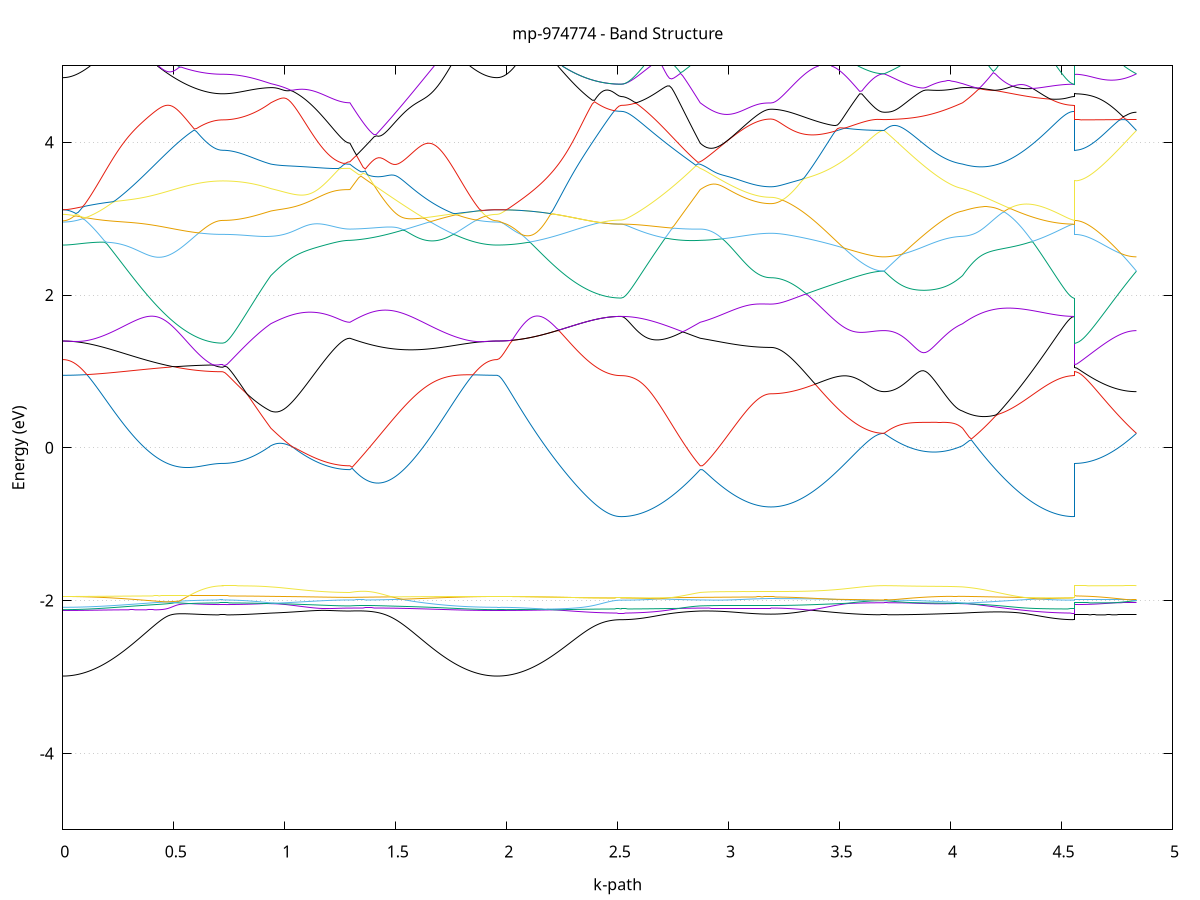 set title 'mp-974774 - Band Structure'
set xlabel 'k-path'
set ylabel 'Energy (eV)'
set grid y
set yrange [-5:5]
set terminal png size 800,600
set output 'mp-974774_bands_gnuplot.png'
plot '-' using 1:2 with lines notitle, '-' using 1:2 with lines notitle, '-' using 1:2 with lines notitle, '-' using 1:2 with lines notitle, '-' using 1:2 with lines notitle, '-' using 1:2 with lines notitle, '-' using 1:2 with lines notitle, '-' using 1:2 with lines notitle, '-' using 1:2 with lines notitle, '-' using 1:2 with lines notitle, '-' using 1:2 with lines notitle, '-' using 1:2 with lines notitle, '-' using 1:2 with lines notitle, '-' using 1:2 with lines notitle, '-' using 1:2 with lines notitle, '-' using 1:2 with lines notitle, '-' using 1:2 with lines notitle, '-' using 1:2 with lines notitle, '-' using 1:2 with lines notitle, '-' using 1:2 with lines notitle, '-' using 1:2 with lines notitle, '-' using 1:2 with lines notitle, '-' using 1:2 with lines notitle, '-' using 1:2 with lines notitle, '-' using 1:2 with lines notitle, '-' using 1:2 with lines notitle, '-' using 1:2 with lines notitle, '-' using 1:2 with lines notitle, '-' using 1:2 with lines notitle, '-' using 1:2 with lines notitle, '-' using 1:2 with lines notitle, '-' using 1:2 with lines notitle, '-' using 1:2 with lines notitle, '-' using 1:2 with lines notitle, '-' using 1:2 with lines notitle, '-' using 1:2 with lines notitle, '-' using 1:2 with lines notitle, '-' using 1:2 with lines notitle, '-' using 1:2 with lines notitle, '-' using 1:2 with lines notitle, '-' using 1:2 with lines notitle, '-' using 1:2 with lines notitle, '-' using 1:2 with lines notitle, '-' using 1:2 with lines notitle, '-' using 1:2 with lines notitle, '-' using 1:2 with lines notitle, '-' using 1:2 with lines notitle, '-' using 1:2 with lines notitle
0.000000 -39.959410
0.009872 -39.959410
0.019745 -39.959410
0.029617 -39.959410
0.039489 -39.959410
0.049361 -39.959410
0.059234 -39.959410
0.069106 -39.959410
0.078978 -39.959410
0.088851 -39.959410
0.098723 -39.959410
0.108595 -39.959410
0.118468 -39.959410
0.128340 -39.959410
0.138212 -39.959410
0.148084 -39.959410
0.157957 -39.959410
0.167829 -39.959410
0.177701 -39.959410
0.187574 -39.959410
0.197446 -39.959410
0.207318 -39.959410
0.217190 -39.959410
0.227063 -39.959410
0.236935 -39.959410
0.246807 -39.959410
0.256680 -39.959410
0.266552 -39.959410
0.276424 -39.959410
0.286297 -39.959410
0.296169 -39.959410
0.306041 -39.959410
0.315913 -39.959410
0.325786 -39.959410
0.335658 -39.959410
0.345530 -39.959410
0.355403 -39.959410
0.365275 -39.959410
0.375147 -39.959410
0.385019 -39.959410
0.394892 -39.959410
0.404764 -39.959410
0.414636 -39.959410
0.424509 -39.959410
0.434381 -39.959410
0.444253 -39.959410
0.454126 -39.959410
0.463998 -39.959410
0.473870 -39.959410
0.483742 -39.959410
0.493615 -39.959410
0.503487 -39.959410
0.513359 -39.959410
0.523232 -39.959410
0.533104 -39.959410
0.542976 -39.959410
0.552848 -39.959410
0.562721 -39.959410
0.572593 -39.959410
0.582465 -39.959410
0.592338 -39.959410
0.602210 -39.959410
0.612082 -39.959410
0.621955 -39.959410
0.631827 -39.959410
0.641699 -39.959410
0.651571 -39.959410
0.661444 -39.959410
0.671316 -39.959410
0.681188 -39.959410
0.691061 -39.959410
0.700933 -39.959410
0.710805 -39.959410
0.720677 -39.959410
0.720677 -39.959410
0.730533 -39.959410
0.740389 -39.959410
0.750245 -39.959410
0.760100 -39.959410
0.769956 -39.959410
0.779812 -39.959410
0.789667 -39.959410
0.799523 -39.959410
0.809379 -39.959410
0.819235 -39.959410
0.829090 -39.959410
0.838946 -39.959410
0.848802 -39.959410
0.858657 -39.959410
0.868513 -39.959410
0.878369 -39.959410
0.888225 -39.959410
0.898080 -39.959410
0.907936 -39.959410
0.917792 -39.959410
0.927647 -39.959410
0.937503 -39.959410
0.937503 -39.959410
0.947400 -39.959410
0.957296 -39.959410
0.967193 -39.959410
0.977089 -39.959410
0.986986 -39.959410
0.996883 -39.959410
1.006779 -39.959410
1.016676 -39.959410
1.026572 -39.959410
1.036469 -39.959410
1.046366 -39.959410
1.056262 -39.959410
1.066159 -39.959410
1.076055 -39.959410
1.085952 -39.959410
1.095849 -39.959410
1.105745 -39.959410
1.115642 -39.959410
1.125538 -39.959410
1.135435 -39.959410
1.145331 -39.959410
1.155228 -39.959410
1.165125 -39.959410
1.175021 -39.959410
1.184918 -39.959410
1.194814 -39.959410
1.204711 -39.959410
1.214608 -39.959410
1.224504 -39.959410
1.234401 -39.959410
1.244297 -39.959410
1.254194 -39.959410
1.264090 -39.959410
1.273987 -39.959410
1.283884 -39.959410
1.293780 -39.959410
1.293780 -39.959410
1.303674 -39.959410
1.313569 -39.959410
1.323463 -39.959410
1.333357 -39.959410
1.343251 -39.959410
1.353146 -39.959410
1.363040 -39.959410
1.372934 -39.959410
1.382828 -39.959410
1.392723 -39.959410
1.402617 -39.959410
1.412511 -39.959410
1.422405 -39.959410
1.432300 -39.959410
1.442194 -39.959410
1.452088 -39.959410
1.461982 -39.959410
1.471877 -39.959410
1.481771 -39.959410
1.491665 -39.959410
1.501559 -39.959410
1.511454 -39.959410
1.521348 -39.959410
1.531242 -39.959410
1.541136 -39.959410
1.551031 -39.959410
1.560925 -39.959410
1.570819 -39.959410
1.580713 -39.959410
1.590608 -39.959410
1.600502 -39.959410
1.610396 -39.959410
1.620290 -39.959410
1.630185 -39.959410
1.640079 -39.959410
1.649973 -39.959410
1.659867 -39.959410
1.669762 -39.959410
1.679656 -39.959410
1.689550 -39.959410
1.699444 -39.959410
1.709339 -39.959410
1.719233 -39.959410
1.729127 -39.959410
1.739021 -39.959410
1.748916 -39.959410
1.758810 -39.959410
1.768704 -39.959410
1.778598 -39.959410
1.788493 -39.959410
1.798387 -39.959410
1.808281 -39.959410
1.818175 -39.959410
1.828070 -39.959410
1.837964 -39.959410
1.847858 -39.959410
1.857752 -39.959410
1.867647 -39.959410
1.877541 -39.959410
1.887435 -39.959410
1.897330 -39.959410
1.907224 -39.959410
1.917118 -39.959410
1.927012 -39.959410
1.936907 -39.959410
1.946801 -39.959410
1.956695 -39.959410
1.956695 -39.959410
1.966678 -39.959410
1.976661 -39.959410
1.986643 -39.959410
1.996626 -39.959410
2.006609 -39.959410
2.016592 -39.959410
2.026575 -39.959410
2.036557 -39.959410
2.046540 -39.959410
2.056523 -39.959410
2.066506 -39.959410
2.076489 -39.959410
2.086472 -39.959410
2.096454 -39.959410
2.106437 -39.959410
2.116420 -39.959410
2.126403 -39.959410
2.136386 -39.959410
2.146368 -39.959410
2.156351 -39.959410
2.166334 -39.959410
2.176317 -39.959410
2.186300 -39.959410
2.196282 -39.959410
2.206265 -39.959410
2.216248 -39.959410
2.226231 -39.959410
2.236214 -39.959410
2.246197 -39.959410
2.256179 -39.959410
2.266162 -39.959410
2.276145 -39.959410
2.286128 -39.959410
2.296111 -39.959410
2.306093 -39.959410
2.316076 -39.959410
2.326059 -39.959410
2.336042 -39.959410
2.346025 -39.959410
2.356007 -39.959410
2.365990 -39.959410
2.375973 -39.959410
2.385956 -39.959410
2.395939 -39.959410
2.405921 -39.959410
2.415904 -39.959410
2.425887 -39.959410
2.435870 -39.959410
2.445853 -39.959410
2.455836 -39.959410
2.465818 -39.959410
2.475801 -39.959410
2.485784 -39.959410
2.495767 -39.959410
2.505750 -39.959410
2.515732 -39.959410
2.515732 -39.959410
2.525629 -39.959410
2.535526 -39.959410
2.545422 -39.959410
2.555319 -39.959410
2.565215 -39.959410
2.575112 -39.959410
2.585008 -39.959410
2.594905 -39.959410
2.604802 -39.959410
2.614698 -39.959410
2.624595 -39.959410
2.634491 -39.959410
2.644388 -39.959410
2.654285 -39.959410
2.664181 -39.959410
2.674078 -39.959410
2.683974 -39.959410
2.693871 -39.959410
2.703767 -39.959410
2.713664 -39.959410
2.723561 -39.959410
2.733457 -39.959410
2.743354 -39.959410
2.753250 -39.959410
2.763147 -39.959410
2.773044 -39.959410
2.782940 -39.959410
2.792837 -39.959410
2.802733 -39.959410
2.812630 -39.959410
2.822526 -39.959410
2.832423 -39.959410
2.842320 -39.959410
2.852216 -39.959410
2.862113 -39.959410
2.872009 -39.959410
2.872009 -39.959410
2.881972 -39.959410
2.891935 -39.959410
2.901897 -39.959410
2.911860 -39.959410
2.921823 -39.959410
2.931786 -39.959410
2.941748 -39.959410
2.951711 -39.959410
2.961674 -39.959410
2.971636 -39.959410
2.981599 -39.959410
2.991562 -39.959410
3.001524 -39.959410
3.011487 -39.959410
3.021450 -39.959410
3.031412 -39.959410
3.041375 -39.959410
3.051338 -39.959410
3.061301 -39.959410
3.071263 -39.959410
3.081226 -39.959410
3.091189 -39.959410
3.101151 -39.959410
3.111114 -39.959410
3.121077 -39.959410
3.131039 -39.959410
3.141002 -39.959410
3.150965 -39.959410
3.160928 -39.959410
3.170890 -39.959410
3.180853 -39.959410
3.190816 -39.959410
3.190816 -39.959410
3.200808 -39.959410
3.210800 -39.959410
3.220792 -39.959410
3.230784 -39.959410
3.240776 -39.959410
3.250768 -39.959410
3.260760 -39.959410
3.270752 -39.959410
3.280744 -39.959410
3.290736 -39.959410
3.300728 -39.959410
3.310721 -39.959410
3.320713 -39.959410
3.330705 -39.959410
3.340697 -39.959410
3.350689 -39.959410
3.360681 -39.959410
3.370673 -39.959410
3.380665 -39.959410
3.390657 -39.959410
3.400649 -39.959410
3.410641 -39.959410
3.420633 -39.959410
3.430625 -39.959410
3.440618 -39.959410
3.450610 -39.959410
3.460602 -39.959410
3.470594 -39.959410
3.480586 -39.959410
3.490578 -39.959410
3.500570 -39.959410
3.510562 -39.959410
3.520554 -39.959410
3.530546 -39.959410
3.540538 -39.959410
3.550530 -39.959410
3.560522 -39.959410
3.570515 -39.959410
3.580507 -39.959410
3.590499 -39.959410
3.600491 -39.959410
3.610483 -39.959410
3.620475 -39.959410
3.630467 -39.959410
3.640459 -39.959410
3.650451 -39.959410
3.660443 -39.959410
3.670435 -39.959410
3.680427 -39.959410
3.690419 -39.959410
3.700412 -39.959410
3.700412 -39.959410
3.710238 -39.959410
3.720065 -39.959410
3.729891 -39.959410
3.739718 -39.959410
3.749544 -39.959410
3.759371 -39.959410
3.769198 -39.959410
3.779024 -39.959410
3.788851 -39.959410
3.798677 -39.959410
3.808504 -39.959410
3.818331 -39.959410
3.828157 -39.959410
3.837984 -39.959410
3.847810 -39.959410
3.857637 -39.959410
3.867463 -39.959410
3.877290 -39.959410
3.887117 -39.959410
3.896943 -39.959410
3.906770 -39.959410
3.916596 -39.959410
3.926423 -39.959410
3.936250 -39.959410
3.946076 -39.959410
3.955903 -39.959410
3.965729 -39.959410
3.975556 -39.959410
3.985382 -39.959410
3.995209 -39.959410
4.005036 -39.959410
4.014862 -39.959410
4.024689 -39.959410
4.034515 -39.959410
4.044342 -39.959410
4.054169 -39.959410
4.054169 -39.959410
4.064048 -39.959410
4.073927 -39.959410
4.083807 -39.959410
4.093686 -39.959410
4.103566 -39.959410
4.113445 -39.959410
4.123325 -39.959410
4.133204 -39.959410
4.143084 -39.959410
4.152963 -39.959410
4.162843 -39.959410
4.172722 -39.959410
4.182601 -39.959410
4.192481 -39.959410
4.202360 -39.959410
4.212240 -39.959410
4.222119 -39.959410
4.231999 -39.959410
4.241878 -39.959410
4.251758 -39.959410
4.261637 -39.959410
4.271516 -39.959410
4.281396 -39.959410
4.291275 -39.959410
4.301155 -39.959410
4.311034 -39.959410
4.320914 -39.959410
4.330793 -39.959410
4.340673 -39.959410
4.350552 -39.959410
4.360431 -39.959410
4.370311 -39.959410
4.380190 -39.959410
4.390070 -39.959410
4.399949 -39.959410
4.409829 -39.959410
4.419708 -39.959410
4.429588 -39.959410
4.439467 -39.959410
4.449346 -39.959410
4.459226 -39.959410
4.469105 -39.959410
4.478985 -39.959410
4.488864 -39.959410
4.498744 -39.959410
4.508623 -39.959410
4.518503 -39.959410
4.528382 -39.959410
4.538261 -39.959410
4.548141 -39.959410
4.558020 -39.959410
4.558020 -39.959410
4.568003 -39.959410
4.577986 -39.959410
4.587969 -39.959410
4.597952 -39.959410
4.607934 -39.959410
4.617917 -39.959410
4.627900 -39.959410
4.637883 -39.959410
4.647866 -39.959410
4.657848 -39.959410
4.667831 -39.959410
4.677814 -39.959410
4.687797 -39.959410
4.697780 -39.959410
4.707763 -39.959410
4.717745 -39.959410
4.727728 -39.959410
4.737711 -39.959410
4.747694 -39.959410
4.757677 -39.959410
4.767659 -39.959410
4.777642 -39.959410
4.787625 -39.959410
4.797608 -39.959410
4.807591 -39.959410
4.817573 -39.959410
4.827556 -39.959410
4.837539 -39.959410
e
0.000000 -39.959410
0.009872 -39.959410
0.019745 -39.959410
0.029617 -39.959410
0.039489 -39.959410
0.049361 -39.959410
0.059234 -39.959410
0.069106 -39.959410
0.078978 -39.959410
0.088851 -39.959410
0.098723 -39.959410
0.108595 -39.959410
0.118468 -39.959410
0.128340 -39.959410
0.138212 -39.959410
0.148084 -39.959410
0.157957 -39.959410
0.167829 -39.959410
0.177701 -39.959410
0.187574 -39.959410
0.197446 -39.959410
0.207318 -39.959410
0.217190 -39.959410
0.227063 -39.959410
0.236935 -39.959410
0.246807 -39.959410
0.256680 -39.959410
0.266552 -39.959410
0.276424 -39.959410
0.286297 -39.959410
0.296169 -39.959410
0.306041 -39.959410
0.315913 -39.959410
0.325786 -39.959410
0.335658 -39.959410
0.345530 -39.959410
0.355403 -39.959410
0.365275 -39.959410
0.375147 -39.959410
0.385019 -39.959410
0.394892 -39.959410
0.404764 -39.959410
0.414636 -39.959410
0.424509 -39.959410
0.434381 -39.959410
0.444253 -39.959410
0.454126 -39.959410
0.463998 -39.959410
0.473870 -39.959410
0.483742 -39.959410
0.493615 -39.959410
0.503487 -39.959410
0.513359 -39.959410
0.523232 -39.959410
0.533104 -39.959410
0.542976 -39.959410
0.552848 -39.959410
0.562721 -39.959410
0.572593 -39.959410
0.582465 -39.959410
0.592338 -39.959410
0.602210 -39.959410
0.612082 -39.959410
0.621955 -39.959410
0.631827 -39.959410
0.641699 -39.959410
0.651571 -39.959410
0.661444 -39.959410
0.671316 -39.959410
0.681188 -39.959410
0.691061 -39.959410
0.700933 -39.959410
0.710805 -39.959410
0.720677 -39.959410
0.720677 -39.959410
0.730533 -39.959410
0.740389 -39.959410
0.750245 -39.959410
0.760100 -39.959410
0.769956 -39.959410
0.779812 -39.959410
0.789667 -39.959410
0.799523 -39.959410
0.809379 -39.959410
0.819235 -39.959410
0.829090 -39.959410
0.838946 -39.959410
0.848802 -39.959410
0.858657 -39.959410
0.868513 -39.959410
0.878369 -39.959410
0.888225 -39.959410
0.898080 -39.959410
0.907936 -39.959410
0.917792 -39.959410
0.927647 -39.959410
0.937503 -39.959410
0.937503 -39.959410
0.947400 -39.959410
0.957296 -39.959410
0.967193 -39.959410
0.977089 -39.959410
0.986986 -39.959410
0.996883 -39.959410
1.006779 -39.959410
1.016676 -39.959410
1.026572 -39.959410
1.036469 -39.959410
1.046366 -39.959410
1.056262 -39.959410
1.066159 -39.959410
1.076055 -39.959410
1.085952 -39.959410
1.095849 -39.959410
1.105745 -39.959410
1.115642 -39.959410
1.125538 -39.959410
1.135435 -39.959410
1.145331 -39.959410
1.155228 -39.959410
1.165125 -39.959410
1.175021 -39.959410
1.184918 -39.959410
1.194814 -39.959410
1.204711 -39.959410
1.214608 -39.959410
1.224504 -39.959410
1.234401 -39.959410
1.244297 -39.959410
1.254194 -39.959410
1.264090 -39.959410
1.273987 -39.959410
1.283884 -39.959410
1.293780 -39.959410
1.293780 -39.959410
1.303674 -39.959410
1.313569 -39.959410
1.323463 -39.959410
1.333357 -39.959410
1.343251 -39.959410
1.353146 -39.959410
1.363040 -39.959410
1.372934 -39.959410
1.382828 -39.959410
1.392723 -39.959410
1.402617 -39.959410
1.412511 -39.959410
1.422405 -39.959410
1.432300 -39.959410
1.442194 -39.959410
1.452088 -39.959410
1.461982 -39.959410
1.471877 -39.959410
1.481771 -39.959410
1.491665 -39.959410
1.501559 -39.959410
1.511454 -39.959410
1.521348 -39.959410
1.531242 -39.959410
1.541136 -39.959410
1.551031 -39.959410
1.560925 -39.959410
1.570819 -39.959410
1.580713 -39.959410
1.590608 -39.959410
1.600502 -39.959410
1.610396 -39.959410
1.620290 -39.959410
1.630185 -39.959410
1.640079 -39.959410
1.649973 -39.959410
1.659867 -39.959410
1.669762 -39.959410
1.679656 -39.959410
1.689550 -39.959410
1.699444 -39.959410
1.709339 -39.959410
1.719233 -39.959410
1.729127 -39.959410
1.739021 -39.959410
1.748916 -39.959410
1.758810 -39.959410
1.768704 -39.959410
1.778598 -39.959410
1.788493 -39.959410
1.798387 -39.959410
1.808281 -39.959410
1.818175 -39.959410
1.828070 -39.959410
1.837964 -39.959410
1.847858 -39.959410
1.857752 -39.959410
1.867647 -39.959410
1.877541 -39.959410
1.887435 -39.959410
1.897330 -39.959410
1.907224 -39.959410
1.917118 -39.959410
1.927012 -39.959410
1.936907 -39.959410
1.946801 -39.959410
1.956695 -39.959410
1.956695 -39.959410
1.966678 -39.959410
1.976661 -39.959410
1.986643 -39.959410
1.996626 -39.959410
2.006609 -39.959410
2.016592 -39.959410
2.026575 -39.959410
2.036557 -39.959410
2.046540 -39.959410
2.056523 -39.959410
2.066506 -39.959410
2.076489 -39.959410
2.086472 -39.959410
2.096454 -39.959410
2.106437 -39.959410
2.116420 -39.959410
2.126403 -39.959410
2.136386 -39.959410
2.146368 -39.959410
2.156351 -39.959410
2.166334 -39.959410
2.176317 -39.959410
2.186300 -39.959410
2.196282 -39.959410
2.206265 -39.959410
2.216248 -39.959410
2.226231 -39.959410
2.236214 -39.959410
2.246197 -39.959410
2.256179 -39.959410
2.266162 -39.959410
2.276145 -39.959410
2.286128 -39.959410
2.296111 -39.959410
2.306093 -39.959410
2.316076 -39.959410
2.326059 -39.959410
2.336042 -39.959410
2.346025 -39.959410
2.356007 -39.959410
2.365990 -39.959410
2.375973 -39.959410
2.385956 -39.959410
2.395939 -39.959410
2.405921 -39.959410
2.415904 -39.959410
2.425887 -39.959410
2.435870 -39.959410
2.445853 -39.959410
2.455836 -39.959410
2.465818 -39.959410
2.475801 -39.959410
2.485784 -39.959410
2.495767 -39.959410
2.505750 -39.959410
2.515732 -39.959410
2.515732 -39.959410
2.525629 -39.959410
2.535526 -39.959410
2.545422 -39.959410
2.555319 -39.959410
2.565215 -39.959410
2.575112 -39.959410
2.585008 -39.959410
2.594905 -39.959410
2.604802 -39.959410
2.614698 -39.959410
2.624595 -39.959410
2.634491 -39.959410
2.644388 -39.959410
2.654285 -39.959410
2.664181 -39.959410
2.674078 -39.959410
2.683974 -39.959410
2.693871 -39.959410
2.703767 -39.959410
2.713664 -39.959410
2.723561 -39.959410
2.733457 -39.959410
2.743354 -39.959410
2.753250 -39.959410
2.763147 -39.959410
2.773044 -39.959410
2.782940 -39.959410
2.792837 -39.959410
2.802733 -39.959410
2.812630 -39.959410
2.822526 -39.959410
2.832423 -39.959410
2.842320 -39.959410
2.852216 -39.959410
2.862113 -39.959410
2.872009 -39.959410
2.872009 -39.959410
2.881972 -39.959410
2.891935 -39.959410
2.901897 -39.959410
2.911860 -39.959410
2.921823 -39.959410
2.931786 -39.959410
2.941748 -39.959410
2.951711 -39.959410
2.961674 -39.959410
2.971636 -39.959410
2.981599 -39.959410
2.991562 -39.959410
3.001524 -39.959410
3.011487 -39.959410
3.021450 -39.959410
3.031412 -39.959410
3.041375 -39.959410
3.051338 -39.959410
3.061301 -39.959410
3.071263 -39.959410
3.081226 -39.959410
3.091189 -39.959410
3.101151 -39.959410
3.111114 -39.959410
3.121077 -39.959410
3.131039 -39.959410
3.141002 -39.959410
3.150965 -39.959410
3.160928 -39.959410
3.170890 -39.959410
3.180853 -39.959410
3.190816 -39.959410
3.190816 -39.959410
3.200808 -39.959410
3.210800 -39.959410
3.220792 -39.959410
3.230784 -39.959410
3.240776 -39.959410
3.250768 -39.959410
3.260760 -39.959410
3.270752 -39.959410
3.280744 -39.959410
3.290736 -39.959410
3.300728 -39.959410
3.310721 -39.959410
3.320713 -39.959410
3.330705 -39.959410
3.340697 -39.959410
3.350689 -39.959410
3.360681 -39.959410
3.370673 -39.959410
3.380665 -39.959410
3.390657 -39.959410
3.400649 -39.959410
3.410641 -39.959410
3.420633 -39.959410
3.430625 -39.959410
3.440618 -39.959410
3.450610 -39.959410
3.460602 -39.959410
3.470594 -39.959410
3.480586 -39.959410
3.490578 -39.959410
3.500570 -39.959410
3.510562 -39.959410
3.520554 -39.959410
3.530546 -39.959410
3.540538 -39.959410
3.550530 -39.959410
3.560522 -39.959410
3.570515 -39.959410
3.580507 -39.959410
3.590499 -39.959410
3.600491 -39.959410
3.610483 -39.959410
3.620475 -39.959410
3.630467 -39.959410
3.640459 -39.959410
3.650451 -39.959410
3.660443 -39.959410
3.670435 -39.959410
3.680427 -39.959410
3.690419 -39.959410
3.700412 -39.959410
3.700412 -39.959410
3.710238 -39.959410
3.720065 -39.959410
3.729891 -39.959410
3.739718 -39.959410
3.749544 -39.959410
3.759371 -39.959410
3.769198 -39.959410
3.779024 -39.959410
3.788851 -39.959410
3.798677 -39.959410
3.808504 -39.959410
3.818331 -39.959410
3.828157 -39.959410
3.837984 -39.959410
3.847810 -39.959410
3.857637 -39.959410
3.867463 -39.959410
3.877290 -39.959410
3.887117 -39.959410
3.896943 -39.959410
3.906770 -39.959410
3.916596 -39.959410
3.926423 -39.959410
3.936250 -39.959410
3.946076 -39.959410
3.955903 -39.959410
3.965729 -39.959410
3.975556 -39.959410
3.985382 -39.959410
3.995209 -39.959410
4.005036 -39.959410
4.014862 -39.959410
4.024689 -39.959410
4.034515 -39.959410
4.044342 -39.959410
4.054169 -39.959410
4.054169 -39.959410
4.064048 -39.959410
4.073927 -39.959410
4.083807 -39.959410
4.093686 -39.959410
4.103566 -39.959410
4.113445 -39.959410
4.123325 -39.959410
4.133204 -39.959410
4.143084 -39.959410
4.152963 -39.959410
4.162843 -39.959410
4.172722 -39.959410
4.182601 -39.959410
4.192481 -39.959410
4.202360 -39.959410
4.212240 -39.959410
4.222119 -39.959410
4.231999 -39.959410
4.241878 -39.959410
4.251758 -39.959410
4.261637 -39.959410
4.271516 -39.959410
4.281396 -39.959410
4.291275 -39.959410
4.301155 -39.959410
4.311034 -39.959410
4.320914 -39.959410
4.330793 -39.959410
4.340673 -39.959410
4.350552 -39.959410
4.360431 -39.959410
4.370311 -39.959410
4.380190 -39.959410
4.390070 -39.959410
4.399949 -39.959410
4.409829 -39.959410
4.419708 -39.959410
4.429588 -39.959410
4.439467 -39.959410
4.449346 -39.959410
4.459226 -39.959410
4.469105 -39.959410
4.478985 -39.959410
4.488864 -39.959410
4.498744 -39.959410
4.508623 -39.959410
4.518503 -39.959410
4.528382 -39.959410
4.538261 -39.959410
4.548141 -39.959410
4.558020 -39.959410
4.558020 -39.959410
4.568003 -39.959410
4.577986 -39.959410
4.587969 -39.959410
4.597952 -39.959410
4.607934 -39.959410
4.617917 -39.959410
4.627900 -39.959410
4.637883 -39.959410
4.647866 -39.959410
4.657848 -39.959410
4.667831 -39.959410
4.677814 -39.959410
4.687797 -39.959410
4.697780 -39.959410
4.707763 -39.959410
4.717745 -39.959410
4.727728 -39.959410
4.737711 -39.959410
4.747694 -39.959410
4.757677 -39.959410
4.767659 -39.959410
4.777642 -39.959410
4.787625 -39.959410
4.797608 -39.959410
4.807591 -39.959410
4.817573 -39.959410
4.827556 -39.959410
4.837539 -39.959410
e
0.000000 -39.858310
0.009872 -39.858310
0.019745 -39.858310
0.029617 -39.858310
0.039489 -39.858310
0.049361 -39.858310
0.059234 -39.858310
0.069106 -39.858310
0.078978 -39.858310
0.088851 -39.858310
0.098723 -39.858310
0.108595 -39.858310
0.118468 -39.858310
0.128340 -39.858310
0.138212 -39.858310
0.148084 -39.858310
0.157957 -39.858310
0.167829 -39.858310
0.177701 -39.858310
0.187574 -39.858310
0.197446 -39.858310
0.207318 -39.858310
0.217190 -39.858310
0.227063 -39.858310
0.236935 -39.858310
0.246807 -39.858310
0.256680 -39.858310
0.266552 -39.858310
0.276424 -39.858310
0.286297 -39.858310
0.296169 -39.858310
0.306041 -39.858310
0.315913 -39.858310
0.325786 -39.858310
0.335658 -39.858310
0.345530 -39.858310
0.355403 -39.858310
0.365275 -39.858310
0.375147 -39.858310
0.385019 -39.858310
0.394892 -39.858310
0.404764 -39.858310
0.414636 -39.858310
0.424509 -39.858310
0.434381 -39.858310
0.444253 -39.858310
0.454126 -39.858310
0.463998 -39.858310
0.473870 -39.858310
0.483742 -39.858310
0.493615 -39.858310
0.503487 -39.858310
0.513359 -39.858310
0.523232 -39.858310
0.533104 -39.858310
0.542976 -39.858310
0.552848 -39.858310
0.562721 -39.858310
0.572593 -39.858310
0.582465 -39.858310
0.592338 -39.858310
0.602210 -39.858310
0.612082 -39.858310
0.621955 -39.858310
0.631827 -39.858310
0.641699 -39.858310
0.651571 -39.858310
0.661444 -39.858310
0.671316 -39.858310
0.681188 -39.858310
0.691061 -39.858310
0.700933 -39.858310
0.710805 -39.858310
0.720677 -39.858310
0.720677 -39.858310
0.730533 -39.858310
0.740389 -39.858310
0.750245 -39.858310
0.760100 -39.858310
0.769956 -39.858310
0.779812 -39.858310
0.789667 -39.858310
0.799523 -39.858310
0.809379 -39.858310
0.819235 -39.858310
0.829090 -39.858310
0.838946 -39.858310
0.848802 -39.858310
0.858657 -39.858310
0.868513 -39.858310
0.878369 -39.858310
0.888225 -39.858310
0.898080 -39.858310
0.907936 -39.858310
0.917792 -39.858310
0.927647 -39.858310
0.937503 -39.858310
0.937503 -39.858310
0.947400 -39.858310
0.957296 -39.858310
0.967193 -39.858310
0.977089 -39.858310
0.986986 -39.858310
0.996883 -39.858310
1.006779 -39.858310
1.016676 -39.858310
1.026572 -39.858310
1.036469 -39.858310
1.046366 -39.858310
1.056262 -39.858310
1.066159 -39.858310
1.076055 -39.858310
1.085952 -39.858310
1.095849 -39.858310
1.105745 -39.858310
1.115642 -39.858310
1.125538 -39.858310
1.135435 -39.858310
1.145331 -39.858310
1.155228 -39.858310
1.165125 -39.858310
1.175021 -39.858310
1.184918 -39.858310
1.194814 -39.858310
1.204711 -39.858310
1.214608 -39.858310
1.224504 -39.858310
1.234401 -39.858310
1.244297 -39.858310
1.254194 -39.858310
1.264090 -39.858310
1.273987 -39.858310
1.283884 -39.858310
1.293780 -39.858310
1.293780 -39.858310
1.303674 -39.858310
1.313569 -39.858310
1.323463 -39.858310
1.333357 -39.858310
1.343251 -39.858310
1.353146 -39.858310
1.363040 -39.858310
1.372934 -39.858310
1.382828 -39.858310
1.392723 -39.858310
1.402617 -39.858310
1.412511 -39.858310
1.422405 -39.858310
1.432300 -39.858310
1.442194 -39.858310
1.452088 -39.858310
1.461982 -39.858310
1.471877 -39.858310
1.481771 -39.858310
1.491665 -39.858310
1.501559 -39.858310
1.511454 -39.858310
1.521348 -39.858310
1.531242 -39.858310
1.541136 -39.858310
1.551031 -39.858310
1.560925 -39.858310
1.570819 -39.858310
1.580713 -39.858310
1.590608 -39.858310
1.600502 -39.858310
1.610396 -39.858310
1.620290 -39.858310
1.630185 -39.858310
1.640079 -39.858310
1.649973 -39.858310
1.659867 -39.858310
1.669762 -39.858310
1.679656 -39.858310
1.689550 -39.858310
1.699444 -39.858310
1.709339 -39.858310
1.719233 -39.858310
1.729127 -39.858310
1.739021 -39.858310
1.748916 -39.858310
1.758810 -39.858310
1.768704 -39.858310
1.778598 -39.858310
1.788493 -39.858310
1.798387 -39.858310
1.808281 -39.858310
1.818175 -39.858310
1.828070 -39.858310
1.837964 -39.858310
1.847858 -39.858310
1.857752 -39.858310
1.867647 -39.858310
1.877541 -39.858310
1.887435 -39.858310
1.897330 -39.858310
1.907224 -39.858310
1.917118 -39.858310
1.927012 -39.858310
1.936907 -39.858310
1.946801 -39.858310
1.956695 -39.858310
1.956695 -39.858310
1.966678 -39.858310
1.976661 -39.858310
1.986643 -39.858310
1.996626 -39.858310
2.006609 -39.858310
2.016592 -39.858310
2.026575 -39.858310
2.036557 -39.858310
2.046540 -39.858310
2.056523 -39.858310
2.066506 -39.858310
2.076489 -39.858310
2.086472 -39.858310
2.096454 -39.858310
2.106437 -39.858310
2.116420 -39.858310
2.126403 -39.858310
2.136386 -39.858310
2.146368 -39.858310
2.156351 -39.858310
2.166334 -39.858310
2.176317 -39.858310
2.186300 -39.858310
2.196282 -39.858310
2.206265 -39.858310
2.216248 -39.858310
2.226231 -39.858310
2.236214 -39.858310
2.246197 -39.858310
2.256179 -39.858310
2.266162 -39.858310
2.276145 -39.858310
2.286128 -39.858310
2.296111 -39.858310
2.306093 -39.858310
2.316076 -39.858310
2.326059 -39.858310
2.336042 -39.858310
2.346025 -39.858310
2.356007 -39.858310
2.365990 -39.858310
2.375973 -39.858310
2.385956 -39.858310
2.395939 -39.858310
2.405921 -39.858310
2.415904 -39.858310
2.425887 -39.858310
2.435870 -39.858310
2.445853 -39.858310
2.455836 -39.858310
2.465818 -39.858310
2.475801 -39.858310
2.485784 -39.858310
2.495767 -39.858310
2.505750 -39.858310
2.515732 -39.858310
2.515732 -39.858310
2.525629 -39.858310
2.535526 -39.858310
2.545422 -39.858310
2.555319 -39.858310
2.565215 -39.858310
2.575112 -39.858310
2.585008 -39.858310
2.594905 -39.858310
2.604802 -39.858310
2.614698 -39.858310
2.624595 -39.858310
2.634491 -39.858310
2.644388 -39.858310
2.654285 -39.858310
2.664181 -39.858310
2.674078 -39.858310
2.683974 -39.858310
2.693871 -39.858310
2.703767 -39.858310
2.713664 -39.858310
2.723561 -39.858310
2.733457 -39.858310
2.743354 -39.858310
2.753250 -39.858310
2.763147 -39.858310
2.773044 -39.858310
2.782940 -39.858310
2.792837 -39.858310
2.802733 -39.858310
2.812630 -39.858310
2.822526 -39.858310
2.832423 -39.858310
2.842320 -39.858310
2.852216 -39.858310
2.862113 -39.858310
2.872009 -39.858310
2.872009 -39.858310
2.881972 -39.858310
2.891935 -39.858310
2.901897 -39.858310
2.911860 -39.858310
2.921823 -39.858310
2.931786 -39.858310
2.941748 -39.858310
2.951711 -39.858310
2.961674 -39.858310
2.971636 -39.858310
2.981599 -39.858310
2.991562 -39.858310
3.001524 -39.858310
3.011487 -39.858310
3.021450 -39.858310
3.031412 -39.858310
3.041375 -39.858310
3.051338 -39.858310
3.061301 -39.858310
3.071263 -39.858310
3.081226 -39.858310
3.091189 -39.858310
3.101151 -39.858310
3.111114 -39.858310
3.121077 -39.858310
3.131039 -39.858310
3.141002 -39.858310
3.150965 -39.858310
3.160928 -39.858310
3.170890 -39.858310
3.180853 -39.858310
3.190816 -39.858310
3.190816 -39.858310
3.200808 -39.858310
3.210800 -39.858310
3.220792 -39.858310
3.230784 -39.858310
3.240776 -39.858310
3.250768 -39.858310
3.260760 -39.858310
3.270752 -39.858310
3.280744 -39.858310
3.290736 -39.858310
3.300728 -39.858310
3.310721 -39.858310
3.320713 -39.858310
3.330705 -39.858310
3.340697 -39.858310
3.350689 -39.858310
3.360681 -39.858310
3.370673 -39.858310
3.380665 -39.858310
3.390657 -39.858310
3.400649 -39.858310
3.410641 -39.858310
3.420633 -39.858310
3.430625 -39.858310
3.440618 -39.858310
3.450610 -39.858310
3.460602 -39.858310
3.470594 -39.858310
3.480586 -39.858310
3.490578 -39.858310
3.500570 -39.858310
3.510562 -39.858310
3.520554 -39.858310
3.530546 -39.858310
3.540538 -39.858310
3.550530 -39.858310
3.560522 -39.858310
3.570515 -39.858310
3.580507 -39.858310
3.590499 -39.858310
3.600491 -39.858310
3.610483 -39.858310
3.620475 -39.858310
3.630467 -39.858310
3.640459 -39.858310
3.650451 -39.858310
3.660443 -39.858310
3.670435 -39.858310
3.680427 -39.858310
3.690419 -39.858310
3.700412 -39.858310
3.700412 -39.858310
3.710238 -39.858310
3.720065 -39.858310
3.729891 -39.858310
3.739718 -39.858310
3.749544 -39.858310
3.759371 -39.858310
3.769198 -39.858310
3.779024 -39.858310
3.788851 -39.858310
3.798677 -39.858310
3.808504 -39.858310
3.818331 -39.858310
3.828157 -39.858310
3.837984 -39.858310
3.847810 -39.858310
3.857637 -39.858310
3.867463 -39.858310
3.877290 -39.858310
3.887117 -39.858310
3.896943 -39.858310
3.906770 -39.858310
3.916596 -39.858310
3.926423 -39.858310
3.936250 -39.858310
3.946076 -39.858310
3.955903 -39.858310
3.965729 -39.858310
3.975556 -39.858310
3.985382 -39.858310
3.995209 -39.858310
4.005036 -39.858310
4.014862 -39.858310
4.024689 -39.858310
4.034515 -39.858310
4.044342 -39.858310
4.054169 -39.858310
4.054169 -39.858310
4.064048 -39.858310
4.073927 -39.858310
4.083807 -39.858310
4.093686 -39.858310
4.103566 -39.858310
4.113445 -39.858310
4.123325 -39.858310
4.133204 -39.858310
4.143084 -39.858310
4.152963 -39.858310
4.162843 -39.858310
4.172722 -39.858310
4.182601 -39.858310
4.192481 -39.858310
4.202360 -39.858310
4.212240 -39.858310
4.222119 -39.858310
4.231999 -39.858310
4.241878 -39.858310
4.251758 -39.858310
4.261637 -39.858310
4.271516 -39.858310
4.281396 -39.858310
4.291275 -39.858310
4.301155 -39.858310
4.311034 -39.858310
4.320914 -39.858310
4.330793 -39.858310
4.340673 -39.858310
4.350552 -39.858310
4.360431 -39.858310
4.370311 -39.858310
4.380190 -39.858310
4.390070 -39.858310
4.399949 -39.858310
4.409829 -39.858310
4.419708 -39.858310
4.429588 -39.858310
4.439467 -39.858310
4.449346 -39.858310
4.459226 -39.858310
4.469105 -39.858310
4.478985 -39.858310
4.488864 -39.858310
4.498744 -39.858310
4.508623 -39.858310
4.518503 -39.858310
4.528382 -39.858310
4.538261 -39.858310
4.548141 -39.858310
4.558020 -39.858310
4.558020 -39.858310
4.568003 -39.858310
4.577986 -39.858310
4.587969 -39.858310
4.597952 -39.858310
4.607934 -39.858310
4.617917 -39.858310
4.627900 -39.858310
4.637883 -39.858310
4.647866 -39.858310
4.657848 -39.858310
4.667831 -39.858310
4.677814 -39.858310
4.687797 -39.858310
4.697780 -39.858310
4.707763 -39.858310
4.717745 -39.858310
4.727728 -39.858310
4.737711 -39.858310
4.747694 -39.858310
4.757677 -39.858310
4.767659 -39.858310
4.777642 -39.858310
4.787625 -39.858310
4.797608 -39.858310
4.807591 -39.858310
4.817573 -39.858310
4.827556 -39.858310
4.837539 -39.858310
e
0.000000 -28.570910
0.009872 -28.570910
0.019745 -28.570910
0.029617 -28.570910
0.039489 -28.570910
0.049361 -28.570810
0.059234 -28.570810
0.069106 -28.570810
0.078978 -28.570810
0.088851 -28.570810
0.098723 -28.570810
0.108595 -28.570810
0.118468 -28.570710
0.128340 -28.570710
0.138212 -28.570710
0.148084 -28.570710
0.157957 -28.570610
0.167829 -28.570610
0.177701 -28.570610
0.187574 -28.570610
0.197446 -28.570510
0.207318 -28.570510
0.217190 -28.570510
0.227063 -28.570410
0.236935 -28.570410
0.246807 -28.570410
0.256680 -28.570310
0.266552 -28.570310
0.276424 -28.570210
0.286297 -28.570210
0.296169 -28.570210
0.306041 -28.570110
0.315913 -28.570110
0.325786 -28.570010
0.335658 -28.570010
0.345530 -28.569910
0.355403 -28.569910
0.365275 -28.569910
0.375147 -28.569810
0.385019 -28.569810
0.394892 -28.569710
0.404764 -28.569710
0.414636 -28.569610
0.424509 -28.569610
0.434381 -28.569610
0.444253 -28.569510
0.454126 -28.569510
0.463998 -28.569510
0.473870 -28.569410
0.483742 -28.569410
0.493615 -28.569310
0.503487 -28.569310
0.513359 -28.569310
0.523232 -28.569210
0.533104 -28.569210
0.542976 -28.569210
0.552848 -28.569210
0.562721 -28.569110
0.572593 -28.569110
0.582465 -28.569110
0.592338 -28.569110
0.602210 -28.569010
0.612082 -28.569010
0.621955 -28.569010
0.631827 -28.569010
0.641699 -28.569010
0.651571 -28.569010
0.661444 -28.568910
0.671316 -28.568910
0.681188 -28.568910
0.691061 -28.568910
0.700933 -28.568910
0.710805 -28.568910
0.720677 -28.568910
0.720677 -28.568910
0.730533 -28.568910
0.740389 -28.568910
0.750245 -28.568910
0.760100 -28.568910
0.769956 -28.568910
0.779812 -28.568910
0.789667 -28.568910
0.799523 -28.568910
0.809379 -28.568910
0.819235 -28.568910
0.829090 -28.568910
0.838946 -28.568910
0.848802 -28.568910
0.858657 -28.568910
0.868513 -28.568910
0.878369 -28.568910
0.888225 -28.568910
0.898080 -28.568910
0.907936 -28.568910
0.917792 -28.568910
0.927647 -28.568910
0.937503 -28.568910
0.937503 -28.568910
0.947400 -28.568910
0.957296 -28.568910
0.967193 -28.568910
0.977089 -28.568910
0.986986 -28.568910
0.996883 -28.569010
1.006779 -28.569010
1.016676 -28.569010
1.026572 -28.569010
1.036469 -28.569010
1.046366 -28.569010
1.056262 -28.569010
1.066159 -28.569010
1.076055 -28.569010
1.085952 -28.569010
1.095849 -28.569010
1.105745 -28.569010
1.115642 -28.569010
1.125538 -28.569010
1.135435 -28.569010
1.145331 -28.569110
1.155228 -28.569110
1.165125 -28.569110
1.175021 -28.569110
1.184918 -28.569110
1.194814 -28.569110
1.204711 -28.569110
1.214608 -28.569110
1.224504 -28.569110
1.234401 -28.569110
1.244297 -28.569110
1.254194 -28.569110
1.264090 -28.569110
1.273987 -28.569110
1.283884 -28.569110
1.293780 -28.569110
1.293780 -28.569110
1.303674 -28.569110
1.313569 -28.569110
1.323463 -28.569210
1.333357 -28.569210
1.343251 -28.569210
1.353146 -28.569210
1.363040 -28.569210
1.372934 -28.569210
1.382828 -28.569310
1.392723 -28.569310
1.402617 -28.569310
1.412511 -28.569310
1.422405 -28.569310
1.432300 -28.569410
1.442194 -28.569410
1.452088 -28.569410
1.461982 -28.569510
1.471877 -28.569510
1.481771 -28.569510
1.491665 -28.569610
1.501559 -28.569610
1.511454 -28.569610
1.521348 -28.569610
1.531242 -28.569710
1.541136 -28.569710
1.551031 -28.569810
1.560925 -28.569810
1.570819 -28.569810
1.580713 -28.569910
1.590608 -28.569910
1.600502 -28.569910
1.610396 -28.570010
1.620290 -28.570010
1.630185 -28.570110
1.640079 -28.570110
1.649973 -28.570110
1.659867 -28.570210
1.669762 -28.570210
1.679656 -28.570310
1.689550 -28.570310
1.699444 -28.570310
1.709339 -28.570410
1.719233 -28.570410
1.729127 -28.570410
1.739021 -28.570510
1.748916 -28.570510
1.758810 -28.570510
1.768704 -28.570610
1.778598 -28.570610
1.788493 -28.570610
1.798387 -28.570710
1.808281 -28.570710
1.818175 -28.570710
1.828070 -28.570710
1.837964 -28.570710
1.847858 -28.570810
1.857752 -28.570810
1.867647 -28.570810
1.877541 -28.570810
1.887435 -28.570810
1.897330 -28.570810
1.907224 -28.570910
1.917118 -28.570910
1.927012 -28.570910
1.936907 -28.570910
1.946801 -28.570910
1.956695 -28.570910
1.956695 -28.570910
1.966678 -28.570910
1.976661 -28.570910
1.986643 -28.570910
1.996626 -28.570910
2.006609 -28.570810
2.016592 -28.570810
2.026575 -28.570810
2.036557 -28.570810
2.046540 -28.570810
2.056523 -28.570710
2.066506 -28.570710
2.076489 -28.570710
2.086472 -28.570610
2.096454 -28.570610
2.106437 -28.570610
2.116420 -28.570510
2.126403 -28.570510
2.136386 -28.570410
2.146368 -28.570410
2.156351 -28.570310
2.166334 -28.570310
2.176317 -28.570310
2.186300 -28.570210
2.196282 -28.570110
2.206265 -28.570110
2.216248 -28.570110
2.226231 -28.570010
2.236214 -28.570010
2.246197 -28.569910
2.256179 -28.569810
2.266162 -28.569810
2.276145 -28.569810
2.286128 -28.569710
2.296111 -28.569610
2.306093 -28.569610
2.316076 -28.569610
2.326059 -28.569510
2.336042 -28.569510
2.346025 -28.569410
2.356007 -28.569410
2.365990 -28.569310
2.375973 -28.569310
2.385956 -28.569310
2.395939 -28.569210
2.405921 -28.569210
2.415904 -28.569110
2.425887 -28.569110
2.435870 -28.569110
2.445853 -28.569110
2.455836 -28.569110
2.465818 -28.569110
2.475801 -28.569110
2.485784 -28.569010
2.495767 -28.569010
2.505750 -28.569010
2.515732 -28.569010
2.515732 -28.569010
2.525629 -28.569010
2.535526 -28.569010
2.545422 -28.569010
2.555319 -28.569010
2.565215 -28.569010
2.575112 -28.569010
2.585008 -28.569010
2.594905 -28.569010
2.604802 -28.569010
2.614698 -28.569010
2.624595 -28.569010
2.634491 -28.569010
2.644388 -28.569010
2.654285 -28.569010
2.664181 -28.569010
2.674078 -28.569010
2.683974 -28.569010
2.693871 -28.569010
2.703767 -28.569010
2.713664 -28.569010
2.723561 -28.569010
2.733457 -28.569010
2.743354 -28.569010
2.753250 -28.569010
2.763147 -28.569010
2.773044 -28.569010
2.782940 -28.569010
2.792837 -28.569010
2.802733 -28.569110
2.812630 -28.569110
2.822526 -28.569110
2.832423 -28.569110
2.842320 -28.569110
2.852216 -28.569110
2.862113 -28.569110
2.872009 -28.569110
2.872009 -28.569110
2.881972 -28.569110
2.891935 -28.569110
2.901897 -28.569110
2.911860 -28.569110
2.921823 -28.569210
2.931786 -28.569210
2.941748 -28.569210
2.951711 -28.569210
2.961674 -28.569210
2.971636 -28.569210
2.981599 -28.569210
2.991562 -28.569210
3.001524 -28.569310
3.011487 -28.569310
3.021450 -28.569310
3.031412 -28.569310
3.041375 -28.569310
3.051338 -28.569310
3.061301 -28.569310
3.071263 -28.569310
3.081226 -28.569410
3.091189 -28.569410
3.101151 -28.569410
3.111114 -28.569410
3.121077 -28.569410
3.131039 -28.569410
3.141002 -28.569410
3.150965 -28.569410
3.160928 -28.569410
3.170890 -28.569410
3.180853 -28.569410
3.190816 -28.569410
3.190816 -28.569410
3.200808 -28.569410
3.210800 -28.569410
3.220792 -28.569410
3.230784 -28.569410
3.240776 -28.569410
3.250768 -28.569410
3.260760 -28.569410
3.270752 -28.569410
3.280744 -28.569410
3.290736 -28.569410
3.300728 -28.569310
3.310721 -28.569310
3.320713 -28.569310
3.330705 -28.569310
3.340697 -28.569310
3.350689 -28.569310
3.360681 -28.569310
3.370673 -28.569310
3.380665 -28.569310
3.390657 -28.569210
3.400649 -28.569210
3.410641 -28.569210
3.420633 -28.569210
3.430625 -28.569210
3.440618 -28.569210
3.450610 -28.569110
3.460602 -28.569110
3.470594 -28.569110
3.480586 -28.569110
3.490578 -28.569110
3.500570 -28.569110
3.510562 -28.569110
3.520554 -28.569110
3.530546 -28.569010
3.540538 -28.569010
3.550530 -28.569010
3.560522 -28.569010
3.570515 -28.569010
3.580507 -28.569010
3.590499 -28.569010
3.600491 -28.569010
3.610483 -28.568910
3.620475 -28.568910
3.630467 -28.568910
3.640459 -28.568910
3.650451 -28.568910
3.660443 -28.568910
3.670435 -28.568910
3.680427 -28.568910
3.690419 -28.568910
3.700412 -28.568910
3.700412 -28.568910
3.710238 -28.568910
3.720065 -28.568910
3.729891 -28.568910
3.739718 -28.568910
3.749544 -28.568910
3.759371 -28.568910
3.769198 -28.568910
3.779024 -28.568910
3.788851 -28.568910
3.798677 -28.568910
3.808504 -28.568910
3.818331 -28.568910
3.828157 -28.568910
3.837984 -28.568910
3.847810 -28.568910
3.857637 -28.568910
3.867463 -28.568910
3.877290 -28.568910
3.887117 -28.568910
3.896943 -28.568910
3.906770 -28.568910
3.916596 -28.568910
3.926423 -28.568910
3.936250 -28.568910
3.946076 -28.568910
3.955903 -28.568910
3.965729 -28.568910
3.975556 -28.568910
3.985382 -28.568910
3.995209 -28.568910
4.005036 -28.568910
4.014862 -28.568910
4.024689 -28.568910
4.034515 -28.568910
4.044342 -28.568910
4.054169 -28.568910
4.054169 -28.568910
4.064048 -28.568910
4.073927 -28.568910
4.083807 -28.568910
4.093686 -28.568910
4.103566 -28.568910
4.113445 -28.568910
4.123325 -28.568910
4.133204 -28.569010
4.143084 -28.569010
4.152963 -28.569010
4.162843 -28.569010
4.172722 -28.569010
4.182601 -28.569010
4.192481 -28.569010
4.202360 -28.569010
4.212240 -28.569010
4.222119 -28.569010
4.231999 -28.569010
4.241878 -28.569010
4.251758 -28.569010
4.261637 -28.569010
4.271516 -28.569010
4.281396 -28.569010
4.291275 -28.569010
4.301155 -28.569010
4.311034 -28.569010
4.320914 -28.569010
4.330793 -28.569010
4.340673 -28.569010
4.350552 -28.569010
4.360431 -28.569010
4.370311 -28.569010
4.380190 -28.569010
4.390070 -28.569010
4.399949 -28.569010
4.409829 -28.569010
4.419708 -28.569010
4.429588 -28.569010
4.439467 -28.569010
4.449346 -28.569010
4.459226 -28.569010
4.469105 -28.569010
4.478985 -28.569010
4.488864 -28.569010
4.498744 -28.569010
4.508623 -28.569010
4.518503 -28.569010
4.528382 -28.569010
4.538261 -28.569010
4.548141 -28.569010
4.558020 -28.569010
4.558020 -28.568910
4.568003 -28.568910
4.577986 -28.568910
4.587969 -28.568910
4.597952 -28.568910
4.607934 -28.568910
4.617917 -28.568910
4.627900 -28.568910
4.637883 -28.568910
4.647866 -28.568910
4.657848 -28.568910
4.667831 -28.568910
4.677814 -28.568910
4.687797 -28.568910
4.697780 -28.568910
4.707763 -28.568910
4.717745 -28.568910
4.727728 -28.568910
4.737711 -28.568910
4.747694 -28.568910
4.757677 -28.568910
4.767659 -28.568910
4.777642 -28.568910
4.787625 -28.568910
4.797608 -28.568910
4.807591 -28.568910
4.817573 -28.568910
4.827556 -28.568910
4.837539 -28.568910
e
0.000000 -28.290010
0.009872 -28.290010
0.019745 -28.290010
0.029617 -28.290010
0.039489 -28.290010
0.049361 -28.289910
0.059234 -28.289910
0.069106 -28.289810
0.078978 -28.289810
0.088851 -28.289710
0.098723 -28.289710
0.108595 -28.289610
0.118468 -28.289510
0.128340 -28.289410
0.138212 -28.289310
0.148084 -28.289210
0.157957 -28.289110
0.167829 -28.289010
0.177701 -28.288910
0.187574 -28.288810
0.197446 -28.288710
0.207318 -28.288510
0.217190 -28.288410
0.227063 -28.288310
0.236935 -28.288110
0.246807 -28.288010
0.256680 -28.287810
0.266552 -28.287710
0.276424 -28.287510
0.286297 -28.287410
0.296169 -28.287210
0.306041 -28.287010
0.315913 -28.286910
0.325786 -28.286710
0.335658 -28.286510
0.345530 -28.286410
0.355403 -28.286210
0.365275 -28.286010
0.375147 -28.285910
0.385019 -28.285710
0.394892 -28.285510
0.404764 -28.285410
0.414636 -28.285210
0.424509 -28.285010
0.434381 -28.284910
0.444253 -28.284710
0.454126 -28.284610
0.463998 -28.284410
0.473870 -28.284210
0.483742 -28.284110
0.493615 -28.284010
0.503487 -28.283810
0.513359 -28.283710
0.523232 -28.283510
0.533104 -28.283410
0.542976 -28.283310
0.552848 -28.283210
0.562721 -28.283110
0.572593 -28.283010
0.582465 -28.282910
0.592338 -28.282810
0.602210 -28.282710
0.612082 -28.282610
0.621955 -28.282510
0.631827 -28.282510
0.641699 -28.282410
0.651571 -28.282410
0.661444 -28.282310
0.671316 -28.282310
0.681188 -28.282210
0.691061 -28.282210
0.700933 -28.282210
0.710805 -28.282210
0.720677 -28.282210
0.720677 -28.282210
0.730533 -28.282210
0.740389 -28.282210
0.750245 -28.282110
0.760100 -28.282110
0.769956 -28.282110
0.779812 -28.282110
0.789667 -28.282110
0.799523 -28.282210
0.809379 -28.282310
0.819235 -28.282310
0.829090 -28.282410
0.838946 -28.282510
0.848802 -28.282610
0.858657 -28.282810
0.868513 -28.282910
0.878369 -28.283010
0.888225 -28.283210
0.898080 -28.283310
0.907936 -28.283410
0.917792 -28.283610
0.927647 -28.283810
0.937503 -28.283910
0.937503 -28.283910
0.947400 -28.284010
0.957296 -28.284210
0.967193 -28.284310
0.977089 -28.284410
0.986986 -28.284510
0.996883 -28.284610
1.006779 -28.284710
1.016676 -28.284810
1.026572 -28.284910
1.036469 -28.285010
1.046366 -28.285110
1.056262 -28.285210
1.066159 -28.285310
1.076055 -28.285410
1.085952 -28.285510
1.095849 -28.285610
1.105745 -28.285610
1.115642 -28.285710
1.125538 -28.285810
1.135435 -28.285810
1.145331 -28.285910
1.155228 -28.286010
1.165125 -28.286010
1.175021 -28.286110
1.184918 -28.286110
1.194814 -28.286210
1.204711 -28.286210
1.214608 -28.286310
1.224504 -28.286310
1.234401 -28.286310
1.244297 -28.286310
1.254194 -28.286410
1.264090 -28.286410
1.273987 -28.286410
1.283884 -28.286410
1.293780 -28.286410
1.293780 -28.286410
1.303674 -28.286110
1.313569 -28.285910
1.323463 -28.285610
1.333357 -28.285310
1.343251 -28.285010
1.353146 -28.284710
1.363040 -28.284510
1.372934 -28.284210
1.382828 -28.283910
1.392723 -28.283610
1.402617 -28.283310
1.412511 -28.283010
1.422405 -28.282710
1.432300 -28.282410
1.442194 -28.282110
1.452088 -28.281910
1.461982 -28.282210
1.471877 -28.282410
1.481771 -28.282710
1.491665 -28.282910
1.501559 -28.283210
1.511454 -28.283510
1.521348 -28.283710
1.531242 -28.284010
1.541136 -28.284210
1.551031 -28.284510
1.560925 -28.284710
1.570819 -28.284910
1.580713 -28.285210
1.590608 -28.285410
1.600502 -28.285610
1.610396 -28.285910
1.620290 -28.286110
1.630185 -28.286310
1.640079 -28.286510
1.649973 -28.286710
1.659867 -28.286910
1.669762 -28.287110
1.679656 -28.287310
1.689550 -28.287510
1.699444 -28.287710
1.709339 -28.287810
1.719233 -28.288010
1.729127 -28.288210
1.739021 -28.288310
1.748916 -28.288510
1.758810 -28.288610
1.768704 -28.288710
1.778598 -28.288910
1.788493 -28.289010
1.798387 -28.289110
1.808281 -28.289210
1.818175 -28.289310
1.828070 -28.289410
1.837964 -28.289510
1.847858 -28.289610
1.857752 -28.289710
1.867647 -28.289710
1.877541 -28.289810
1.887435 -28.289810
1.897330 -28.289910
1.907224 -28.289910
1.917118 -28.290010
1.927012 -28.290010
1.936907 -28.290010
1.946801 -28.290010
1.956695 -28.290010
1.956695 -28.290010
1.966678 -28.290010
1.976661 -28.290010
1.986643 -28.290010
1.996626 -28.290010
2.006609 -28.290010
2.016592 -28.290110
2.026575 -28.290110
2.036557 -28.290110
2.046540 -28.290110
2.056523 -28.290110
2.066506 -28.290210
2.076489 -28.290210
2.086472 -28.290210
2.096454 -28.290310
2.106437 -28.290310
2.116420 -28.290310
2.126403 -28.290410
2.136386 -28.290410
2.146368 -28.290510
2.156351 -28.290510
2.166334 -28.290510
2.176317 -28.290610
2.186300 -28.290610
2.196282 -28.290710
2.206265 -28.290710
2.216248 -28.290810
2.226231 -28.290810
2.236214 -28.290910
2.246197 -28.290910
2.256179 -28.291010
2.266162 -28.291010
2.276145 -28.291110
2.286128 -28.291110
2.296111 -28.291110
2.306093 -28.291210
2.316076 -28.291210
2.326059 -28.291310
2.336042 -28.291310
2.346025 -28.291410
2.356007 -28.291410
2.365990 -28.291410
2.375973 -28.291510
2.385956 -28.291510
2.395939 -28.291510
2.405921 -28.291610
2.415904 -28.291610
2.425887 -28.291610
2.435870 -28.291610
2.445853 -28.291710
2.455836 -28.291610
2.465818 -28.291710
2.475801 -28.291710
2.485784 -28.291710
2.495767 -28.291710
2.505750 -28.291710
2.515732 -28.291710
2.515732 -28.291710
2.525629 -28.291710
2.535526 -28.291710
2.545422 -28.291710
2.555319 -28.291610
2.565215 -28.291610
2.575112 -28.291610
2.585008 -28.291510
2.594905 -28.291410
2.604802 -28.291310
2.614698 -28.291310
2.624595 -28.291210
2.634491 -28.291110
2.644388 -28.291010
2.654285 -28.290810
2.664181 -28.290710
2.674078 -28.290610
2.683974 -28.290410
2.693871 -28.290310
2.703767 -28.290110
2.713664 -28.289910
2.723561 -28.289810
2.733457 -28.289610
2.743354 -28.289410
2.753250 -28.289210
2.763147 -28.289010
2.773044 -28.288810
2.782940 -28.288610
2.792837 -28.288410
2.802733 -28.288110
2.812630 -28.287910
2.822526 -28.287710
2.832423 -28.287410
2.842320 -28.287210
2.852216 -28.286910
2.862113 -28.286710
2.872009 -28.286410
2.872009 -28.286410
2.881972 -28.286310
2.891935 -28.286110
2.901897 -28.286010
2.911860 -28.285910
2.921823 -28.285710
2.931786 -28.285610
2.941748 -28.285510
2.951711 -28.285310
2.961674 -28.285210
2.971636 -28.285010
2.981599 -28.284910
2.991562 -28.284710
3.001524 -28.284610
3.011487 -28.284510
3.021450 -28.284310
3.031412 -28.284210
3.041375 -28.284010
3.051338 -28.283910
3.061301 -28.283710
3.071263 -28.283610
3.081226 -28.283510
3.091189 -28.283310
3.101151 -28.283210
3.111114 -28.283010
3.121077 -28.282910
3.131039 -28.282810
3.141002 -28.282610
3.150965 -28.282510
3.160928 -28.282410
3.170890 -28.282210
3.180853 -28.282210
3.190816 -28.282110
3.190816 -28.282110
3.200808 -28.282110
3.210800 -28.282110
3.220792 -28.282110
3.230784 -28.282110
3.240776 -28.282110
3.250768 -28.282110
3.260760 -28.282110
3.270752 -28.282110
3.280744 -28.282110
3.290736 -28.282110
3.300728 -28.282110
3.310721 -28.282110
3.320713 -28.282110
3.330705 -28.282110
3.340697 -28.282110
3.350689 -28.282110
3.360681 -28.282110
3.370673 -28.282110
3.380665 -28.282110
3.390657 -28.282110
3.400649 -28.282110
3.410641 -28.282110
3.420633 -28.282110
3.430625 -28.282110
3.440618 -28.282110
3.450610 -28.282110
3.460602 -28.282110
3.470594 -28.282110
3.480586 -28.282110
3.490578 -28.282110
3.500570 -28.282010
3.510562 -28.282110
3.520554 -28.282110
3.530546 -28.282110
3.540538 -28.282110
3.550530 -28.282110
3.560522 -28.282010
3.570515 -28.282010
3.580507 -28.282010
3.590499 -28.282010
3.600491 -28.282010
3.610483 -28.282010
3.620475 -28.282010
3.630467 -28.282010
3.640459 -28.282010
3.650451 -28.282010
3.660443 -28.282010
3.670435 -28.282010
3.680427 -28.282010
3.690419 -28.282010
3.700412 -28.282010
3.700412 -28.282010
3.710238 -28.282010
3.720065 -28.282010
3.729891 -28.282010
3.739718 -28.282010
3.749544 -28.282010
3.759371 -28.282110
3.769198 -28.282110
3.779024 -28.282110
3.788851 -28.282110
3.798677 -28.282110
3.808504 -28.282210
3.818331 -28.282210
3.828157 -28.282210
3.837984 -28.282310
3.847810 -28.282310
3.857637 -28.282410
3.867463 -28.282410
3.877290 -28.282510
3.887117 -28.282510
3.896943 -28.282610
3.906770 -28.282610
3.916596 -28.282710
3.926423 -28.282810
3.936250 -28.282810
3.946076 -28.282910
3.955903 -28.283010
3.965729 -28.283110
3.975556 -28.283210
3.985382 -28.283310
3.995209 -28.283310
4.005036 -28.283410
4.014862 -28.283510
4.024689 -28.283610
4.034515 -28.283710
4.044342 -28.283810
4.054169 -28.283910
4.054169 -28.283910
4.064048 -28.284110
4.073927 -28.284310
4.083807 -28.284510
4.093686 -28.284710
4.103566 -28.284910
4.113445 -28.285010
4.123325 -28.285210
4.133204 -28.285510
4.143084 -28.285710
4.152963 -28.285910
4.162843 -28.286110
4.172722 -28.286310
4.182601 -28.286510
4.192481 -28.286710
4.202360 -28.286910
4.212240 -28.287110
4.222119 -28.287310
4.231999 -28.287510
4.241878 -28.287810
4.251758 -28.287910
4.261637 -28.288210
4.271516 -28.288310
4.281396 -28.288610
4.291275 -28.288810
4.301155 -28.289010
4.311034 -28.289110
4.320914 -28.289310
4.330793 -28.289510
4.340673 -28.289710
4.350552 -28.289810
4.360431 -28.290010
4.370311 -28.290210
4.380190 -28.290310
4.390070 -28.290410
4.399949 -28.290610
4.409829 -28.290710
4.419708 -28.290810
4.429588 -28.291010
4.439467 -28.291110
4.449346 -28.291210
4.459226 -28.291310
4.469105 -28.291410
4.478985 -28.291410
4.488864 -28.291510
4.498744 -28.291610
4.508623 -28.291610
4.518503 -28.291610
4.528382 -28.291710
4.538261 -28.291710
4.548141 -28.291710
4.558020 -28.291710
4.558020 -28.282210
4.568003 -28.282210
4.577986 -28.282210
4.587969 -28.282210
4.597952 -28.282210
4.607934 -28.282210
4.617917 -28.282210
4.627900 -28.282210
4.637883 -28.282210
4.647866 -28.282210
4.657848 -28.282210
4.667831 -28.282110
4.677814 -28.282110
4.687797 -28.282110
4.697780 -28.282110
4.707763 -28.282110
4.717745 -28.282110
4.727728 -28.282110
4.737711 -28.282110
4.747694 -28.282110
4.757677 -28.282110
4.767659 -28.282110
4.777642 -28.282110
4.787625 -28.282110
4.797608 -28.282110
4.807591 -28.282110
4.817573 -28.282110
4.827556 -28.282010
4.837539 -28.282010
e
0.000000 -28.272310
0.009872 -28.272310
0.019745 -28.272310
0.029617 -28.272410
0.039489 -28.272410
0.049361 -28.272410
0.059234 -28.272510
0.069106 -28.272510
0.078978 -28.272610
0.088851 -28.272710
0.098723 -28.272810
0.108595 -28.272810
0.118468 -28.272910
0.128340 -28.273010
0.138212 -28.273210
0.148084 -28.273310
0.157957 -28.273410
0.167829 -28.273510
0.177701 -28.273710
0.187574 -28.273810
0.197446 -28.274010
0.207318 -28.274110
0.217190 -28.274310
0.227063 -28.274510
0.236935 -28.274710
0.246807 -28.274810
0.256680 -28.275010
0.266552 -28.275210
0.276424 -28.275410
0.286297 -28.275610
0.296169 -28.275810
0.306041 -28.276010
0.315913 -28.276210
0.325786 -28.276410
0.335658 -28.276610
0.345530 -28.276810
0.355403 -28.277010
0.365275 -28.277210
0.375147 -28.277410
0.385019 -28.277610
0.394892 -28.277810
0.404764 -28.278010
0.414636 -28.278210
0.424509 -28.278410
0.434381 -28.278610
0.444253 -28.278810
0.454126 -28.279010
0.463998 -28.279210
0.473870 -28.279410
0.483742 -28.279610
0.493615 -28.279710
0.503487 -28.279910
0.513359 -28.280110
0.523232 -28.280210
0.533104 -28.280410
0.542976 -28.280510
0.552848 -28.280710
0.562721 -28.280810
0.572593 -28.280910
0.582465 -28.281110
0.592338 -28.281210
0.602210 -28.281310
0.612082 -28.281410
0.621955 -28.281510
0.631827 -28.281510
0.641699 -28.281610
0.651571 -28.281710
0.661444 -28.281710
0.671316 -28.281810
0.681188 -28.281810
0.691061 -28.281910
0.700933 -28.281910
0.710805 -28.281910
0.720677 -28.281910
0.720677 -28.281910
0.730533 -28.281910
0.740389 -28.281910
0.750245 -28.281910
0.760100 -28.282010
0.769956 -28.282010
0.779812 -28.282010
0.789667 -28.282010
0.799523 -28.281910
0.809379 -28.281810
0.819235 -28.281710
0.829090 -28.281610
0.838946 -28.281610
0.848802 -28.281410
0.858657 -28.281310
0.868513 -28.281210
0.878369 -28.281110
0.888225 -28.281010
0.898080 -28.280810
0.907936 -28.280710
0.917792 -28.280510
0.927647 -28.280410
0.937503 -28.280210
0.937503 -28.280210
0.947400 -28.280110
0.957296 -28.280010
0.967193 -28.279810
0.977089 -28.279710
0.986986 -28.279610
0.996883 -28.279510
1.006779 -28.279410
1.016676 -28.279310
1.026572 -28.279210
1.036469 -28.279110
1.046366 -28.279010
1.056262 -28.278910
1.066159 -28.278810
1.076055 -28.278710
1.085952 -28.278610
1.095849 -28.278510
1.105745 -28.278410
1.115642 -28.278410
1.125538 -28.278310
1.135435 -28.278210
1.145331 -28.278210
1.155228 -28.278110
1.165125 -28.278110
1.175021 -28.278010
1.184918 -28.278010
1.194814 -28.277910
1.204711 -28.277910
1.214608 -28.277810
1.224504 -28.277810
1.234401 -28.277710
1.244297 -28.277710
1.254194 -28.277710
1.264090 -28.277710
1.273987 -28.277710
1.283884 -28.277710
1.293780 -28.277710
1.293780 -28.277710
1.303674 -28.277910
1.313569 -28.278210
1.323463 -28.278410
1.333357 -28.278710
1.343251 -28.279010
1.353146 -28.279210
1.363040 -28.279510
1.372934 -28.279810
1.382828 -28.280010
1.392723 -28.280310
1.402617 -28.280610
1.412511 -28.280810
1.422405 -28.281110
1.432300 -28.281310
1.442194 -28.281610
1.452088 -28.281810
1.461982 -28.281510
1.471877 -28.281210
1.481771 -28.280910
1.491665 -28.280610
1.501559 -28.280310
1.511454 -28.280110
1.521348 -28.279810
1.531242 -28.279510
1.541136 -28.279210
1.551031 -28.278910
1.560925 -28.278610
1.570819 -28.278410
1.580713 -28.278110
1.590608 -28.277810
1.600502 -28.277610
1.610396 -28.277310
1.620290 -28.277010
1.630185 -28.276810
1.640079 -28.276510
1.649973 -28.276310
1.659867 -28.276110
1.669762 -28.275810
1.679656 -28.275610
1.689550 -28.275410
1.699444 -28.275210
1.709339 -28.275010
1.719233 -28.274810
1.729127 -28.274610
1.739021 -28.274410
1.748916 -28.274210
1.758810 -28.274010
1.768704 -28.273910
1.778598 -28.273710
1.788493 -28.273610
1.798387 -28.273410
1.808281 -28.273310
1.818175 -28.273210
1.828070 -28.273110
1.837964 -28.273010
1.847858 -28.272910
1.857752 -28.272810
1.867647 -28.272710
1.877541 -28.272610
1.887435 -28.272510
1.897330 -28.272510
1.907224 -28.272410
1.917118 -28.272410
1.927012 -28.272410
1.936907 -28.272310
1.946801 -28.272310
1.956695 -28.272310
1.956695 -28.272310
1.966678 -28.272310
1.976661 -28.272310
1.986643 -28.272310
1.996626 -28.272310
2.006609 -28.272310
2.016592 -28.272310
2.026575 -28.272310
2.036557 -28.272310
2.046540 -28.272310
2.056523 -28.272310
2.066506 -28.272310
2.076489 -28.272310
2.086472 -28.272310
2.096454 -28.272310
2.106437 -28.272410
2.116420 -28.272410
2.126403 -28.272410
2.136386 -28.272410
2.146368 -28.272410
2.156351 -28.272410
2.166334 -28.272410
2.176317 -28.272410
2.186300 -28.272410
2.196282 -28.272410
2.206265 -28.272410
2.216248 -28.272410
2.226231 -28.272410
2.236214 -28.272410
2.246197 -28.272510
2.256179 -28.272410
2.266162 -28.272510
2.276145 -28.272510
2.286128 -28.272510
2.296111 -28.272510
2.306093 -28.272510
2.316076 -28.272510
2.326059 -28.272510
2.336042 -28.272510
2.346025 -28.272510
2.356007 -28.272510
2.365990 -28.272510
2.375973 -28.272510
2.385956 -28.272510
2.395939 -28.272610
2.405921 -28.272610
2.415904 -28.272510
2.425887 -28.272610
2.435870 -28.272610
2.445853 -28.272610
2.455836 -28.272610
2.465818 -28.272610
2.475801 -28.272610
2.485784 -28.272610
2.495767 -28.272610
2.505750 -28.272610
2.515732 -28.272610
2.515732 -28.272610
2.525629 -28.272610
2.535526 -28.272610
2.545422 -28.272610
2.555319 -28.272710
2.565215 -28.272710
2.575112 -28.272710
2.585008 -28.272810
2.594905 -28.272910
2.604802 -28.272910
2.614698 -28.273010
2.624595 -28.273110
2.634491 -28.273210
2.644388 -28.273310
2.654285 -28.273410
2.664181 -28.273610
2.674078 -28.273710
2.683974 -28.273810
2.693871 -28.274010
2.703767 -28.274110
2.713664 -28.274310
2.723561 -28.274510
2.733457 -28.274610
2.743354 -28.274810
2.753250 -28.275010
2.763147 -28.275210
2.773044 -28.275410
2.782940 -28.275610
2.792837 -28.275810
2.802733 -28.276010
2.812630 -28.276310
2.822526 -28.276510
2.832423 -28.276710
2.842320 -28.277010
2.852216 -28.277210
2.862113 -28.277410
2.872009 -28.277710
2.872009 -28.277710
2.881972 -28.277810
2.891935 -28.277910
2.901897 -28.278110
2.911860 -28.278210
2.921823 -28.278310
2.931786 -28.278410
2.941748 -28.278510
2.951711 -28.278710
2.961674 -28.278810
2.971636 -28.278910
2.981599 -28.279010
2.991562 -28.279110
3.001524 -28.279310
3.011487 -28.279410
3.021450 -28.279610
3.031412 -28.279710
3.041375 -28.279810
3.051338 -28.279910
3.061301 -28.280110
3.071263 -28.280210
3.081226 -28.280310
3.091189 -28.280510
3.101151 -28.280610
3.111114 -28.280710
3.121077 -28.280910
3.131039 -28.281010
3.141002 -28.281110
3.150965 -28.281310
3.160928 -28.281410
3.170890 -28.281510
3.180853 -28.281610
3.190816 -28.281610
3.190816 -28.281610
3.200808 -28.281610
3.210800 -28.281610
3.220792 -28.281610
3.230784 -28.281610
3.240776 -28.281610
3.250768 -28.281610
3.260760 -28.281610
3.270752 -28.281610
3.280744 -28.281610
3.290736 -28.281610
3.300728 -28.281610
3.310721 -28.281710
3.320713 -28.281710
3.330705 -28.281710
3.340697 -28.281710
3.350689 -28.281710
3.360681 -28.281710
3.370673 -28.281710
3.380665 -28.281710
3.390657 -28.281710
3.400649 -28.281810
3.410641 -28.281810
3.420633 -28.281810
3.430625 -28.281810
3.440618 -28.281810
3.450610 -28.281810
3.460602 -28.281810
3.470594 -28.281910
3.480586 -28.281910
3.490578 -28.281910
3.500570 -28.281910
3.510562 -28.281910
3.520554 -28.281910
3.530546 -28.281910
3.540538 -28.281910
3.550530 -28.282010
3.560522 -28.282010
3.570515 -28.282010
3.580507 -28.282010
3.590499 -28.282010
3.600491 -28.282010
3.610483 -28.282010
3.620475 -28.282010
3.630467 -28.282010
3.640459 -28.282010
3.650451 -28.282010
3.660443 -28.282010
3.670435 -28.282010
3.680427 -28.282010
3.690419 -28.282010
3.700412 -28.282010
3.700412 -28.282010
3.710238 -28.282010
3.720065 -28.282010
3.729891 -28.282010
3.739718 -28.282010
3.749544 -28.282010
3.759371 -28.282010
3.769198 -28.282010
3.779024 -28.282010
3.788851 -28.282010
3.798677 -28.281910
3.808504 -28.281910
3.818331 -28.281910
3.828157 -28.281810
3.837984 -28.281810
3.847810 -28.281810
3.857637 -28.281710
3.867463 -28.281610
3.877290 -28.281610
3.887117 -28.281610
3.896943 -28.281510
3.906770 -28.281410
3.916596 -28.281410
3.926423 -28.281310
3.936250 -28.281210
3.946076 -28.281210
3.955903 -28.281110
3.965729 -28.281010
3.975556 -28.280910
3.985382 -28.280810
3.995209 -28.280810
4.005036 -28.280710
4.014862 -28.280610
4.024689 -28.280510
4.034515 -28.280410
4.044342 -28.280310
4.054169 -28.280210
4.054169 -28.280210
4.064048 -28.280010
4.073927 -28.279810
4.083807 -28.279710
4.093686 -28.279510
4.103566 -28.279310
4.113445 -28.279110
4.123325 -28.278910
4.133204 -28.278710
4.143084 -28.278510
4.152963 -28.278310
4.162843 -28.278110
4.172722 -28.277910
4.182601 -28.277710
4.192481 -28.277510
4.202360 -28.277310
4.212240 -28.277110
4.222119 -28.276910
4.231999 -28.276710
4.241878 -28.276510
4.251758 -28.276310
4.261637 -28.276110
4.271516 -28.275910
4.281396 -28.275710
4.291275 -28.275510
4.301155 -28.275310
4.311034 -28.275110
4.320914 -28.274910
4.330793 -28.274810
4.340673 -28.274610
4.350552 -28.274410
4.360431 -28.274310
4.370311 -28.274110
4.380190 -28.273910
4.390070 -28.273810
4.399949 -28.273710
4.409829 -28.273510
4.419708 -28.273410
4.429588 -28.273310
4.439467 -28.273210
4.449346 -28.273110
4.459226 -28.273010
4.469105 -28.272910
4.478985 -28.272910
4.488864 -28.272810
4.498744 -28.272710
4.508623 -28.272710
4.518503 -28.272710
4.528382 -28.272610
4.538261 -28.272610
4.548141 -28.272610
4.558020 -28.272610
4.558020 -28.281910
4.568003 -28.281910
4.577986 -28.281910
4.587969 -28.281910
4.597952 -28.281910
4.607934 -28.281910
4.617917 -28.281910
4.627900 -28.281910
4.637883 -28.281910
4.647866 -28.281910
4.657848 -28.281910
4.667831 -28.281910
4.677814 -28.281910
4.687797 -28.281910
4.697780 -28.281910
4.707763 -28.281910
4.717745 -28.282010
4.727728 -28.282010
4.737711 -28.282010
4.747694 -28.282010
4.757677 -28.282010
4.767659 -28.282010
4.777642 -28.282010
4.787625 -28.282010
4.797608 -28.282010
4.807591 -28.282010
4.817573 -28.282010
4.827556 -28.282010
4.837539 -28.282010
e
0.000000 -12.867110
0.009872 -12.867110
0.019745 -12.867110
0.029617 -12.867210
0.039489 -12.867310
0.049361 -12.867410
0.059234 -12.867510
0.069106 -12.867610
0.078978 -12.867810
0.088851 -12.867910
0.098723 -12.868110
0.108595 -12.868310
0.118468 -12.868610
0.128340 -12.868810
0.138212 -12.869110
0.148084 -12.869410
0.157957 -12.869710
0.167829 -12.870010
0.177701 -12.870310
0.187574 -12.870710
0.197446 -12.871110
0.207318 -12.871510
0.217190 -12.871910
0.227063 -12.872310
0.236935 -12.872810
0.246807 -12.873310
0.256680 -12.873710
0.266552 -12.874210
0.276424 -12.874810
0.286297 -12.875310
0.296169 -12.875810
0.306041 -12.876410
0.315913 -12.876910
0.325786 -12.877510
0.335658 -12.878110
0.345530 -12.878710
0.355403 -12.879210
0.365275 -12.879810
0.375147 -12.880410
0.385019 -12.881010
0.394892 -12.881610
0.404764 -12.882210
0.414636 -12.882910
0.424509 -12.883510
0.434381 -12.884010
0.444253 -12.884610
0.454126 -12.885210
0.463998 -12.885810
0.473870 -12.886410
0.483742 -12.886910
0.493615 -12.887510
0.503487 -12.888010
0.513359 -12.888510
0.523232 -12.889010
0.533104 -12.889510
0.542976 -12.890010
0.552848 -12.890510
0.562721 -12.890910
0.572593 -12.891310
0.582465 -12.891710
0.592338 -12.892110
0.602210 -12.892410
0.612082 -12.892710
0.621955 -12.893010
0.631827 -12.893310
0.641699 -12.893510
0.651571 -12.893710
0.661444 -12.893910
0.671316 -12.894110
0.681188 -12.894210
0.691061 -12.894310
0.700933 -12.894410
0.710805 -12.894410
0.720677 -12.894510
0.720677 -12.894510
0.730533 -12.894410
0.740389 -12.894310
0.750245 -12.894010
0.760100 -12.893710
0.769956 -12.893210
0.779812 -12.892710
0.789667 -12.892110
0.799523 -12.891410
0.809379 -12.890610
0.819235 -12.889710
0.829090 -12.888710
0.838946 -12.887710
0.848802 -12.886610
0.858657 -12.885410
0.868513 -12.884110
0.878369 -12.882810
0.888225 -12.881410
0.898080 -12.879910
0.907936 -12.878410
0.917792 -12.876810
0.927647 -12.875210
0.937503 -12.873610
0.937503 -12.873610
0.947400 -12.872310
0.957296 -12.871110
0.967193 -12.869910
0.977089 -12.868610
0.986986 -12.867410
0.996883 -12.866110
1.006779 -12.864810
1.016676 -12.863510
1.026572 -12.862210
1.036469 -12.861010
1.046366 -12.859710
1.056262 -12.858410
1.066159 -12.857210
1.076055 -12.856010
1.085952 -12.854810
1.095849 -12.853710
1.105745 -12.852510
1.115642 -12.851410
1.125538 -12.850410
1.135435 -12.849410
1.145331 -12.848410
1.155228 -12.847510
1.165125 -12.846610
1.175021 -12.845810
1.184918 -12.845110
1.194814 -12.844410
1.204711 -12.843710
1.214608 -12.843210
1.224504 -12.842610
1.234401 -12.842210
1.244297 -12.841810
1.254194 -12.841510
1.264090 -12.841310
1.273987 -12.841110
1.283884 -12.841010
1.293780 -12.840910
1.293780 -12.840910
1.303674 -12.842210
1.313569 -12.843510
1.323463 -12.844710
1.333357 -12.846010
1.343251 -12.847210
1.353146 -12.848410
1.363040 -12.849610
1.372934 -12.850810
1.382828 -12.851910
1.392723 -12.853110
1.402617 -12.854210
1.412511 -12.855310
1.422405 -12.856310
1.432300 -12.857310
1.442194 -12.858310
1.452088 -12.859310
1.461982 -12.860210
1.471877 -12.861110
1.481771 -12.861910
1.491665 -12.862710
1.501559 -12.863510
1.511454 -12.864210
1.521348 -12.864910
1.531242 -12.865510
1.541136 -12.866110
1.551031 -12.866710
1.560925 -12.867210
1.570819 -12.867710
1.580713 -12.868110
1.590608 -12.868510
1.600502 -12.868910
1.610396 -12.869210
1.620290 -12.869510
1.630185 -12.869710
1.640079 -12.869910
1.649973 -12.870010
1.659867 -12.870210
1.669762 -12.870210
1.679656 -12.870310
1.689550 -12.870310
1.699444 -12.870310
1.709339 -12.870310
1.719233 -12.870210
1.729127 -12.870110
1.739021 -12.870010
1.748916 -12.869910
1.758810 -12.869810
1.768704 -12.869610
1.778598 -12.869510
1.788493 -12.869310
1.798387 -12.869110
1.808281 -12.868910
1.818175 -12.868710
1.828070 -12.868510
1.837964 -12.868410
1.847858 -12.868210
1.857752 -12.868010
1.867647 -12.867910
1.877541 -12.867710
1.887435 -12.867610
1.897330 -12.867510
1.907224 -12.867410
1.917118 -12.867310
1.927012 -12.867210
1.936907 -12.867110
1.946801 -12.867110
1.956695 -12.867110
1.956695 -12.867110
1.966678 -12.867110
1.976661 -12.867010
1.986643 -12.866810
1.996626 -12.866510
2.006609 -12.866210
2.016592 -12.865810
2.026575 -12.865310
2.036557 -12.864810
2.046540 -12.864210
2.056523 -12.863510
2.066506 -12.862810
2.076489 -12.862010
2.086472 -12.861110
2.096454 -12.860210
2.106437 -12.859210
2.116420 -12.858110
2.126403 -12.857010
2.136386 -12.855910
2.146368 -12.854610
2.156351 -12.853410
2.166334 -12.852110
2.176317 -12.850710
2.186300 -12.849310
2.196282 -12.847910
2.206265 -12.846510
2.216248 -12.845010
2.226231 -12.843510
2.236214 -12.841910
2.246197 -12.840410
2.256179 -12.838810
2.266162 -12.837310
2.276145 -12.835710
2.286128 -12.834110
2.296111 -12.832610
2.306093 -12.831010
2.316076 -12.829510
2.326059 -12.828010
2.336042 -12.826510
2.346025 -12.825010
2.356007 -12.823610
2.365990 -12.822310
2.375973 -12.821010
2.385956 -12.819710
2.395939 -12.818610
2.405921 -12.817510
2.415904 -12.816410
2.425887 -12.815510
2.435870 -12.814610
2.445853 -12.813810
2.455836 -12.813110
2.465818 -12.812610
2.475801 -12.812110
2.485784 -12.811710
2.495767 -12.811410
2.505750 -12.811310
2.515732 -12.811210
2.515732 -12.811210
2.525629 -12.811210
2.535526 -12.811310
2.545422 -12.811510
2.555319 -12.811710
2.565215 -12.811910
2.575112 -12.812210
2.585008 -12.812610
2.594905 -12.813010
2.604802 -12.813510
2.614698 -12.814010
2.624595 -12.814610
2.634491 -12.815310
2.644388 -12.815910
2.654285 -12.816710
2.664181 -12.817410
2.674078 -12.818310
2.683974 -12.819110
2.693871 -12.820010
2.703767 -12.821010
2.713664 -12.822010
2.723561 -12.823010
2.733457 -12.824010
2.743354 -12.825110
2.753250 -12.826210
2.763147 -12.827410
2.773044 -12.828510
2.782940 -12.829710
2.792837 -12.830910
2.802733 -12.832110
2.812630 -12.833410
2.822526 -12.834610
2.832423 -12.835910
2.842320 -12.837110
2.852216 -12.838410
2.862113 -12.839710
2.872009 -12.840910
2.872009 -12.840910
2.881972 -12.841610
2.891935 -12.842210
2.901897 -12.843010
2.911860 -12.843710
2.921823 -12.844510
2.931786 -12.845310
2.941748 -12.846110
2.951711 -12.846910
2.961674 -12.847710
2.971636 -12.848610
2.981599 -12.849410
2.991562 -12.850210
3.001524 -12.851010
3.011487 -12.851810
3.021450 -12.852610
3.031412 -12.853410
3.041375 -12.854110
3.051338 -12.854910
3.061301 -12.855510
3.071263 -12.856210
3.081226 -12.856810
3.091189 -12.857310
3.101151 -12.857810
3.111114 -12.858310
3.121077 -12.858710
3.131039 -12.859110
3.141002 -12.859410
3.150965 -12.859710
3.160928 -12.859910
3.170890 -12.860010
3.180853 -12.860110
3.190816 -12.860110
3.190816 -12.860110
3.200808 -12.860210
3.210800 -12.860310
3.220792 -12.860410
3.230784 -12.860710
3.240776 -12.860910
3.250768 -12.861310
3.260760 -12.861710
3.270752 -12.862210
3.280744 -12.862710
3.290736 -12.863310
3.300728 -12.864010
3.310721 -12.864710
3.320713 -12.865410
3.330705 -12.866210
3.340697 -12.867110
3.350689 -12.867910
3.360681 -12.868910
3.370673 -12.869810
3.380665 -12.870810
3.390657 -12.871810
3.400649 -12.872810
3.410641 -12.873910
3.420633 -12.874910
3.430625 -12.876010
3.440618 -12.877110
3.450610 -12.878210
3.460602 -12.879310
3.470594 -12.880310
3.480586 -12.881410
3.490578 -12.882410
3.500570 -12.883510
3.510562 -12.884510
3.520554 -12.885410
3.530546 -12.886410
3.540538 -12.887310
3.550530 -12.888210
3.560522 -12.889010
3.570515 -12.889810
3.580507 -12.890610
3.590499 -12.891310
3.600491 -12.891910
3.610483 -12.892510
3.620475 -12.893010
3.630467 -12.893510
3.640459 -12.893910
3.650451 -12.894310
3.660443 -12.894610
3.670435 -12.894810
3.680427 -12.895010
3.690419 -12.895110
3.700412 -12.895110
3.700412 -12.895110
3.710238 -12.895110
3.720065 -12.895010
3.729891 -12.895010
3.739718 -12.894910
3.749544 -12.894710
3.759371 -12.894610
3.769198 -12.894410
3.779024 -12.894110
3.788851 -12.893810
3.798677 -12.893510
3.808504 -12.893210
3.818331 -12.892810
3.828157 -12.892410
3.837984 -12.891910
3.847810 -12.891410
3.857637 -12.890810
3.867463 -12.890310
3.877290 -12.889610
3.887117 -12.889010
3.896943 -12.888310
3.906770 -12.887610
3.916596 -12.886810
3.926423 -12.886010
3.936250 -12.885210
3.946076 -12.884310
3.955903 -12.883410
3.965729 -12.882510
3.975556 -12.881610
3.985382 -12.880610
3.995209 -12.879610
4.005036 -12.878610
4.014862 -12.877610
4.024689 -12.876610
4.034515 -12.875610
4.044342 -12.874610
4.054169 -12.873610
4.054169 -12.873610
4.064048 -12.871910
4.073927 -12.870110
4.083807 -12.868410
4.093686 -12.866610
4.103566 -12.864810
4.113445 -12.862910
4.123325 -12.861110
4.133204 -12.859210
4.143084 -12.857410
4.152963 -12.855610
4.162843 -12.853710
4.172722 -12.851910
4.182601 -12.850010
4.192481 -12.848210
4.202360 -12.846510
4.212240 -12.844710
4.222119 -12.842910
4.231999 -12.841210
4.241878 -12.839510
4.251758 -12.837910
4.261637 -12.836310
4.271516 -12.834710
4.281396 -12.833210
4.291275 -12.831710
4.301155 -12.830310
4.311034 -12.828910
4.320914 -12.827510
4.330793 -12.826210
4.340673 -12.824910
4.350552 -12.823710
4.360431 -12.822610
4.370311 -12.821510
4.380190 -12.820510
4.390070 -12.819510
4.399949 -12.818510
4.409829 -12.817610
4.419708 -12.816810
4.429588 -12.816110
4.439467 -12.815310
4.449346 -12.814710
4.459226 -12.814110
4.469105 -12.813510
4.478985 -12.813110
4.488864 -12.812610
4.498744 -12.812310
4.508623 -12.811910
4.518503 -12.811710
4.528382 -12.811510
4.538261 -12.811310
4.548141 -12.811210
4.558020 -12.811210
4.558020 -12.894510
4.568003 -12.894510
4.577986 -12.894510
4.587969 -12.894510
4.597952 -12.894510
4.607934 -12.894510
4.617917 -12.894510
4.627900 -12.894510
4.637883 -12.894610
4.647866 -12.894610
4.657848 -12.894610
4.667831 -12.894710
4.677814 -12.894710
4.687797 -12.894710
4.697780 -12.894810
4.707763 -12.894810
4.717745 -12.894810
4.727728 -12.894910
4.737711 -12.894910
4.747694 -12.894910
4.757677 -12.895010
4.767659 -12.895010
4.777642 -12.895010
4.787625 -12.895010
4.797608 -12.895110
4.807591 -12.895110
4.817573 -12.895110
4.827556 -12.895110
4.837539 -12.895110
e
0.000000 -12.720210
0.009872 -12.720310
0.019745 -12.720410
0.029617 -12.720510
0.039489 -12.720710
0.049361 -12.721010
0.059234 -12.721310
0.069106 -12.721710
0.078978 -12.722210
0.088851 -12.722710
0.098723 -12.723310
0.108595 -12.723910
0.118468 -12.724610
0.128340 -12.725310
0.138212 -12.726110
0.148084 -12.726910
0.157957 -12.727810
0.167829 -12.728710
0.177701 -12.729610
0.187574 -12.730610
0.197446 -12.731710
0.207318 -12.732710
0.217190 -12.733810
0.227063 -12.735010
0.236935 -12.736110
0.246807 -12.737310
0.256680 -12.738510
0.266552 -12.739710
0.276424 -12.741010
0.286297 -12.742310
0.296169 -12.743510
0.306041 -12.744810
0.315913 -12.746110
0.325786 -12.747410
0.335658 -12.748710
0.345530 -12.750010
0.355403 -12.751410
0.365275 -12.752710
0.375147 -12.754010
0.385019 -12.755210
0.394892 -12.756510
0.404764 -12.757810
0.414636 -12.759010
0.424509 -12.760310
0.434381 -12.761510
0.444253 -12.762710
0.454126 -12.763810
0.463998 -12.765010
0.473870 -12.766110
0.483742 -12.767210
0.493615 -12.768310
0.503487 -12.769310
0.513359 -12.770310
0.523232 -12.771210
0.533104 -12.772110
0.542976 -12.773010
0.552848 -12.773910
0.562721 -12.774710
0.572593 -12.775410
0.582465 -12.776110
0.592338 -12.776810
0.602210 -12.777410
0.612082 -12.778010
0.621955 -12.778510
0.631827 -12.779010
0.641699 -12.779410
0.651571 -12.779810
0.661444 -12.780210
0.671316 -12.780410
0.681188 -12.780710
0.691061 -12.780910
0.700933 -12.781010
0.710805 -12.781110
0.720677 -12.781110
0.720677 -12.781110
0.730533 -12.781110
0.740389 -12.781110
0.750245 -12.781210
0.760100 -12.781210
0.769956 -12.781310
0.779812 -12.781310
0.789667 -12.781410
0.799523 -12.781510
0.809379 -12.781710
0.819235 -12.781810
0.829090 -12.781910
0.838946 -12.782010
0.848802 -12.782210
0.858657 -12.782310
0.868513 -12.782510
0.878369 -12.782610
0.888225 -12.782810
0.898080 -12.782910
0.907936 -12.783010
0.917792 -12.783210
0.927647 -12.783310
0.937503 -12.783410
0.937503 -12.783410
0.947400 -12.783510
0.957296 -12.783510
0.967193 -12.783510
0.977089 -12.783410
0.986986 -12.783310
0.996883 -12.783210
1.006779 -12.783010
1.016676 -12.782710
1.026572 -12.782510
1.036469 -12.782110
1.046366 -12.781810
1.056262 -12.781410
1.066159 -12.780910
1.076055 -12.780410
1.085952 -12.779810
1.095849 -12.779310
1.105745 -12.778610
1.115642 -12.777910
1.125538 -12.777210
1.135435 -12.776510
1.145331 -12.775710
1.155228 -12.774810
1.165125 -12.773910
1.175021 -12.773010
1.184918 -12.772110
1.194814 -12.771110
1.204711 -12.770110
1.214608 -12.769110
1.224504 -12.768110
1.234401 -12.767110
1.244297 -12.766110
1.254194 -12.765110
1.264090 -12.764210
1.273987 -12.763510
1.283884 -12.762910
1.293780 -12.762710
1.293780 -12.762710
1.303674 -12.762210
1.313569 -12.761610
1.323463 -12.761010
1.333357 -12.760410
1.343251 -12.759810
1.353146 -12.759210
1.363040 -12.758610
1.372934 -12.758010
1.382828 -12.757410
1.392723 -12.756810
1.402617 -12.756210
1.412511 -12.755610
1.422405 -12.755010
1.432300 -12.754310
1.442194 -12.753710
1.452088 -12.753010
1.461982 -12.752410
1.471877 -12.751710
1.481771 -12.751010
1.491665 -12.750310
1.501559 -12.749610
1.511454 -12.748910
1.521348 -12.748210
1.531242 -12.747510
1.541136 -12.746710
1.551031 -12.746010
1.560925 -12.745210
1.570819 -12.744410
1.580713 -12.743610
1.590608 -12.742810
1.600502 -12.742010
1.610396 -12.741210
1.620290 -12.740410
1.630185 -12.739510
1.640079 -12.738710
1.649973 -12.737910
1.659867 -12.737010
1.669762 -12.736210
1.679656 -12.735310
1.689550 -12.734510
1.699444 -12.733710
1.709339 -12.732810
1.719233 -12.732010
1.729127 -12.731210
1.739021 -12.730410
1.748916 -12.729610
1.758810 -12.728910
1.768704 -12.728110
1.778598 -12.727410
1.788493 -12.726710
1.798387 -12.726010
1.808281 -12.725410
1.818175 -12.724710
1.828070 -12.724210
1.837964 -12.723610
1.847858 -12.723110
1.857752 -12.722610
1.867647 -12.722210
1.877541 -12.721810
1.887435 -12.721410
1.897330 -12.721110
1.907224 -12.720810
1.917118 -12.720610
1.927012 -12.720510
1.936907 -12.720310
1.946801 -12.720310
1.956695 -12.720210
1.956695 -12.720210
1.966678 -12.720310
1.976661 -12.720510
1.986643 -12.720810
1.996626 -12.721210
2.006609 -12.721810
2.016592 -12.722410
2.026575 -12.723210
2.036557 -12.724010
2.046540 -12.725010
2.056523 -12.726110
2.066506 -12.727210
2.076489 -12.728410
2.086472 -12.729610
2.096454 -12.731010
2.106437 -12.732410
2.116420 -12.733810
2.126403 -12.735310
2.136386 -12.736810
2.146368 -12.738310
2.156351 -12.739810
2.166334 -12.741410
2.176317 -12.743010
2.186300 -12.744510
2.196282 -12.746110
2.206265 -12.747710
2.216248 -12.749210
2.226231 -12.750810
2.236214 -12.752310
2.246197 -12.753810
2.256179 -12.755310
2.266162 -12.756710
2.276145 -12.758110
2.286128 -12.759510
2.296111 -12.760810
2.306093 -12.762110
2.316076 -12.763310
2.326059 -12.764510
2.336042 -12.765710
2.346025 -12.766810
2.356007 -12.767810
2.365990 -12.768810
2.375973 -12.769710
2.385956 -12.770610
2.395939 -12.771410
2.405921 -12.772210
2.415904 -12.772910
2.425887 -12.773510
2.435870 -12.774110
2.445853 -12.774610
2.455836 -12.775010
2.465818 -12.775410
2.475801 -12.775710
2.485784 -12.775910
2.495767 -12.776110
2.505750 -12.776210
2.515732 -12.776210
2.515732 -12.776210
2.525629 -12.776210
2.535526 -12.776210
2.545422 -12.776110
2.555319 -12.776010
2.565215 -12.775910
2.575112 -12.775810
2.585008 -12.775610
2.594905 -12.775410
2.604802 -12.775110
2.614698 -12.774910
2.624595 -12.774610
2.634491 -12.774310
2.644388 -12.774010
2.654285 -12.773710
2.664181 -12.773310
2.674078 -12.772910
2.683974 -12.772510
2.693871 -12.772110
2.703767 -12.771710
2.713664 -12.771210
2.723561 -12.770810
2.733457 -12.770310
2.743354 -12.769810
2.753250 -12.769310
2.763147 -12.768810
2.773044 -12.768310
2.782940 -12.767710
2.792837 -12.767210
2.802733 -12.766710
2.812630 -12.766110
2.822526 -12.765610
2.832423 -12.765010
2.842320 -12.764410
2.852216 -12.763910
2.862113 -12.763310
2.872009 -12.762710
2.872009 -12.762710
2.881972 -12.762410
2.891935 -12.762110
2.901897 -12.761810
2.911860 -12.761410
2.921823 -12.761010
2.931786 -12.760510
2.941748 -12.760110
2.951711 -12.759610
2.961674 -12.759110
2.971636 -12.758610
2.981599 -12.758110
2.991562 -12.757610
3.001524 -12.757110
3.011487 -12.756510
3.021450 -12.756010
3.031412 -12.755510
3.041375 -12.755010
3.051338 -12.754510
3.061301 -12.754110
3.071263 -12.753610
3.081226 -12.753210
3.091189 -12.752810
3.101151 -12.752410
3.111114 -12.752110
3.121077 -12.751810
3.131039 -12.751510
3.141002 -12.751310
3.150965 -12.751110
3.160928 -12.751010
3.170890 -12.750910
3.180853 -12.750810
3.190816 -12.750810
3.190816 -12.750810
3.200808 -12.750810
3.210800 -12.750810
3.220792 -12.750810
3.230784 -12.750810
3.240776 -12.750810
3.250768 -12.750810
3.260760 -12.750810
3.270752 -12.750810
3.280744 -12.750810
3.290736 -12.750810
3.300728 -12.750810
3.310721 -12.750810
3.320713 -12.750810
3.330705 -12.750810
3.340697 -12.750810
3.350689 -12.750710
3.360681 -12.750710
3.370673 -12.750710
3.380665 -12.750610
3.390657 -12.750610
3.400649 -12.750510
3.410641 -12.750410
3.420633 -12.750410
3.430625 -12.750310
3.440618 -12.750210
3.450610 -12.750110
3.460602 -12.750010
3.470594 -12.750010
3.480586 -12.749910
3.490578 -12.749810
3.500570 -12.749710
3.510562 -12.749610
3.520554 -12.749410
3.530546 -12.749310
3.540538 -12.749210
3.550530 -12.749110
3.560522 -12.749010
3.570515 -12.748910
3.580507 -12.748810
3.590499 -12.748810
3.600491 -12.748710
3.610483 -12.748610
3.620475 -12.748510
3.630467 -12.748510
3.640459 -12.748410
3.650451 -12.748410
3.660443 -12.748310
3.670435 -12.748310
3.680427 -12.748310
3.690419 -12.748310
3.700412 -12.748310
3.700412 -12.748310
3.710238 -12.749810
3.720065 -12.751310
3.729891 -12.752910
3.739718 -12.754410
3.749544 -12.755910
3.759371 -12.757410
3.769198 -12.758810
3.779024 -12.760310
3.788851 -12.761710
3.798677 -12.763110
3.808504 -12.764410
3.818331 -12.765810
3.828157 -12.767110
3.837984 -12.768310
3.847810 -12.769510
3.857637 -12.770710
3.867463 -12.771810
3.877290 -12.772910
3.887117 -12.773910
3.896943 -12.774910
3.906770 -12.775910
3.916596 -12.776810
3.926423 -12.777610
3.936250 -12.778410
3.946076 -12.779110
3.955903 -12.779810
3.965729 -12.780410
3.975556 -12.781010
3.985382 -12.781510
3.995209 -12.781910
4.005036 -12.782310
4.014862 -12.782710
4.024689 -12.782910
4.034515 -12.783110
4.044342 -12.783310
4.054169 -12.783410
4.054169 -12.783410
4.064048 -12.783510
4.073927 -12.783610
4.083807 -12.783710
4.093686 -12.783710
4.103566 -12.783810
4.113445 -12.783810
4.123325 -12.783910
4.133204 -12.783910
4.143084 -12.783910
4.152963 -12.783810
4.162843 -12.783810
4.172722 -12.783710
4.182601 -12.783610
4.192481 -12.783510
4.202360 -12.783410
4.212240 -12.783310
4.222119 -12.783110
4.231999 -12.783010
4.241878 -12.782810
4.251758 -12.782610
4.261637 -12.782410
4.271516 -12.782210
4.281396 -12.781910
4.291275 -12.781710
4.301155 -12.781410
4.311034 -12.781210
4.320914 -12.780910
4.330793 -12.780610
4.340673 -12.780410
4.350552 -12.780110
4.360431 -12.779810
4.370311 -12.779510
4.380190 -12.779210
4.390070 -12.779010
4.399949 -12.778710
4.409829 -12.778410
4.419708 -12.778210
4.429588 -12.777910
4.439467 -12.777710
4.449346 -12.777510
4.459226 -12.777310
4.469105 -12.777110
4.478985 -12.776910
4.488864 -12.776810
4.498744 -12.776610
4.508623 -12.776510
4.518503 -12.776410
4.528382 -12.776310
4.538261 -12.776310
4.548141 -12.776310
4.558020 -12.776210
4.558020 -12.781110
4.568003 -12.781010
4.577986 -12.780910
4.587969 -12.780710
4.597952 -12.780310
4.607934 -12.779910
4.617917 -12.779410
4.627900 -12.778710
4.637883 -12.778010
4.647866 -12.777210
4.657848 -12.776310
4.667831 -12.775410
4.677814 -12.774310
4.687797 -12.773210
4.697780 -12.771910
4.707763 -12.770610
4.717745 -12.769310
4.727728 -12.767810
4.737711 -12.766310
4.747694 -12.764710
4.757677 -12.763110
4.767659 -12.761410
4.777642 -12.759610
4.787625 -12.757810
4.797608 -12.756010
4.807591 -12.754110
4.817573 -12.752210
4.827556 -12.750210
4.837539 -12.748310
e
0.000000 -12.720210
0.009872 -12.720210
0.019745 -12.720210
0.029617 -12.720210
0.039489 -12.720210
0.049361 -12.720210
0.059234 -12.720210
0.069106 -12.720310
0.078978 -12.720310
0.088851 -12.720310
0.098723 -12.720310
0.108595 -12.720310
0.118468 -12.720310
0.128340 -12.720310
0.138212 -12.720310
0.148084 -12.720210
0.157957 -12.720210
0.167829 -12.720210
0.177701 -12.720210
0.187574 -12.720210
0.197446 -12.720210
0.207318 -12.720110
0.217190 -12.720110
0.227063 -12.720110
0.236935 -12.720010
0.246807 -12.720010
0.256680 -12.719910
0.266552 -12.719810
0.276424 -12.719810
0.286297 -12.719710
0.296169 -12.719610
0.306041 -12.719510
0.315913 -12.719410
0.325786 -12.719310
0.335658 -12.719110
0.345530 -12.719010
0.355403 -12.718810
0.365275 -12.718710
0.375147 -12.718510
0.385019 -12.718310
0.394892 -12.718110
0.404764 -12.717910
0.414636 -12.717710
0.424509 -12.717410
0.434381 -12.717210
0.444253 -12.716910
0.454126 -12.716610
0.463998 -12.716310
0.473870 -12.716010
0.483742 -12.715710
0.493615 -12.715410
0.503487 -12.715110
0.513359 -12.714710
0.523232 -12.714410
0.533104 -12.714010
0.542976 -12.713710
0.552848 -12.713310
0.562721 -12.712910
0.572593 -12.712610
0.582465 -12.712210
0.592338 -12.711810
0.602210 -12.711510
0.612082 -12.711110
0.621955 -12.710810
0.631827 -12.710510
0.641699 -12.710210
0.651571 -12.710010
0.661444 -12.709710
0.671316 -12.709510
0.681188 -12.709410
0.691061 -12.709210
0.700933 -12.709110
0.710805 -12.709110
0.720677 -12.709110
0.720677 -12.709110
0.730533 -12.709110
0.740389 -12.709110
0.750245 -12.709210
0.760100 -12.709410
0.769956 -12.709510
0.779812 -12.709710
0.789667 -12.710010
0.799523 -12.710310
0.809379 -12.710610
0.819235 -12.711010
0.829090 -12.711410
0.838946 -12.711810
0.848802 -12.712310
0.858657 -12.712810
0.868513 -12.713410
0.878369 -12.714010
0.888225 -12.714710
0.898080 -12.715410
0.907936 -12.716110
0.917792 -12.716910
0.927647 -12.717710
0.937503 -12.718610
0.937503 -12.718610
0.947400 -12.719210
0.957296 -12.719910
0.967193 -12.720610
0.977089 -12.721410
0.986986 -12.722210
0.996883 -12.723010
1.006779 -12.723910
1.016676 -12.724810
1.026572 -12.725710
1.036469 -12.726710
1.046366 -12.727610
1.056262 -12.728710
1.066159 -12.729710
1.076055 -12.730810
1.085952 -12.731910
1.095849 -12.733010
1.105745 -12.734210
1.115642 -12.735410
1.125538 -12.736510
1.135435 -12.737810
1.145331 -12.739010
1.155228 -12.740210
1.165125 -12.741410
1.175021 -12.742710
1.184918 -12.744010
1.194814 -12.745210
1.204711 -12.746510
1.214608 -12.747710
1.224504 -12.748910
1.234401 -12.750110
1.244297 -12.751310
1.254194 -12.752410
1.264090 -12.753410
1.273987 -12.754210
1.283884 -12.754810
1.293780 -12.755010
1.293780 -12.755010
1.303674 -12.754110
1.313569 -12.753110
1.323463 -12.752210
1.333357 -12.751210
1.343251 -12.750310
1.353146 -12.749410
1.363040 -12.748510
1.372934 -12.747510
1.382828 -12.746610
1.392723 -12.745710
1.402617 -12.744810
1.412511 -12.743910
1.422405 -12.743110
1.432300 -12.742210
1.442194 -12.741410
1.452088 -12.740510
1.461982 -12.739710
1.471877 -12.738910
1.481771 -12.738110
1.491665 -12.737310
1.501559 -12.736610
1.511454 -12.735810
1.521348 -12.735110
1.531242 -12.734410
1.541136 -12.733710
1.551031 -12.733010
1.560925 -12.732410
1.570819 -12.731710
1.580713 -12.731110
1.590608 -12.730510
1.600502 -12.729910
1.610396 -12.729410
1.620290 -12.728810
1.630185 -12.728310
1.640079 -12.727810
1.649973 -12.727310
1.659867 -12.726810
1.669762 -12.726410
1.679656 -12.726010
1.689550 -12.725510
1.699444 -12.725110
1.709339 -12.724710
1.719233 -12.724410
1.729127 -12.724010
1.739021 -12.723710
1.748916 -12.723410
1.758810 -12.723110
1.768704 -12.722810
1.778598 -12.722510
1.788493 -12.722310
1.798387 -12.722010
1.808281 -12.721810
1.818175 -12.721610
1.828070 -12.721410
1.837964 -12.721210
1.847858 -12.721110
1.857752 -12.720910
1.867647 -12.720810
1.877541 -12.720710
1.887435 -12.720610
1.897330 -12.720510
1.907224 -12.720410
1.917118 -12.720310
1.927012 -12.720310
1.936907 -12.720310
1.946801 -12.720210
1.956695 -12.720210
1.956695 -12.720210
1.966678 -12.720310
1.976661 -12.720510
1.986643 -12.720810
1.996626 -12.721210
2.006609 -12.721810
2.016592 -12.722410
2.026575 -12.723210
2.036557 -12.724010
2.046540 -12.725010
2.056523 -12.726110
2.066506 -12.727210
2.076489 -12.728410
2.086472 -12.729610
2.096454 -12.731010
2.106437 -12.732410
2.116420 -12.733810
2.126403 -12.735310
2.136386 -12.736810
2.146368 -12.738310
2.156351 -12.739810
2.166334 -12.741410
2.176317 -12.743010
2.186300 -12.744510
2.196282 -12.746110
2.206265 -12.747710
2.216248 -12.749210
2.226231 -12.750810
2.236214 -12.752310
2.246197 -12.753810
2.256179 -12.755310
2.266162 -12.756710
2.276145 -12.758110
2.286128 -12.759510
2.296111 -12.760810
2.306093 -12.762110
2.316076 -12.763310
2.326059 -12.764510
2.336042 -12.765710
2.346025 -12.766810
2.356007 -12.767810
2.365990 -12.768810
2.375973 -12.769710
2.385956 -12.770610
2.395939 -12.771410
2.405921 -12.772210
2.415904 -12.772910
2.425887 -12.773510
2.435870 -12.774110
2.445853 -12.774610
2.455836 -12.775010
2.465818 -12.775410
2.475801 -12.775710
2.485784 -12.775910
2.495767 -12.776110
2.505750 -12.776210
2.515732 -12.776210
2.515732 -12.776210
2.525629 -12.776210
2.535526 -12.776210
2.545422 -12.776110
2.555319 -12.775910
2.565215 -12.775710
2.575112 -12.775510
2.585008 -12.775310
2.594905 -12.775010
2.604802 -12.774610
2.614698 -12.774310
2.624595 -12.773810
2.634491 -12.773410
2.644388 -12.772910
2.654285 -12.772410
2.664181 -12.771910
2.674078 -12.771310
2.683974 -12.770710
2.693871 -12.770010
2.703767 -12.769410
2.713664 -12.768710
2.723561 -12.767910
2.733457 -12.767210
2.743354 -12.766410
2.753250 -12.765610
2.763147 -12.764810
2.773044 -12.764010
2.782940 -12.763110
2.792837 -12.762310
2.802733 -12.761410
2.812630 -12.760510
2.822526 -12.759610
2.832423 -12.758710
2.842320 -12.757810
2.852216 -12.756910
2.862113 -12.755910
2.872009 -12.755010
2.872009 -12.755010
2.881972 -12.754510
2.891935 -12.754010
2.901897 -12.753510
2.911860 -12.753010
2.921823 -12.752410
2.931786 -12.751910
2.941748 -12.751310
2.951711 -12.750710
2.961674 -12.750110
2.971636 -12.749510
2.981599 -12.748910
2.991562 -12.748310
3.001524 -12.747710
3.011487 -12.747110
3.021450 -12.746510
3.031412 -12.746010
3.041375 -12.745410
3.051338 -12.744910
3.061301 -12.744410
3.071263 -12.743910
3.081226 -12.743410
3.091189 -12.743010
3.101151 -12.742610
3.111114 -12.742310
3.121077 -12.742010
3.131039 -12.741710
3.141002 -12.741410
3.150965 -12.741210
3.160928 -12.741110
3.170890 -12.741010
3.180853 -12.740910
3.190816 -12.740910
3.190816 -12.740910
3.200808 -12.740910
3.210800 -12.740910
3.220792 -12.741010
3.230784 -12.741110
3.240776 -12.741210
3.250768 -12.741310
3.260760 -12.741510
3.270752 -12.741710
3.280744 -12.741910
3.290736 -12.742110
3.300728 -12.742310
3.310721 -12.742610
3.320713 -12.742810
3.330705 -12.743110
3.340697 -12.743410
3.350689 -12.743710
3.360681 -12.743910
3.370673 -12.744210
3.380665 -12.744510
3.390657 -12.744810
3.400649 -12.745110
3.410641 -12.745410
3.420633 -12.745610
3.430625 -12.745910
3.440618 -12.746110
3.450610 -12.746410
3.460602 -12.746610
3.470594 -12.746810
3.480586 -12.747010
3.490578 -12.747210
3.500570 -12.747310
3.510562 -12.747510
3.520554 -12.747610
3.530546 -12.747710
3.540538 -12.747810
3.550530 -12.747910
3.560522 -12.748010
3.570515 -12.748010
3.580507 -12.748110
3.590499 -12.748110
3.600491 -12.748210
3.610483 -12.748210
3.620475 -12.748210
3.630467 -12.748210
3.640459 -12.748210
3.650451 -12.748210
3.660443 -12.748210
3.670435 -12.748310
3.680427 -12.748310
3.690419 -12.748310
3.700412 -12.748310
3.700412 -12.748310
3.710238 -12.746710
3.720065 -12.745110
3.729891 -12.743610
3.739718 -12.742010
3.749544 -12.740410
3.759371 -12.738810
3.769198 -12.737310
3.779024 -12.735810
3.788851 -12.734210
3.798677 -12.732810
3.808504 -12.731310
3.818331 -12.729910
3.828157 -12.728610
3.837984 -12.727310
3.847810 -12.726010
3.857637 -12.724810
3.867463 -12.723710
3.877290 -12.722710
3.887117 -12.721710
3.896943 -12.720810
3.906770 -12.720010
3.916596 -12.719210
3.926423 -12.718610
3.936250 -12.718110
3.946076 -12.717610
3.955903 -12.717210
3.965729 -12.717010
3.975556 -12.716810
3.985382 -12.716710
3.995209 -12.716710
4.005036 -12.716810
4.014862 -12.717010
4.024689 -12.717310
4.034515 -12.717610
4.044342 -12.718110
4.054169 -12.718610
4.054169 -12.718610
4.064048 -12.719510
4.073927 -12.720410
4.083807 -12.721410
4.093686 -12.722410
4.103566 -12.723510
4.113445 -12.724610
4.123325 -12.725810
4.133204 -12.726910
4.143084 -12.728210
4.152963 -12.729410
4.162843 -12.730710
4.172722 -12.732110
4.182601 -12.733410
4.192481 -12.734810
4.202360 -12.736310
4.212240 -12.737710
4.222119 -12.739210
4.231999 -12.740710
4.241878 -12.742210
4.251758 -12.743710
4.261637 -12.745310
4.271516 -12.746810
4.281396 -12.748310
4.291275 -12.749910
4.301155 -12.751410
4.311034 -12.753010
4.320914 -12.754510
4.330793 -12.756010
4.340673 -12.757510
4.350552 -12.758910
4.360431 -12.760310
4.370311 -12.761710
4.380190 -12.763110
4.390070 -12.764410
4.399949 -12.765610
4.409829 -12.766810
4.419708 -12.768010
4.429588 -12.769010
4.439467 -12.770110
4.449346 -12.771010
4.459226 -12.771910
4.469105 -12.772710
4.478985 -12.773410
4.488864 -12.774110
4.498744 -12.774610
4.508623 -12.775110
4.518503 -12.775510
4.528382 -12.775810
4.538261 -12.776110
4.548141 -12.776210
4.558020 -12.776210
4.558020 -12.709110
4.568003 -12.709110
4.577986 -12.709310
4.587969 -12.709710
4.597952 -12.710210
4.607934 -12.710810
4.617917 -12.711510
4.627900 -12.712410
4.637883 -12.713310
4.647866 -12.714410
4.657848 -12.715710
4.667831 -12.717010
4.677814 -12.718410
4.687797 -12.719910
4.697780 -12.721410
4.707763 -12.723110
4.717745 -12.724810
4.727728 -12.726610
4.737711 -12.728410
4.747694 -12.730310
4.757677 -12.732310
4.767659 -12.734210
4.777642 -12.736210
4.787625 -12.738210
4.797608 -12.740210
4.807591 -12.742210
4.817573 -12.744210
4.827556 -12.746310
4.837539 -12.748310
e
0.000000 -12.564110
0.009872 -12.564110
0.019745 -12.564110
0.029617 -12.564010
0.039489 -12.563910
0.049361 -12.563810
0.059234 -12.563610
0.069106 -12.563410
0.078978 -12.563210
0.088851 -12.563010
0.098723 -12.562710
0.108595 -12.562410
0.118468 -12.562110
0.128340 -12.561710
0.138212 -12.561310
0.148084 -12.560910
0.157957 -12.560410
0.167829 -12.559910
0.177701 -12.559410
0.187574 -12.558810
0.197446 -12.558210
0.207318 -12.557510
0.217190 -12.556810
0.227063 -12.556110
0.236935 -12.555410
0.246807 -12.554610
0.256680 -12.553810
0.266552 -12.552910
0.276424 -12.552010
0.286297 -12.551010
0.296169 -12.550110
0.306041 -12.549110
0.315913 -12.548010
0.325786 -12.546910
0.335658 -12.545810
0.345530 -12.544710
0.355403 -12.543510
0.365275 -12.542310
0.375147 -12.541010
0.385019 -12.539710
0.394892 -12.538410
0.404764 -12.537110
0.414636 -12.535810
0.424509 -12.534410
0.434381 -12.533010
0.444253 -12.531610
0.454126 -12.530210
0.463998 -12.530110
0.473870 -12.534610
0.483742 -12.538910
0.493615 -12.543210
0.503487 -12.547410
0.513359 -12.551410
0.523232 -12.555310
0.533104 -12.559110
0.542976 -12.562810
0.552848 -12.566310
0.562721 -12.569710
0.572593 -12.572910
0.582465 -12.575910
0.592338 -12.578810
0.602210 -12.581510
0.612082 -12.584010
0.621955 -12.586310
0.631827 -12.588410
0.641699 -12.590410
0.651571 -12.592110
0.661444 -12.593610
0.671316 -12.594810
0.681188 -12.595910
0.691061 -12.596710
0.700933 -12.597310
0.710805 -12.597610
0.720677 -12.597810
0.720677 -12.597810
0.730533 -12.597710
0.740389 -12.597610
0.750245 -12.597410
0.760100 -12.597110
0.769956 -12.596710
0.779812 -12.596210
0.789667 -12.595610
0.799523 -12.595010
0.809379 -12.594310
0.819235 -12.593510
0.829090 -12.592610
0.838946 -12.591610
0.848802 -12.590610
0.858657 -12.589510
0.868513 -12.588410
0.878369 -12.587110
0.888225 -12.585910
0.898080 -12.584510
0.907936 -12.583110
0.917792 -12.581610
0.927647 -12.580110
0.937503 -12.578610
0.937503 -12.578610
0.947400 -12.577410
0.957296 -12.576110
0.967193 -12.574710
0.977089 -12.573110
0.986986 -12.571510
0.996883 -12.569810
1.006779 -12.567910
1.016676 -12.566010
1.026572 -12.564010
1.036469 -12.561910
1.046366 -12.559810
1.056262 -12.557510
1.066159 -12.555210
1.076055 -12.552910
1.085952 -12.550510
1.095849 -12.548010
1.105745 -12.545510
1.115642 -12.543010
1.125538 -12.540510
1.135435 -12.537910
1.145331 -12.535410
1.155228 -12.532810
1.165125 -12.530310
1.175021 -12.527810
1.184918 -12.525310
1.194814 -12.522910
1.204711 -12.520610
1.214608 -12.518410
1.224504 -12.516210
1.234401 -12.514310
1.244297 -12.512510
1.254194 -12.511010
1.264090 -12.509810
1.273987 -12.508810
1.283884 -12.508210
1.293780 -12.508110
1.293780 -12.508110
1.303674 -12.507110
1.313569 -12.506010
1.323463 -12.504810
1.333357 -12.503510
1.343251 -12.502110
1.353146 -12.500610
1.363040 -12.499010
1.372934 -12.497310
1.382828 -12.495510
1.392723 -12.493610
1.402617 -12.491610
1.412511 -12.489510
1.422405 -12.487410
1.432300 -12.485110
1.442194 -12.482810
1.452088 -12.480410
1.461982 -12.478310
1.471877 -12.481010
1.481771 -12.483810
1.491665 -12.486610
1.501559 -12.489310
1.511454 -12.492010
1.521348 -12.494710
1.531242 -12.497410
1.541136 -12.500010
1.551031 -12.502710
1.560925 -12.505310
1.570819 -12.507910
1.580713 -12.510410
1.590608 -12.512910
1.600502 -12.515410
1.610396 -12.517810
1.620290 -12.520210
1.630185 -12.522510
1.640079 -12.524810
1.649973 -12.527110
1.659867 -12.529310
1.669762 -12.531410
1.679656 -12.533510
1.689550 -12.535510
1.699444 -12.537510
1.709339 -12.539410
1.719233 -12.541310
1.729127 -12.543110
1.739021 -12.544810
1.748916 -12.546510
1.758810 -12.548110
1.768704 -12.549610
1.778598 -12.551010
1.788493 -12.552410
1.798387 -12.553710
1.808281 -12.555010
1.818175 -12.556110
1.828070 -12.557210
1.837964 -12.558210
1.847858 -12.559210
1.857752 -12.560010
1.867647 -12.560810
1.877541 -12.561510
1.887435 -12.562110
1.897330 -12.562610
1.907224 -12.563110
1.917118 -12.563510
1.927012 -12.563810
1.936907 -12.564010
1.946801 -12.564110
1.956695 -12.564110
1.956695 -12.564110
1.966678 -12.564110
1.976661 -12.563810
1.986643 -12.563510
1.996626 -12.563010
2.006609 -12.562310
2.016592 -12.561510
2.026575 -12.560610
2.036557 -12.559610
2.046540 -12.558410
2.056523 -12.557110
2.066506 -12.555810
2.076489 -12.554310
2.086472 -12.552810
2.096454 -12.551110
2.106437 -12.549410
2.116420 -12.547610
2.126403 -12.545810
2.136386 -12.543910
2.146368 -12.542010
2.156351 -12.540010
2.166334 -12.538010
2.176317 -12.536010
2.186300 -12.533910
2.196282 -12.531810
2.206265 -12.529810
2.216248 -12.527710
2.226231 -12.525610
2.236214 -12.523610
2.246197 -12.521510
2.256179 -12.519510
2.266162 -12.517510
2.276145 -12.515510
2.286128 -12.513510
2.296111 -12.511610
2.306093 -12.509810
2.316076 -12.508010
2.326059 -12.506210
2.336042 -12.504510
2.346025 -12.502810
2.356007 -12.501210
2.365990 -12.499710
2.375973 -12.498310
2.385956 -12.496910
2.395939 -12.495610
2.405921 -12.494410
2.415904 -12.493310
2.425887 -12.492310
2.435870 -12.491410
2.445853 -12.490610
2.455836 -12.489810
2.465818 -12.489210
2.475801 -12.488710
2.485784 -12.488310
2.495767 -12.488010
2.505750 -12.487910
2.515732 -12.487810
2.515732 -12.487810
2.525629 -12.488010
2.535526 -12.488510
2.545422 -12.489310
2.555319 -12.490310
2.565215 -12.491510
2.575112 -12.492810
2.585008 -12.494110
2.594905 -12.495510
2.604802 -12.496810
2.614698 -12.498210
2.624595 -12.499510
2.634491 -12.500810
2.644388 -12.502010
2.654285 -12.503210
2.664181 -12.504410
2.674078 -12.505410
2.683974 -12.506410
2.693871 -12.507410
2.703767 -12.508210
2.713664 -12.509010
2.723561 -12.509710
2.733457 -12.510310
2.743354 -12.510810
2.753250 -12.511210
2.763147 -12.511510
2.773044 -12.511710
2.782940 -12.511810
2.792837 -12.511910
2.802733 -12.511810
2.812630 -12.511610
2.822526 -12.511210
2.832423 -12.510810
2.842320 -12.510310
2.852216 -12.509710
2.862113 -12.508910
2.872009 -12.508110
2.872009 -12.508110
2.881972 -12.507610
2.891935 -12.507010
2.901897 -12.506410
2.911860 -12.505710
2.921823 -12.505010
2.931786 -12.504210
2.941748 -12.503310
2.951711 -12.502410
2.961674 -12.501410
2.971636 -12.500410
2.981599 -12.499310
2.991562 -12.498310
3.001524 -12.497210
3.011487 -12.496010
3.021450 -12.494910
3.031412 -12.493810
3.041375 -12.492610
3.051338 -12.491510
3.061301 -12.490410
3.071263 -12.489310
3.081226 -12.488210
3.091189 -12.487110
3.101151 -12.486210
3.111114 -12.485210
3.121077 -12.484410
3.131039 -12.483610
3.141002 -12.483010
3.150965 -12.482410
3.160928 -12.481910
3.170890 -12.481610
3.180853 -12.481410
3.190816 -12.481410
3.190816 -12.481410
3.200808 -12.481610
3.210800 -12.482310
3.220792 -12.483410
3.230784 -12.484910
3.240776 -12.486810
3.250768 -12.488910
3.260760 -12.491310
3.270752 -12.493910
3.280744 -12.496710
3.290736 -12.499610
3.300728 -12.502610
3.310721 -12.505710
3.320713 -12.508910
3.330705 -12.512110
3.340697 -12.515410
3.350689 -12.518710
3.360681 -12.522010
3.370673 -12.525310
3.380665 -12.528610
3.390657 -12.531910
3.400649 -12.535210
3.410641 -12.538510
3.420633 -12.541710
3.430625 -12.544910
3.440618 -12.548010
3.450610 -12.551110
3.460602 -12.554110
3.470594 -12.557110
3.480586 -12.560010
3.490578 -12.562810
3.500570 -12.565510
3.510562 -12.568110
3.520554 -12.570710
3.530546 -12.573110
3.540538 -12.575510
3.550530 -12.577710
3.560522 -12.579810
3.570515 -12.581810
3.580507 -12.583610
3.590499 -12.585410
3.600491 -12.587010
3.610483 -12.588410
3.620475 -12.589810
3.630467 -12.590910
3.640459 -12.592010
3.650451 -12.592810
3.660443 -12.593510
3.670435 -12.594110
3.680427 -12.594510
3.690419 -12.594710
3.700412 -12.594810
3.700412 -12.594810
3.710238 -12.594810
3.720065 -12.594710
3.729891 -12.594610
3.739718 -12.594510
3.749544 -12.594310
3.759371 -12.594110
3.769198 -12.593910
3.779024 -12.593610
3.788851 -12.593310
3.798677 -12.593010
3.808504 -12.592710
3.818331 -12.592410
3.828157 -12.592010
3.837984 -12.591710
3.847810 -12.591310
3.857637 -12.590910
3.867463 -12.590510
3.877290 -12.590110
3.887117 -12.589610
3.896943 -12.589210
3.906770 -12.588710
3.916596 -12.588310
3.926423 -12.587810
3.936250 -12.587210
3.946076 -12.586710
3.955903 -12.586110
3.965729 -12.585510
3.975556 -12.584910
3.985382 -12.584310
3.995209 -12.583610
4.005036 -12.582810
4.014862 -12.582110
4.024689 -12.581310
4.034515 -12.580410
4.044342 -12.579510
4.054169 -12.578610
4.054169 -12.578610
4.064048 -12.577010
4.073927 -12.575310
4.083807 -12.573610
4.093686 -12.571910
4.103566 -12.570110
4.113445 -12.568410
4.123325 -12.566510
4.133204 -12.564710
4.143084 -12.562810
4.152963 -12.560910
4.162843 -12.559010
4.172722 -12.557010
4.182601 -12.555110
4.192481 -12.553110
4.202360 -12.551110
4.212240 -12.549110
4.222119 -12.547110
4.231999 -12.545110
4.241878 -12.543110
4.251758 -12.541110
4.261637 -12.539110
4.271516 -12.537110
4.281396 -12.535110
4.291275 -12.533110
4.301155 -12.531110
4.311034 -12.529110
4.320914 -12.527110
4.330793 -12.525110
4.340673 -12.523110
4.350552 -12.521110
4.360431 -12.519210
4.370311 -12.517210
4.380190 -12.515210
4.390070 -12.513310
4.399949 -12.511410
4.409829 -12.509510
4.419708 -12.507610
4.429588 -12.505710
4.439467 -12.503910
4.449346 -12.502010
4.459226 -12.500210
4.469105 -12.498510
4.478985 -12.496710
4.488864 -12.495110
4.498744 -12.493510
4.508623 -12.492010
4.518503 -12.490710
4.528382 -12.489510
4.538261 -12.488610
4.548141 -12.488010
4.558020 -12.487810
4.558020 -12.597810
4.568003 -12.597710
4.577986 -12.597710
4.587969 -12.597710
4.597952 -12.597610
4.607934 -12.597510
4.617917 -12.597410
4.627900 -12.597310
4.637883 -12.597210
4.647866 -12.597110
4.657848 -12.596910
4.667831 -12.596810
4.677814 -12.596610
4.687797 -12.596510
4.697780 -12.596310
4.707763 -12.596110
4.717745 -12.596010
4.727728 -12.595810
4.737711 -12.595710
4.747694 -12.595510
4.757677 -12.595410
4.767659 -12.595310
4.777642 -12.595110
4.787625 -12.595010
4.797608 -12.595010
4.807591 -12.594910
4.817573 -12.594910
4.827556 -12.594810
4.837539 -12.594810
e
0.000000 -12.564110
0.009872 -12.564010
0.019745 -12.563810
0.029617 -12.563310
0.039489 -12.562710
0.049361 -12.561910
0.059234 -12.560910
0.069106 -12.559710
0.078978 -12.558410
0.088851 -12.556910
0.098723 -12.555210
0.108595 -12.553410
0.118468 -12.551410
0.128340 -12.549210
0.138212 -12.546910
0.148084 -12.544410
0.157957 -12.541810
0.167829 -12.539010
0.177701 -12.536110
0.187574 -12.533110
0.197446 -12.529910
0.207318 -12.526610
0.217190 -12.523210
0.227063 -12.519710
0.236935 -12.516110
0.246807 -12.512410
0.256680 -12.508510
0.266552 -12.504610
0.276424 -12.500710
0.286297 -12.496610
0.296169 -12.492510
0.306041 -12.488310
0.315913 -12.484110
0.325786 -12.479910
0.335658 -12.475610
0.345530 -12.472310
0.355403 -12.477210
0.365275 -12.482210
0.375147 -12.487110
0.385019 -12.492010
0.394892 -12.496910
0.404764 -12.501810
0.414636 -12.506710
0.424509 -12.511510
0.434381 -12.516210
0.444253 -12.520910
0.454126 -12.525510
0.463998 -12.528810
0.473870 -12.527410
0.483742 -12.525910
0.493615 -12.524510
0.503487 -12.523110
0.513359 -12.521610
0.523232 -12.520210
0.533104 -12.518810
0.542976 -12.517410
0.552848 -12.516110
0.562721 -12.514810
0.572593 -12.513510
0.582465 -12.512210
0.592338 -12.511010
0.602210 -12.509910
0.612082 -12.508810
0.621955 -12.507810
0.631827 -12.506810
0.641699 -12.505910
0.651571 -12.505110
0.661444 -12.504410
0.671316 -12.503810
0.681188 -12.503310
0.691061 -12.503010
0.700933 -12.502710
0.710805 -12.502510
0.720677 -12.502410
0.720677 -12.502410
0.730533 -12.502410
0.740389 -12.502310
0.750245 -12.502110
0.760100 -12.501810
0.769956 -12.501410
0.779812 -12.500910
0.789667 -12.500410
0.799523 -12.499710
0.809379 -12.499010
0.819235 -12.498210
0.829090 -12.497310
0.838946 -12.496410
0.848802 -12.495310
0.858657 -12.494210
0.868513 -12.493010
0.878369 -12.491710
0.888225 -12.490310
0.898080 -12.488910
0.907936 -12.487310
0.917792 -12.485710
0.927647 -12.484010
0.937503 -12.482310
0.937503 -12.482310
0.947400 -12.481010
0.957296 -12.479810
0.967193 -12.478510
0.977089 -12.477210
0.986986 -12.476010
0.996883 -12.474710
1.006779 -12.473410
1.016676 -12.472210
1.026572 -12.470910
1.036469 -12.469610
1.046366 -12.468210
1.056262 -12.466910
1.066159 -12.465610
1.076055 -12.464210
1.085952 -12.462810
1.095849 -12.461310
1.105745 -12.459910
1.115642 -12.458410
1.125538 -12.456910
1.135435 -12.455310
1.145331 -12.453810
1.155228 -12.452210
1.165125 -12.450610
1.175021 -12.448910
1.184918 -12.447310
1.194814 -12.448110
1.204711 -12.450110
1.214608 -12.452010
1.224504 -12.453910
1.234401 -12.455610
1.244297 -12.457110
1.254194 -12.458510
1.264090 -12.459610
1.273987 -12.460410
1.283884 -12.460910
1.293780 -12.461110
1.293780 -12.461110
1.303674 -12.459610
1.313569 -12.458110
1.323463 -12.456510
1.333357 -12.454910
1.343251 -12.453310
1.353146 -12.451610
1.363040 -12.450710
1.372934 -12.453410
1.382828 -12.456110
1.392723 -12.458910
1.402617 -12.461610
1.412511 -12.464410
1.422405 -12.467210
1.432300 -12.469910
1.442194 -12.472710
1.452088 -12.475510
1.461982 -12.477910
1.471877 -12.475410
1.481771 -12.472810
1.491665 -12.470210
1.501559 -12.469510
1.511454 -12.472410
1.521348 -12.475310
1.531242 -12.478210
1.541136 -12.481110
1.551031 -12.484010
1.560925 -12.486910
1.570819 -12.489810
1.580713 -12.492810
1.590608 -12.495710
1.600502 -12.498610
1.610396 -12.501510
1.620290 -12.504310
1.630185 -12.507210
1.640079 -12.510010
1.649973 -12.512810
1.659867 -12.515610
1.669762 -12.518310
1.679656 -12.521010
1.689550 -12.523710
1.699444 -12.526310
1.709339 -12.528810
1.719233 -12.531310
1.729127 -12.533710
1.739021 -12.536110
1.748916 -12.538410
1.758810 -12.540610
1.768704 -12.542710
1.778598 -12.544810
1.788493 -12.546810
1.798387 -12.548710
1.808281 -12.550410
1.818175 -12.552110
1.828070 -12.553710
1.837964 -12.555210
1.847858 -12.556610
1.857752 -12.557910
1.867647 -12.559110
1.877541 -12.560110
1.887435 -12.561010
1.897330 -12.561910
1.907224 -12.562510
1.917118 -12.563110
1.927012 -12.563610
1.936907 -12.563910
1.946801 -12.564110
1.956695 -12.564110
1.956695 -12.564110
1.966678 -12.564110
1.976661 -12.563810
1.986643 -12.563510
1.996626 -12.563010
2.006609 -12.562310
2.016592 -12.561510
2.026575 -12.560610
2.036557 -12.559610
2.046540 -12.558410
2.056523 -12.557110
2.066506 -12.555810
2.076489 -12.554310
2.086472 -12.552810
2.096454 -12.551110
2.106437 -12.549410
2.116420 -12.547610
2.126403 -12.545810
2.136386 -12.543910
2.146368 -12.542010
2.156351 -12.540010
2.166334 -12.538010
2.176317 -12.536010
2.186300 -12.533910
2.196282 -12.531810
2.206265 -12.529810
2.216248 -12.527710
2.226231 -12.525610
2.236214 -12.523610
2.246197 -12.521510
2.256179 -12.519510
2.266162 -12.517510
2.276145 -12.515510
2.286128 -12.513510
2.296111 -12.511610
2.306093 -12.509810
2.316076 -12.508010
2.326059 -12.506210
2.336042 -12.504510
2.346025 -12.502810
2.356007 -12.501210
2.365990 -12.499710
2.375973 -12.498310
2.385956 -12.496910
2.395939 -12.495610
2.405921 -12.494410
2.415904 -12.493310
2.425887 -12.492310
2.435870 -12.491410
2.445853 -12.490610
2.455836 -12.489810
2.465818 -12.489210
2.475801 -12.488710
2.485784 -12.488310
2.495767 -12.488010
2.505750 -12.487910
2.515732 -12.487810
2.515732 -12.487810
2.525629 -12.487810
2.535526 -12.487710
2.545422 -12.487610
2.555319 -12.487510
2.565215 -12.487310
2.575112 -12.487110
2.585008 -12.486810
2.594905 -12.486510
2.604802 -12.486210
2.614698 -12.485810
2.624595 -12.485310
2.634491 -12.484910
2.644388 -12.484310
2.654285 -12.483810
2.664181 -12.483210
2.674078 -12.482610
2.683974 -12.481910
2.693871 -12.481210
2.703767 -12.480410
2.713664 -12.479610
2.723561 -12.478710
2.733457 -12.477810
2.743354 -12.476910
2.753250 -12.475910
2.763147 -12.474910
2.773044 -12.473910
2.782940 -12.472810
2.792837 -12.471610
2.802733 -12.470510
2.812630 -12.469210
2.822526 -12.468010
2.832423 -12.466710
2.842320 -12.465310
2.852216 -12.464010
2.862113 -12.462510
2.872009 -12.461110
2.872009 -12.461110
2.881972 -12.460410
2.891935 -12.459910
2.901897 -12.459510
2.911860 -12.459310
2.921823 -12.459210
2.931786 -12.459310
2.941748 -12.459510
2.951711 -12.459910
2.961674 -12.460410
2.971636 -12.461010
2.981599 -12.461810
2.991562 -12.462610
3.001524 -12.463410
3.011487 -12.464310
3.021450 -12.465210
3.031412 -12.466110
3.041375 -12.467010
3.051338 -12.467810
3.061301 -12.468710
3.071263 -12.469510
3.081226 -12.470210
3.091189 -12.470910
3.101151 -12.471610
3.111114 -12.472210
3.121077 -12.472710
3.131039 -12.473210
3.141002 -12.473610
3.150965 -12.473910
3.160928 -12.474210
3.170890 -12.474410
3.180853 -12.474510
3.190816 -12.474510
3.190816 -12.474510
3.200808 -12.474710
3.210800 -12.475010
3.220792 -12.475710
3.230784 -12.476510
3.240776 -12.477410
3.250768 -12.478510
3.260760 -12.479710
3.270752 -12.480910
3.280744 -12.482110
3.290736 -12.483310
3.300728 -12.484610
3.310721 -12.485810
3.320713 -12.487010
3.330705 -12.488210
3.340697 -12.489310
3.350689 -12.490410
3.360681 -12.491510
3.370673 -12.492510
3.380665 -12.493510
3.390657 -12.494410
3.400649 -12.495210
3.410641 -12.496110
3.420633 -12.496810
3.430625 -12.497610
3.440618 -12.498210
3.450610 -12.498910
3.460602 -12.499510
3.470594 -12.500010
3.480586 -12.500510
3.490578 -12.501010
3.500570 -12.501410
3.510562 -12.501810
3.520554 -12.502210
3.530546 -12.502510
3.540538 -12.502810
3.550530 -12.503110
3.560522 -12.503310
3.570515 -12.503610
3.580507 -12.503810
3.590499 -12.503910
3.600491 -12.504110
3.610483 -12.504210
3.620475 -12.504310
3.630467 -12.504410
3.640459 -12.504510
3.650451 -12.504610
3.660443 -12.504610
3.670435 -12.504710
3.680427 -12.504710
3.690419 -12.504710
3.700412 -12.504710
3.700412 -12.504710
3.710238 -12.504710
3.720065 -12.504710
3.729891 -12.504710
3.739718 -12.504610
3.749544 -12.504510
3.759371 -12.504410
3.769198 -12.504210
3.779024 -12.504010
3.788851 -12.503710
3.798677 -12.503410
3.808504 -12.503110
3.818331 -12.502710
3.828157 -12.502310
3.837984 -12.501910
3.847810 -12.501310
3.857637 -12.500810
3.867463 -12.500210
3.877290 -12.499510
3.887117 -12.498810
3.896943 -12.498110
3.906770 -12.497310
3.916596 -12.496510
3.926423 -12.495610
3.936250 -12.494810
3.946076 -12.493810
3.955903 -12.492910
3.965729 -12.491910
3.975556 -12.490910
3.985382 -12.489910
3.995209 -12.488810
4.005036 -12.487810
4.014862 -12.486710
4.024689 -12.485610
4.034515 -12.484510
4.044342 -12.483410
4.054169 -12.482310
4.054169 -12.482310
4.064048 -12.480510
4.073927 -12.478510
4.083807 -12.476610
4.093686 -12.474510
4.103566 -12.472410
4.113445 -12.470210
4.123325 -12.468010
4.133204 -12.465710
4.143084 -12.463310
4.152963 -12.460910
4.162843 -12.458510
4.172722 -12.456010
4.182601 -12.453510
4.192481 -12.450910
4.202360 -12.448310
4.212240 -12.445710
4.222119 -12.443010
4.231999 -12.443410
4.241878 -12.445910
4.251758 -12.448410
4.261637 -12.450810
4.271516 -12.453210
4.281396 -12.455510
4.291275 -12.457710
4.301155 -12.459910
4.311034 -12.462010
4.320914 -12.464010
4.330793 -12.465910
4.340673 -12.467810
4.350552 -12.469510
4.360431 -12.471210
4.370311 -12.472910
4.380190 -12.474410
4.390070 -12.475810
4.399949 -12.477210
4.409829 -12.478510
4.419708 -12.479710
4.429588 -12.480810
4.439467 -12.481910
4.449346 -12.482810
4.459226 -12.483710
4.469105 -12.484510
4.478985 -12.485210
4.488864 -12.485810
4.498744 -12.486310
4.508623 -12.486810
4.518503 -12.487210
4.528382 -12.487410
4.538261 -12.487610
4.548141 -12.487810
4.558020 -12.487810
4.558020 -12.502410
4.568003 -12.502410
4.577986 -12.502510
4.587969 -12.502510
4.597952 -12.502510
4.607934 -12.502610
4.617917 -12.502710
4.627900 -12.502810
4.637883 -12.502910
4.647866 -12.503010
4.657848 -12.503110
4.667831 -12.503210
4.677814 -12.503310
4.687797 -12.503410
4.697780 -12.503610
4.707763 -12.503710
4.717745 -12.503810
4.727728 -12.504010
4.737711 -12.504110
4.747694 -12.504210
4.757677 -12.504310
4.767659 -12.504410
4.777642 -12.504510
4.787625 -12.504610
4.797608 -12.504610
4.807591 -12.504710
4.817573 -12.504710
4.827556 -12.504710
4.837539 -12.504710
e
0.000000 -12.413210
0.009872 -12.413210
0.019745 -12.413110
0.029617 -12.413110
0.039489 -12.413010
0.049361 -12.412810
0.059234 -12.412710
0.069106 -12.412510
0.078978 -12.412210
0.088851 -12.412010
0.098723 -12.411710
0.108595 -12.411410
0.118468 -12.411110
0.128340 -12.410710
0.138212 -12.410310
0.148084 -12.409910
0.157957 -12.409410
0.167829 -12.408910
0.177701 -12.408410
0.187574 -12.407910
0.197446 -12.407310
0.207318 -12.408510
0.217190 -12.412510
0.227063 -12.416610
0.236935 -12.420810
0.246807 -12.425110
0.256680 -12.429510
0.266552 -12.434010
0.276424 -12.438610
0.286297 -12.443210
0.296169 -12.448010
0.306041 -12.452810
0.315913 -12.457610
0.325786 -12.462510
0.335658 -12.467410
0.345530 -12.471210
0.355403 -12.466910
0.365275 -12.462510
0.375147 -12.458210
0.385019 -12.453810
0.394892 -12.449510
0.404764 -12.445210
0.414636 -12.440910
0.424509 -12.436710
0.434381 -12.432510
0.444253 -12.428310
0.454126 -12.424210
0.463998 -12.420210
0.473870 -12.416310
0.483742 -12.412410
0.493615 -12.408710
0.503487 -12.405310
0.513359 -12.406310
0.523232 -12.407310
0.533104 -12.408310
0.542976 -12.409310
0.552848 -12.410310
0.562721 -12.411210
0.572593 -12.412210
0.582465 -12.413110
0.592338 -12.414010
0.602210 -12.414910
0.612082 -12.415710
0.621955 -12.416510
0.631827 -12.417210
0.641699 -12.417810
0.651571 -12.418510
0.661444 -12.419010
0.671316 -12.419510
0.681188 -12.419810
0.691061 -12.420110
0.700933 -12.420410
0.710805 -12.420510
0.720677 -12.420510
0.720677 -12.420510
0.730533 -12.420510
0.740389 -12.420510
0.750245 -12.420410
0.760100 -12.420410
0.769956 -12.420310
0.779812 -12.420110
0.789667 -12.420010
0.799523 -12.419810
0.809379 -12.419610
0.819235 -12.419410
0.829090 -12.419210
0.838946 -12.418910
0.848802 -12.418610
0.858657 -12.418310
0.868513 -12.418010
0.878369 -12.417710
0.888225 -12.417310
0.898080 -12.417010
0.907936 -12.416610
0.917792 -12.416210
0.927647 -12.415710
0.937503 -12.415310
0.937503 -12.415310
0.947400 -12.415010
0.957296 -12.414610
0.967193 -12.414210
0.977089 -12.413810
0.986986 -12.413310
0.996883 -12.412810
1.006779 -12.412310
1.016676 -12.411810
1.026572 -12.412110
1.036469 -12.414110
1.046366 -12.416210
1.056262 -12.418310
1.066159 -12.420410
1.076055 -12.422510
1.085952 -12.424610
1.095849 -12.426810
1.105745 -12.428910
1.115642 -12.431110
1.125538 -12.433210
1.135435 -12.435410
1.145331 -12.437610
1.155228 -12.439710
1.165125 -12.441810
1.175021 -12.444010
1.184918 -12.446110
1.194814 -12.445610
1.204711 -12.443910
1.214608 -12.442210
1.224504 -12.440510
1.234401 -12.438910
1.244297 -12.437310
1.254194 -12.435810
1.264090 -12.434510
1.273987 -12.433410
1.283884 -12.432710
1.293780 -12.432410
1.293780 -12.432410
1.303674 -12.434910
1.313569 -12.437510
1.323463 -12.440110
1.333357 -12.442710
1.343251 -12.445310
1.353146 -12.448010
1.363040 -12.449910
1.372934 -12.448210
1.382828 -12.446510
1.392723 -12.444710
1.402617 -12.442910
1.412511 -12.444910
1.422405 -12.447510
1.432300 -12.450210
1.442194 -12.452810
1.452088 -12.455510
1.461982 -12.458310
1.471877 -12.461010
1.481771 -12.463810
1.491665 -12.466710
1.501559 -12.467510
1.511454 -12.464810
1.521348 -12.462110
1.531242 -12.459310
1.541136 -12.456510
1.551031 -12.453710
1.560925 -12.450810
1.570819 -12.448010
1.580713 -12.445210
1.590608 -12.442410
1.600502 -12.439610
1.610396 -12.436810
1.620290 -12.434210
1.630185 -12.431510
1.640079 -12.429010
1.649973 -12.426510
1.659867 -12.424210
1.669762 -12.421910
1.679656 -12.419910
1.689550 -12.418010
1.699444 -12.416310
1.709339 -12.414910
1.719233 -12.413710
1.729127 -12.412710
1.739021 -12.412010
1.748916 -12.411410
1.758810 -12.411010
1.768704 -12.410810
1.778598 -12.410710
1.788493 -12.410710
1.798387 -12.410810
1.808281 -12.410910
1.818175 -12.411010
1.828070 -12.411210
1.837964 -12.411410
1.847858 -12.411710
1.857752 -12.411910
1.867647 -12.412110
1.877541 -12.412310
1.887435 -12.412510
1.897330 -12.412710
1.907224 -12.412810
1.917118 -12.413010
1.927012 -12.413110
1.936907 -12.413110
1.946801 -12.413210
1.956695 -12.413210
1.956695 -12.413210
1.966678 -12.413210
1.976661 -12.413110
1.986643 -12.413110
1.996626 -12.413010
2.006609 -12.412910
2.016592 -12.412710
2.026575 -12.412510
2.036557 -12.412310
2.046540 -12.412110
2.056523 -12.411810
2.066506 -12.411510
2.076489 -12.411210
2.086472 -12.410910
2.096454 -12.410610
2.106437 -12.410210
2.116420 -12.409810
2.126403 -12.409410
2.136386 -12.409010
2.146368 -12.408610
2.156351 -12.408110
2.166334 -12.407610
2.176317 -12.407910
2.186300 -12.410110
2.196282 -12.412410
2.206265 -12.414710
2.216248 -12.417010
2.226231 -12.419410
2.236214 -12.421810
2.246197 -12.424210
2.256179 -12.426710
2.266162 -12.429110
2.276145 -12.431510
2.286128 -12.433910
2.296111 -12.436310
2.306093 -12.438710
2.316076 -12.441010
2.326059 -12.443310
2.336042 -12.445510
2.346025 -12.447610
2.356007 -12.449710
2.365990 -12.451710
2.375973 -12.453710
2.385956 -12.455510
2.395939 -12.457210
2.405921 -12.458910
2.415904 -12.460410
2.425887 -12.461810
2.435870 -12.463010
2.445853 -12.464110
2.455836 -12.465110
2.465818 -12.466010
2.475801 -12.466710
2.485784 -12.467210
2.495767 -12.467610
2.505750 -12.467810
2.515732 -12.467910
2.515732 -12.467910
2.525629 -12.467710
2.535526 -12.467110
2.545422 -12.466210
2.555319 -12.464910
2.565215 -12.463510
2.575112 -12.461910
2.585008 -12.460210
2.594905 -12.458410
2.604802 -12.456610
2.614698 -12.454710
2.624595 -12.452810
2.634491 -12.450810
2.644388 -12.448810
2.654285 -12.446910
2.664181 -12.444910
2.674078 -12.442910
2.683974 -12.440910
2.693871 -12.438910
2.703767 -12.437010
2.713664 -12.435010
2.723561 -12.433110
2.733457 -12.431210
2.743354 -12.429310
2.753250 -12.427510
2.763147 -12.425610
2.773044 -12.423910
2.782940 -12.422110
2.792837 -12.420410
2.802733 -12.418710
2.812630 -12.418210
2.822526 -12.420410
2.832423 -12.422710
2.842320 -12.425110
2.852216 -12.427510
2.862113 -12.429910
2.872009 -12.432410
2.872009 -12.432410
2.881972 -12.433610
2.891935 -12.434710
2.901897 -12.435610
2.911860 -12.436410
2.921823 -12.437110
2.931786 -12.437710
2.941748 -12.438110
2.951711 -12.438310
2.961674 -12.438410
2.971636 -12.438410
2.981599 -12.438410
2.991562 -12.438210
3.001524 -12.438010
3.011487 -12.437810
3.021450 -12.437510
3.031412 -12.437210
3.041375 -12.436910
3.051338 -12.436610
3.061301 -12.436310
3.071263 -12.437110
3.081226 -12.437910
3.091189 -12.438710
3.101151 -12.439410
3.111114 -12.440010
3.121077 -12.440610
3.131039 -12.441210
3.141002 -12.441610
3.150965 -12.442010
3.160928 -12.442310
3.170890 -12.442610
3.180853 -12.442710
3.190816 -12.442810
3.190816 -12.442810
3.200808 -12.442610
3.210800 -12.442010
3.220792 -12.441210
3.230784 -12.440010
3.240776 -12.438710
3.250768 -12.437110
3.260760 -12.435310
3.270752 -12.434110
3.280744 -12.433510
3.290736 -12.432810
3.300728 -12.432110
3.310721 -12.431210
3.320713 -12.430210
3.330705 -12.429210
3.340697 -12.428110
3.350689 -12.426910
3.360681 -12.425610
3.370673 -12.424310
3.380665 -12.423010
3.390657 -12.421610
3.400649 -12.420210
3.410641 -12.418710
3.420633 -12.417210
3.430625 -12.415710
3.440618 -12.414210
3.450610 -12.412610
3.460602 -12.411110
3.470594 -12.409510
3.480586 -12.407910
3.490578 -12.406410
3.500570 -12.404910
3.510562 -12.403410
3.520554 -12.401910
3.530546 -12.400410
3.540538 -12.399010
3.550530 -12.397710
3.560522 -12.396310
3.570515 -12.395110
3.580507 -12.393910
3.590499 -12.392710
3.600491 -12.391710
3.610483 -12.390710
3.620475 -12.389810
3.630467 -12.388910
3.640459 -12.388210
3.650451 -12.387610
3.660443 -12.387110
3.670435 -12.386710
3.680427 -12.386410
3.690419 -12.386210
3.700412 -12.386110
3.700412 -12.386110
3.710238 -12.387510
3.720065 -12.388910
3.729891 -12.390310
3.739718 -12.391710
3.749544 -12.393110
3.759371 -12.394610
3.769198 -12.396010
3.779024 -12.397410
3.788851 -12.398810
3.798677 -12.400210
3.808504 -12.401610
3.818331 -12.402910
3.828157 -12.404210
3.837984 -12.405410
3.847810 -12.406610
3.857637 -12.407810
3.867463 -12.408810
3.877290 -12.409910
3.887117 -12.410810
3.896943 -12.411710
3.906770 -12.412510
3.916596 -12.413210
3.926423 -12.413910
3.936250 -12.414410
3.946076 -12.414910
3.955903 -12.415310
3.965729 -12.415710
3.975556 -12.415910
3.985382 -12.416110
3.995209 -12.416110
4.005036 -12.416110
4.014862 -12.416110
4.024689 -12.416010
4.034515 -12.415810
4.044342 -12.415610
4.054169 -12.415310
4.054169 -12.415310
4.064048 -12.414910
4.073927 -12.414410
4.083807 -12.413910
4.093686 -12.413410
4.103566 -12.412910
4.113445 -12.412410
4.123325 -12.413410
4.133204 -12.416210
4.143084 -12.419010
4.152963 -12.421810
4.162843 -12.424510
4.172722 -12.427310
4.182601 -12.430110
4.192481 -12.432810
4.202360 -12.435510
4.212240 -12.438210
4.222119 -12.440810
4.231999 -12.440410
4.241878 -12.437710
4.251758 -12.435010
4.261637 -12.432410
4.271516 -12.429710
4.281396 -12.427110
4.291275 -12.424410
4.301155 -12.421810
4.311034 -12.423510
4.320914 -12.425610
4.330793 -12.427810
4.340673 -12.429910
4.350552 -12.432110
4.360431 -12.434210
4.370311 -12.436410
4.380190 -12.438510
4.390070 -12.440610
4.399949 -12.442710
4.409829 -12.444810
4.419708 -12.446810
4.429588 -12.448910
4.439467 -12.450910
4.449346 -12.452910
4.459226 -12.454810
4.469105 -12.456710
4.478985 -12.458510
4.488864 -12.460310
4.498744 -12.462010
4.508623 -12.463510
4.518503 -12.465010
4.528382 -12.466210
4.538261 -12.467110
4.548141 -12.467710
4.558020 -12.467910
4.558020 -12.420510
4.568003 -12.420510
4.577986 -12.420310
4.587969 -12.420010
4.597952 -12.419610
4.607934 -12.419010
4.617917 -12.418410
4.627900 -12.417610
4.637883 -12.416710
4.647866 -12.415810
4.657848 -12.414710
4.667831 -12.413510
4.677814 -12.412310
4.687797 -12.411010
4.697780 -12.409610
4.707763 -12.408110
4.717745 -12.406610
4.727728 -12.405010
4.737711 -12.403410
4.747694 -12.401710
4.757677 -12.400110
4.767659 -12.398310
4.777642 -12.396610
4.787625 -12.394910
4.797608 -12.393110
4.807591 -12.391310
4.817573 -12.389610
4.827556 -12.387910
4.837539 -12.386110
e
0.000000 -12.381110
0.009872 -12.381110
0.019745 -12.381110
0.029617 -12.381110
0.039489 -12.381210
0.049361 -12.381310
0.059234 -12.381310
0.069106 -12.381410
0.078978 -12.381510
0.088851 -12.381610
0.098723 -12.381810
0.108595 -12.381910
0.118468 -12.382110
0.128340 -12.382210
0.138212 -12.384710
0.148084 -12.387710
0.157957 -12.390710
0.167829 -12.394010
0.177701 -12.397410
0.187574 -12.401010
0.197446 -12.404710
0.207318 -12.406710
0.217190 -12.406110
0.227063 -12.405510
0.236935 -12.404810
0.246807 -12.404110
0.256680 -12.403410
0.266552 -12.402710
0.276424 -12.401910
0.286297 -12.401110
0.296169 -12.400310
0.306041 -12.399510
0.315913 -12.398710
0.325786 -12.397810
0.335658 -12.396910
0.345530 -12.396010
0.355403 -12.395110
0.365275 -12.394210
0.375147 -12.393710
0.385019 -12.394410
0.394892 -12.395210
0.404764 -12.396110
0.414636 -12.396910
0.424509 -12.397810
0.434381 -12.398710
0.444253 -12.399610
0.454126 -12.400510
0.463998 -12.401510
0.473870 -12.402410
0.483742 -12.403410
0.493615 -12.404410
0.503487 -12.405010
0.513359 -12.401510
0.523232 -12.398010
0.533104 -12.394710
0.542976 -12.391510
0.552848 -12.388510
0.562721 -12.385610
0.572593 -12.382810
0.582465 -12.380210
0.592338 -12.377710
0.602210 -12.375410
0.612082 -12.373310
0.621955 -12.371310
0.631827 -12.369610
0.641699 -12.368010
0.651571 -12.366710
0.661444 -12.366010
0.671316 -12.365310
0.681188 -12.364710
0.691061 -12.364110
0.700933 -12.363610
0.710805 -12.363310
0.720677 -12.363210
0.720677 -12.363210
0.730533 -12.363310
0.740389 -12.363510
0.750245 -12.363910
0.760100 -12.364410
0.769956 -12.365010
0.779812 -12.365810
0.789667 -12.366810
0.799523 -12.367810
0.809379 -12.369010
0.819235 -12.370310
0.829090 -12.371810
0.838946 -12.373310
0.848802 -12.375010
0.858657 -12.376810
0.868513 -12.378710
0.878369 -12.380710
0.888225 -12.382810
0.898080 -12.385010
0.907936 -12.387310
0.917792 -12.389710
0.927647 -12.392110
0.937503 -12.394610
0.937503 -12.394610
0.947400 -12.396410
0.957296 -12.398210
0.967193 -12.400110
0.977089 -12.402110
0.986986 -12.404010
0.996883 -12.406010
1.006779 -12.408010
1.016676 -12.410010
1.026572 -12.411210
1.036469 -12.410710
1.046366 -12.410210
1.056262 -12.409610
1.066159 -12.409110
1.076055 -12.408610
1.085952 -12.408110
1.095849 -12.407610
1.105745 -12.407210
1.115642 -12.406810
1.125538 -12.406510
1.135435 -12.406310
1.145331 -12.406210
1.155228 -12.406210
1.165125 -12.406310
1.175021 -12.406610
1.184918 -12.407210
1.194814 -12.407910
1.204711 -12.408810
1.214608 -12.409910
1.224504 -12.411110
1.234401 -12.412410
1.244297 -12.413710
1.254194 -12.415010
1.264090 -12.416210
1.273987 -12.417210
1.283884 -12.417910
1.293780 -12.418210
1.293780 -12.418210
1.303674 -12.420010
1.313569 -12.422010
1.323463 -12.424010
1.333357 -12.426110
1.343251 -12.428310
1.353146 -12.430510
1.363040 -12.432810
1.372934 -12.435110
1.382828 -12.437510
1.392723 -12.439910
1.402617 -12.442410
1.412511 -12.441110
1.422405 -12.439210
1.432300 -12.437410
1.442194 -12.435510
1.452088 -12.433610
1.461982 -12.431710
1.471877 -12.429710
1.481771 -12.427810
1.491665 -12.425810
1.501559 -12.423910
1.511454 -12.421910
1.521348 -12.420010
1.531242 -12.418010
1.541136 -12.416010
1.551031 -12.414110
1.560925 -12.412110
1.570819 -12.410210
1.580713 -12.408210
1.590608 -12.406310
1.600502 -12.404410
1.610396 -12.402510
1.620290 -12.400710
1.630185 -12.398810
1.640079 -12.397010
1.649973 -12.395210
1.659867 -12.393510
1.669762 -12.391710
1.679656 -12.390810
1.689550 -12.390510
1.699444 -12.389910
1.709339 -12.389310
1.719233 -12.388510
1.729127 -12.387510
1.739021 -12.386310
1.748916 -12.385110
1.758810 -12.383710
1.768704 -12.383310
1.778598 -12.383110
1.788493 -12.382910
1.798387 -12.382710
1.808281 -12.382510
1.818175 -12.382310
1.828070 -12.382210
1.837964 -12.382010
1.847858 -12.381910
1.857752 -12.381710
1.867647 -12.381610
1.877541 -12.381510
1.887435 -12.381410
1.897330 -12.381310
1.907224 -12.381210
1.917118 -12.381210
1.927012 -12.381110
1.936907 -12.381110
1.946801 -12.381110
1.956695 -12.381110
1.956695 -12.381110
1.966678 -12.381210
1.976661 -12.381310
1.986643 -12.381610
1.996626 -12.382110
2.006609 -12.382610
2.016592 -12.383310
2.026575 -12.384110
2.036557 -12.385010
2.046540 -12.386010
2.056523 -12.387110
2.066506 -12.388310
2.076489 -12.389610
2.086472 -12.391110
2.096454 -12.392610
2.106437 -12.394210
2.116420 -12.396010
2.126403 -12.397810
2.136386 -12.399610
2.146368 -12.401610
2.156351 -12.403610
2.166334 -12.405710
2.176317 -12.407210
2.186300 -12.406710
2.196282 -12.406210
2.206265 -12.405710
2.216248 -12.405210
2.226231 -12.404710
2.236214 -12.404210
2.246197 -12.403710
2.256179 -12.403210
2.266162 -12.402710
2.276145 -12.402210
2.286128 -12.401710
2.296111 -12.401210
2.306093 -12.400710
2.316076 -12.400310
2.326059 -12.399810
2.336042 -12.399410
2.346025 -12.398910
2.356007 -12.398510
2.365990 -12.398110
2.375973 -12.397810
2.385956 -12.397410
2.395939 -12.397110
2.405921 -12.396810
2.415904 -12.396510
2.425887 -12.396210
2.435870 -12.396010
2.445853 -12.395810
2.455836 -12.395610
2.465818 -12.395510
2.475801 -12.395310
2.485784 -12.395210
2.495767 -12.395210
2.505750 -12.395110
2.515732 -12.395110
2.515732 -12.395110
2.525629 -12.395110
2.535526 -12.395210
2.545422 -12.395210
2.555319 -12.395310
2.565215 -12.395410
2.575112 -12.395510
2.585008 -12.395710
2.594905 -12.395910
2.604802 -12.396110
2.614698 -12.396310
2.624595 -12.396510
2.634491 -12.396810
2.644388 -12.397010
2.654285 -12.397310
2.664181 -12.397710
2.674078 -12.398010
2.683974 -12.398410
2.693871 -12.398810
2.703767 -12.399210
2.713664 -12.399710
2.723561 -12.400410
2.733457 -12.402110
2.743354 -12.403910
2.753250 -12.405810
2.763147 -12.407710
2.773044 -12.409710
2.782940 -12.411710
2.792837 -12.413810
2.802733 -12.416010
2.812630 -12.417110
2.822526 -12.415510
2.832423 -12.413910
2.842320 -12.413010
2.852216 -12.414610
2.862113 -12.416410
2.872009 -12.418210
2.872009 -12.418210
2.881972 -12.419110
2.891935 -12.420010
2.901897 -12.420910
2.911860 -12.421910
2.921823 -12.422910
2.931786 -12.423810
2.941748 -12.424810
2.951711 -12.425810
2.961674 -12.426810
2.971636 -12.427810
2.981599 -12.428810
2.991562 -12.429810
3.001524 -12.430810
3.011487 -12.431710
3.021450 -12.432710
3.031412 -12.433610
3.041375 -12.434510
3.051338 -12.435410
3.061301 -12.436310
3.071263 -12.436010
3.081226 -12.435710
3.091189 -12.435510
3.101151 -12.435210
3.111114 -12.435010
3.121077 -12.434810
3.131039 -12.434610
3.141002 -12.434510
3.150965 -12.434410
3.160928 -12.434310
3.170890 -12.434210
3.180853 -12.434210
3.190816 -12.434210
3.190816 -12.434210
3.200808 -12.434310
3.210800 -12.434610
3.220792 -12.434810
3.230784 -12.435010
3.240776 -12.435010
3.250768 -12.434810
3.260760 -12.434510
3.270752 -12.433410
3.280744 -12.431410
3.290736 -12.429210
3.300728 -12.427110
3.310721 -12.424810
3.320713 -12.422510
3.330705 -12.420210
3.340697 -12.417810
3.350689 -12.415510
3.360681 -12.413110
3.370673 -12.410710
3.380665 -12.408410
3.390657 -12.406010
3.400649 -12.403710
3.410641 -12.401410
3.420633 -12.399110
3.430625 -12.396910
3.440618 -12.394710
3.450610 -12.392510
3.460602 -12.390510
3.470594 -12.388510
3.480586 -12.386610
3.490578 -12.384810
3.500570 -12.383410
3.510562 -12.382510
3.520554 -12.382310
3.530546 -12.382410
3.540538 -12.382710
3.550530 -12.383010
3.560522 -12.383310
3.570515 -12.383710
3.580507 -12.384010
3.590499 -12.384310
3.600491 -12.384610
3.610483 -12.384910
3.620475 -12.385110
3.630467 -12.385410
3.640459 -12.385610
3.650451 -12.385710
3.660443 -12.385910
3.670435 -12.386010
3.680427 -12.386110
3.690419 -12.386110
3.700412 -12.386110
3.700412 -12.386110
3.710238 -12.384810
3.720065 -12.383510
3.729891 -12.382210
3.739718 -12.381010
3.749544 -12.379810
3.759371 -12.378610
3.769198 -12.377510
3.779024 -12.376410
3.788851 -12.375410
3.798677 -12.374410
3.808504 -12.373510
3.818331 -12.372710
3.828157 -12.371910
3.837984 -12.371210
3.847810 -12.370610
3.857637 -12.370110
3.867463 -12.370410
3.877290 -12.371310
3.887117 -12.372310
3.896943 -12.373310
3.906770 -12.374310
3.916596 -12.375410
3.926423 -12.376510
3.936250 -12.377710
3.946076 -12.378910
3.955903 -12.380210
3.965729 -12.381510
3.975556 -12.382810
3.985382 -12.384210
3.995209 -12.385610
4.005036 -12.387010
4.014862 -12.388510
4.024689 -12.390010
4.034515 -12.391510
4.044342 -12.393010
4.054169 -12.394610
4.054169 -12.394610
4.064048 -12.397110
4.073927 -12.399810
4.083807 -12.402410
4.093686 -12.405110
4.103566 -12.407810
4.113445 -12.410610
4.123325 -12.411910
4.133204 -12.411410
4.143084 -12.410910
4.152963 -12.410310
4.162843 -12.409810
4.172722 -12.409310
4.182601 -12.408710
4.192481 -12.408210
4.202360 -12.407610
4.212240 -12.407110
4.222119 -12.406510
4.231999 -12.406510
4.241878 -12.408610
4.251758 -12.410710
4.261637 -12.412810
4.271516 -12.414910
4.281396 -12.417110
4.291275 -12.419210
4.301155 -12.421310
4.311034 -12.419310
4.320914 -12.416710
4.330793 -12.414310
4.340673 -12.411810
4.350552 -12.409410
4.360431 -12.407110
4.370311 -12.404910
4.380190 -12.402710
4.390070 -12.400610
4.399949 -12.398610
4.409829 -12.397710
4.419708 -12.397410
4.429588 -12.397110
4.439467 -12.396810
4.449346 -12.396510
4.459226 -12.396310
4.469105 -12.396110
4.478985 -12.395910
4.488864 -12.395710
4.498744 -12.395510
4.508623 -12.395410
4.518503 -12.395310
4.528382 -12.395210
4.538261 -12.395210
4.548141 -12.395110
4.558020 -12.395110
4.558020 -12.363210
4.568003 -12.363210
4.577986 -12.363210
4.587969 -12.363210
4.597952 -12.363210
4.607934 -12.363210
4.617917 -12.363210
4.627900 -12.363210
4.637883 -12.363210
4.647866 -12.363210
4.657848 -12.363110
4.667831 -12.363110
4.677814 -12.363810
4.687797 -12.364810
4.697780 -12.365810
4.707763 -12.366910
4.717745 -12.368110
4.727728 -12.369310
4.737711 -12.370610
4.747694 -12.372010
4.757677 -12.373410
4.767659 -12.374810
4.777642 -12.376310
4.787625 -12.377910
4.797608 -12.379410
4.807591 -12.381110
4.817573 -12.382710
4.827556 -12.384410
4.837539 -12.386110
e
0.000000 -12.364310
0.009872 -12.364410
0.019745 -12.364710
0.029617 -12.365210
0.039489 -12.366010
0.049361 -12.366910
0.059234 -12.368110
0.069106 -12.369510
0.078978 -12.371110
0.088851 -12.372910
0.098723 -12.374910
0.108595 -12.377110
0.118468 -12.379410
0.128340 -12.382010
0.138212 -12.382410
0.148084 -12.382610
0.157957 -12.382910
0.167829 -12.383110
0.177701 -12.383410
0.187574 -12.383710
0.197446 -12.384010
0.207318 -12.384310
0.217190 -12.384710
0.227063 -12.385110
0.236935 -12.385410
0.246807 -12.385910
0.256680 -12.386310
0.266552 -12.386810
0.276424 -12.387310
0.286297 -12.387810
0.296169 -12.388410
0.306041 -12.388910
0.315913 -12.389510
0.325786 -12.390110
0.335658 -12.390810
0.345530 -12.391510
0.355403 -12.392210
0.365275 -12.392910
0.375147 -12.393310
0.385019 -12.392310
0.394892 -12.391410
0.404764 -12.390410
0.414636 -12.389510
0.424509 -12.388510
0.434381 -12.387510
0.444253 -12.386510
0.454126 -12.385510
0.463998 -12.384510
0.473870 -12.383510
0.483742 -12.382510
0.493615 -12.381510
0.503487 -12.380510
0.513359 -12.379510
0.523232 -12.378510
0.533104 -12.377510
0.542976 -12.376610
0.552848 -12.375610
0.562721 -12.374610
0.572593 -12.373710
0.582465 -12.372810
0.592338 -12.371810
0.602210 -12.370910
0.612082 -12.370010
0.621955 -12.369210
0.631827 -12.368310
0.641699 -12.367510
0.651571 -12.366510
0.661444 -12.365310
0.671316 -12.364210
0.681188 -12.363410
0.691061 -12.362710
0.700933 -12.362210
0.710805 -12.361910
0.720677 -12.361810
0.720677 -12.361810
0.730533 -12.361810
0.740389 -12.361810
0.750245 -12.361910
0.760100 -12.362010
0.769956 -12.362010
0.779812 -12.362110
0.789667 -12.362310
0.799523 -12.362410
0.809379 -12.362610
0.819235 -12.362710
0.829090 -12.362910
0.838946 -12.363110
0.848802 -12.363910
0.858657 -12.364810
0.868513 -12.365810
0.878369 -12.366810
0.888225 -12.367910
0.898080 -12.369110
0.907936 -12.370310
0.917792 -12.371610
0.927647 -12.372910
0.937503 -12.374310
0.937503 -12.374310
0.947400 -12.375310
0.957296 -12.376310
0.967193 -12.377410
0.977089 -12.378510
0.986986 -12.379710
0.996883 -12.380810
1.006779 -12.382010
1.016676 -12.383210
1.026572 -12.384410
1.036469 -12.385710
1.046366 -12.386910
1.056262 -12.388210
1.066159 -12.389510
1.076055 -12.390710
1.085952 -12.392010
1.095849 -12.393310
1.105745 -12.394510
1.115642 -12.395710
1.125538 -12.396910
1.135435 -12.398010
1.145331 -12.399110
1.155228 -12.400210
1.165125 -12.401210
1.175021 -12.402210
1.184918 -12.403110
1.194814 -12.403910
1.204711 -12.404710
1.214608 -12.405410
1.224504 -12.406010
1.234401 -12.406610
1.244297 -12.407110
1.254194 -12.407410
1.264090 -12.407810
1.273987 -12.408010
1.283884 -12.408110
1.293780 -12.408110
1.293780 -12.408110
1.303674 -12.406810
1.313569 -12.405610
1.323463 -12.404310
1.333357 -12.403210
1.343251 -12.402110
1.353146 -12.401010
1.363040 -12.400010
1.372934 -12.399110
1.382828 -12.398210
1.392723 -12.397310
1.402617 -12.396610
1.412511 -12.395810
1.422405 -12.395210
1.432300 -12.394510
1.442194 -12.394010
1.452088 -12.393510
1.461982 -12.393010
1.471877 -12.392610
1.481771 -12.392310
1.491665 -12.392010
1.501559 -12.391710
1.511454 -12.391510
1.521348 -12.391310
1.531242 -12.391210
1.541136 -12.391110
1.551031 -12.391010
1.560925 -12.391010
1.570819 -12.391010
1.580713 -12.391110
1.590608 -12.391110
1.600502 -12.391210
1.610396 -12.391210
1.620290 -12.391310
1.630185 -12.391310
1.640079 -12.391310
1.649973 -12.391310
1.659867 -12.391210
1.669762 -12.391110
1.679656 -12.390010
1.689550 -12.388410
1.699444 -12.386810
1.709339 -12.385210
1.719233 -12.384610
1.729127 -12.384310
1.739021 -12.384010
1.748916 -12.383810
1.758810 -12.383610
1.768704 -12.382310
1.778598 -12.380810
1.788493 -12.379310
1.798387 -12.377810
1.808281 -12.376410
1.818175 -12.374910
1.828070 -12.373610
1.837964 -12.372310
1.847858 -12.371110
1.857752 -12.369910
1.867647 -12.368910
1.877541 -12.367910
1.887435 -12.367110
1.897330 -12.366310
1.907224 -12.365710
1.917118 -12.365210
1.927012 -12.364810
1.936907 -12.364510
1.946801 -12.364310
1.956695 -12.364310
1.956695 -12.364310
1.966678 -12.364310
1.976661 -12.364310
1.986643 -12.364310
1.996626 -12.364410
2.006609 -12.364510
2.016592 -12.364610
2.026575 -12.364710
2.036557 -12.364910
2.046540 -12.365010
2.056523 -12.365210
2.066506 -12.365410
2.076489 -12.365710
2.086472 -12.365910
2.096454 -12.366210
2.106437 -12.366410
2.116420 -12.366710
2.126403 -12.367010
2.136386 -12.367410
2.146368 -12.367710
2.156351 -12.368110
2.166334 -12.368410
2.176317 -12.368810
2.186300 -12.369210
2.196282 -12.369710
2.206265 -12.370110
2.216248 -12.370510
2.226231 -12.371010
2.236214 -12.371510
2.246197 -12.371910
2.256179 -12.372410
2.266162 -12.372910
2.276145 -12.373410
2.286128 -12.373910
2.296111 -12.374410
2.306093 -12.374910
2.316076 -12.375410
2.326059 -12.376010
2.336042 -12.376510
2.346025 -12.376910
2.356007 -12.377410
2.365990 -12.377910
2.375973 -12.378410
2.385956 -12.378810
2.395939 -12.379210
2.405921 -12.379610
2.415904 -12.380010
2.425887 -12.380310
2.435870 -12.380710
2.445853 -12.380910
2.455836 -12.381210
2.465818 -12.381410
2.475801 -12.381610
2.485784 -12.381710
2.495767 -12.381910
2.505750 -12.381910
2.515732 -12.381910
2.515732 -12.381910
2.525629 -12.382010
2.535526 -12.382110
2.545422 -12.382310
2.555319 -12.382610
2.565215 -12.383010
2.575112 -12.383510
2.585008 -12.384110
2.594905 -12.384710
2.604802 -12.385410
2.614698 -12.386210
2.624595 -12.387110
2.634491 -12.388110
2.644388 -12.389210
2.654285 -12.390310
2.664181 -12.391510
2.674078 -12.392810
2.683974 -12.394210
2.693871 -12.395610
2.703767 -12.397110
2.713664 -12.398710
2.723561 -12.400310
2.733457 -12.400910
2.743354 -12.401510
2.753250 -12.402310
2.763147 -12.403110
2.773044 -12.404010
2.782940 -12.405010
2.792837 -12.406110
2.802733 -12.407310
2.812630 -12.408610
2.822526 -12.409910
2.832423 -12.411410
2.842320 -12.412410
2.852216 -12.410910
2.862113 -12.409510
2.872009 -12.408110
2.872009 -12.408110
2.881972 -12.407610
2.891935 -12.407510
2.901897 -12.407610
2.911860 -12.408010
2.921823 -12.408610
2.931786 -12.409310
2.941748 -12.410110
2.951711 -12.411010
2.961674 -12.412010
2.971636 -12.413010
2.981599 -12.414110
2.991562 -12.415110
3.001524 -12.416210
3.011487 -12.417210
3.021450 -12.418310
3.031412 -12.419310
3.041375 -12.420310
3.051338 -12.421310
3.061301 -12.422310
3.071263 -12.423210
3.081226 -12.424110
3.091189 -12.425010
3.101151 -12.425810
3.111114 -12.426510
3.121077 -12.427110
3.131039 -12.427710
3.141002 -12.428210
3.150965 -12.428710
3.160928 -12.429010
3.170890 -12.429210
3.180853 -12.429410
3.190816 -12.429410
3.190816 -12.429410
3.200808 -12.429010
3.210800 -12.428110
3.220792 -12.426610
3.230784 -12.424910
3.240776 -12.423010
3.250768 -12.421010
3.260760 -12.418810
3.270752 -12.416510
3.280744 -12.414210
3.290736 -12.411910
3.300728 -12.409510
3.310721 -12.407110
3.320713 -12.404810
3.330705 -12.402510
3.340697 -12.400210
3.350689 -12.397910
3.360681 -12.395710
3.370673 -12.393610
3.380665 -12.391510
3.390657 -12.389510
3.400649 -12.387510
3.410641 -12.385610
3.420633 -12.383810
3.430625 -12.382010
3.440618 -12.380410
3.450610 -12.378810
3.460602 -12.378310
3.470594 -12.378710
3.480586 -12.379010
3.490578 -12.379310
3.500570 -12.379410
3.510562 -12.378910
3.520554 -12.377910
3.530546 -12.376510
3.540538 -12.375110
3.550530 -12.373710
3.560522 -12.372310
3.570515 -12.371010
3.580507 -12.369810
3.590499 -12.368710
3.600491 -12.367610
3.610483 -12.366710
3.620475 -12.365810
3.630467 -12.365110
3.640459 -12.364410
3.650451 -12.363910
3.660443 -12.363410
3.670435 -12.363010
3.680427 -12.362810
3.690419 -12.362610
3.700412 -12.362610
3.700412 -12.362610
3.710238 -12.362610
3.720065 -12.362710
3.729891 -12.362910
3.739718 -12.363110
3.749544 -12.363310
3.759371 -12.363710
3.769198 -12.364010
3.779024 -12.364410
3.788851 -12.364910
3.798677 -12.365410
3.808504 -12.366010
3.818331 -12.366610
3.828157 -12.367310
3.837984 -12.368010
3.847810 -12.368810
3.857637 -12.369610
3.867463 -12.369610
3.877290 -12.369210
3.887117 -12.368810
3.896943 -12.368610
3.906770 -12.368410
3.916596 -12.368310
3.926423 -12.368210
3.936250 -12.368310
3.946076 -12.368410
3.955903 -12.368610
3.965729 -12.368910
3.975556 -12.369210
3.985382 -12.369610
3.995209 -12.370110
4.005036 -12.370710
4.014862 -12.371310
4.024689 -12.371910
4.034515 -12.372710
4.044342 -12.373510
4.054169 -12.374310
4.054169 -12.374310
4.064048 -12.375710
4.073927 -12.377210
4.083807 -12.378810
4.093686 -12.380310
4.103566 -12.382010
4.113445 -12.383710
4.123325 -12.385410
4.133204 -12.387110
4.143084 -12.388910
4.152963 -12.390810
4.162843 -12.392610
4.172722 -12.394510
4.182601 -12.396510
4.192481 -12.398410
4.202360 -12.400410
4.212240 -12.402410
4.222119 -12.404510
4.231999 -12.406010
4.241878 -12.405410
4.251758 -12.404910
4.261637 -12.404410
4.271516 -12.403810
4.281396 -12.403310
4.291275 -12.402810
4.301155 -12.402310
4.311034 -12.401810
4.320914 -12.401410
4.330793 -12.400910
4.340673 -12.400410
4.350552 -12.400010
4.360431 -12.399610
4.370311 -12.399210
4.380190 -12.398810
4.390070 -12.398410
4.399949 -12.398010
4.409829 -12.396710
4.419708 -12.394910
4.429588 -12.393210
4.439467 -12.391610
4.449346 -12.390110
4.459226 -12.388710
4.469105 -12.387410
4.478985 -12.386310
4.488864 -12.385310
4.498744 -12.384410
4.508623 -12.383710
4.518503 -12.383010
4.528382 -12.382610
4.538261 -12.382210
4.548141 -12.382010
4.558020 -12.381910
4.558020 -12.361810
4.568003 -12.361810
4.577986 -12.361810
4.587969 -12.361810
4.597952 -12.361810
4.607934 -12.361810
4.617917 -12.361810
4.627900 -12.361910
4.637883 -12.361910
4.647866 -12.361910
4.657848 -12.362110
4.667831 -12.362910
4.677814 -12.363110
4.687797 -12.363110
4.697780 -12.363010
4.707763 -12.363010
4.717745 -12.363010
4.727728 -12.362910
4.737711 -12.362910
4.747694 -12.362910
4.757677 -12.362810
4.767659 -12.362810
4.777642 -12.362810
4.787625 -12.362710
4.797608 -12.362710
4.807591 -12.362710
4.817573 -12.362610
4.827556 -12.362610
4.837539 -12.362610
e
0.000000 -12.364310
0.009872 -12.364210
0.019745 -12.364210
0.029617 -12.364110
0.039489 -12.364010
0.049361 -12.363910
0.059234 -12.363810
0.069106 -12.363610
0.078978 -12.363410
0.088851 -12.363210
0.098723 -12.362910
0.108595 -12.362710
0.118468 -12.362410
0.128340 -12.362110
0.138212 -12.361810
0.148084 -12.361410
0.157957 -12.361110
0.167829 -12.360710
0.177701 -12.360410
0.187574 -12.360010
0.197446 -12.359610
0.207318 -12.359210
0.217190 -12.358810
0.227063 -12.358410
0.236935 -12.358010
0.246807 -12.357610
0.256680 -12.357210
0.266552 -12.356810
0.276424 -12.356410
0.286297 -12.356010
0.296169 -12.355610
0.306041 -12.355210
0.315913 -12.354910
0.325786 -12.354510
0.335658 -12.354210
0.345530 -12.353910
0.355403 -12.353610
0.365275 -12.353310
0.375147 -12.353010
0.385019 -12.352810
0.394892 -12.352510
0.404764 -12.352310
0.414636 -12.352110
0.424509 -12.352010
0.434381 -12.351910
0.444253 -12.351710
0.454126 -12.351710
0.463998 -12.351610
0.473870 -12.351610
0.483742 -12.351610
0.493615 -12.351610
0.503487 -12.351710
0.513359 -12.351710
0.523232 -12.351810
0.533104 -12.352010
0.542976 -12.352210
0.552848 -12.352410
0.562721 -12.352610
0.572593 -12.352810
0.582465 -12.353110
0.592338 -12.353410
0.602210 -12.353710
0.612082 -12.354110
0.621955 -12.354510
0.631827 -12.354910
0.641699 -12.355310
0.651571 -12.355710
0.661444 -12.356210
0.671316 -12.356610
0.681188 -12.357010
0.691061 -12.357410
0.700933 -12.357810
0.710805 -12.358010
0.720677 -12.358110
0.720677 -12.358110
0.730533 -12.358110
0.740389 -12.358210
0.750245 -12.358410
0.760100 -12.358610
0.769956 -12.358910
0.779812 -12.359310
0.789667 -12.359810
0.799523 -12.360310
0.809379 -12.360910
0.819235 -12.361510
0.829090 -12.362310
0.838946 -12.363010
0.848802 -12.363310
0.858657 -12.363610
0.868513 -12.363810
0.878369 -12.364110
0.888225 -12.364410
0.898080 -12.364710
0.907936 -12.365010
0.917792 -12.365310
0.927647 -12.365610
0.937503 -12.366010
0.937503 -12.366010
0.947400 -12.366310
0.957296 -12.366710
0.967193 -12.367210
0.977089 -12.367710
0.986986 -12.368410
0.996883 -12.369110
1.006779 -12.370010
1.016676 -12.370910
1.026572 -12.371910
1.036469 -12.372910
1.046366 -12.374010
1.056262 -12.375210
1.066159 -12.376510
1.076055 -12.377810
1.085952 -12.379110
1.095849 -12.380510
1.105745 -12.381910
1.115642 -12.383310
1.125538 -12.384710
1.135435 -12.386110
1.145331 -12.387510
1.155228 -12.388810
1.165125 -12.389910
1.175021 -12.391010
1.184918 -12.391910
1.194814 -12.392710
1.204711 -12.393310
1.214608 -12.393810
1.224504 -12.394110
1.234401 -12.394310
1.244297 -12.394510
1.254194 -12.394610
1.264090 -12.394610
1.273987 -12.394710
1.283884 -12.394710
1.293780 -12.394710
1.293780 -12.394710
1.303674 -12.394710
1.313569 -12.394810
1.323463 -12.394710
1.333357 -12.394710
1.343251 -12.394710
1.353146 -12.394610
1.363040 -12.394510
1.372934 -12.394410
1.382828 -12.394210
1.392723 -12.394110
1.402617 -12.393910
1.412511 -12.393710
1.422405 -12.393510
1.432300 -12.393310
1.442194 -12.393010
1.452088 -12.392810
1.461982 -12.392510
1.471877 -12.392310
1.481771 -12.392010
1.491665 -12.391710
1.501559 -12.391410
1.511454 -12.391110
1.521348 -12.390810
1.531242 -12.390510
1.541136 -12.390210
1.551031 -12.389910
1.560925 -12.389510
1.570819 -12.389210
1.580713 -12.388910
1.590608 -12.388610
1.600502 -12.388210
1.610396 -12.387910
1.620290 -12.387610
1.630185 -12.387310
1.640079 -12.386910
1.649973 -12.386610
1.659867 -12.386310
1.669762 -12.386010
1.679656 -12.385710
1.689550 -12.385410
1.699444 -12.385110
1.709339 -12.384810
1.719233 -12.383710
1.729127 -12.382210
1.739021 -12.380710
1.748916 -12.379310
1.758810 -12.378010
1.768704 -12.376710
1.778598 -12.375510
1.788493 -12.374310
1.798387 -12.373210
1.808281 -12.372210
1.818175 -12.371210
1.828070 -12.370210
1.837964 -12.369410
1.847858 -12.368610
1.857752 -12.367810
1.867647 -12.367110
1.877541 -12.366510
1.887435 -12.366010
1.897330 -12.365510
1.907224 -12.365210
1.917118 -12.364810
1.927012 -12.364610
1.936907 -12.364410
1.946801 -12.364310
1.956695 -12.364310
1.956695 -12.364310
1.966678 -12.364310
1.976661 -12.364310
1.986643 -12.364310
1.996626 -12.364410
2.006609 -12.364510
2.016592 -12.364610
2.026575 -12.364710
2.036557 -12.364910
2.046540 -12.365010
2.056523 -12.365210
2.066506 -12.365410
2.076489 -12.365710
2.086472 -12.365910
2.096454 -12.366210
2.106437 -12.366410
2.116420 -12.366710
2.126403 -12.367010
2.136386 -12.367410
2.146368 -12.367710
2.156351 -12.368110
2.166334 -12.368410
2.176317 -12.368810
2.186300 -12.369210
2.196282 -12.369710
2.206265 -12.370110
2.216248 -12.370510
2.226231 -12.371010
2.236214 -12.371510
2.246197 -12.371910
2.256179 -12.372410
2.266162 -12.372910
2.276145 -12.373410
2.286128 -12.373910
2.296111 -12.374410
2.306093 -12.374910
2.316076 -12.375410
2.326059 -12.376010
2.336042 -12.376510
2.346025 -12.376910
2.356007 -12.377410
2.365990 -12.377910
2.375973 -12.378410
2.385956 -12.378810
2.395939 -12.379210
2.405921 -12.379610
2.415904 -12.380010
2.425887 -12.380310
2.435870 -12.380710
2.445853 -12.380910
2.455836 -12.381210
2.465818 -12.381410
2.475801 -12.381610
2.485784 -12.381710
2.495767 -12.381910
2.505750 -12.381910
2.515732 -12.381910
2.515732 -12.381910
2.525629 -12.382010
2.535526 -12.382010
2.545422 -12.382110
2.555319 -12.382210
2.565215 -12.382410
2.575112 -12.382510
2.585008 -12.382810
2.594905 -12.383010
2.604802 -12.383310
2.614698 -12.383610
2.624595 -12.384010
2.634491 -12.384410
2.644388 -12.384810
2.654285 -12.385310
2.664181 -12.385810
2.674078 -12.386310
2.683974 -12.386910
2.693871 -12.387510
2.703767 -12.388110
2.713664 -12.388710
2.723561 -12.389310
2.733457 -12.389910
2.743354 -12.390510
2.753250 -12.391010
2.763147 -12.391610
2.773044 -12.392110
2.782940 -12.392510
2.792837 -12.392910
2.802733 -12.393310
2.812630 -12.393610
2.822526 -12.393910
2.832423 -12.394110
2.842320 -12.394310
2.852216 -12.394510
2.862113 -12.394610
2.872009 -12.394710
2.872009 -12.394710
2.881972 -12.394610
2.891935 -12.394210
2.901897 -12.393510
2.911860 -12.392610
2.921823 -12.391610
2.931786 -12.390510
2.941748 -12.389310
2.951711 -12.388010
2.961674 -12.386810
2.971636 -12.385510
2.981599 -12.384310
2.991562 -12.383110
3.001524 -12.381910
3.011487 -12.380810
3.021450 -12.379710
3.031412 -12.378710
3.041375 -12.377710
3.051338 -12.376810
3.061301 -12.375910
3.071263 -12.375110
3.081226 -12.374310
3.091189 -12.373610
3.101151 -12.373010
3.111114 -12.372410
3.121077 -12.371910
3.131039 -12.371410
3.141002 -12.371110
3.150965 -12.370710
3.160928 -12.370510
3.170890 -12.370310
3.180853 -12.370210
3.190816 -12.370210
3.190816 -12.370210
3.200808 -12.370210
3.210800 -12.370210
3.220792 -12.370310
3.230784 -12.370410
3.240776 -12.370510
3.250768 -12.370710
3.260760 -12.370910
3.270752 -12.371110
3.280744 -12.371310
3.290736 -12.371510
3.300728 -12.371810
3.310721 -12.372110
3.320713 -12.372410
3.330705 -12.372710
3.340697 -12.373110
3.350689 -12.373510
3.360681 -12.373910
3.370673 -12.374310
3.380665 -12.374710
3.390657 -12.375110
3.400649 -12.375610
3.410641 -12.376010
3.420633 -12.376510
3.430625 -12.376910
3.440618 -12.377410
3.450610 -12.377810
3.460602 -12.377310
3.470594 -12.375810
3.480586 -12.374510
3.490578 -12.373210
3.500570 -12.372010
3.510562 -12.370910
3.520554 -12.369910
3.530546 -12.368910
3.540538 -12.368110
3.550530 -12.367310
3.560522 -12.366510
3.570515 -12.365910
3.580507 -12.365310
3.590499 -12.364810
3.600491 -12.364310
3.610483 -12.363910
3.620475 -12.363610
3.630467 -12.363310
3.640459 -12.363110
3.650451 -12.362910
3.660443 -12.362710
3.670435 -12.362610
3.680427 -12.362510
3.690419 -12.362510
3.700412 -12.362510
3.700412 -12.362510
3.710238 -12.362510
3.720065 -12.362410
3.729891 -12.362410
3.739718 -12.362410
3.749544 -12.362410
3.759371 -12.362410
3.769198 -12.362310
3.779024 -12.362310
3.788851 -12.362410
3.798677 -12.362410
3.808504 -12.362410
3.818331 -12.362410
3.828157 -12.362510
3.837984 -12.362510
3.847810 -12.362610
3.857637 -12.362710
3.867463 -12.362810
3.877290 -12.362910
3.887117 -12.363010
3.896943 -12.363110
3.906770 -12.363210
3.916596 -12.363410
3.926423 -12.363510
3.936250 -12.363710
3.946076 -12.363810
3.955903 -12.364010
3.965729 -12.364210
3.975556 -12.364410
3.985382 -12.364510
3.995209 -12.364710
4.005036 -12.364910
4.014862 -12.365110
4.024689 -12.365410
4.034515 -12.365610
4.044342 -12.365810
4.054169 -12.366010
4.054169 -12.366010
4.064048 -12.366410
4.073927 -12.366710
4.083807 -12.367110
4.093686 -12.367510
4.103566 -12.367910
4.113445 -12.368310
4.123325 -12.368710
4.133204 -12.369110
4.143084 -12.369510
4.152963 -12.369910
4.162843 -12.370410
4.172722 -12.370810
4.182601 -12.371210
4.192481 -12.371710
4.202360 -12.372110
4.212240 -12.372510
4.222119 -12.373010
4.231999 -12.373410
4.241878 -12.373810
4.251758 -12.374210
4.261637 -12.374710
4.271516 -12.375110
4.281396 -12.375510
4.291275 -12.375910
4.301155 -12.376310
4.311034 -12.376710
4.320914 -12.377010
4.330793 -12.377410
4.340673 -12.377810
4.350552 -12.378110
4.360431 -12.378410
4.370311 -12.378810
4.380190 -12.379110
4.390070 -12.379410
4.399949 -12.379610
4.409829 -12.379910
4.419708 -12.380210
4.429588 -12.380410
4.439467 -12.380610
4.449346 -12.380810
4.459226 -12.381010
4.469105 -12.381210
4.478985 -12.381310
4.488864 -12.381510
4.498744 -12.381610
4.508623 -12.381710
4.518503 -12.381810
4.528382 -12.381910
4.538261 -12.381910
4.548141 -12.381910
4.558020 -12.381910
4.558020 -12.358110
4.568003 -12.358110
4.577986 -12.358210
4.587969 -12.358410
4.597952 -12.358710
4.607934 -12.359110
4.617917 -12.359510
4.627900 -12.360010
4.637883 -12.360610
4.647866 -12.361310
4.657848 -12.361910
4.667831 -12.361910
4.677814 -12.362010
4.687797 -12.362010
4.697780 -12.362010
4.707763 -12.362010
4.717745 -12.362110
4.727728 -12.362110
4.737711 -12.362110
4.747694 -12.362210
4.757677 -12.362210
4.767659 -12.362210
4.777642 -12.362310
4.787625 -12.362310
4.797608 -12.362410
4.807591 -12.362410
4.817573 -12.362410
4.827556 -12.362510
4.837539 -12.362510
e
0.000000 -2.987910
0.009872 -2.987410
0.019745 -2.986010
0.029617 -2.983810
0.039489 -2.980610
0.049361 -2.976510
0.059234 -2.971510
0.069106 -2.965710
0.078978 -2.958910
0.088851 -2.951310
0.098723 -2.942810
0.108595 -2.933410
0.118468 -2.923210
0.128340 -2.912110
0.138212 -2.900210
0.148084 -2.887510
0.157957 -2.874010
0.167829 -2.859710
0.177701 -2.844610
0.187574 -2.828710
0.197446 -2.812210
0.207318 -2.794910
0.217190 -2.776910
0.227063 -2.758210
0.236935 -2.738910
0.246807 -2.719010
0.256680 -2.698410
0.266552 -2.677310
0.276424 -2.655710
0.286297 -2.633510
0.296169 -2.610910
0.306041 -2.587910
0.315913 -2.564410
0.325786 -2.540610
0.335658 -2.516510
0.345530 -2.492210
0.355403 -2.467610
0.365275 -2.442910
0.375147 -2.418210
0.385019 -2.393410
0.394892 -2.368810
0.404764 -2.344410
0.414636 -2.320410
0.424509 -2.296910
0.434381 -2.274210
0.444253 -2.252710
0.454126 -2.232810
0.463998 -2.215310
0.473870 -2.200710
0.483742 -2.189610
0.493615 -2.181910
0.503487 -2.177010
0.513359 -2.174010
0.523232 -2.172510
0.533104 -2.172010
0.542976 -2.172110
0.552848 -2.172610
0.562721 -2.173410
0.572593 -2.174410
0.582465 -2.175610
0.592338 -2.176810
0.602210 -2.178110
0.612082 -2.179410
0.621955 -2.180610
0.631827 -2.181810
0.641699 -2.182910
0.651571 -2.184010
0.661444 -2.184910
0.671316 -2.185710
0.681188 -2.186310
0.691061 -2.186910
0.700933 -2.187210
0.710805 -2.187510
0.720677 -2.187510
0.720677 -2.187510
0.730533 -2.187510
0.740389 -2.187310
0.750245 -2.187010
0.760100 -2.186510
0.769956 -2.185910
0.779812 -2.185210
0.789667 -2.184410
0.799523 -2.183510
0.809379 -2.182410
0.819235 -2.181310
0.829090 -2.180110
0.838946 -2.178810
0.848802 -2.177410
0.858657 -2.176010
0.868513 -2.174510
0.878369 -2.173010
0.888225 -2.171510
0.898080 -2.169910
0.907936 -2.168310
0.917792 -2.166710
0.927647 -2.165110
0.937503 -2.163610
0.937503 -2.163610
0.947400 -2.162410
0.957296 -2.161210
0.967193 -2.159910
0.977089 -2.158510
0.986986 -2.157110
0.996883 -2.155610
1.006779 -2.154010
1.016676 -2.152310
1.026572 -2.150610
1.036469 -2.148910
1.046366 -2.147110
1.056262 -2.145210
1.066159 -2.143410
1.076055 -2.141510
1.085952 -2.139610
1.095849 -2.137810
1.105745 -2.135910
1.115642 -2.134210
1.125538 -2.132510
1.135435 -2.131110
1.145331 -2.129810
1.155228 -2.128810
1.165125 -2.128110
1.175021 -2.127910
1.184918 -2.128210
1.194814 -2.128810
1.204711 -2.129710
1.214608 -2.130810
1.224504 -2.131910
1.234401 -2.133010
1.244297 -2.134010
1.254194 -2.134810
1.264090 -2.135510
1.273987 -2.136110
1.283884 -2.136410
1.293780 -2.136510
1.293780 -2.136510
1.303674 -2.135610
1.313569 -2.134910
1.323463 -2.134610
1.333357 -2.134510
1.343251 -2.134910
1.353146 -2.135610
1.363040 -2.136810
1.372934 -2.138510
1.382828 -2.140910
1.392723 -2.143910
1.402617 -2.147810
1.412511 -2.152510
1.422405 -2.158310
1.432300 -2.165310
1.442194 -2.173410
1.452088 -2.183010
1.461982 -2.193910
1.471877 -2.206310
1.481771 -2.220110
1.491665 -2.235410
1.501559 -2.252110
1.511454 -2.270010
1.521348 -2.289110
1.531242 -2.309310
1.541136 -2.330410
1.551031 -2.352210
1.560925 -2.374710
1.570819 -2.397610
1.580713 -2.421010
1.590608 -2.444610
1.600502 -2.468310
1.610396 -2.492210
1.620290 -2.515910
1.630185 -2.539610
1.640079 -2.563110
1.649973 -2.586310
1.659867 -2.609210
1.669762 -2.631810
1.679656 -2.653910
1.689550 -2.675610
1.699444 -2.696810
1.709339 -2.717410
1.719233 -2.737410
1.729127 -2.756810
1.739021 -2.775610
1.748916 -2.793710
1.758810 -2.811110
1.768704 -2.827810
1.778598 -2.843710
1.788493 -2.858910
1.798387 -2.873310
1.808281 -2.886910
1.818175 -2.899710
1.828070 -2.911710
1.837964 -2.922810
1.847858 -2.933110
1.857752 -2.942510
1.867647 -2.951110
1.877541 -2.958810
1.887435 -2.965610
1.897330 -2.971510
1.907224 -2.976510
1.917118 -2.980610
1.927012 -2.983710
1.936907 -2.986010
1.946801 -2.987410
1.956695 -2.987910
1.956695 -2.987910
1.966678 -2.987410
1.976661 -2.986010
1.986643 -2.983810
1.996626 -2.980610
2.006609 -2.976610
2.016592 -2.971610
2.026575 -2.965810
2.036557 -2.959010
2.046540 -2.951410
2.056523 -2.943010
2.066506 -2.933710
2.076489 -2.923510
2.086472 -2.912510
2.096454 -2.900710
2.106437 -2.888110
2.116420 -2.874710
2.126403 -2.860510
2.136386 -2.845610
2.146368 -2.829910
2.156351 -2.813610
2.166334 -2.796510
2.176317 -2.778810
2.186300 -2.760510
2.196282 -2.741610
2.206265 -2.722210
2.216248 -2.702210
2.226231 -2.681710
2.236214 -2.660910
2.246197 -2.639610
2.256179 -2.618010
2.266162 -2.596210
2.276145 -2.574210
2.286128 -2.552110
2.296111 -2.530010
2.306093 -2.507910
2.316076 -2.486010
2.326059 -2.464410
2.336042 -2.443210
2.346025 -2.422610
2.356007 -2.402610
2.365990 -2.383510
2.375973 -2.365410
2.385956 -2.348510
2.395939 -2.332710
2.405921 -2.318410
2.415904 -2.305510
2.425887 -2.294010
2.435870 -2.284110
2.445853 -2.275510
2.455836 -2.268310
2.465818 -2.262510
2.475801 -2.257810
2.485784 -2.254210
2.495767 -2.251810
2.505750 -2.250310
2.515732 -2.249810
2.515732 -2.249810
2.525629 -2.249610
2.535526 -2.248910
2.545422 -2.247810
2.555319 -2.246310
2.565215 -2.244310
2.575112 -2.241910
2.585008 -2.239210
2.594905 -2.236010
2.604802 -2.232510
2.614698 -2.228610
2.624595 -2.224510
2.634491 -2.220010
2.644388 -2.215410
2.654285 -2.210510
2.664181 -2.205510
2.674078 -2.200410
2.683974 -2.195310
2.693871 -2.190210
2.703767 -2.185210
2.713664 -2.180410
2.723561 -2.175810
2.733457 -2.171510
2.743354 -2.167410
2.753250 -2.163610
2.763147 -2.160110
2.773044 -2.156910
2.782940 -2.153910
2.792837 -2.151210
2.802733 -2.148710
2.812630 -2.146310
2.822526 -2.144210
2.832423 -2.142310
2.842320 -2.140510
2.852216 -2.139010
2.862113 -2.137610
2.872009 -2.136510
2.872009 -2.136510
2.881972 -2.136110
2.891935 -2.135910
2.901897 -2.135810
2.911860 -2.136010
2.921823 -2.136410
2.931786 -2.136910
2.941748 -2.137710
2.951711 -2.138710
2.961674 -2.139810
2.971636 -2.141210
2.981599 -2.142810
2.991562 -2.144510
3.001524 -2.146410
3.011487 -2.148410
3.021450 -2.150510
3.031412 -2.152710
3.041375 -2.155010
3.051338 -2.157310
3.061301 -2.159510
3.071263 -2.161810
3.081226 -2.163910
3.091189 -2.166010
3.101151 -2.167910
3.111114 -2.169710
3.121077 -2.171410
3.131039 -2.172810
3.141002 -2.174110
3.150965 -2.175210
3.160928 -2.176010
3.170890 -2.176610
3.180853 -2.177010
3.190816 -2.177110
3.190816 -2.177110
3.200808 -2.176910
3.210800 -2.176410
3.220792 -2.175510
3.230784 -2.174310
3.240776 -2.172710
3.250768 -2.170810
3.260760 -2.168510
3.270752 -2.166010
3.280744 -2.163110
3.290736 -2.159910
3.300728 -2.156410
3.310721 -2.152610
3.320713 -2.148510
3.330705 -2.144210
3.340697 -2.139710
3.350689 -2.134910
3.360681 -2.130010
3.370673 -2.125510
3.380665 -2.128110
3.390657 -2.130810
3.400649 -2.133510
3.410641 -2.136310
3.420633 -2.139010
3.430625 -2.141810
3.440618 -2.144510
3.450610 -2.147210
3.460602 -2.149810
3.470594 -2.152510
3.480586 -2.155010
3.490578 -2.157510
3.500570 -2.160010
3.510562 -2.162310
3.520554 -2.164610
3.530546 -2.166810
3.540538 -2.168810
3.550530 -2.170810
3.560522 -2.172710
3.570515 -2.174510
3.580507 -2.176110
3.590499 -2.177710
3.600491 -2.179110
3.610483 -2.180410
3.620475 -2.181510
3.630467 -2.182510
3.640459 -2.183410
3.650451 -2.184210
3.660443 -2.184810
3.670435 -2.185310
3.680427 -2.185610
3.690419 -2.185910
3.700412 -2.185910
3.700412 -2.185910
3.710238 -2.185910
3.720065 -2.185810
3.729891 -2.185710
3.739718 -2.185610
3.749544 -2.185410
3.759371 -2.185110
3.769198 -2.184910
3.779024 -2.184610
3.788851 -2.184210
3.798677 -2.183810
3.808504 -2.183410
3.818331 -2.182910
3.828157 -2.182410
3.837984 -2.181910
3.847810 -2.181410
3.857637 -2.180810
3.867463 -2.180110
3.877290 -2.179510
3.887117 -2.178810
3.896943 -2.178010
3.906770 -2.177310
3.916596 -2.176510
3.926423 -2.175710
3.936250 -2.174910
3.946076 -2.174010
3.955903 -2.173110
3.965729 -2.172210
3.975556 -2.171310
3.985382 -2.170310
3.995209 -2.169410
4.005036 -2.168410
4.014862 -2.167410
4.024689 -2.166510
4.034515 -2.165510
4.044342 -2.164510
4.054169 -2.163610
4.054169 -2.163610
4.064048 -2.162010
4.073927 -2.160510
4.083807 -2.159110
4.093686 -2.157710
4.103566 -2.156310
4.113445 -2.155010
4.123325 -2.153810
4.133204 -2.152710
4.143084 -2.151710
4.152963 -2.150710
4.162843 -2.149910
4.172722 -2.149210
4.182601 -2.148710
4.192481 -2.148210
4.202360 -2.148010
4.212240 -2.147910
4.222119 -2.148010
4.231999 -2.148310
4.241878 -2.148810
4.251758 -2.149610
4.261637 -2.150710
4.271516 -2.152110
4.281396 -2.153810
4.291275 -2.155910
4.301155 -2.158410
4.311034 -2.161310
4.320914 -2.164610
4.330793 -2.168310
4.340673 -2.172410
4.350552 -2.176710
4.360431 -2.181310
4.370311 -2.186110
4.380190 -2.191110
4.390070 -2.196110
4.399949 -2.201110
4.409829 -2.206210
4.419708 -2.211110
4.429588 -2.215810
4.439467 -2.220410
4.449346 -2.224810
4.459226 -2.228910
4.469105 -2.232710
4.478985 -2.236110
4.488864 -2.239310
4.498744 -2.242010
4.508623 -2.244410
4.518503 -2.246310
4.528382 -2.247810
4.538261 -2.248910
4.548141 -2.249610
4.558020 -2.249810
4.558020 -2.187510
4.568003 -2.187510
4.577986 -2.187510
4.587969 -2.187510
4.597952 -2.187510
4.607934 -2.187410
4.617917 -2.187410
4.627900 -2.187310
4.637883 -2.187210
4.647866 -2.187210
4.657848 -2.187110
4.667831 -2.187010
4.677814 -2.186910
4.687797 -2.186810
4.697780 -2.186710
4.707763 -2.186610
4.717745 -2.186610
4.727728 -2.186510
4.737711 -2.186410
4.747694 -2.186310
4.757677 -2.186210
4.767659 -2.186210
4.777642 -2.186110
4.787625 -2.186110
4.797608 -2.186010
4.807591 -2.186010
4.817573 -2.185910
4.827556 -2.185910
4.837539 -2.185910
e
0.000000 -2.129410
0.009872 -2.129310
0.019745 -2.129310
0.029617 -2.129110
0.039489 -2.129010
0.049361 -2.128810
0.059234 -2.128510
0.069106 -2.128210
0.078978 -2.127910
0.088851 -2.127610
0.098723 -2.127210
0.108595 -2.126810
0.118468 -2.126410
0.128340 -2.126010
0.138212 -2.125610
0.148084 -2.125210
0.157957 -2.124810
0.167829 -2.124310
0.177701 -2.123910
0.187574 -2.123510
0.197446 -2.123110
0.207318 -2.122710
0.217190 -2.122410
0.227063 -2.122010
0.236935 -2.121710
0.246807 -2.121510
0.256680 -2.121210
0.266552 -2.121010
0.276424 -2.120810
0.286297 -2.120710
0.296169 -2.120610
0.306041 -2.120510
0.315913 -2.120510
0.325786 -2.120610
0.335658 -2.120710
0.345530 -2.120810
0.355403 -2.120910
0.365275 -2.121110
0.375147 -2.121310
0.385019 -2.121410
0.394892 -2.121410
0.404764 -2.121410
0.414636 -2.121110
0.424509 -2.120510
0.434381 -2.119310
0.444253 -2.117410
0.454126 -2.114310
0.463998 -2.109510
0.473870 -2.102410
0.483742 -2.092910
0.493615 -2.081510
0.503487 -2.069810
0.513359 -2.059610
0.523232 -2.052310
0.533104 -2.047510
0.542976 -2.044310
0.552848 -2.042010
0.562721 -2.040110
0.572593 -2.038910
0.582465 -2.040510
0.592338 -2.042010
0.602210 -2.043410
0.612082 -2.044710
0.621955 -2.045910
0.631827 -2.047010
0.641699 -2.048010
0.651571 -2.048910
0.661444 -2.049710
0.671316 -2.050310
0.681188 -2.050910
0.691061 -2.051310
0.700933 -2.051610
0.710805 -2.051810
0.720677 -2.051810
0.720677 -2.051810
0.730533 -2.051810
0.740389 -2.051710
0.750245 -2.051510
0.760100 -2.051210
0.769956 -2.050910
0.779812 -2.050510
0.789667 -2.050110
0.799523 -2.049510
0.809379 -2.048910
0.819235 -2.048310
0.829090 -2.047510
0.838946 -2.046710
0.848802 -2.045810
0.858657 -2.044910
0.868513 -2.043910
0.878369 -2.042910
0.888225 -2.041810
0.898080 -2.040610
0.907936 -2.039410
0.917792 -2.038210
0.927647 -2.039010
0.937503 -2.040010
0.937503 -2.040010
0.947400 -2.040710
0.957296 -2.041610
0.967193 -2.042810
0.977089 -2.044410
0.986986 -2.046610
0.996883 -2.049310
1.006779 -2.052310
1.016676 -2.055510
1.026572 -2.058910
1.036469 -2.062410
1.046366 -2.065910
1.056262 -2.069510
1.066159 -2.073110
1.076055 -2.076710
1.085952 -2.080310
1.095849 -2.083810
1.105745 -2.087210
1.115642 -2.090510
1.125538 -2.093510
1.135435 -2.096410
1.145331 -2.098910
1.155228 -2.101010
1.165125 -2.102710
1.175021 -2.103710
1.184918 -2.104310
1.194814 -2.104310
1.204711 -2.103910
1.214608 -2.103210
1.224504 -2.102410
1.234401 -2.101510
1.244297 -2.100510
1.254194 -2.099710
1.264090 -2.099010
1.273987 -2.098510
1.283884 -2.098110
1.293780 -2.098010
1.293780 -2.098010
1.303674 -2.097710
1.313569 -2.097510
1.323463 -2.097310
1.333357 -2.097110
1.343251 -2.096910
1.353146 -2.096810
1.363040 -2.096710
1.372934 -2.096710
1.382828 -2.096710
1.392723 -2.096710
1.402617 -2.096810
1.412511 -2.096910
1.422405 -2.097010
1.432300 -2.097210
1.442194 -2.097510
1.452088 -2.097710
1.461982 -2.098110
1.471877 -2.098410
1.481771 -2.098810
1.491665 -2.099210
1.501559 -2.099710
1.511454 -2.100210
1.521348 -2.100810
1.531242 -2.101410
1.541136 -2.102010
1.551031 -2.102610
1.560925 -2.103310
1.570819 -2.104010
1.580713 -2.104810
1.590608 -2.105610
1.600502 -2.106410
1.610396 -2.107210
1.620290 -2.108010
1.630185 -2.108910
1.640079 -2.109710
1.649973 -2.110610
1.659867 -2.111510
1.669762 -2.112410
1.679656 -2.113310
1.689550 -2.114210
1.699444 -2.115110
1.709339 -2.116010
1.719233 -2.116810
1.729127 -2.117710
1.739021 -2.118610
1.748916 -2.119410
1.758810 -2.120210
1.768704 -2.121010
1.778598 -2.121810
1.788493 -2.122610
1.798387 -2.123310
1.808281 -2.124010
1.818175 -2.124610
1.828070 -2.125310
1.837964 -2.125810
1.847858 -2.126410
1.857752 -2.126910
1.867647 -2.127310
1.877541 -2.127810
1.887435 -2.128110
1.897330 -2.128510
1.907224 -2.128710
1.917118 -2.129010
1.927012 -2.129110
1.936907 -2.129310
1.946801 -2.129310
1.956695 -2.129410
1.956695 -2.129410
1.966678 -2.129410
1.976661 -2.129310
1.986643 -2.129210
1.996626 -2.129110
2.006609 -2.129010
2.016592 -2.128810
2.026575 -2.128610
2.036557 -2.128410
2.046540 -2.128110
2.056523 -2.127810
2.066506 -2.127510
2.076489 -2.127210
2.086472 -2.126810
2.096454 -2.126510
2.106437 -2.126110
2.116420 -2.125610
2.126403 -2.125210
2.136386 -2.124710
2.146368 -2.124210
2.156351 -2.123710
2.166334 -2.123210
2.176317 -2.122710
2.186300 -2.122210
2.196282 -2.121710
2.206265 -2.121110
2.216248 -2.120610
2.226231 -2.122710
2.236214 -2.124810
2.246197 -2.126910
2.256179 -2.129010
2.266162 -2.131110
2.276145 -2.133210
2.286128 -2.135310
2.296111 -2.137310
2.306093 -2.139310
2.316076 -2.141310
2.326059 -2.143210
2.336042 -2.145010
2.346025 -2.146810
2.356007 -2.148610
2.365990 -2.150210
2.375973 -2.151810
2.385956 -2.153310
2.395939 -2.154710
2.405921 -2.156010
2.415904 -2.157210
2.425887 -2.158310
2.435870 -2.159310
2.445853 -2.160210
2.455836 -2.161010
2.465818 -2.161610
2.475801 -2.162210
2.485784 -2.162610
2.495767 -2.162910
2.505750 -2.163110
2.515732 -2.163110
2.515732 -2.163110
2.525629 -2.163110
2.535526 -2.162810
2.545422 -2.162510
2.555319 -2.162010
2.565215 -2.161310
2.575112 -2.160510
2.585008 -2.159510
2.594905 -2.158410
2.604802 -2.157110
2.614698 -2.155710
2.624595 -2.154110
2.634491 -2.152310
2.644388 -2.150310
2.654285 -2.148210
2.664181 -2.145810
2.674078 -2.143210
2.683974 -2.140310
2.693871 -2.137210
2.703767 -2.133810
2.713664 -2.130110
2.723561 -2.126210
2.733457 -2.122010
2.743354 -2.117610
2.753250 -2.113010
2.763147 -2.108410
2.773044 -2.103710
2.782940 -2.101410
2.792837 -2.100910
2.802733 -2.100510
2.812630 -2.100110
2.822526 -2.099710
2.832423 -2.099310
2.842320 -2.099010
2.852216 -2.098610
2.862113 -2.098310
2.872009 -2.098010
2.872009 -2.098010
2.881972 -2.097910
2.891935 -2.097810
2.901897 -2.097710
2.911860 -2.097610
2.921823 -2.097510
2.931786 -2.097510
2.941748 -2.097410
2.951711 -2.097410
2.961674 -2.097310
2.971636 -2.097310
2.981599 -2.097310
2.991562 -2.097310
3.001524 -2.097310
3.011487 -2.097310
3.021450 -2.097310
3.031412 -2.097310
3.041375 -2.097410
3.051338 -2.097410
3.061301 -2.097410
3.071263 -2.097410
3.081226 -2.097510
3.091189 -2.097510
3.101151 -2.097510
3.111114 -2.097510
3.121077 -2.097510
3.131039 -2.097610
3.141002 -2.097610
3.150965 -2.097610
3.160928 -2.097610
3.170890 -2.097610
3.180853 -2.097610
3.190816 -2.097610
3.190816 -2.097610
3.200808 -2.097710
3.210800 -2.098010
3.220792 -2.098510
3.230784 -2.099210
3.240776 -2.100110
3.250768 -2.101210
3.260760 -2.102410
3.270752 -2.103910
3.280744 -2.105410
3.290736 -2.107210
3.300728 -2.109110
3.310721 -2.111110
3.320713 -2.113310
3.330705 -2.115510
3.340697 -2.117910
3.350689 -2.120310
3.360681 -2.122910
3.370673 -2.124810
3.380665 -2.119510
3.390657 -2.114010
3.400649 -2.108510
3.410641 -2.102910
3.420633 -2.097210
3.430625 -2.091510
3.440618 -2.085710
3.450610 -2.080110
3.460602 -2.074410
3.470594 -2.068910
3.480586 -2.063510
3.490578 -2.058310
3.500570 -2.053310
3.510562 -2.048510
3.520554 -2.044110
3.530546 -2.040310
3.540538 -2.037610
3.550530 -2.036010
3.560522 -2.034810
3.570515 -2.033810
3.580507 -2.033010
3.590499 -2.032210
3.600491 -2.031510
3.610483 -2.030810
3.620475 -2.030310
3.630467 -2.029810
3.640459 -2.029310
3.650451 -2.029010
3.660443 -2.028710
3.670435 -2.028410
3.680427 -2.028310
3.690419 -2.028210
3.700412 -2.028110
3.700412 -2.028110
3.710238 -2.028110
3.720065 -2.028210
3.729891 -2.028310
3.739718 -2.028410
3.749544 -2.028610
3.759371 -2.028810
3.769198 -2.029010
3.779024 -2.029310
3.788851 -2.029710
3.798677 -2.030210
3.808504 -2.030910
3.818331 -2.031610
3.828157 -2.032610
3.837984 -2.033610
3.847810 -2.034710
3.857637 -2.035810
3.867463 -2.036810
3.877290 -2.037810
3.887117 -2.038710
3.896943 -2.039510
3.906770 -2.040110
3.916596 -2.040710
3.926423 -2.041010
3.936250 -2.041310
3.946076 -2.041410
3.955903 -2.041510
3.965729 -2.041310
3.975556 -2.041110
3.985382 -2.040810
3.995209 -2.040410
4.005036 -2.039910
4.014862 -2.039410
4.024689 -2.039010
4.034515 -2.039010
4.044342 -2.039410
4.054169 -2.040010
4.054169 -2.040010
4.064048 -2.040910
4.073927 -2.042010
4.083807 -2.043110
4.093686 -2.044310
4.103566 -2.047210
4.113445 -2.050710
4.123325 -2.054310
4.133204 -2.057910
4.143084 -2.061510
4.152963 -2.065110
4.162843 -2.068810
4.172722 -2.072410
4.182601 -2.076110
4.192481 -2.079810
4.202360 -2.083410
4.212240 -2.087010
4.222119 -2.090610
4.231999 -2.094210
4.241878 -2.097810
4.251758 -2.101310
4.261637 -2.104710
4.271516 -2.108110
4.281396 -2.111410
4.291275 -2.114710
4.301155 -2.117910
4.311034 -2.121010
4.320914 -2.124110
4.330793 -2.127010
4.340673 -2.129910
4.350552 -2.132710
4.360431 -2.135410
4.370311 -2.138010
4.380190 -2.140410
4.390070 -2.142810
4.399949 -2.145010
4.409829 -2.147210
4.419708 -2.149210
4.429588 -2.151010
4.439467 -2.152810
4.449346 -2.154410
4.459226 -2.155910
4.469105 -2.157310
4.478985 -2.158510
4.488864 -2.159610
4.498744 -2.160510
4.508623 -2.161310
4.518503 -2.162010
4.528382 -2.162510
4.538261 -2.162810
4.548141 -2.163110
4.558020 -2.163110
4.558020 -2.051810
4.568003 -2.051810
4.577986 -2.051510
4.587969 -2.051110
4.597952 -2.050610
4.607934 -2.049910
4.617917 -2.049110
4.627900 -2.048110
4.637883 -2.047010
4.647866 -2.045810
4.657848 -2.044410
4.667831 -2.042810
4.677814 -2.041110
4.687797 -2.039310
4.697780 -2.037410
4.707763 -2.035410
4.717745 -2.033210
4.727728 -2.030910
4.737711 -2.028710
4.747694 -2.028610
4.757677 -2.028510
4.767659 -2.028410
4.777642 -2.028310
4.787625 -2.028310
4.797608 -2.028210
4.807591 -2.028210
4.817573 -2.028210
4.827556 -2.028110
4.837539 -2.028110
e
0.000000 -2.118110
0.009872 -2.118010
0.019745 -2.117910
0.029617 -2.117610
0.039489 -2.117210
0.049361 -2.116710
0.059234 -2.116110
0.069106 -2.115410
0.078978 -2.114510
0.088851 -2.113610
0.098723 -2.112510
0.108595 -2.111410
0.118468 -2.110110
0.128340 -2.108710
0.138212 -2.107310
0.148084 -2.105710
0.157957 -2.104110
0.167829 -2.102410
0.177701 -2.100610
0.187574 -2.098810
0.197446 -2.096910
0.207318 -2.095010
0.217190 -2.093010
0.227063 -2.091010
0.236935 -2.088910
0.246807 -2.086810
0.256680 -2.084810
0.266552 -2.082710
0.276424 -2.080610
0.286297 -2.078510
0.296169 -2.076410
0.306041 -2.074310
0.315913 -2.072210
0.325786 -2.070110
0.335658 -2.068110
0.345530 -2.066110
0.355403 -2.064110
0.365275 -2.062110
0.375147 -2.060210
0.385019 -2.058310
0.394892 -2.056310
0.404764 -2.054510
0.414636 -2.052610
0.424509 -2.050710
0.434381 -2.048810
0.444253 -2.046910
0.454126 -2.044910
0.463998 -2.042810
0.473870 -2.040410
0.483742 -2.037510
0.493615 -2.033810
0.503487 -2.028410
0.513359 -2.027810
0.523232 -2.029810
0.533104 -2.031810
0.542976 -2.033610
0.552848 -2.035510
0.562721 -2.037210
0.572593 -2.038610
0.582465 -2.037310
0.592338 -2.036210
0.602210 -2.035210
0.612082 -2.034310
0.621955 -2.033610
0.631827 -2.032910
0.641699 -2.032310
0.651571 -2.031810
0.661444 -2.031310
0.671316 -2.030910
0.681188 -2.030610
0.691061 -2.030410
0.700933 -2.030210
0.710805 -2.030110
0.720677 -2.030110
0.720677 -2.030110
0.730533 -2.030110
0.740389 -2.030110
0.750245 -2.030210
0.760100 -2.030410
0.769956 -2.030610
0.779812 -2.030810
0.789667 -2.031010
0.799523 -2.031310
0.809379 -2.031710
0.819235 -2.032010
0.829090 -2.032410
0.838946 -2.032910
0.848802 -2.033410
0.858657 -2.033910
0.868513 -2.034510
0.878369 -2.035210
0.888225 -2.035810
0.898080 -2.036610
0.907936 -2.037310
0.917792 -2.038210
0.927647 -2.036910
0.937503 -2.035610
0.937503 -2.035610
0.947400 -2.034510
0.957296 -2.035110
0.967193 -2.037310
0.977089 -2.039210
0.986986 -2.040710
0.996883 -2.042010
1.006779 -2.043010
1.016676 -2.044010
1.026572 -2.044910
1.036469 -2.045910
1.046366 -2.046910
1.056262 -2.047810
1.066159 -2.048810
1.076055 -2.049810
1.085952 -2.050810
1.095849 -2.051910
1.105745 -2.052910
1.115642 -2.054010
1.125538 -2.055110
1.135435 -2.056110
1.145331 -2.057210
1.155228 -2.058310
1.165125 -2.059410
1.175021 -2.060510
1.184918 -2.061610
1.194814 -2.062710
1.204711 -2.063710
1.214608 -2.064710
1.224504 -2.065710
1.234401 -2.066610
1.244297 -2.067410
1.254194 -2.068110
1.264090 -2.068710
1.273987 -2.069110
1.283884 -2.069410
1.293780 -2.069510
1.293780 -2.069510
1.303674 -2.067810
1.313569 -2.066410
1.323463 -2.065410
1.333357 -2.064610
1.343251 -2.064010
1.353146 -2.063710
1.363040 -2.063710
1.372934 -2.063810
1.382828 -2.064110
1.392723 -2.064610
1.402617 -2.065110
1.412511 -2.065810
1.422405 -2.066610
1.432300 -2.067410
1.442194 -2.068210
1.452088 -2.069010
1.461982 -2.069810
1.471877 -2.070710
1.481771 -2.071510
1.491665 -2.072310
1.501559 -2.073110
1.511454 -2.073910
1.521348 -2.074710
1.531242 -2.075510
1.541136 -2.076310
1.551031 -2.077110
1.560925 -2.078010
1.570819 -2.078810
1.580713 -2.079710
1.590608 -2.080710
1.600502 -2.081610
1.610396 -2.082610
1.620290 -2.083610
1.630185 -2.084610
1.640079 -2.085710
1.649973 -2.086810
1.659867 -2.088010
1.669762 -2.089110
1.679656 -2.090310
1.689550 -2.091510
1.699444 -2.092810
1.709339 -2.094010
1.719233 -2.095310
1.729127 -2.096610
1.739021 -2.098010
1.748916 -2.099310
1.758810 -2.100610
1.768704 -2.102010
1.778598 -2.103310
1.788493 -2.104610
1.798387 -2.105910
1.808281 -2.107210
1.818175 -2.108410
1.828070 -2.109610
1.837964 -2.110810
1.847858 -2.111910
1.857752 -2.112910
1.867647 -2.113810
1.877541 -2.114710
1.887435 -2.115510
1.897330 -2.116210
1.907224 -2.116710
1.917118 -2.117210
1.927012 -2.117610
1.936907 -2.117910
1.946801 -2.118010
1.956695 -2.118110
1.956695 -2.118110
1.966678 -2.118110
1.976661 -2.118010
1.986643 -2.118010
1.996626 -2.117910
2.006609 -2.117710
2.016592 -2.117610
2.026575 -2.117410
2.036557 -2.117210
2.046540 -2.117010
2.056523 -2.116710
2.066506 -2.116510
2.076489 -2.116210
2.086472 -2.115910
2.096454 -2.115510
2.106437 -2.115110
2.116420 -2.114810
2.126403 -2.114410
2.136386 -2.113910
2.146368 -2.113510
2.156351 -2.113010
2.166334 -2.112410
2.176317 -2.112410
2.186300 -2.114410
2.196282 -2.116410
2.206265 -2.118510
2.216248 -2.120610
2.226231 -2.120010
2.236214 -2.119410
2.246197 -2.118910
2.256179 -2.118310
2.266162 -2.117810
2.276145 -2.117210
2.286128 -2.116710
2.296111 -2.116110
2.306093 -2.115610
2.316076 -2.115110
2.326059 -2.114610
2.336042 -2.114110
2.346025 -2.113710
2.356007 -2.113210
2.365990 -2.112810
2.375973 -2.112410
2.385956 -2.112010
2.395939 -2.111610
2.405921 -2.111310
2.415904 -2.111010
2.425887 -2.110710
2.435870 -2.110410
2.445853 -2.110210
2.455836 -2.110010
2.465818 -2.109810
2.475801 -2.109710
2.485784 -2.109610
2.495767 -2.109510
2.505750 -2.109510
2.515732 -2.109410
2.515732 -2.109410
2.525629 -2.109410
2.535526 -2.109410
2.545422 -2.109310
2.555319 -2.109210
2.565215 -2.109110
2.575112 -2.108910
2.585008 -2.108710
2.594905 -2.108510
2.604802 -2.108310
2.614698 -2.108010
2.624595 -2.107810
2.634491 -2.107510
2.644388 -2.107110
2.654285 -2.106810
2.664181 -2.106410
2.674078 -2.106110
2.683974 -2.105710
2.693871 -2.105310
2.703767 -2.104910
2.713664 -2.104410
2.723561 -2.104010
2.733457 -2.103610
2.743354 -2.103110
2.753250 -2.102710
2.763147 -2.102210
2.773044 -2.101810
2.782940 -2.099210
2.792837 -2.094710
2.802733 -2.090510
2.812630 -2.086610
2.822526 -2.082910
2.832423 -2.079510
2.842320 -2.076510
2.852216 -2.073810
2.862113 -2.071510
2.872009 -2.069510
2.872009 -2.069510
2.881972 -2.068610
2.891935 -2.067810
2.901897 -2.067110
2.911860 -2.066410
2.921823 -2.065810
2.931786 -2.065310
2.941748 -2.064910
2.951711 -2.064610
2.961674 -2.064310
2.971636 -2.064110
2.981599 -2.064010
2.991562 -2.064010
3.001524 -2.064010
3.011487 -2.064010
3.021450 -2.064110
3.031412 -2.064110
3.041375 -2.064210
3.051338 -2.064210
3.061301 -2.064310
3.071263 -2.064310
3.081226 -2.064310
3.091189 -2.064310
3.101151 -2.064310
3.111114 -2.064310
3.121077 -2.064310
3.131039 -2.064310
3.141002 -2.064310
3.150965 -2.064310
3.160928 -2.064310
3.170890 -2.064310
3.180853 -2.064310
3.190816 -2.064310
3.190816 -2.064310
3.200808 -2.064210
3.210800 -2.064110
3.220792 -2.063910
3.230784 -2.063710
3.240776 -2.063410
3.250768 -2.063010
3.260760 -2.062610
3.270752 -2.062010
3.280744 -2.061510
3.290736 -2.060810
3.300728 -2.060210
3.310721 -2.059410
3.320713 -2.058610
3.330705 -2.057810
3.340697 -2.056910
3.350689 -2.056010
3.360681 -2.055010
3.370673 -2.054010
3.380665 -2.053010
3.390657 -2.051910
3.400649 -2.050810
3.410641 -2.049710
3.420633 -2.048610
3.430625 -2.047510
3.440618 -2.046310
3.450610 -2.045210
3.460602 -2.044010
3.470594 -2.042910
3.480586 -2.041710
3.490578 -2.040610
3.500570 -2.039410
3.510562 -2.038210
3.520554 -2.036910
3.530546 -2.035310
3.540538 -2.032810
3.550530 -2.029510
3.560522 -2.026110
3.570515 -2.022710
3.580507 -2.019610
3.590499 -2.016710
3.600491 -2.014010
3.610483 -2.011510
3.620475 -2.009310
3.630467 -2.007310
3.640459 -2.005510
3.650451 -2.004010
3.660443 -2.002710
3.670435 -2.001610
3.680427 -2.000810
3.690419 -2.000310
3.700412 -2.000110
3.700412 -2.000110
3.710238 -2.002510
3.720065 -2.004910
3.729891 -2.007310
3.739718 -2.009710
3.749544 -2.012010
3.759371 -2.014310
3.769198 -2.016510
3.779024 -2.018510
3.788851 -2.020510
3.798677 -2.022310
3.808504 -2.023810
3.818331 -2.025210
3.828157 -2.026310
3.837984 -2.027210
3.847810 -2.028010
3.857637 -2.028610
3.867463 -2.029210
3.877290 -2.029710
3.887117 -2.030310
3.896943 -2.030710
3.906770 -2.031210
3.916596 -2.031710
3.926423 -2.032210
3.936250 -2.032710
3.946076 -2.033210
3.955903 -2.033810
3.965729 -2.034310
3.975556 -2.034810
3.985382 -2.035310
3.995209 -2.035910
4.005036 -2.036410
4.014862 -2.036910
4.024689 -2.037110
4.034515 -2.036910
4.044342 -2.036310
4.054169 -2.035610
4.054169 -2.035610
4.064048 -2.034210
4.073927 -2.037010
4.083807 -2.040310
4.093686 -2.043710
4.103566 -2.045510
4.113445 -2.046910
4.123325 -2.048310
4.133204 -2.049810
4.143084 -2.051310
4.152963 -2.053010
4.162843 -2.054810
4.172722 -2.056610
4.182601 -2.058610
4.192481 -2.060710
4.202360 -2.062910
4.212240 -2.065210
4.222119 -2.067610
4.231999 -2.070210
4.241878 -2.072810
4.251758 -2.075410
4.261637 -2.078110
4.271516 -2.080810
4.281396 -2.083510
4.291275 -2.086210
4.301155 -2.088710
4.311034 -2.091110
4.320914 -2.093310
4.330793 -2.095310
4.340673 -2.097210
4.350552 -2.098810
4.360431 -2.100310
4.370311 -2.101610
4.380190 -2.102710
4.390070 -2.103710
4.399949 -2.104510
4.409829 -2.105310
4.419708 -2.106010
4.429588 -2.106510
4.439467 -2.107010
4.449346 -2.107510
4.459226 -2.107810
4.469105 -2.108210
4.478985 -2.108510
4.488864 -2.108710
4.498744 -2.108910
4.508623 -2.109110
4.518503 -2.109210
4.528382 -2.109310
4.538261 -2.109410
4.548141 -2.109410
4.558020 -2.109410
4.558020 -2.030110
4.568003 -2.030110
4.577986 -2.030010
4.587969 -2.030010
4.597952 -2.030010
4.607934 -2.029910
4.617917 -2.029910
4.627900 -2.029810
4.637883 -2.029710
4.647866 -2.029610
4.657848 -2.029510
4.667831 -2.029410
4.677814 -2.029310
4.687797 -2.029210
4.697780 -2.029110
4.707763 -2.029010
4.717745 -2.028910
4.727728 -2.028810
4.737711 -2.028510
4.747694 -2.026010
4.757677 -2.023410
4.767659 -2.020810
4.777642 -2.018010
4.787625 -2.015210
4.797608 -2.012310
4.807591 -2.009310
4.817573 -2.006310
4.827556 -2.003210
4.837539 -2.000110
e
0.000000 -2.087710
0.009872 -2.087610
0.019745 -2.087510
0.029617 -2.087210
0.039489 -2.086910
0.049361 -2.086510
0.059234 -2.086010
0.069106 -2.085410
0.078978 -2.084710
0.088851 -2.083910
0.098723 -2.083010
0.108595 -2.082110
0.118468 -2.081110
0.128340 -2.079910
0.138212 -2.078810
0.148084 -2.077510
0.157957 -2.076210
0.167829 -2.074710
0.177701 -2.073310
0.187574 -2.071710
0.197446 -2.070110
0.207318 -2.068510
0.217190 -2.066810
0.227063 -2.065010
0.236935 -2.063210
0.246807 -2.061310
0.256680 -2.059410
0.266552 -2.057510
0.276424 -2.055510
0.286297 -2.053510
0.296169 -2.051510
0.306041 -2.049510
0.315913 -2.047510
0.325786 -2.045410
0.335658 -2.043310
0.345530 -2.041210
0.355403 -2.039210
0.365275 -2.037110
0.375147 -2.035010
0.385019 -2.033010
0.394892 -2.030910
0.404764 -2.028910
0.414636 -2.026910
0.424509 -2.025010
0.434381 -2.023010
0.444253 -2.021110
0.454126 -2.019310
0.463998 -2.017410
0.473870 -2.019310
0.483742 -2.021510
0.493615 -2.023610
0.503487 -2.025710
0.513359 -2.020010
0.523232 -2.008110
0.533104 -2.006010
0.542976 -2.004610
0.552848 -2.003210
0.562721 -2.001910
0.572593 -2.000710
0.582465 -1.999610
0.592338 -1.998510
0.602210 -1.997510
0.612082 -1.996610
0.621955 -1.995810
0.631827 -1.995010
0.641699 -1.994310
0.651571 -1.993710
0.661444 -1.993210
0.671316 -1.992710
0.681188 -1.992310
0.691061 -1.992010
0.700933 -1.991810
0.710805 -1.991710
0.720677 -1.991710
0.720677 -1.991710
0.730533 -1.991810
0.740389 -1.992010
0.750245 -1.992510
0.760100 -1.993110
0.769956 -1.993910
0.779812 -1.994910
0.789667 -1.996010
0.799523 -1.997310
0.809379 -1.998810
0.819235 -2.000410
0.829090 -2.002210
0.838946 -2.004110
0.848802 -2.006210
0.858657 -2.008410
0.868513 -2.010810
0.878369 -2.013310
0.888225 -2.015910
0.898080 -2.018610
0.907936 -2.021410
0.917792 -2.024310
0.927647 -2.027410
0.937503 -2.030510
0.937503 -2.030510
0.947400 -2.032810
0.957296 -2.033510
0.967193 -2.032310
0.977089 -2.031110
0.986986 -2.029910
0.996883 -2.028510
1.006779 -2.027210
1.016676 -2.025710
1.026572 -2.024310
1.036469 -2.022810
1.046366 -2.021210
1.056262 -2.019710
1.066159 -2.018110
1.076055 -2.016510
1.085952 -2.014910
1.095849 -2.013210
1.105745 -2.011610
1.115642 -2.010010
1.125538 -2.008410
1.135435 -2.006810
1.145331 -2.005310
1.155228 -2.003810
1.165125 -2.002310
1.175021 -2.000910
1.184918 -1.999510
1.194814 -1.998210
1.204711 -1.997010
1.214608 -1.995910
1.224504 -1.994910
1.234401 -1.994010
1.244297 -1.993210
1.254194 -1.992510
1.264090 -1.992010
1.273987 -1.991610
1.283884 -1.991410
1.293780 -1.991310
1.293780 -1.991310
1.303674 -1.991610
1.313569 -1.991710
1.323463 -1.991910
1.333357 -1.991910
1.343251 -1.991910
1.353146 -1.991910
1.363040 -1.991810
1.372934 -1.991610
1.382828 -1.991310
1.392723 -1.991010
1.402617 -1.990710
1.412511 -1.990310
1.422405 -1.989810
1.432300 -1.989310
1.442194 -1.988710
1.452088 -1.988110
1.461982 -1.987410
1.471877 -1.986710
1.481771 -1.985910
1.491665 -1.985110
1.501559 -1.984310
1.511454 -1.983410
1.521348 -1.982510
1.531242 -1.984310
1.541136 -1.990010
1.551031 -1.995510
1.560925 -2.000610
1.570819 -2.005510
1.580713 -2.010110
1.590608 -2.014510
1.600502 -2.018710
1.610396 -2.022710
1.620290 -2.026510
1.630185 -2.030210
1.640079 -2.033810
1.649973 -2.037210
1.659867 -2.040510
1.669762 -2.043710
1.679656 -2.046810
1.689550 -2.049810
1.699444 -2.052710
1.709339 -2.055410
1.719233 -2.058110
1.729127 -2.060610
1.739021 -2.063010
1.748916 -2.065310
1.758810 -2.067510
1.768704 -2.069510
1.778598 -2.071510
1.788493 -2.073310
1.798387 -2.075010
1.808281 -2.076610
1.818175 -2.078110
1.828070 -2.079410
1.837964 -2.080710
1.847858 -2.081810
1.857752 -2.082810
1.867647 -2.083810
1.877541 -2.084610
1.887435 -2.085310
1.897330 -2.085910
1.907224 -2.086510
1.917118 -2.086910
1.927012 -2.087210
1.936907 -2.087510
1.946801 -2.087610
1.956695 -2.087710
1.956695 -2.087710
1.966678 -2.087710
1.976661 -2.087910
1.986643 -2.088210
1.996626 -2.088610
2.006609 -2.089110
2.016592 -2.089710
2.026575 -2.090410
2.036557 -2.091310
2.046540 -2.092210
2.056523 -2.093310
2.066506 -2.094410
2.076489 -2.095710
2.086472 -2.097010
2.096454 -2.098410
2.106437 -2.099910
2.116420 -2.101510
2.126403 -2.103110
2.136386 -2.104910
2.146368 -2.106710
2.156351 -2.108510
2.166334 -2.110410
2.176317 -2.111910
2.186300 -2.111310
2.196282 -2.110710
2.206265 -2.110010
2.216248 -2.109210
2.226231 -2.108410
2.236214 -2.107510
2.246197 -2.106510
2.256179 -2.105410
2.266162 -2.104210
2.276145 -2.102810
2.286128 -2.101210
2.296111 -2.099410
2.306093 -2.097410
2.316076 -2.095110
2.326059 -2.092510
2.336042 -2.089510
2.346025 -2.086110
2.356007 -2.082210
2.365990 -2.077810
2.375973 -2.072810
2.385956 -2.067310
2.395939 -2.061210
2.405921 -2.054510
2.415904 -2.047410
2.425887 -2.040010
2.435870 -2.032410
2.445853 -2.024910
2.455836 -2.017710
2.465818 -2.011110
2.475801 -2.005210
2.485784 -2.000410
2.495767 -1.996810
2.505750 -1.994610
2.515732 -1.993910
2.515732 -1.993910
2.525629 -1.993810
2.535526 -1.993710
2.545422 -1.993410
2.555319 -1.993010
2.565215 -1.992610
2.575112 -1.992010
2.585008 -1.991310
2.594905 -1.990510
2.604802 -1.989610
2.614698 -1.988510
2.624595 -1.987310
2.634491 -1.986010
2.644388 -1.984610
2.654285 -1.983010
2.664181 -1.981210
2.674078 -1.979210
2.683974 -1.977110
2.693871 -1.977710
2.703767 -1.978810
2.713664 -1.979810
2.723561 -1.980810
2.733457 -1.981810
2.743354 -1.982810
2.753250 -1.983710
2.763147 -1.984610
2.773044 -1.985510
2.782940 -1.986310
2.792837 -1.987110
2.802733 -1.987810
2.812630 -1.988510
2.822526 -1.989110
2.832423 -1.989710
2.842320 -1.990210
2.852216 -1.990610
2.862113 -1.991010
2.872009 -1.991310
2.872009 -1.991310
2.881972 -1.991510
2.891935 -1.991810
2.901897 -1.992210
2.911860 -1.992610
2.921823 -1.992910
2.931786 -1.993210
2.941748 -1.993410
2.951711 -1.993510
2.961674 -1.993410
2.971636 -1.993110
2.981599 -1.992710
2.991562 -1.992110
3.001524 -1.991410
3.011487 -1.990510
3.021450 -1.989510
3.031412 -1.988410
3.041375 -1.987210
3.051338 -1.985910
3.061301 -1.984610
3.071263 -1.983310
3.081226 -1.982010
3.091189 -1.980710
3.101151 -1.979510
3.111114 -1.978410
3.121077 -1.977310
3.131039 -1.976410
3.141002 -1.975510
3.150965 -1.974810
3.160928 -1.974310
3.170890 -1.973910
3.180853 -1.973610
3.190816 -1.973610
3.190816 -1.973610
3.200808 -1.973610
3.210800 -1.973610
3.220792 -1.973710
3.230784 -1.973810
3.240776 -1.973910
3.250768 -1.974010
3.260760 -1.974210
3.270752 -1.974410
3.280744 -1.974610
3.290736 -1.974810
3.300728 -1.975110
3.310721 -1.975310
3.320713 -1.975610
3.330705 -1.976010
3.340697 -1.976310
3.350689 -1.976710
3.360681 -1.977010
3.370673 -1.977410
3.380665 -1.977810
3.390657 -1.978210
3.400649 -1.978610
3.410641 -1.979110
3.420633 -1.979510
3.430625 -1.980010
3.440618 -1.980410
3.450610 -1.980910
3.460602 -1.981410
3.470594 -1.982410
3.480586 -1.983710
3.490578 -1.985110
3.500570 -1.986310
3.510562 -1.987610
3.520554 -1.988810
3.530546 -1.989910
3.540538 -1.991010
3.550530 -1.992110
3.560522 -1.993110
3.570515 -1.994010
3.580507 -1.994910
3.590499 -1.995710
3.600491 -1.996410
3.610483 -1.997110
3.620475 -1.997710
3.630467 -1.998310
3.640459 -1.998810
3.650451 -1.999210
3.660443 -1.999510
3.670435 -1.999810
3.680427 -1.999910
3.690419 -2.000010
3.700412 -2.000110
3.700412 -2.000110
3.710238 -1.997710
3.720065 -1.995610
3.729891 -1.994310
3.739718 -1.993910
3.749544 -1.994010
3.759371 -1.994210
3.769198 -1.994610
3.779024 -1.995110
3.788851 -1.995610
3.798677 -1.996210
3.808504 -1.996810
3.818331 -1.997510
3.828157 -1.998310
3.837984 -1.999110
3.847810 -1.999910
3.857637 -2.000810
3.867463 -2.001810
3.877290 -2.002910
3.887117 -2.003910
3.896943 -2.005110
3.906770 -2.006310
3.916596 -2.007510
3.926423 -2.008910
3.936250 -2.010210
3.946076 -2.011610
3.955903 -2.013110
3.965729 -2.014610
3.975556 -2.016210
3.985382 -2.017910
3.995209 -2.019510
4.005036 -2.021310
4.014862 -2.023010
4.024689 -2.024810
4.034515 -2.026710
4.044342 -2.028610
4.054169 -2.030510
4.054169 -2.030510
4.064048 -2.033710
4.073927 -2.032710
4.083807 -2.031310
4.093686 -2.029810
4.103566 -2.028210
4.113445 -2.026610
4.123325 -2.025010
4.133204 -2.023410
4.143084 -2.021810
4.152963 -2.020110
4.162843 -2.018410
4.172722 -2.016710
4.182601 -2.014910
4.192481 -2.013210
4.202360 -2.011410
4.212240 -2.009710
4.222119 -2.007910
4.231999 -2.006110
4.241878 -2.004310
4.251758 -2.002610
4.261637 -2.000810
4.271516 -1.999010
4.281396 -1.997210
4.291275 -1.995510
4.301155 -1.993810
4.311034 -1.992010
4.320914 -1.990310
4.330793 -1.988710
4.340673 -1.987010
4.350552 -1.985410
4.360431 -1.983810
4.370311 -1.982210
4.380190 -1.980710
4.390070 -1.979310
4.399949 -1.978710
4.409829 -1.980810
4.419708 -1.982610
4.429588 -1.984310
4.439467 -1.985810
4.449346 -1.987210
4.459226 -1.988410
4.469105 -1.989510
4.478985 -1.990510
4.488864 -1.991310
4.498744 -1.992010
4.508623 -1.992610
4.518503 -1.993010
4.528382 -1.993410
4.538261 -1.993710
4.548141 -1.993810
4.558020 -1.993910
4.558020 -1.991710
4.568003 -1.991710
4.577986 -1.991710
4.587969 -1.991710
4.597952 -1.991710
4.607934 -1.991710
4.617917 -1.991710
4.627900 -1.991710
4.637883 -1.991710
4.647866 -1.991710
4.657848 -1.991710
4.667831 -1.991610
4.677814 -1.991610
4.687797 -1.991610
4.697780 -1.991610
4.707763 -1.991610
4.717745 -1.991610
4.727728 -1.991610
4.737711 -1.991610
4.747694 -1.991610
4.757677 -1.991610
4.767659 -1.991610
4.777642 -1.991610
4.787625 -1.991610
4.797608 -1.991610
4.807591 -1.991610
4.817573 -1.993810
4.827556 -1.996910
4.837539 -2.000110
e
0.000000 -1.946010
0.009872 -1.946010
0.019745 -1.946110
0.029617 -1.946310
0.039489 -1.946610
0.049361 -1.946910
0.059234 -1.947410
0.069106 -1.947910
0.078978 -1.948510
0.088851 -1.949110
0.098723 -1.949910
0.108595 -1.950710
0.118468 -1.951610
0.128340 -1.952510
0.138212 -1.953610
0.148084 -1.954710
0.157957 -1.955810
0.167829 -1.957110
0.177701 -1.958410
0.187574 -1.959810
0.197446 -1.961210
0.207318 -1.962710
0.217190 -1.964310
0.227063 -1.966010
0.236935 -1.967710
0.246807 -1.969410
0.256680 -1.971210
0.266552 -1.973110
0.276424 -1.975010
0.286297 -1.977010
0.296169 -1.979010
0.306041 -1.981110
0.315913 -1.983210
0.325786 -1.985310
0.335658 -1.987510
0.345530 -1.989710
0.355403 -1.991910
0.365275 -1.994210
0.375147 -1.996510
0.385019 -1.998710
0.394892 -2.001010
0.404764 -2.003310
0.414636 -2.005710
0.424509 -2.008010
0.434381 -2.010310
0.444253 -2.012510
0.454126 -2.014810
0.463998 -2.017110
0.473870 -2.015610
0.483742 -2.013910
0.493615 -2.012210
0.503487 -2.010610
0.513359 -2.009010
0.523232 -2.007410
0.533104 -1.993510
0.542976 -1.977710
0.552848 -1.961410
0.562721 -1.945210
0.572593 -1.938910
0.582465 -1.938910
0.592338 -1.939010
0.602210 -1.939010
0.612082 -1.939010
0.621955 -1.939110
0.631827 -1.939110
0.641699 -1.939210
0.651571 -1.939210
0.661444 -1.939210
0.671316 -1.939210
0.681188 -1.939310
0.691061 -1.939310
0.700933 -1.939310
0.710805 -1.939310
0.720677 -1.939310
0.720677 -1.939310
0.730533 -1.939310
0.740389 -1.939310
0.750245 -1.939410
0.760100 -1.939510
0.769956 -1.939610
0.779812 -1.939710
0.789667 -1.939810
0.799523 -1.940010
0.809379 -1.940210
0.819235 -1.940410
0.829090 -1.940610
0.838946 -1.940910
0.848802 -1.941110
0.858657 -1.941410
0.868513 -1.941710
0.878369 -1.942010
0.888225 -1.942410
0.898080 -1.942710
0.907936 -1.943110
0.917792 -1.943510
0.927647 -1.943910
0.937503 -1.944310
0.937503 -1.944310
0.947400 -1.944610
0.957296 -1.945010
0.967193 -1.945310
0.977089 -1.945610
0.986986 -1.946010
0.996883 -1.946310
1.006779 -1.946710
1.016676 -1.947010
1.026572 -1.947410
1.036469 -1.947810
1.046366 -1.948110
1.056262 -1.948510
1.066159 -1.948910
1.076055 -1.949410
1.085952 -1.949810
1.095849 -1.950210
1.105745 -1.950710
1.115642 -1.951110
1.125538 -1.951510
1.135435 -1.952010
1.145331 -1.952510
1.155228 -1.952910
1.165125 -1.953410
1.175021 -1.953910
1.184918 -1.954310
1.194814 -1.954810
1.204711 -1.955210
1.214608 -1.955610
1.224504 -1.956010
1.234401 -1.956410
1.244297 -1.956710
1.254194 -1.957010
1.264090 -1.957210
1.273987 -1.957310
1.283884 -1.957410
1.293780 -1.957510
1.293780 -1.957510
1.303674 -1.957110
1.313569 -1.956810
1.323463 -1.956410
1.333357 -1.956110
1.343251 -1.955710
1.353146 -1.955410
1.363040 -1.955010
1.372934 -1.954710
1.382828 -1.954410
1.392723 -1.954110
1.402617 -1.953710
1.412511 -1.953410
1.422405 -1.953110
1.432300 -1.952810
1.442194 -1.952510
1.452088 -1.952210
1.461982 -1.951910
1.471877 -1.951610
1.481771 -1.951410
1.491665 -1.957410
1.501559 -1.964710
1.511454 -1.971610
1.521348 -1.978110
1.531242 -1.981510
1.541136 -1.980610
1.551031 -1.979610
1.560925 -1.978510
1.570819 -1.977510
1.580713 -1.976410
1.590608 -1.975310
1.600502 -1.974210
1.610396 -1.973110
1.620290 -1.972010
1.630185 -1.970810
1.640079 -1.969710
1.649973 -1.968510
1.659867 -1.967410
1.669762 -1.966310
1.679656 -1.965110
1.689550 -1.964010
1.699444 -1.962910
1.709339 -1.961810
1.719233 -1.960710
1.729127 -1.959710
1.739021 -1.958610
1.748916 -1.957610
1.758810 -1.956610
1.768704 -1.955710
1.778598 -1.954810
1.788493 -1.953910
1.798387 -1.953010
1.808281 -1.952210
1.818175 -1.951510
1.828070 -1.950710
1.837964 -1.950010
1.847858 -1.949410
1.857752 -1.948810
1.867647 -1.948310
1.877541 -1.947810
1.887435 -1.947410
1.897330 -1.947010
1.907224 -1.946710
1.917118 -1.946410
1.927012 -1.946210
1.936907 -1.946110
1.946801 -1.946010
1.956695 -1.946010
1.956695 -1.946010
1.966678 -1.946010
1.976661 -1.946010
1.986643 -1.946110
1.996626 -1.946210
2.006609 -1.946410
2.016592 -1.946510
2.026575 -1.946710
2.036557 -1.947010
2.046540 -1.947210
2.056523 -1.947510
2.066506 -1.947810
2.076489 -1.948210
2.086472 -1.948510
2.096454 -1.948910
2.106437 -1.949310
2.116420 -1.949810
2.126403 -1.950210
2.136386 -1.950710
2.146368 -1.951210
2.156351 -1.951610
2.166334 -1.952210
2.176317 -1.952710
2.186300 -1.953210
2.196282 -1.953810
2.206265 -1.954310
2.216248 -1.954810
2.226231 -1.955410
2.236214 -1.955910
2.246197 -1.956510
2.256179 -1.957010
2.266162 -1.957610
2.276145 -1.958110
2.286128 -1.958710
2.296111 -1.959210
2.306093 -1.959710
2.316076 -1.960210
2.326059 -1.960710
2.336042 -1.961110
2.346025 -1.961610
2.356007 -1.962010
2.365990 -1.962410
2.375973 -1.962810
2.385956 -1.963210
2.395939 -1.963510
2.405921 -1.963910
2.415904 -1.964110
2.425887 -1.964410
2.435870 -1.964710
2.445853 -1.964910
2.455836 -1.965110
2.465818 -1.965210
2.475801 -1.965410
2.485784 -1.965510
2.495767 -1.965610
2.505750 -1.965610
2.515732 -1.965610
2.515732 -1.965610
2.525629 -1.965710
2.535526 -1.965810
2.545422 -1.966010
2.555319 -1.966410
2.565215 -1.966810
2.575112 -1.967310
2.585008 -1.967910
2.594905 -1.968510
2.604802 -1.969210
2.614698 -1.970010
2.624595 -1.970910
2.634491 -1.971810
2.644388 -1.972710
2.654285 -1.973710
2.664181 -1.974710
2.674078 -1.975710
2.683974 -1.976710
2.693871 -1.974810
2.703767 -1.972210
2.713664 -1.969410
2.723561 -1.966310
2.733457 -1.963010
2.743354 -1.961810
2.753250 -1.961510
2.763147 -1.961210
2.773044 -1.960910
2.782940 -1.960510
2.792837 -1.960210
2.802733 -1.959910
2.812630 -1.959510
2.822526 -1.959210
2.832423 -1.958910
2.842320 -1.958510
2.852216 -1.958210
2.862113 -1.957810
2.872009 -1.957510
2.872009 -1.957510
2.881972 -1.957310
2.891935 -1.957110
2.901897 -1.956910
2.911860 -1.956710
2.921823 -1.956510
2.931786 -1.956310
2.941748 -1.956110
2.951711 -1.955910
2.961674 -1.955610
2.971636 -1.955410
2.981599 -1.955210
2.991562 -1.955010
3.001524 -1.954810
3.011487 -1.954610
3.021450 -1.954310
3.031412 -1.954110
3.041375 -1.954010
3.051338 -1.953810
3.061301 -1.953610
3.071263 -1.953410
3.081226 -1.953210
3.091189 -1.953110
3.101151 -1.953010
3.111114 -1.952810
3.121077 -1.952710
3.131039 -1.952610
3.141002 -1.952610
3.150965 -1.952510
3.160928 -1.952410
3.170890 -1.952410
3.180853 -1.952410
3.190816 -1.952410
3.190816 -1.952410
3.200808 -1.952410
3.210800 -1.952610
3.220792 -1.952910
3.230784 -1.953310
3.240776 -1.953810
3.250768 -1.954410
3.260760 -1.955210
3.270752 -1.956010
3.280744 -1.956910
3.290736 -1.957910
3.300728 -1.959010
3.310721 -1.960110
3.320713 -1.961310
3.330705 -1.962610
3.340697 -1.963910
3.350689 -1.965210
3.360681 -1.966610
3.370673 -1.968010
3.380665 -1.969510
3.390657 -1.970910
3.400649 -1.972410
3.410641 -1.973810
3.420633 -1.975310
3.430625 -1.976710
3.440618 -1.978210
3.450610 -1.979610
3.460602 -1.981010
3.470594 -1.981810
3.480586 -1.982310
3.490578 -1.982810
3.500570 -1.983310
3.510562 -1.983710
3.520554 -1.984210
3.530546 -1.984710
3.540538 -1.985110
3.550530 -1.985610
3.560522 -1.986110
3.570515 -1.986510
3.580507 -1.987010
3.590499 -1.987410
3.600491 -1.987910
3.610483 -1.988310
3.620475 -1.988810
3.630467 -1.989310
3.640459 -1.989710
3.650451 -1.990210
3.660443 -1.990610
3.670435 -1.991010
3.680427 -1.991310
3.690419 -1.991510
3.700412 -1.991610
3.700412 -1.991610
3.710238 -1.991610
3.720065 -1.991310
3.729891 -1.990210
3.739718 -1.988310
3.749544 -1.985910
3.759371 -1.983410
3.769198 -1.980910
3.779024 -1.978310
3.788851 -1.975810
3.798677 -1.973410
3.808504 -1.971010
3.818331 -1.968610
3.828157 -1.966310
3.837984 -1.964110
3.847810 -1.962010
3.857637 -1.960010
3.867463 -1.958110
3.877290 -1.956410
3.887117 -1.954710
3.896943 -1.953110
3.906770 -1.951710
3.916596 -1.950410
3.926423 -1.949210
3.936250 -1.948110
3.946076 -1.947210
3.955903 -1.946410
3.965729 -1.945710
3.975556 -1.945110
3.985382 -1.944610
3.995209 -1.944310
4.005036 -1.944110
4.014862 -1.943910
4.024689 -1.943910
4.034515 -1.944010
4.044342 -1.944110
4.054169 -1.944310
4.054169 -1.944310
4.064048 -1.944810
4.073927 -1.945210
4.083807 -1.945710
4.093686 -1.946210
4.103566 -1.946710
4.113445 -1.947210
4.123325 -1.947710
4.133204 -1.948210
4.143084 -1.948710
4.152963 -1.949310
4.162843 -1.949810
4.172722 -1.950410
4.182601 -1.950910
4.192481 -1.951510
4.202360 -1.952110
4.212240 -1.952610
4.222119 -1.953210
4.231999 -1.953810
4.241878 -1.954310
4.251758 -1.954910
4.261637 -1.955510
4.271516 -1.956010
4.281396 -1.956610
4.291275 -1.957110
4.301155 -1.957710
4.311034 -1.958210
4.320914 -1.958710
4.330793 -1.959210
4.340673 -1.961610
4.350552 -1.965110
4.360431 -1.968310
4.370311 -1.971310
4.380190 -1.974010
4.390070 -1.976410
4.399949 -1.977910
4.409829 -1.976510
4.419708 -1.975210
4.429588 -1.974010
4.439467 -1.972810
4.449346 -1.971710
4.459226 -1.970710
4.469105 -1.969810
4.478985 -1.968910
4.488864 -1.968210
4.498744 -1.967510
4.508623 -1.966910
4.518503 -1.966510
4.528382 -1.966110
4.538261 -1.965810
4.548141 -1.965710
4.558020 -1.965610
4.558020 -1.939310
4.568003 -1.939410
4.577986 -1.939710
4.587969 -1.940210
4.597952 -1.941010
4.607934 -1.941910
4.617917 -1.943010
4.627900 -1.944310
4.637883 -1.945810
4.647866 -1.947510
4.657848 -1.949410
4.667831 -1.951410
4.677814 -1.953510
4.687797 -1.955810
4.697780 -1.958310
4.707763 -1.960810
4.717745 -1.963510
4.727728 -1.966310
4.737711 -1.969110
4.747694 -1.972110
4.757677 -1.975110
4.767659 -1.978110
4.777642 -1.981210
4.787625 -1.984310
4.797608 -1.987510
4.807591 -1.990610
4.817573 -1.991610
4.827556 -1.991610
4.837539 -1.991610
e
0.000000 -1.946010
0.009872 -1.946010
0.019745 -1.945910
0.029617 -1.945910
0.039489 -1.945810
0.049361 -1.945810
0.059234 -1.945710
0.069106 -1.945610
0.078978 -1.945410
0.088851 -1.945310
0.098723 -1.945210
0.108595 -1.945010
0.118468 -1.944810
0.128340 -1.944610
0.138212 -1.944510
0.148084 -1.944210
0.157957 -1.944010
0.167829 -1.943810
0.177701 -1.943610
0.187574 -1.943310
0.197446 -1.943110
0.207318 -1.942910
0.217190 -1.942610
0.227063 -1.942410
0.236935 -1.942210
0.246807 -1.941910
0.256680 -1.941710
0.266552 -1.941510
0.276424 -1.941310
0.286297 -1.941010
0.296169 -1.940810
0.306041 -1.940610
0.315913 -1.940410
0.325786 -1.940210
0.335658 -1.940110
0.345530 -1.939910
0.355403 -1.939710
0.365275 -1.939610
0.375147 -1.939510
0.385019 -1.939310
0.394892 -1.939210
0.404764 -1.939110
0.414636 -1.939010
0.424509 -1.939010
0.434381 -1.938910
0.444253 -1.938810
0.454126 -1.938810
0.463998 -1.938810
0.473870 -1.938710
0.483742 -1.938710
0.493615 -1.938710
0.503487 -1.938710
0.513359 -1.938710
0.523232 -1.938810
0.533104 -1.938810
0.542976 -1.938810
0.552848 -1.938810
0.562721 -1.938910
0.572593 -1.929510
0.582465 -1.914410
0.592338 -1.900010
0.602210 -1.886610
0.612082 -1.874010
0.621955 -1.862510
0.631827 -1.852010
0.641699 -1.842510
0.651571 -1.834110
0.661444 -1.826810
0.671316 -1.820610
0.681188 -1.815610
0.691061 -1.811610
0.700933 -1.808810
0.710805 -1.807110
0.720677 -1.806510
0.720677 -1.806510
0.730533 -1.806510
0.740389 -1.806510
0.750245 -1.806510
0.760100 -1.806610
0.769956 -1.806610
0.779812 -1.806610
0.789667 -1.806710
0.799523 -1.806810
0.809379 -1.807010
0.819235 -1.807210
0.829090 -1.807610
0.838946 -1.808010
0.848802 -1.808510
0.858657 -1.809110
0.868513 -1.809810
0.878369 -1.810810
0.888225 -1.811910
0.898080 -1.813210
0.907936 -1.814710
0.917792 -1.816410
0.927647 -1.818410
0.937503 -1.820610
0.937503 -1.820610
0.947400 -1.822510
0.957296 -1.824610
0.967193 -1.826910
0.977089 -1.829510
0.986986 -1.832210
0.996883 -1.835110
1.006779 -1.838010
1.016676 -1.841010
1.026572 -1.844010
1.036469 -1.847010
1.046366 -1.850010
1.056262 -1.853010
1.066159 -1.855910
1.076055 -1.858810
1.085952 -1.861610
1.095849 -1.864310
1.105745 -1.867010
1.115642 -1.869510
1.125538 -1.871910
1.135435 -1.874210
1.145331 -1.876510
1.155228 -1.878510
1.165125 -1.880510
1.175021 -1.882410
1.184918 -1.884110
1.194814 -1.885710
1.204711 -1.887110
1.214608 -1.888410
1.224504 -1.889610
1.234401 -1.890610
1.244297 -1.891510
1.254194 -1.892210
1.264090 -1.892710
1.273987 -1.893110
1.283884 -1.893410
1.293780 -1.893410
1.293780 -1.893410
1.303674 -1.889010
1.313569 -1.885110
1.323463 -1.882010
1.333357 -1.879610
1.343251 -1.878210
1.353146 -1.877710
1.363040 -1.878310
1.372934 -1.879910
1.382828 -1.882710
1.392723 -1.886410
1.402617 -1.891210
1.412511 -1.896910
1.422405 -1.903410
1.432300 -1.910510
1.442194 -1.918110
1.452088 -1.926010
1.461982 -1.934010
1.471877 -1.942010
1.481771 -1.949810
1.491665 -1.951110
1.501559 -1.950810
1.511454 -1.950610
1.521348 -1.950410
1.531242 -1.950110
1.541136 -1.949910
1.551031 -1.949710
1.560925 -1.949510
1.570819 -1.949210
1.580713 -1.949010
1.590608 -1.948910
1.600502 -1.948710
1.610396 -1.948510
1.620290 -1.948310
1.630185 -1.948210
1.640079 -1.948010
1.649973 -1.947910
1.659867 -1.947710
1.669762 -1.947610
1.679656 -1.947510
1.689550 -1.947310
1.699444 -1.947210
1.709339 -1.947110
1.719233 -1.947010
1.729127 -1.946910
1.739021 -1.946810
1.748916 -1.946810
1.758810 -1.946710
1.768704 -1.946610
1.778598 -1.946510
1.788493 -1.946510
1.798387 -1.946410
1.808281 -1.946310
1.818175 -1.946310
1.828070 -1.946310
1.837964 -1.946210
1.847858 -1.946210
1.857752 -1.946110
1.867647 -1.946110
1.877541 -1.946110
1.887435 -1.946010
1.897330 -1.946010
1.907224 -1.946010
1.917118 -1.946010
1.927012 -1.946010
1.936907 -1.946010
1.946801 -1.946010
1.956695 -1.946010
1.956695 -1.946010
1.966678 -1.946010
1.976661 -1.946010
1.986643 -1.946110
1.996626 -1.946210
2.006609 -1.946410
2.016592 -1.946510
2.026575 -1.946710
2.036557 -1.947010
2.046540 -1.947210
2.056523 -1.947510
2.066506 -1.947810
2.076489 -1.948210
2.086472 -1.948510
2.096454 -1.948910
2.106437 -1.949310
2.116420 -1.949810
2.126403 -1.950210
2.136386 -1.950710
2.146368 -1.951210
2.156351 -1.951610
2.166334 -1.952210
2.176317 -1.952710
2.186300 -1.953210
2.196282 -1.953810
2.206265 -1.954310
2.216248 -1.954810
2.226231 -1.955410
2.236214 -1.955910
2.246197 -1.956510
2.256179 -1.957010
2.266162 -1.957610
2.276145 -1.958110
2.286128 -1.958710
2.296111 -1.959210
2.306093 -1.959710
2.316076 -1.960210
2.326059 -1.960710
2.336042 -1.961110
2.346025 -1.961610
2.356007 -1.962010
2.365990 -1.962410
2.375973 -1.962810
2.385956 -1.963210
2.395939 -1.963510
2.405921 -1.963910
2.415904 -1.964110
2.425887 -1.964410
2.435870 -1.964710
2.445853 -1.964910
2.455836 -1.965110
2.465818 -1.965210
2.475801 -1.965410
2.485784 -1.965510
2.495767 -1.965610
2.505750 -1.965610
2.515732 -1.965610
2.515732 -1.965610
2.525629 -1.965610
2.535526 -1.965610
2.545422 -1.965510
2.555319 -1.965510
2.565215 -1.965410
2.575112 -1.965310
2.585008 -1.965210
2.594905 -1.965110
2.604802 -1.965010
2.614698 -1.964810
2.624595 -1.964710
2.634491 -1.964510
2.644388 -1.964310
2.654285 -1.964110
2.664181 -1.963910
2.674078 -1.963710
2.683974 -1.963410
2.693871 -1.963210
2.703767 -1.962910
2.713664 -1.962710
2.723561 -1.962410
2.733457 -1.962110
2.743354 -1.959410
2.753250 -1.955510
2.763147 -1.951310
2.773044 -1.946810
2.782940 -1.942010
2.792837 -1.936910
2.802733 -1.931610
2.812630 -1.926110
2.822526 -1.920510
2.832423 -1.914810
2.842320 -1.909210
2.852216 -1.903610
2.862113 -1.898410
2.872009 -1.893410
2.872009 -1.893410
2.881972 -1.891310
2.891935 -1.889610
2.901897 -1.888110
2.911860 -1.886910
2.921823 -1.885910
2.931786 -1.885110
2.941748 -1.884510
2.951711 -1.884010
2.961674 -1.883610
2.971636 -1.883210
2.981599 -1.883010
2.991562 -1.882810
3.001524 -1.882610
3.011487 -1.882410
3.021450 -1.882310
3.031412 -1.882210
3.041375 -1.882110
3.051338 -1.882010
3.061301 -1.881910
3.071263 -1.881910
3.081226 -1.881810
3.091189 -1.881710
3.101151 -1.881610
3.111114 -1.881610
3.121077 -1.881510
3.131039 -1.881510
3.141002 -1.881410
3.150965 -1.881410
3.160928 -1.881410
3.170890 -1.881310
3.180853 -1.881310
3.190816 -1.881310
3.190816 -1.881310
3.200808 -1.881310
3.210800 -1.881310
3.220792 -1.881210
3.230784 -1.881110
3.240776 -1.881010
3.250768 -1.880810
3.260760 -1.880610
3.270752 -1.880410
3.280744 -1.880110
3.290736 -1.879710
3.300728 -1.879410
3.310721 -1.878910
3.320713 -1.878410
3.330705 -1.877910
3.340697 -1.877310
3.350689 -1.876610
3.360681 -1.875810
3.370673 -1.874910
3.380665 -1.873910
3.390657 -1.872910
3.400649 -1.871710
3.410641 -1.870410
3.420633 -1.868910
3.430625 -1.867410
3.440618 -1.865610
3.450610 -1.863810
3.460602 -1.861710
3.470594 -1.859510
3.480586 -1.857210
3.490578 -1.854710
3.500570 -1.852110
3.510562 -1.849310
3.520554 -1.846410
3.530546 -1.843310
3.540538 -1.840210
3.550530 -1.837010
3.560522 -1.833810
3.570515 -1.830610
3.580507 -1.827410
3.590499 -1.824210
3.600491 -1.821210
3.610483 -1.818310
3.620475 -1.815610
3.630467 -1.813110
3.640459 -1.810910
3.650451 -1.809010
3.660443 -1.807310
3.670435 -1.806010
3.680427 -1.805110
3.690419 -1.804510
3.700412 -1.804310
3.700412 -1.804310
3.710238 -1.804410
3.720065 -1.804610
3.729891 -1.804910
3.739718 -1.805310
3.749544 -1.805710
3.759371 -1.806210
3.769198 -1.806710
3.779024 -1.807310
3.788851 -1.807810
3.798677 -1.808410
3.808504 -1.808910
3.818331 -1.809410
3.828157 -1.809910
3.837984 -1.810310
3.847810 -1.810810
3.857637 -1.811210
3.867463 -1.811510
3.877290 -1.811810
3.887117 -1.812110
3.896943 -1.812410
3.906770 -1.812710
3.916596 -1.812910
3.926423 -1.813110
3.936250 -1.813310
3.946076 -1.813510
3.955903 -1.813810
3.965729 -1.814110
3.975556 -1.814410
3.985382 -1.814710
3.995209 -1.815210
4.005036 -1.815710
4.014862 -1.816410
4.024689 -1.817210
4.034515 -1.818110
4.044342 -1.819310
4.054169 -1.820610
4.054169 -1.820610
4.064048 -1.823110
4.073927 -1.825910
4.083807 -1.829010
4.093686 -1.832510
4.103566 -1.836210
4.113445 -1.840210
4.123325 -1.844510
4.133204 -1.849110
4.143084 -1.854010
4.152963 -1.859110
4.162843 -1.864510
4.172722 -1.870110
4.182601 -1.875910
4.192481 -1.881810
4.202360 -1.887810
4.212240 -1.893910
4.222119 -1.900010
4.231999 -1.906110
4.241878 -1.912110
4.251758 -1.918010
4.261637 -1.923810
4.271516 -1.929410
4.281396 -1.934810
4.291275 -1.940010
4.301155 -1.944810
4.311034 -1.949510
4.320914 -1.953810
4.330793 -1.957810
4.340673 -1.959710
4.350552 -1.960210
4.360431 -1.960610
4.370311 -1.961110
4.380190 -1.961510
4.390070 -1.962010
4.399949 -1.962310
4.409829 -1.962710
4.419708 -1.963110
4.429588 -1.963410
4.439467 -1.963710
4.449346 -1.964010
4.459226 -1.964310
4.469105 -1.964510
4.478985 -1.964810
4.488864 -1.965010
4.498744 -1.965110
4.508623 -1.965310
4.518503 -1.965410
4.528382 -1.965510
4.538261 -1.965610
4.548141 -1.965610
4.558020 -1.965610
4.558020 -1.806510
4.568003 -1.806510
4.577986 -1.806510
4.587969 -1.806510
4.597952 -1.806410
4.607934 -1.806410
4.617917 -1.806310
4.627900 -1.806210
4.637883 -1.806110
4.647866 -1.806010
4.657848 -1.805910
4.667831 -1.805810
4.677814 -1.805710
4.687797 -1.805610
4.697780 -1.805510
4.707763 -1.805310
4.717745 -1.805210
4.727728 -1.805110
4.737711 -1.805010
4.747694 -1.804910
4.757677 -1.804810
4.767659 -1.804710
4.777642 -1.804610
4.787625 -1.804510
4.797608 -1.804510
4.807591 -1.804410
4.817573 -1.804410
4.827556 -1.804410
4.837539 -1.804310
e
0.000000 0.949490
0.009872 0.949590
0.019745 0.949790
0.029617 0.950190
0.039489 0.950690
0.049361 0.951390
0.059234 0.952290
0.069106 0.953290
0.078978 0.954390
0.088851 0.955690
0.098723 0.957090
0.108595 0.958590
0.118468 0.924190
0.128340 0.888190
0.138212 0.850890
0.148084 0.812590
0.157957 0.773490
0.167829 0.733790
0.177701 0.693690
0.187574 0.653490
0.197446 0.613190
0.207318 0.572890
0.217190 0.532790
0.227063 0.493090
0.236935 0.453690
0.246807 0.414890
0.256680 0.376590
0.266552 0.338990
0.276424 0.301990
0.286297 0.265890
0.296169 0.230690
0.306041 0.196290
0.315913 0.162890
0.325786 0.130490
0.335658 0.099190
0.345530 0.068990
0.355403 0.039890
0.365275 0.011990
0.375147 -0.014710
0.385019 -0.040110
0.394892 -0.064210
0.404764 -0.087010
0.414636 -0.108410
0.424509 -0.128410
0.434381 -0.147010
0.444253 -0.164210
0.454126 -0.180010
0.463998 -0.194310
0.473870 -0.207110
0.483742 -0.218410
0.493615 -0.228310
0.503487 -0.236710
0.513359 -0.243610
0.523232 -0.249210
0.533104 -0.253310
0.542976 -0.256110
0.552848 -0.257710
0.562721 -0.258010
0.572593 -0.257210
0.582465 -0.255410
0.592338 -0.252710
0.602210 -0.249210
0.612082 -0.245010
0.621955 -0.240410
0.631827 -0.235410
0.641699 -0.230310
0.651571 -0.225210
0.661444 -0.220310
0.671316 -0.215810
0.681188 -0.211910
0.691061 -0.208710
0.700933 -0.206310
0.710805 -0.204810
0.720677 -0.204310
0.720677 -0.204310
0.730533 -0.203810
0.740389 -0.202310
0.750245 -0.199810
0.760100 -0.196310
0.769956 -0.191910
0.779812 -0.186410
0.789667 -0.180010
0.799523 -0.172610
0.809379 -0.164210
0.819235 -0.154910
0.829090 -0.144710
0.838946 -0.133410
0.848802 -0.121310
0.858657 -0.108310
0.868513 -0.094310
0.878369 -0.079510
0.888225 -0.063710
0.898080 -0.047110
0.907936 -0.029710
0.917792 -0.011410
0.927647 0.007790
0.937503 0.027690
0.937503 0.027690
0.947400 0.040790
0.957296 0.050790
0.967193 0.057190
0.977089 0.059690
0.986986 0.058390
0.996883 0.053690
1.006779 0.045990
1.016676 0.035990
1.026572 0.024190
1.036469 0.008390
1.046366 -0.012910
1.056262 -0.033510
1.066159 -0.053410
1.076055 -0.072510
1.085952 -0.090910
1.095849 -0.108510
1.105745 -0.125310
1.115642 -0.141410
1.125538 -0.156610
1.135435 -0.171110
1.145331 -0.184710
1.155228 -0.197510
1.165125 -0.209510
1.175021 -0.220610
1.184918 -0.230810
1.194814 -0.240210
1.204711 -0.248710
1.214608 -0.256410
1.224504 -0.263110
1.234401 -0.269010
1.244297 -0.274010
1.254194 -0.278110
1.264090 -0.281210
1.273987 -0.283510
1.283884 -0.284910
1.293780 -0.285310
1.293780 -0.285310
1.303674 -0.267710
1.313569 -0.298110
1.323463 -0.326210
1.333357 -0.352010
1.343251 -0.375410
1.353146 -0.396110
1.363040 -0.414110
1.372934 -0.429310
1.382828 -0.441610
1.392723 -0.451010
1.402617 -0.457410
1.412511 -0.460910
1.422405 -0.461510
1.432300 -0.459110
1.442194 -0.454010
1.452088 -0.446110
1.461982 -0.435610
1.471877 -0.422610
1.481771 -0.407210
1.491665 -0.389510
1.501559 -0.369710
1.511454 -0.347810
1.521348 -0.324010
1.531242 -0.298410
1.541136 -0.271110
1.551031 -0.242210
1.560925 -0.211810
1.570819 -0.180010
1.580713 -0.146910
1.590608 -0.112610
1.600502 -0.077110
1.610396 -0.040610
1.620290 -0.003110
1.630185 0.035390
1.640079 0.074690
1.649973 0.114690
1.659867 0.155490
1.669762 0.196990
1.679656 0.238990
1.689550 0.281590
1.699444 0.324590
1.709339 0.367890
1.719233 0.411590
1.729127 0.455490
1.739021 0.499490
1.748916 0.543490
1.758810 0.587390
1.768704 0.631190
1.778598 0.674590
1.788493 0.717490
1.798387 0.759790
1.808281 0.801190
1.818175 0.841590
1.828070 0.880790
1.837964 0.918390
1.847858 0.954190
1.857752 0.955090
1.867647 0.954390
1.877541 0.953590
1.887435 0.952790
1.897330 0.951990
1.907224 0.951290
1.917118 0.950690
1.927012 0.950190
1.936907 0.949790
1.946801 0.949590
1.956695 0.949490
1.956695 0.949490
1.966678 0.937390
1.976661 0.906990
1.986643 0.867290
1.996626 0.823290
2.006609 0.777290
2.016592 0.730190
2.026575 0.682790
2.036557 0.635290
2.046540 0.587890
2.056523 0.540790
2.066506 0.493990
2.076489 0.447590
2.086472 0.401690
2.096454 0.356390
2.106437 0.311490
2.116420 0.267190
2.126403 0.223490
2.136386 0.180290
2.146368 0.137690
2.156351 0.095690
2.166334 0.054290
2.176317 0.013490
2.186300 -0.026810
2.196282 -0.066410
2.206265 -0.105510
2.216248 -0.144010
2.226231 -0.182010
2.236214 -0.219310
2.246197 -0.256110
2.256179 -0.292310
2.266162 -0.328010
2.276145 -0.363010
2.286128 -0.397510
2.296111 -0.431410
2.306093 -0.464710
2.316076 -0.497310
2.326059 -0.529310
2.336042 -0.560610
2.346025 -0.591110
2.356007 -0.620810
2.365990 -0.649610
2.375973 -0.677510
2.385956 -0.704410
2.395939 -0.730110
2.405921 -0.754610
2.415904 -0.777710
2.425887 -0.799310
2.435870 -0.819310
2.445853 -0.837410
2.455836 -0.853510
2.465818 -0.867510
2.475801 -0.879210
2.485784 -0.888510
2.495767 -0.895210
2.505750 -0.899210
2.515732 -0.900610
2.515732 -0.900610
2.525629 -0.900110
2.535526 -0.898510
2.545422 -0.895810
2.555319 -0.892110
2.565215 -0.887310
2.575112 -0.881510
2.585008 -0.874610
2.594905 -0.866710
2.604802 -0.857810
2.614698 -0.847810
2.624595 -0.836910
2.634491 -0.825010
2.644388 -0.812110
2.654285 -0.798210
2.664181 -0.783410
2.674078 -0.767710
2.683974 -0.751010
2.693871 -0.733510
2.703767 -0.715110
2.713664 -0.695810
2.723561 -0.675710
2.733457 -0.654710
2.743354 -0.633010
2.753250 -0.610410
2.763147 -0.587110
2.773044 -0.563010
2.782940 -0.538210
2.792837 -0.512710
2.802733 -0.486410
2.812630 -0.459610
2.822526 -0.432010
2.832423 -0.403810
2.842320 -0.375110
2.852216 -0.345710
2.862113 -0.315810
2.872009 -0.285310
2.872009 -0.285310
2.881972 -0.286410
2.891935 -0.308910
2.901897 -0.334910
2.911860 -0.361310
2.921823 -0.387410
2.931786 -0.413110
2.941748 -0.438110
2.951711 -0.462410
2.961674 -0.486010
2.971636 -0.508910
2.981599 -0.531110
2.991562 -0.552410
3.001524 -0.572910
3.011487 -0.592510
3.021450 -0.611310
3.031412 -0.629210
3.041375 -0.646110
3.051338 -0.662110
3.061301 -0.677110
3.071263 -0.691110
3.081226 -0.704110
3.091189 -0.716010
3.101151 -0.726910
3.111114 -0.736710
3.121077 -0.745310
3.131039 -0.752910
3.141002 -0.759310
3.150965 -0.764610
3.160928 -0.768710
3.170890 -0.771610
3.180853 -0.773410
3.190816 -0.774010
3.190816 -0.774010
3.200808 -0.773410
3.210800 -0.771610
3.220792 -0.768610
3.230784 -0.764510
3.240776 -0.759110
3.250768 -0.752610
3.260760 -0.745010
3.270752 -0.736210
3.280744 -0.726310
3.290736 -0.715310
3.300728 -0.703210
3.310721 -0.690010
3.320713 -0.675910
3.330705 -0.660710
3.340697 -0.644510
3.350689 -0.627410
3.360681 -0.609310
3.370673 -0.590310
3.380665 -0.570510
3.390657 -0.549710
3.400649 -0.528210
3.410641 -0.505910
3.420633 -0.482810
3.430625 -0.459010
3.440618 -0.434510
3.450610 -0.409410
3.460602 -0.383610
3.470594 -0.357310
3.480586 -0.330410
3.490578 -0.303010
3.500570 -0.275110
3.510562 -0.246910
3.520554 -0.218310
3.530546 -0.189510
3.540538 -0.160410
3.550530 -0.131210
3.560522 -0.102010
3.570515 -0.072910
3.580507 -0.044010
3.590499 -0.015410
3.600491 0.012690
3.610483 0.039990
3.620475 0.066290
3.630467 0.091190
3.640459 0.114490
3.650451 0.135490
3.660443 0.153990
3.670435 0.169090
3.680427 0.180490
3.690419 0.187490
3.700412 0.189890
3.700412 0.189890
3.710238 0.169790
3.720065 0.150490
3.729891 0.131890
3.739718 0.114090
3.749544 0.097090
3.759371 0.080990
3.769198 0.065690
3.779024 0.051190
3.788851 0.037590
3.798677 0.024890
3.808504 0.013090
3.818331 0.002190
3.828157 -0.007810
3.837984 -0.016910
3.847810 -0.025010
3.857637 -0.032110
3.867463 -0.038410
3.877290 -0.043610
3.887117 -0.047910
3.896943 -0.051210
3.906770 -0.053510
3.916596 -0.054910
3.926423 -0.055310
3.936250 -0.054710
3.946076 -0.053110
3.955903 -0.050510
3.965729 -0.047010
3.975556 -0.042510
3.985382 -0.037010
3.995209 -0.030510
4.005036 -0.023210
4.014862 -0.014810
4.024689 -0.005610
4.034515 0.004590
4.044342 0.015690
4.054169 0.027690
4.054169 0.027690
4.064048 0.048490
4.073927 0.070090
4.083807 0.092390
4.093686 0.103390
4.103566 0.066090
4.113445 0.029190
4.123325 -0.007210
4.133204 -0.043110
4.143084 -0.078410
4.152963 -0.113310
4.162843 -0.147510
4.172722 -0.181310
4.182601 -0.214410
4.192481 -0.246910
4.202360 -0.278910
4.212240 -0.310210
4.222119 -0.340910
4.231999 -0.370910
4.241878 -0.400310
4.251758 -0.429010
4.261637 -0.457010
4.271516 -0.484310
4.281396 -0.510910
4.291275 -0.536810
4.301155 -0.561910
4.311034 -0.586210
4.320914 -0.609710
4.330793 -0.632410
4.340673 -0.654310
4.350552 -0.675410
4.360431 -0.695610
4.370311 -0.715010
4.380190 -0.733510
4.390070 -0.751110
4.399949 -0.767810
4.409829 -0.783510
4.419708 -0.798310
4.429588 -0.812210
4.439467 -0.825110
4.449346 -0.837010
4.459226 -0.847910
4.469105 -0.857910
4.478985 -0.866810
4.488864 -0.874710
4.498744 -0.881510
4.508623 -0.887310
4.518503 -0.892110
4.528382 -0.895810
4.538261 -0.898510
4.548141 -0.900110
4.558020 -0.900610
4.558020 -0.204310
4.568003 -0.203810
4.577986 -0.202110
4.587969 -0.199410
4.597952 -0.195710
4.607934 -0.190810
4.617917 -0.184910
4.627900 -0.177910
4.637883 -0.169910
4.647866 -0.160910
4.657848 -0.150810
4.667831 -0.139710
4.677814 -0.127610
4.687797 -0.114510
4.697780 -0.100410
4.707763 -0.085410
4.717745 -0.069410
4.727728 -0.052510
4.737711 -0.034710
4.747694 -0.016010
4.757677 0.003590
4.767659 0.024090
4.777642 0.045390
4.787625 0.067590
4.797608 0.090490
4.807591 0.114190
4.817573 0.138690
4.827556 0.163890
4.837539 0.189890
e
0.000000 1.155190
0.009872 1.153690
0.019745 1.148790
0.029617 1.140690
0.039489 1.129190
0.049361 1.114290
0.059234 1.095890
0.069106 1.074190
0.078978 1.049290
0.088851 1.021490
0.098723 0.991190
0.108595 0.958690
0.118468 0.960390
0.128340 0.962190
0.138212 0.964090
0.148084 0.966090
0.157957 0.968290
0.167829 0.970490
0.177701 0.972790
0.187574 0.975190
0.197446 0.977690
0.207318 0.980290
0.217190 0.982890
0.227063 0.985590
0.236935 0.988290
0.246807 0.991090
0.256680 0.993890
0.266552 0.996790
0.276424 0.999590
0.286297 1.002490
0.296169 1.005390
0.306041 1.008290
0.315913 1.011190
0.325786 1.014190
0.335658 1.017090
0.345530 1.019990
0.355403 1.022790
0.365275 1.025690
0.375147 1.028490
0.385019 1.031290
0.394892 1.033990
0.404764 1.036790
0.414636 1.039390
0.424509 1.042090
0.434381 1.044590
0.444253 1.047190
0.454126 1.049590
0.463998 1.051990
0.473870 1.054390
0.483742 1.056690
0.493615 1.058890
0.503487 1.058890
0.513359 1.053390
0.523232 1.048090
0.533104 1.043090
0.542976 1.038290
0.552848 1.033790
0.562721 1.029490
0.572593 1.025490
0.582465 1.021690
0.592338 1.018190
0.602210 1.014890
0.612082 1.011890
0.621955 1.009190
0.631827 1.006690
0.641699 1.004390
0.651571 1.002490
0.661444 1.000790
0.671316 0.999290
0.681188 0.998090
0.691061 0.997190
0.700933 0.996590
0.710805 0.996190
0.720677 0.995990
0.720677 0.995990
0.730533 0.983290
0.740389 0.958290
0.750245 0.930390
0.760100 0.901790
0.769956 0.872990
0.779812 0.844390
0.789667 0.816090
0.799523 0.788190
0.809379 0.760790
0.819235 0.733990
0.829090 0.707790
0.838946 0.666390
0.848802 0.624290
0.858657 0.582390
0.868513 0.540690
0.878369 0.499290
0.888225 0.458090
0.898080 0.417290
0.907936 0.376690
0.917792 0.336590
0.927647 0.296690
0.937503 0.257290
0.937503 0.257290
0.947400 0.229690
0.957296 0.202690
0.967193 0.176190
0.977089 0.150390
0.986986 0.125090
0.996883 0.100390
1.006779 0.076390
1.016676 0.053090
1.026572 0.030390
1.036469 0.011090
1.046366 -0.002910
1.056262 -0.017410
1.066159 -0.032210
1.076055 -0.047110
1.085952 -0.061910
1.095849 -0.076410
1.105745 -0.090710
1.115642 -0.104510
1.125538 -0.117810
1.135435 -0.130510
1.145331 -0.142710
1.155228 -0.154210
1.165125 -0.165110
1.175021 -0.175210
1.184918 -0.184610
1.194814 -0.193310
1.204711 -0.201210
1.214608 -0.208310
1.224504 -0.214610
1.234401 -0.220010
1.244297 -0.224710
1.254194 -0.228510
1.264090 -0.231510
1.273987 -0.233610
1.283884 -0.234910
1.293780 -0.235310
1.293780 -0.235310
1.303674 -0.254410
1.313569 -0.222910
1.323463 -0.191010
1.333357 -0.158710
1.343251 -0.126010
1.353146 -0.092910
1.363040 -0.059510
1.372934 -0.025810
1.382828 0.008190
1.392723 0.042390
1.402617 0.076690
1.412511 0.111190
1.422405 0.145790
1.432300 0.180490
1.442194 0.215090
1.452088 0.249690
1.461982 0.284090
1.471877 0.318390
1.481771 0.352490
1.491665 0.386190
1.501559 0.419590
1.511454 0.452490
1.521348 0.484990
1.531242 0.516890
1.541136 0.548090
1.551031 0.578490
1.560925 0.608190
1.570819 0.636890
1.580713 0.664690
1.590608 0.691390
1.600502 0.716890
1.610396 0.741290
1.620290 0.764390
1.630185 0.786190
1.640079 0.806590
1.649973 0.825590
1.659867 0.843190
1.669762 0.859290
1.679656 0.873990
1.689550 0.887190
1.699444 0.899090
1.709339 0.909590
1.719233 0.918790
1.729127 0.926790
1.739021 0.933590
1.748916 0.939290
1.758810 0.943990
1.768704 0.947690
1.778598 0.950690
1.788493 0.952890
1.798387 0.954490
1.808281 0.955490
1.818175 0.956090
1.828070 0.956190
1.837964 0.956090
1.847858 0.955690
1.857752 0.987890
1.867647 1.019190
1.877541 1.047690
1.887435 1.073090
1.897330 1.095290
1.907224 1.113890
1.917118 1.129090
1.927012 1.140690
1.936907 1.148790
1.946801 1.153590
1.956695 1.155190
1.956695 1.155190
1.966678 1.167390
1.976661 1.197690
1.986643 1.237290
1.996626 1.280990
2.006609 1.326490
2.016592 1.372490
2.026575 1.408090
2.036557 1.411190
2.046540 1.414690
2.056523 1.418490
2.066506 1.422790
2.076489 1.427390
2.086472 1.432290
2.096454 1.437690
2.106437 1.443290
2.116420 1.449390
2.126403 1.455690
2.136386 1.462290
2.146368 1.469190
2.156351 1.476390
2.166334 1.483890
2.176317 1.491590
2.186300 1.499590
2.196282 1.507690
2.206265 1.516090
2.216248 1.524590
2.226231 1.533290
2.236214 1.532190
2.246197 1.500890
2.256179 1.469090
2.266162 1.436990
2.276145 1.404890
2.286128 1.372890
2.296111 1.341190
2.306093 1.310090
2.316076 1.279490
2.326059 1.249790
2.336042 1.220990
2.346025 1.193190
2.356007 1.166490
2.365990 1.140990
2.375973 1.116790
2.385956 1.093990
2.395939 1.072690
2.405921 1.052790
2.415904 1.034490
2.425887 1.017790
2.435870 1.002690
2.445853 0.989290
2.455836 0.977690
2.465818 0.967790
2.475801 0.959590
2.485784 0.953290
2.495767 0.948690
2.505750 0.945990
2.515732 0.945090
2.515732 0.945090
2.525629 0.944190
2.535526 0.941390
2.545422 0.936690
2.555319 0.929890
2.565215 0.920790
2.575112 0.909190
2.585008 0.894690
2.594905 0.877190
2.604802 0.856490
2.614698 0.832390
2.624595 0.804890
2.634491 0.774290
2.644388 0.740690
2.654285 0.704390
2.664181 0.665690
2.674078 0.624990
2.683974 0.582590
2.693871 0.538890
2.703767 0.494190
2.713664 0.448690
2.723561 0.402590
2.733457 0.356290
2.743354 0.309790
2.753250 0.263290
2.763147 0.217090
2.773044 0.171290
2.782940 0.125990
2.792837 0.081390
2.802733 0.037590
2.812630 -0.005310
2.822526 -0.047210
2.832423 -0.087810
2.842320 -0.127010
2.852216 -0.164810
2.862113 -0.200910
2.872009 -0.235310
2.872009 -0.235310
2.881972 -0.234410
2.891935 -0.210210
2.901897 -0.180410
2.911860 -0.148310
2.921823 -0.114810
2.931786 -0.080010
2.941748 -0.044310
2.951711 -0.007610
2.961674 0.029790
2.971636 0.067790
2.981599 0.106190
2.991562 0.145090
3.001524 0.184090
3.011487 0.223290
3.021450 0.262390
3.031412 0.301290
3.041375 0.339790
3.051338 0.377690
3.061301 0.414890
3.071263 0.451190
3.081226 0.486190
3.091189 0.519790
3.101151 0.551590
3.111114 0.581390
3.121077 0.608790
3.131039 0.633590
3.141002 0.655290
3.150965 0.673590
3.160928 0.688190
3.170890 0.698890
3.180853 0.705390
3.190816 0.707590
3.190816 0.707590
3.200808 0.707890
3.210800 0.708990
3.220792 0.710790
3.230784 0.713190
3.240776 0.716390
3.250768 0.720190
3.260760 0.724690
3.270752 0.729890
3.280744 0.735690
3.290736 0.742190
3.300728 0.749190
3.310721 0.756790
3.320713 0.764990
3.330705 0.773690
3.340697 0.782790
3.350689 0.792390
3.360681 0.802490
3.370673 0.812790
3.380665 0.823490
3.390657 0.831390
3.400649 0.798290
3.410641 0.765390
3.420633 0.732790
3.430625 0.700490
3.440618 0.668590
3.450610 0.637290
3.460602 0.606490
3.470594 0.576390
3.480586 0.546990
3.490578 0.518290
3.500570 0.490490
3.510562 0.463590
3.520554 0.437590
3.530546 0.412690
3.540538 0.388690
3.550530 0.365890
3.560522 0.344290
3.570515 0.323890
3.580507 0.304790
3.590499 0.286990
3.600491 0.270590
3.610483 0.255590
3.620475 0.241990
3.630467 0.229990
3.640459 0.219390
3.650451 0.210490
3.660443 0.203090
3.670435 0.197290
3.680427 0.193190
3.690419 0.190690
3.700412 0.189890
3.700412 0.189890
3.710238 0.209790
3.720065 0.228490
3.729891 0.245690
3.739718 0.261190
3.749544 0.274990
3.759371 0.286990
3.769198 0.297190
3.779024 0.305690
3.788851 0.312590
3.798677 0.318190
3.808504 0.322490
3.818331 0.325790
3.828157 0.328190
3.837984 0.329990
3.847810 0.331190
3.857637 0.332090
3.867463 0.332690
3.877290 0.333090
3.887117 0.333290
3.896943 0.333490
3.906770 0.333590
3.916596 0.333790
3.926423 0.333890
3.936250 0.333990
3.946076 0.334090
3.955903 0.334090
3.965729 0.333790
3.975556 0.333090
3.985382 0.331790
3.995209 0.329490
4.005036 0.325590
4.014862 0.319490
4.024689 0.310290
4.034515 0.297090
4.044342 0.279290
4.054169 0.257290
4.054169 0.257290
4.064048 0.218190
4.073927 0.179490
4.083807 0.141190
4.093686 0.115490
4.103566 0.139390
4.113445 0.163990
4.123325 0.189290
4.133204 0.215290
4.143084 0.241990
4.152963 0.269390
4.162843 0.297490
4.172722 0.326190
4.182601 0.355490
4.192481 0.385390
4.202360 0.415990
4.212240 0.436590
4.222119 0.445990
4.231999 0.456590
4.241878 0.468390
4.251758 0.481390
4.261637 0.495290
4.271516 0.510290
4.281396 0.526190
4.291275 0.542890
4.301155 0.560290
4.311034 0.578390
4.320914 0.597090
4.330793 0.616290
4.340673 0.635890
4.350552 0.655690
4.360431 0.675690
4.370311 0.695790
4.380190 0.715890
4.390070 0.735890
4.399949 0.755590
4.409829 0.774890
4.419708 0.793790
4.429588 0.812090
4.439467 0.829590
4.449346 0.846390
4.459226 0.862190
4.469105 0.876890
4.478985 0.890490
4.488864 0.902790
4.498744 0.913690
4.508623 0.923090
4.518503 0.930890
4.528382 0.936990
4.538261 0.941490
4.548141 0.944190
4.558020 0.945090
4.558020 0.995990
4.568003 0.991790
4.577986 0.979690
4.587969 0.961090
4.597952 0.937590
4.607934 0.910490
4.617917 0.880990
4.627900 0.849790
4.637883 0.817490
4.647866 0.784390
4.657848 0.750990
4.667831 0.717190
4.677814 0.683390
4.687797 0.649690
4.697780 0.616090
4.707763 0.582690
4.717745 0.549590
4.727728 0.516890
4.737711 0.484490
4.747694 0.452590
4.757677 0.421090
4.767659 0.390190
4.777642 0.359690
4.787625 0.329890
4.797608 0.300590
4.807591 0.271990
4.817573 0.243890
4.827556 0.216590
4.837539 0.189890
e
0.000000 1.397890
0.009872 1.397590
0.019745 1.396690
0.029617 1.395290
0.039489 1.393590
0.049361 1.391190
0.059234 1.388290
0.069106 1.384890
0.078978 1.380990
0.088851 1.376690
0.098723 1.371890
0.108595 1.366690
0.118468 1.361090
0.128340 1.354990
0.138212 1.348690
0.148084 1.341990
0.157957 1.334990
0.167829 1.327690
0.177701 1.320190
0.187574 1.312390
0.197446 1.304390
0.207318 1.296190
0.217190 1.287890
0.227063 1.279390
0.236935 1.270790
0.246807 1.262190
0.256680 1.253390
0.266552 1.244590
0.276424 1.235790
0.286297 1.226890
0.296169 1.218090
0.306041 1.209290
0.315913 1.200490
0.325786 1.191790
0.335658 1.183190
0.345530 1.174590
0.355403 1.166090
0.365275 1.157790
0.375147 1.149590
0.385019 1.141490
0.394892 1.133590
0.404764 1.125790
0.414636 1.118290
0.424509 1.110790
0.434381 1.103590
0.444253 1.096590
0.454126 1.089790
0.463998 1.083090
0.473870 1.076690
0.483742 1.070490
0.493615 1.064590
0.503487 1.060990
0.513359 1.063090
0.523232 1.064990
0.533104 1.066990
0.542976 1.068790
0.552848 1.070490
0.562721 1.072190
0.572593 1.073690
0.582465 1.075190
0.592338 1.076590
0.602210 1.077890
0.612082 1.079090
0.621955 1.080190
0.631827 1.081190
0.641699 1.081990
0.651571 1.082790
0.661444 1.083490
0.671316 1.084090
0.681188 1.080590
0.691061 1.069690
0.700933 1.061690
0.710805 1.056890
0.720677 1.055290
0.720677 1.055290
0.730533 1.068090
0.740389 1.057890
0.750245 1.028890
0.760100 0.994490
0.769956 0.956790
0.779812 0.917090
0.789667 0.876290
0.799523 0.834790
0.809379 0.792890
0.819235 0.750690
0.829090 0.708490
0.838946 0.682390
0.848802 0.657690
0.858657 0.633890
0.868513 0.610890
0.878369 0.588990
0.888225 0.567990
0.898080 0.548190
0.907936 0.529490
0.917792 0.511990
0.927647 0.495690
0.937503 0.480690
0.937503 0.480690
0.947400 0.472690
0.957296 0.469090
0.967193 0.470690
0.977089 0.477490
0.986986 0.489490
0.996883 0.506290
1.006779 0.527290
1.016676 0.551990
1.026572 0.579690
1.036469 0.609790
1.046366 0.641890
1.056262 0.675690
1.066159 0.710790
1.076055 0.746890
1.085952 0.783890
1.095849 0.821490
1.105745 0.859490
1.115642 0.897890
1.125538 0.936390
1.135435 0.974890
1.145331 1.013290
1.155228 1.051390
1.165125 1.089190
1.175021 1.126390
1.184918 1.162890
1.194814 1.198590
1.204711 1.233190
1.214608 1.266590
1.224504 1.298490
1.234401 1.328590
1.244297 1.356390
1.254194 1.381490
1.264090 1.402890
1.273987 1.419790
1.283884 1.430690
1.293780 1.434490
1.293780 1.434490
1.303674 1.424490
1.313569 1.414790
1.323463 1.405190
1.333357 1.395990
1.343251 1.386990
1.353146 1.378290
1.363040 1.369990
1.372934 1.361890
1.382828 1.354290
1.392723 1.346890
1.402617 1.339990
1.412511 1.333390
1.422405 1.327190
1.432300 1.321390
1.442194 1.315890
1.452088 1.310890
1.461982 1.306290
1.471877 1.302090
1.481771 1.298390
1.491665 1.294990
1.501559 1.292090
1.511454 1.289490
1.521348 1.287390
1.531242 1.285690
1.541136 1.284390
1.551031 1.283490
1.560925 1.282990
1.570819 1.282890
1.580713 1.283190
1.590608 1.283890
1.600502 1.284890
1.610396 1.286190
1.620290 1.287890
1.630185 1.289890
1.640079 1.292290
1.649973 1.294890
1.659867 1.297790
1.669762 1.300890
1.679656 1.304290
1.689550 1.307890
1.699444 1.311790
1.709339 1.315690
1.719233 1.319890
1.729127 1.324190
1.739021 1.328590
1.748916 1.332990
1.758810 1.337590
1.768704 1.342090
1.778598 1.346690
1.788493 1.351190
1.798387 1.355590
1.808281 1.359990
1.818175 1.364290
1.828070 1.368390
1.837964 1.372390
1.847858 1.376090
1.857752 1.379690
1.867647 1.382990
1.877541 1.385990
1.887435 1.388690
1.897330 1.389690
1.907224 1.390990
1.917118 1.392690
1.927012 1.394590
1.936907 1.396390
1.946801 1.397490
1.956695 1.397890
1.956695 1.397890
1.966678 1.398190
1.976661 1.398790
1.986643 1.399790
1.996626 1.401290
2.006609 1.403090
2.016592 1.405390
2.026575 1.408090
2.036557 1.411190
2.046540 1.414690
2.056523 1.418490
2.066506 1.422790
2.076489 1.427390
2.086472 1.432290
2.096454 1.437690
2.106437 1.443290
2.116420 1.449390
2.126403 1.455690
2.136386 1.462290
2.146368 1.469190
2.156351 1.476490
2.166334 1.483890
2.176317 1.491590
2.186300 1.499590
2.196282 1.507690
2.206265 1.516090
2.216248 1.524590
2.226231 1.533290
2.236214 1.542090
2.246197 1.550990
2.256179 1.559890
2.266162 1.568990
2.276145 1.577990
2.286128 1.586990
2.296111 1.596090
2.306093 1.604990
2.316076 1.613890
2.326059 1.622590
2.336042 1.631090
2.346025 1.639490
2.356007 1.647690
2.365990 1.655490
2.375973 1.663090
2.385956 1.670390
2.395939 1.677290
2.405921 1.683690
2.415904 1.689790
2.425887 1.695390
2.435870 1.700490
2.445853 1.704990
2.455836 1.708990
2.465818 1.712490
2.475801 1.715290
2.485784 1.717490
2.495767 1.719090
2.505750 1.720090
2.515732 1.720390
2.515732 1.720390
2.525629 1.712790
2.535526 1.692690
2.545422 1.665190
2.555319 1.634190
2.565215 1.602390
2.575112 1.571190
2.585008 1.541590
2.594905 1.514390
2.604802 1.490190
2.614698 1.469190
2.624595 1.451590
2.634491 1.437490
2.644388 1.426690
2.654285 1.419090
2.664181 1.414490
2.674078 1.412490
2.683974 1.412790
2.693871 1.415390
2.703767 1.419790
2.713664 1.425890
2.723561 1.433490
2.733457 1.442390
2.743354 1.452490
2.753250 1.463690
2.763147 1.475790
2.773044 1.488790
2.782940 1.502490
2.792837 1.516790
2.802733 1.508990
2.812630 1.497990
2.822526 1.487090
2.832423 1.476290
2.842320 1.465590
2.852216 1.455090
2.862113 1.444690
2.872009 1.434490
2.872009 1.434490
2.881972 1.429590
2.891935 1.424490
2.901897 1.419290
2.911860 1.413990
2.921823 1.408690
2.931786 1.403390
2.941748 1.397990
2.951711 1.392690
2.961674 1.387290
2.971636 1.382090
2.981599 1.376890
2.991562 1.371790
3.001524 1.366790
3.011487 1.361890
3.021450 1.357190
3.031412 1.352690
3.041375 1.348390
3.051338 1.344190
3.061301 1.340290
3.071263 1.336590
3.081226 1.333190
3.091189 1.329990
3.101151 1.327090
3.111114 1.324390
3.121077 1.322090
3.131039 1.319990
3.141002 1.318290
3.150965 1.316790
3.160928 1.315690
3.170890 1.314890
3.180853 1.314390
3.190816 1.314190
3.190816 1.314190
3.200808 1.312290
3.210800 1.306390
3.220792 1.296790
3.230784 1.283690
3.240776 1.267490
3.250768 1.248390
3.260760 1.226690
3.270752 1.202890
3.280744 1.177190
3.290736 1.149790
3.300728 1.121090
3.310721 1.091190
3.320713 1.060390
3.330705 1.028790
3.340697 0.996590
3.350689 0.963990
3.360681 0.931090
3.370673 0.897890
3.380665 0.864690
3.390657 0.834290
3.400649 0.845390
3.410641 0.856490
3.420633 0.867490
3.430625 0.878390
3.440618 0.889090
3.450610 0.899290
3.460602 0.908990
3.470594 0.917890
3.480586 0.925790
3.490578 0.932390
3.500570 0.937690
3.510562 0.941190
3.520554 0.942690
3.530546 0.941990
3.540538 0.938890
3.550530 0.933290
3.560522 0.925190
3.570515 0.914590
3.580507 0.901690
3.590499 0.886890
3.600491 0.870490
3.610483 0.852890
3.620475 0.834590
3.630467 0.816190
3.640459 0.798190
3.650451 0.781190
3.660443 0.765990
3.670435 0.753190
3.680427 0.743490
3.690419 0.737390
3.700412 0.735290
3.700412 0.735290
3.710238 0.736390
3.720065 0.739790
3.729891 0.745590
3.739718 0.753990
3.749544 0.764990
3.759371 0.778690
3.769198 0.794790
3.779024 0.813290
3.788851 0.833890
3.798677 0.856290
3.808504 0.879990
3.818331 0.904490
3.828157 0.929390
3.837984 0.953590
3.847810 0.976090
3.857637 0.994790
3.867463 1.007090
3.877290 1.009590
3.887117 1.000590
3.896943 0.981090
3.906770 0.953990
3.916596 0.921890
3.926423 0.886690
3.936250 0.849590
3.946076 0.811490
3.955903 0.772790
3.965729 0.734190
3.975556 0.695990
3.985382 0.658590
3.995209 0.622590
4.005036 0.588790
4.014862 0.557790
4.024689 0.530790
4.034515 0.508690
4.044342 0.491990
4.054169 0.480690
4.054169 0.480690
4.064048 0.467090
4.073927 0.454790
4.083807 0.443890
4.093686 0.434390
4.103566 0.426390
4.113445 0.419890
4.123325 0.414990
4.133204 0.411490
4.143084 0.409490
4.152963 0.408990
4.162843 0.409990
4.172722 0.412490
4.182601 0.416390
4.192481 0.421790
4.202360 0.428490
4.212240 0.447090
4.222119 0.478890
4.231999 0.511190
4.241878 0.543990
4.251758 0.577390
4.261637 0.611390
4.271516 0.645790
4.281396 0.680790
4.291275 0.716190
4.301155 0.752190
4.311034 0.788590
4.320914 0.825490
4.330793 0.862790
4.340673 0.900590
4.350552 0.938790
4.360431 0.977390
4.370311 1.016290
4.380190 1.055690
4.390070 1.095390
4.399949 1.135490
4.409829 1.175890
4.419708 1.216490
4.429588 1.257390
4.439467 1.298590
4.449346 1.339890
4.459226 1.381390
4.469105 1.422790
4.478985 1.464190
4.488864 1.505390
4.498744 1.546090
4.508623 1.585890
4.518503 1.624090
4.528382 1.659590
4.538261 1.690290
4.548141 1.712190
4.558020 1.720390
4.558020 1.055290
4.568003 1.044790
4.577986 1.026590
4.587969 1.007490
4.597952 0.988490
4.607934 0.969690
4.617917 0.951390
4.627900 0.933590
4.637883 0.916390
4.647866 0.899790
4.657848 0.883790
4.667831 0.868490
4.677814 0.853890
4.687797 0.840090
4.697780 0.826990
4.707763 0.814690
4.717745 0.803190
4.727728 0.792590
4.737711 0.782790
4.747694 0.773890
4.757677 0.765890
4.767659 0.758790
4.777642 0.752590
4.787625 0.747290
4.797608 0.742990
4.807591 0.739690
4.817573 0.737290
4.827556 0.735790
4.837539 0.735290
e
0.000000 1.397890
0.009872 1.397690
0.019745 1.396890
0.029617 1.395490
0.039489 1.393990
0.049361 1.392790
0.059234 1.392290
0.069106 1.392690
0.078978 1.393990
0.088851 1.396390
0.098723 1.399890
0.108595 1.404390
0.118468 1.409990
0.128340 1.416590
0.138212 1.424090
0.148084 1.432390
0.157957 1.441590
0.167829 1.451390
0.177701 1.461990
0.187574 1.473190
0.197446 1.485090
0.207318 1.497390
0.217190 1.510290
0.227063 1.523590
0.236935 1.537290
0.246807 1.551290
0.256680 1.565490
0.266552 1.579990
0.276424 1.594490
0.286297 1.608990
0.296169 1.623390
0.306041 1.637490
0.315913 1.651290
0.325786 1.664490
0.335658 1.676990
0.345530 1.688590
0.355403 1.698890
0.365275 1.707890
0.375147 1.715090
0.385019 1.720290
0.394892 1.723090
0.404764 1.723390
0.414636 1.720790
0.424509 1.715190
0.434381 1.706490
0.444253 1.694490
0.454126 1.679490
0.463998 1.661490
0.473870 1.640790
0.483742 1.617590
0.493615 1.592190
0.503487 1.564990
0.513359 1.536190
0.523232 1.506190
0.533104 1.475290
0.542976 1.443690
0.552848 1.411890
0.562721 1.379890
0.572593 1.348090
0.582465 1.316790
0.592338 1.286190
0.602210 1.256490
0.612082 1.227890
0.621955 1.200790
0.631827 1.175290
0.641699 1.151790
0.651571 1.130290
0.661444 1.111090
0.671316 1.094490
0.681188 1.084590
0.691061 1.084990
0.700933 1.085190
0.710805 1.085390
0.720677 1.085390
0.720677 1.085390
0.730533 1.078090
0.740389 1.093390
0.750245 1.121690
0.760100 1.150890
0.769956 1.180490
0.779812 1.209990
0.789667 1.239490
0.799523 1.268790
0.809379 1.297790
0.819235 1.326390
0.829090 1.354690
0.838946 1.382490
0.848802 1.409690
0.858657 1.436490
0.868513 1.462590
0.878369 1.487990
0.888225 1.512790
0.898080 1.536790
0.907936 1.560090
0.917792 1.582590
0.927647 1.604090
0.937503 1.624790
0.937503 1.624790
0.947400 1.639090
0.957296 1.652990
0.967193 1.666390
0.977089 1.679390
0.986986 1.691790
0.996883 1.703590
1.006779 1.714690
1.016676 1.724990
1.026572 1.734390
1.036469 1.742990
1.046366 1.750690
1.056262 1.757390
1.066159 1.763090
1.076055 1.767790
1.085952 1.771390
1.095849 1.773990
1.105745 1.775490
1.115642 1.775890
1.125538 1.775190
1.135435 1.773390
1.145331 1.770490
1.155228 1.766590
1.165125 1.761490
1.175021 1.755290
1.184918 1.747990
1.194814 1.739690
1.204711 1.730290
1.214608 1.719990
1.224504 1.708890
1.234401 1.697190
1.244297 1.685090
1.254194 1.672990
1.264090 1.661790
1.273987 1.652390
1.283884 1.645890
1.293780 1.643590
1.293780 1.643590
1.303674 1.659490
1.313569 1.675190
1.323463 1.690390
1.333357 1.705090
1.343251 1.719190
1.353146 1.732490
1.363040 1.744890
1.372934 1.756390
1.382828 1.766790
1.392723 1.775990
1.402617 1.783890
1.412511 1.790590
1.422405 1.795790
1.432300 1.799590
1.442194 1.801890
1.452088 1.802790
1.461982 1.802190
1.471877 1.800190
1.481771 1.796790
1.491665 1.792090
1.501559 1.786090
1.511454 1.778890
1.521348 1.770590
1.531242 1.761390
1.541136 1.751190
1.551031 1.740190
1.560925 1.728490
1.570819 1.716190
1.580713 1.703390
1.590608 1.690090
1.600502 1.676390
1.610396 1.662490
1.620290 1.648490
1.630185 1.634190
1.640079 1.619990
1.649973 1.605690
1.659867 1.591590
1.669762 1.577490
1.679656 1.563690
1.689550 1.550090
1.699444 1.536690
1.709339 1.523690
1.719233 1.510990
1.729127 1.498690
1.739021 1.486890
1.748916 1.475490
1.758810 1.464690
1.768704 1.454390
1.778598 1.444690
1.788493 1.435590
1.798387 1.427190
1.808281 1.419390
1.818175 1.412490
1.828070 1.406290
1.837964 1.400990
1.847858 1.396690
1.857752 1.393190
1.867647 1.390790
1.877541 1.389490
1.887435 1.389090
1.897330 1.391090
1.907224 1.393090
1.917118 1.394890
1.927012 1.396190
1.936907 1.397190
1.946801 1.397790
1.956695 1.397890
1.956695 1.397890
1.966678 1.398190
1.976661 1.398790
1.986643 1.399790
1.996626 1.401290
2.006609 1.403090
2.016592 1.405390
2.026575 1.418090
2.036557 1.462690
2.046540 1.505690
2.056523 1.546590
2.066506 1.584790
2.076489 1.619590
2.086472 1.650390
2.096454 1.676590
2.106437 1.697490
2.116420 1.712890
2.126403 1.722490
2.136386 1.726090
2.146368 1.724090
2.156351 1.716690
2.166334 1.704590
2.176317 1.688190
2.186300 1.668090
2.196282 1.644990
2.206265 1.619390
2.216248 1.591790
2.226231 1.562590
2.236214 1.542090
2.246197 1.550990
2.256179 1.559890
2.266162 1.568990
2.276145 1.577990
2.286128 1.587090
2.296111 1.596090
2.306093 1.604990
2.316076 1.613890
2.326059 1.622590
2.336042 1.631090
2.346025 1.639490
2.356007 1.647690
2.365990 1.655490
2.375973 1.663090
2.385956 1.670390
2.395939 1.677290
2.405921 1.683690
2.415904 1.689790
2.425887 1.695390
2.435870 1.700490
2.445853 1.704990
2.455836 1.708990
2.465818 1.712490
2.475801 1.715290
2.485784 1.717490
2.495767 1.719190
2.505750 1.720090
2.515732 1.720390
2.515732 1.720390
2.525629 1.720090
2.535526 1.719090
2.545422 1.717490
2.555319 1.715190
2.565215 1.712290
2.575112 1.708790
2.585008 1.704690
2.594905 1.699890
2.604802 1.694590
2.614698 1.688790
2.624595 1.682390
2.634491 1.675490
2.644388 1.668090
2.654285 1.660290
2.664181 1.651990
2.674078 1.643390
2.683974 1.634390
2.693871 1.624990
2.703767 1.615390
2.713664 1.605390
2.723561 1.595290
2.733457 1.584890
2.743354 1.574290
2.753250 1.563590
2.763147 1.552790
2.773044 1.541890
2.782940 1.530890
2.792837 1.519890
2.802733 1.531690
2.812630 1.546990
2.822526 1.562690
2.832423 1.578690
2.842320 1.594890
2.852216 1.611090
2.862113 1.627390
2.872009 1.643590
2.872009 1.643590
2.881972 1.651690
2.891935 1.660390
2.901897 1.669690
2.911860 1.679490
2.921823 1.689790
2.931786 1.700390
2.941748 1.711490
2.951711 1.722790
2.961674 1.734390
2.971636 1.746190
2.981599 1.757990
2.991562 1.769890
3.001524 1.781690
3.011487 1.793390
3.021450 1.804790
3.031412 1.815790
3.041375 1.826390
3.051338 1.836390
3.061301 1.845790
3.071263 1.854190
3.081226 1.861790
3.091189 1.868290
3.101151 1.873590
3.111114 1.877690
3.121077 1.880590
3.131039 1.882390
3.141002 1.883190
3.150965 1.883290
3.160928 1.882890
3.170890 1.882390
3.180853 1.881890
3.190816 1.881690
3.190816 1.881690
3.200808 1.882690
3.210800 1.885490
3.220792 1.889990
3.230784 1.896090
3.240776 1.903490
3.250768 1.911890
3.260760 1.921190
3.270752 1.931090
3.280744 1.941390
3.290736 1.951990
3.300728 1.962790
3.310721 1.973690
3.320713 1.984590
3.330705 1.995390
3.340697 2.006190
3.350689 2.013490
3.360681 1.988790
3.370673 1.963290
3.380665 1.937090
3.390657 1.910290
3.400649 1.882990
3.410641 1.855290
3.420633 1.827390
3.430625 1.799490
3.440618 1.771690
3.450610 1.744090
3.460602 1.716990
3.470594 1.690690
3.480586 1.665190
3.490578 1.640890
3.500570 1.617990
3.510562 1.596890
3.520554 1.577790
3.530546 1.560890
3.540538 1.546390
3.550530 1.534490
3.560522 1.525090
3.570515 1.518390
3.580507 1.513990
3.590499 1.511690
3.600491 1.511290
3.610483 1.512390
3.620475 1.514590
3.630467 1.517490
3.640459 1.520890
3.650451 1.524290
3.660443 1.527590
3.670435 1.530390
3.680427 1.532590
3.690419 1.533890
3.700412 1.534390
3.700412 1.534390
3.710238 1.533590
3.720065 1.530990
3.729891 1.526290
3.739718 1.519490
3.749544 1.510090
3.759371 1.498190
3.769198 1.483590
3.779024 1.466390
3.788851 1.446590
3.798677 1.424290
3.808504 1.399990
3.818331 1.374090
3.828157 1.347090
3.837984 1.319890
3.847810 1.293790
3.857637 1.270690
3.867463 1.253490
3.877290 1.245290
3.887117 1.247990
3.896943 1.260590
3.906770 1.280290
3.916596 1.304390
3.926423 1.330990
3.936250 1.358790
3.946076 1.386990
3.955903 1.415090
3.965729 1.442590
3.975556 1.469090
3.985382 1.494490
3.995209 1.518390
4.005036 1.540690
4.014862 1.561190
4.024689 1.579790
4.034515 1.596690
4.044342 1.611590
4.054169 1.624790
4.054169 1.624790
4.064048 1.644690
4.073927 1.663490
4.083807 1.681390
4.093686 1.698290
4.103566 1.714190
4.113445 1.728990
4.123325 1.742790
4.133204 1.755490
4.143084 1.767090
4.152963 1.777690
4.162843 1.787190
4.172722 1.795690
4.182601 1.803090
4.192481 1.809590
4.202360 1.814990
4.212240 1.819590
4.222119 1.823190
4.231999 1.825890
4.241878 1.827690
4.251758 1.828790
4.261637 1.829090
4.271516 1.828790
4.281396 1.827690
4.291275 1.825990
4.301155 1.823790
4.311034 1.820990
4.320914 1.817790
4.330793 1.814090
4.340673 1.809990
4.350552 1.805590
4.360431 1.800890
4.370311 1.795990
4.380190 1.790890
4.390070 1.785590
4.399949 1.780190
4.409829 1.774690
4.419708 1.769290
4.429588 1.763790
4.439467 1.758490
4.449346 1.753290
4.459226 1.748290
4.469105 1.743590
4.478985 1.739090
4.488864 1.734990
4.498744 1.731290
4.508623 1.728090
4.518503 1.725390
4.528382 1.723290
4.538261 1.721690
4.548141 1.720790
4.558020 1.720390
4.558020 1.085390
4.568003 1.096290
4.577986 1.115390
4.587969 1.136090
4.597952 1.157390
4.607934 1.178990
4.617917 1.200790
4.627900 1.222590
4.637883 1.244390
4.647866 1.266190
4.657848 1.287690
4.667831 1.309090
4.677814 1.329990
4.687797 1.350590
4.697780 1.370690
4.707763 1.390090
4.717745 1.408790
4.727728 1.426790
4.737711 1.443690
4.747694 1.459590
4.757677 1.474290
4.767659 1.487690
4.777642 1.499590
4.787625 1.509890
4.797608 1.518590
4.807591 1.525390
4.817573 1.530390
4.827556 1.533390
4.837539 1.534390
e
0.000000 2.654590
0.009872 2.654990
0.019745 2.656190
0.029617 2.657990
0.039489 2.660390
0.049361 2.663190
0.059234 2.666190
0.069106 2.669290
0.078978 2.672490
0.088851 2.675590
0.098723 2.678590
0.108595 2.681390
0.118468 2.683890
0.128340 2.686290
0.138212 2.688290
0.148084 2.689990
0.157957 2.691290
0.167829 2.692090
0.177701 2.692390
0.187574 2.692190
0.197446 2.674090
0.207318 2.638090
0.217190 2.601790
0.227063 2.565090
0.236935 2.528090
0.246807 2.490890
0.256680 2.453590
0.266552 2.416190
0.276424 2.378890
0.286297 2.341690
0.296169 2.304590
0.306041 2.267590
0.315913 2.230990
0.325786 2.194690
0.335658 2.158690
0.345530 2.123090
0.355403 2.087890
0.365275 2.053290
0.375147 2.019190
0.385019 1.985590
0.394892 1.952690
0.404764 1.920390
0.414636 1.888790
0.424509 1.857890
0.434381 1.827690
0.444253 1.798290
0.454126 1.769690
0.463998 1.741990
0.473870 1.715090
0.483742 1.688990
0.493615 1.663890
0.503487 1.639690
0.513359 1.616390
0.523232 1.594090
0.533104 1.572790
0.542976 1.552490
0.552848 1.533190
0.562721 1.514890
0.572593 1.497590
0.582465 1.481390
0.592338 1.466290
0.602210 1.452290
0.612082 1.439290
0.621955 1.427390
0.631827 1.416690
0.641699 1.406990
0.651571 1.398490
0.661444 1.391090
0.671316 1.384790
0.681188 1.379690
0.691061 1.375690
0.700933 1.372790
0.710805 1.371090
0.720677 1.370590
0.720677 1.370590
0.730533 1.378090
0.740389 1.398790
0.750245 1.428690
0.760100 1.464390
0.769956 1.503690
0.779812 1.545290
0.789667 1.588290
0.799523 1.632390
0.809379 1.677190
0.819235 1.722390
0.829090 1.767890
0.838946 1.813590
0.848802 1.859290
0.858657 1.904990
0.868513 1.950490
0.878369 1.995790
0.888225 2.040590
0.898080 2.084990
0.907936 2.128790
0.917792 2.171790
0.927647 2.213790
0.937503 2.254590
0.937503 2.254590
0.947400 2.282890
0.957296 2.310590
0.967193 2.337490
0.977089 2.363490
0.986986 2.388590
0.996883 2.412490
1.006779 2.435090
1.016676 2.456390
1.026572 2.476290
1.036469 2.494690
1.046366 2.511690
1.056262 2.527290
1.066159 2.541490
1.076055 2.554590
1.085952 2.566690
1.095849 2.577790
1.105745 2.588290
1.115642 2.598090
1.125538 2.607390
1.135435 2.616290
1.145331 2.624890
1.155228 2.633290
1.165125 2.641390
1.175021 2.649390
1.184918 2.657290
1.194814 2.664990
1.204711 2.672490
1.214608 2.679890
1.224504 2.686890
1.234401 2.693490
1.244297 2.699590
1.254194 2.705090
1.264090 2.709590
1.273987 2.713090
1.283884 2.715290
1.293780 2.715990
1.293780 2.715990
1.303674 2.717790
1.313569 2.719890
1.323463 2.722490
1.333357 2.725390
1.343251 2.728790
1.353146 2.732490
1.363040 2.736490
1.372934 2.740890
1.382828 2.745690
1.392723 2.750690
1.402617 2.756090
1.412511 2.761790
1.422405 2.767790
1.432300 2.774090
1.442194 2.780590
1.452088 2.787390
1.461982 2.794490
1.471877 2.801690
1.481771 2.809190
1.491665 2.816890
1.501559 2.824790
1.511454 2.832790
1.521348 2.841090
1.531242 2.849390
1.541136 2.843690
1.551031 2.827790
1.560925 2.811090
1.570819 2.794590
1.580713 2.778690
1.590608 2.763890
1.600502 2.750490
1.610396 2.738790
1.620290 2.728790
1.630185 2.720790
1.640079 2.714790
1.649973 2.710790
1.659867 2.708890
1.669762 2.709090
1.679656 2.711290
1.689550 2.715490
1.699444 2.721690
1.709339 2.729690
1.719233 2.739390
1.729127 2.750790
1.739021 2.763690
1.748916 2.777890
1.758810 2.793290
1.768704 2.787590
1.778598 2.774990
1.788493 2.762890
1.798387 2.751290
1.808281 2.740190
1.818175 2.729790
1.828070 2.719890
1.837964 2.710590
1.847858 2.701890
1.857752 2.693890
1.867647 2.686590
1.877541 2.679990
1.887435 2.674190
1.897330 2.668990
1.907224 2.664690
1.917118 2.661090
1.927012 2.658190
1.936907 2.656190
1.946801 2.654990
1.956695 2.654590
1.956695 2.654590
1.966678 2.654790
1.976661 2.655290
1.986643 2.656290
1.996626 2.657490
2.006609 2.659190
2.016592 2.661190
2.026575 2.663490
2.036557 2.666190
2.046540 2.669290
2.056523 2.672690
2.066506 2.676490
2.076489 2.680590
2.086472 2.684990
2.096454 2.689790
2.106437 2.687990
2.116420 2.659690
2.126403 2.631090
2.136386 2.602390
2.146368 2.573590
2.156351 2.544890
2.166334 2.516390
2.176317 2.488190
2.186300 2.460290
2.196282 2.432790
2.206265 2.405790
2.216248 2.379290
2.226231 2.353390
2.236214 2.328090
2.246197 2.303490
2.256179 2.279590
2.266162 2.256390
2.276145 2.233890
2.286128 2.212190
2.296111 2.191390
2.306093 2.171290
2.316076 2.152090
2.326059 2.133690
2.336042 2.116290
2.346025 2.099690
2.356007 2.083990
2.365990 2.069190
2.375973 2.055290
2.385956 2.042390
2.395939 2.030390
2.405921 2.019290
2.415904 2.009190
2.425887 1.999990
2.435870 1.991790
2.445853 1.984590
2.455836 1.978290
2.465818 1.972890
2.475801 1.968590
2.485784 1.965190
2.495767 1.962690
2.505750 1.961290
2.515732 1.960790
2.515732 1.960790
2.525629 1.969190
2.535526 1.991790
2.545422 2.023490
2.555319 2.060490
2.565215 2.100590
2.575112 2.142490
2.585008 2.185390
2.594905 2.228790
2.604802 2.272590
2.614698 2.316390
2.624595 2.360190
2.634491 2.403790
2.644388 2.447090
2.654285 2.490290
2.664181 2.533090
2.674078 2.575590
2.683974 2.617690
2.693871 2.659590
2.703767 2.701190
2.713664 2.742390
2.723561 2.741690
2.733457 2.736790
2.743354 2.732390
2.753250 2.728390
2.763147 2.724890
2.773044 2.721790
2.782940 2.719290
2.792837 2.717090
2.802733 2.715490
2.812630 2.714190
2.822526 2.713490
2.832423 2.713090
2.842320 2.713190
2.852216 2.713690
2.862113 2.714590
2.872009 2.715990
2.872009 2.715990
2.881972 2.716890
2.891935 2.717990
2.901897 2.719390
2.911860 2.721090
2.921823 2.722990
2.931786 2.725090
2.941748 2.727590
2.951711 2.730190
2.961674 2.733090
2.971636 2.736290
2.981599 2.711990
2.991562 2.683890
3.001524 2.654190
3.011487 2.623190
3.021450 2.591190
3.031412 2.558690
3.041375 2.525890
3.051338 2.493090
3.061301 2.460890
3.071263 2.429490
3.081226 2.399290
3.091189 2.370690
3.101151 2.343990
3.111114 2.319590
3.121077 2.297790
3.131039 2.278690
3.141002 2.262590
3.150965 2.249590
3.160928 2.239490
3.170890 2.232390
3.180853 2.228090
3.190816 2.226690
3.190816 2.226690
3.200808 2.225790
3.210800 2.223090
3.220792 2.218590
3.230784 2.212190
3.240776 2.204190
3.250768 2.194290
3.260760 2.182790
3.270752 2.169690
3.280744 2.154990
3.290736 2.138690
3.300728 2.120990
3.310721 2.101990
3.320713 2.081590
3.330705 2.059990
3.340697 2.037290
3.350689 2.016890
3.360681 2.027490
3.370673 2.038090
3.380665 2.048490
3.390657 2.058790
3.400649 2.069090
3.410641 2.079290
3.420633 2.089490
3.430625 2.099590
3.440618 2.109590
3.450610 2.119590
3.460602 2.129590
3.470594 2.139590
3.480586 2.149490
3.490578 2.159290
3.500570 2.169090
3.510562 2.178890
3.520554 2.188590
3.530546 2.198290
3.540538 2.207890
3.550530 2.217290
3.560522 2.226690
3.570515 2.235890
3.580507 2.244890
3.590499 2.253690
3.600491 2.262190
3.610483 2.270290
3.620475 2.278090
3.630467 2.285390
3.640459 2.291990
3.650451 2.297990
3.660443 2.303190
3.670435 2.307390
3.680427 2.310490
3.690419 2.312390
3.700412 2.312990
3.700412 2.312990
3.710238 2.285890
3.720065 2.259190
3.729891 2.233490
3.739718 2.209090
3.749544 2.186290
3.759371 2.165390
3.769198 2.146490
3.779024 2.129690
3.788851 2.115090
3.798677 2.102590
3.808504 2.092190
3.818331 2.083590
3.828157 2.076690
3.837984 2.071390
3.847810 2.067390
3.857637 2.064590
3.867463 2.062990
3.877290 2.062290
3.887117 2.062590
3.896943 2.063790
3.906770 2.065890
3.916596 2.068890
3.926423 2.072890
3.936250 2.077990
3.946076 2.084190
3.955903 2.091590
3.965729 2.100390
3.975556 2.110590
3.985382 2.122490
3.995209 2.136090
4.005036 2.151390
4.014862 2.168590
4.024689 2.187590
4.034515 2.208390
4.044342 2.230790
4.054169 2.254590
4.054169 2.254590
4.064048 2.294190
4.073927 2.331990
4.083807 2.367890
4.093686 2.401290
4.103566 2.432090
4.113445 2.459890
4.123325 2.484390
4.133204 2.505690
4.143084 2.523890
4.152963 2.539290
4.162843 2.552090
4.172722 2.562990
4.182601 2.572190
4.192481 2.580090
4.202360 2.587090
4.212240 2.593490
4.222119 2.599390
4.231999 2.604990
4.241878 2.610590
4.251758 2.616090
4.261637 2.621690
4.271516 2.627490
4.281396 2.633590
4.291275 2.639890
4.301155 2.646490
4.311034 2.653390
4.320914 2.660790
4.330793 2.668490
4.340673 2.676690
4.350552 2.685290
4.360431 2.694290
4.370311 2.696290
4.380190 2.655990
4.390070 2.614890
4.399949 2.573090
4.409829 2.530690
4.419708 2.487790
4.429588 2.444490
4.439467 2.400890
4.449346 2.357090
4.459226 2.313290
4.469105 2.269490
4.478985 2.225990
4.488864 2.182790
4.498744 2.140390
4.508623 2.098990
4.518503 2.059490
4.528382 2.022890
4.538261 1.991590
4.548141 1.969190
4.558020 1.960790
4.558020 1.370590
4.568003 1.374990
4.577986 1.387690
4.587969 1.407290
4.597952 1.432190
4.607934 1.461090
4.617917 1.492790
4.627900 1.526490
4.637883 1.561790
4.647866 1.598090
4.657848 1.635290
4.667831 1.673090
4.677814 1.711190
4.687797 1.749690
4.697780 1.788290
4.707763 1.827090
4.717745 1.865790
4.727728 1.904490
4.737711 1.943090
4.747694 1.981490
4.757677 2.019690
4.767659 2.057590
4.777642 2.095290
4.787625 2.132590
4.797608 2.169490
4.807591 2.206090
4.817573 2.242190
4.827556 2.277890
4.837539 2.312990
e
0.000000 2.955290
0.009872 2.955890
0.019745 2.957490
0.029617 2.960090
0.039489 2.963890
0.049361 2.968690
0.059234 2.974490
0.069106 2.981390
0.078978 2.989290
0.088851 2.998090
0.098723 2.985290
0.108595 2.959990
0.118468 2.932990
0.128340 2.904490
0.138212 2.874590
0.148084 2.843490
0.157957 2.811390
0.167829 2.778190
0.177701 2.744190
0.187574 2.709490
0.197446 2.691290
0.207318 2.689690
0.217190 2.687290
0.227063 2.683990
0.236935 2.679890
0.246807 2.674790
0.256680 2.668690
0.266552 2.661590
0.276424 2.653490
0.286297 2.644390
0.296169 2.634190
0.306041 2.623190
0.315913 2.611390
0.325786 2.598890
0.335658 2.585890
0.345530 2.572690
0.355403 2.559490
0.365275 2.546590
0.375147 2.534290
0.385019 2.523090
0.394892 2.513190
0.404764 2.505090
0.414636 2.499090
0.424509 2.495490
0.434381 2.494490
0.444253 2.496190
0.454126 2.500590
0.463998 2.507790
0.473870 2.517490
0.483742 2.529690
0.493615 2.544090
0.503487 2.560490
0.513359 2.578690
0.523232 2.598390
0.533104 2.619390
0.542976 2.641590
0.552848 2.664590
0.562721 2.688390
0.572593 2.712690
0.582465 2.737290
0.592338 2.761990
0.602210 2.786590
0.612082 2.810890
0.621955 2.810190
0.631827 2.807190
0.641699 2.804490
0.651571 2.802090
0.661444 2.799890
0.671316 2.798090
0.681188 2.796690
0.691061 2.795490
0.700933 2.794690
0.710805 2.794190
0.720677 2.793990
0.720677 2.793990
0.730533 2.793890
0.740389 2.793490
0.750245 2.792790
0.760100 2.791890
0.769956 2.790790
0.779812 2.789390
0.789667 2.787790
0.799523 2.786090
0.809379 2.784190
0.819235 2.782190
0.829090 2.780090
0.838946 2.777890
0.848802 2.775790
0.858657 2.773690
0.868513 2.771790
0.878369 2.769990
0.888225 2.768490
0.898080 2.767390
0.907936 2.766690
0.917792 2.766590
0.927647 2.767290
0.937503 2.768890
0.937503 2.768890
0.947400 2.770690
0.957296 2.773490
0.967193 2.777090
0.977089 2.781790
0.986986 2.787590
0.996883 2.794490
1.006779 2.802590
1.016676 2.811890
1.026572 2.822290
1.036469 2.833690
1.046366 2.845890
1.056262 2.858690
1.066159 2.871590
1.076055 2.884290
1.085952 2.896290
1.095849 2.907090
1.105745 2.916290
1.115642 2.923590
1.125538 2.928890
1.135435 2.931990
1.145331 2.932990
1.155228 2.932090
1.165125 2.929490
1.175021 2.925590
1.184918 2.920490
1.194814 2.914590
1.204711 2.908090
1.214608 2.901290
1.224504 2.894290
1.234401 2.887490
1.244297 2.881090
1.254194 2.875290
1.264090 2.870390
1.273987 2.866690
1.283884 2.864290
1.293780 2.863490
1.293780 2.863490
1.303674 2.863990
1.313569 2.864790
1.323463 2.865690
1.333357 2.866890
1.343251 2.868190
1.353146 2.869790
1.363040 2.871490
1.372934 2.873290
1.382828 2.875290
1.392723 2.877290
1.402617 2.879390
1.412511 2.881590
1.422405 2.883690
1.432300 2.885690
1.442194 2.887590
1.452088 2.889190
1.461982 2.890290
1.471877 2.890790
1.481771 2.890390
1.491665 2.888590
1.501559 2.884990
1.511454 2.878890
1.521348 2.869990
1.531242 2.858090
1.541136 2.857890
1.551031 2.866490
1.560925 2.875090
1.570819 2.883890
1.580713 2.892690
1.590608 2.901590
1.600502 2.910390
1.610396 2.919290
1.620290 2.928190
1.630185 2.937090
1.640079 2.945890
1.649973 2.954690
1.659867 2.951890
1.669762 2.935390
1.679656 2.919090
1.689550 2.903090
1.699444 2.887390
1.709339 2.871990
1.719233 2.856990
1.729127 2.842290
1.739021 2.827990
1.748916 2.814090
1.758810 2.800590
1.768704 2.809690
1.778598 2.826890
1.788493 2.844790
1.798387 2.863190
1.808281 2.881790
1.818175 2.900390
1.828070 2.918890
1.837964 2.936990
1.847858 2.954490
1.857752 2.971190
1.867647 2.979090
1.877541 2.974390
1.887435 2.970290
1.897330 2.966690
1.907224 2.963590
1.917118 2.960990
1.927012 2.958790
1.936907 2.957090
1.946801 2.955790
1.956695 2.955290
1.956695 2.955290
1.966678 2.953790
1.976661 2.949190
1.986643 2.935090
1.996626 2.915790
2.006609 2.895790
2.016592 2.875790
2.026575 2.856190
2.036557 2.837490
2.046540 2.820290
2.056523 2.805090
2.066506 2.792090
2.076489 2.769890
2.086472 2.743290
2.096454 2.715990
2.106437 2.694890
2.116420 2.700390
2.126403 2.706090
2.136386 2.712190
2.146368 2.718590
2.156351 2.725190
2.166334 2.732190
2.176317 2.739390
2.186300 2.746890
2.196282 2.754690
2.206265 2.762690
2.216248 2.770890
2.226231 2.779290
2.236214 2.787890
2.246197 2.796690
2.256179 2.805690
2.266162 2.814690
2.276145 2.823890
2.286128 2.833190
2.296111 2.842490
2.306093 2.851890
2.316076 2.861190
2.326059 2.870490
2.336042 2.879690
2.346025 2.888790
2.356007 2.897690
2.365990 2.906390
2.375973 2.914890
2.385956 2.923090
2.395939 2.930990
2.405921 2.938390
2.415904 2.945490
2.425887 2.947290
2.435870 2.943490
2.445853 2.940090
2.455836 2.937090
2.465818 2.934490
2.475801 2.932290
2.485784 2.930590
2.495767 2.929390
2.505750 2.928690
2.515732 2.928390
2.515732 2.928390
2.525629 2.924790
2.535526 2.915990
2.545422 2.904990
2.555319 2.893290
2.565215 2.881490
2.575112 2.869790
2.585008 2.858290
2.594905 2.847190
2.604802 2.836390
2.614698 2.826090
2.624595 2.816090
2.634491 2.806590
2.644388 2.797590
2.654285 2.788990
2.664181 2.780790
2.674078 2.773090
2.683974 2.765890
2.693871 2.759190
2.703767 2.752890
2.713664 2.746990
2.723561 2.783390
2.733457 2.824090
2.743354 2.864590
2.753250 2.875090
2.763147 2.872990
2.773044 2.870990
2.782940 2.869190
2.792837 2.867690
2.802733 2.866390
2.812630 2.865190
2.822526 2.864390
2.832423 2.863690
2.842320 2.863290
2.852216 2.863090
2.862113 2.863190
2.872009 2.863490
2.872009 2.863490
2.881972 2.862490
2.891935 2.859090
2.901897 2.853290
2.911860 2.844790
2.921823 2.833590
2.931786 2.819690
2.941748 2.803190
2.951711 2.783990
2.961674 2.762290
2.971636 2.738190
2.981599 2.739690
2.991562 2.743190
3.001524 2.746990
3.011487 2.750890
3.021450 2.754990
3.031412 2.759190
3.041375 2.763490
3.051338 2.767790
3.061301 2.772090
3.071263 2.776390
3.081226 2.780690
3.091189 2.784790
3.101151 2.788790
3.111114 2.792490
3.121077 2.795990
3.131039 2.799090
3.141002 2.801890
3.150965 2.804190
3.160928 2.805990
3.170890 2.807390
3.180853 2.808190
3.190816 2.808490
3.190816 2.808490
3.200808 2.808090
3.210800 2.806790
3.220792 2.804690
3.230784 2.801890
3.240776 2.798490
3.250768 2.794590
3.260760 2.790290
3.270752 2.785590
3.280744 2.780690
3.290736 2.775490
3.300728 2.770090
3.310721 2.764590
3.320713 2.758890
3.330705 2.753090
3.340697 2.747090
3.350689 2.740990
3.360681 2.734690
3.370673 2.728290
3.380665 2.721790
3.390657 2.714990
3.400649 2.708190
3.410641 2.701090
3.420633 2.693990
3.430625 2.686590
3.440618 2.679090
3.450610 2.671490
3.460602 2.663690
3.470594 2.655690
3.480586 2.647690
3.490578 2.639490
3.500570 2.631290
3.510562 2.622990
3.520554 2.612290
3.530546 2.586090
3.540538 2.560490
3.550530 2.535390
3.560522 2.511090
3.570515 2.487490
3.580507 2.464890
3.590499 2.443190
3.600491 2.422790
3.610483 2.403590
3.620475 2.385790
3.630467 2.369690
3.640459 2.355290
3.650451 2.342690
3.660443 2.332190
3.670435 2.323890
3.680427 2.317890
3.690419 2.314290
3.700412 2.312990
3.700412 2.312990
3.710238 2.340190
3.720065 2.367190
3.729891 2.394190
3.739718 2.421090
3.749544 2.447890
3.759371 2.474490
3.769198 2.500990
3.779024 2.527390
3.788851 2.540590
3.798677 2.548790
3.808504 2.557490
3.818331 2.566790
3.828157 2.576590
3.837984 2.586890
3.847810 2.597490
3.857637 2.608390
3.867463 2.619490
3.877290 2.630890
3.887117 2.642290
3.896943 2.653690
3.906770 2.664990
3.916596 2.676090
3.926423 2.686890
3.936250 2.697290
3.946076 2.707290
3.955903 2.716690
3.965729 2.725490
3.975556 2.733590
3.985382 2.740890
3.995209 2.747390
4.005036 2.753090
4.014862 2.757890
4.024689 2.761790
4.034515 2.764890
4.044342 2.767290
4.054169 2.768890
4.054169 2.768890
4.064048 2.771590
4.073927 2.775590
4.083807 2.781390
4.093686 2.788990
4.103566 2.798890
4.113445 2.811290
4.123325 2.826190
4.133204 2.843690
4.143084 2.863590
4.152963 2.885490
4.162843 2.908890
4.172722 2.933290
4.182601 2.958190
4.192481 2.983090
4.202360 3.007690
4.212240 3.031490
4.222119 3.054190
4.231999 3.075590
4.241878 3.087890
4.251758 3.069490
4.261637 3.048790
4.271516 3.025890
4.281396 3.000890
4.291275 2.973690
4.301155 2.944590
4.311034 2.913690
4.320914 2.880990
4.330793 2.846690
4.340673 2.810890
4.350552 2.773890
4.360431 2.735590
4.370311 2.703690
4.380190 2.713590
4.390070 2.723790
4.399949 2.734590
4.409829 2.745690
4.419708 2.757190
4.429588 2.769190
4.439467 2.781490
4.449346 2.794090
4.459226 2.807090
4.469105 2.820290
4.478985 2.833790
4.488864 2.847490
4.498744 2.861390
4.508623 2.875290
4.518503 2.888990
4.528382 2.902390
4.538261 2.914690
4.548141 2.924390
4.558020 2.928390
4.558020 2.793990
4.568003 2.792990
4.577986 2.789990
4.587969 2.784990
4.597952 2.778190
4.607934 2.769690
4.617917 2.759490
4.627900 2.747990
4.637883 2.735290
4.647866 2.721590
4.657848 2.706990
4.667831 2.691690
4.677814 2.675990
4.687797 2.659990
4.697780 2.643890
4.707763 2.627890
4.717745 2.612090
4.727728 2.596690
4.737711 2.581990
4.747694 2.567890
4.757677 2.554790
4.767659 2.542790
4.777642 2.512990
4.787625 2.481090
4.797608 2.448590
4.807591 2.415490
4.817573 2.381890
4.827556 2.347690
4.837539 2.312990
e
0.000000 2.971390
0.009872 2.973790
0.019745 2.980790
0.029617 2.992390
0.039489 3.008590
0.049361 3.029090
0.059234 3.035790
0.069106 3.030590
0.078978 3.025290
0.088851 3.008790
0.098723 3.007990
0.108595 3.010090
0.118468 3.005290
0.128340 3.000690
0.138212 2.996290
0.148084 2.992190
0.157957 2.988290
0.167829 2.984590
0.177701 2.981090
0.187574 2.977890
0.197446 2.974890
0.207318 2.972190
0.217190 2.969490
0.227063 2.967090
0.236935 2.964790
0.246807 2.962590
0.256680 2.960490
0.266552 2.958390
0.276424 2.956290
0.286297 2.954190
0.296169 2.951990
0.306041 2.949790
0.315913 2.947390
0.325786 2.944790
0.335658 2.941990
0.345530 2.938990
0.355403 2.935790
0.365275 2.932290
0.375147 2.928590
0.385019 2.924690
0.394892 2.920490
0.404764 2.915990
0.414636 2.911390
0.424509 2.906590
0.434381 2.901590
0.444253 2.896490
0.454126 2.891190
0.463998 2.885890
0.473870 2.880490
0.483742 2.875090
0.493615 2.869590
0.503487 2.864190
0.513359 2.858890
0.523232 2.853590
0.533104 2.848490
0.542976 2.843390
0.552848 2.838490
0.562721 2.833790
0.572593 2.829290
0.582465 2.824990
0.592338 2.820890
0.602210 2.817090
0.612082 2.813490
0.621955 2.834690
0.631827 2.857690
0.641699 2.879590
0.651571 2.900090
0.661444 2.918790
0.671316 2.935590
0.681188 2.949890
0.691061 2.961390
0.700933 2.969890
0.710805 2.975090
0.720677 2.976890
0.720677 2.976890
0.730533 2.977190
0.740389 2.978090
0.750245 2.979590
0.760100 2.981790
0.769956 2.984490
0.779812 2.987790
0.789667 2.991690
0.799523 2.996190
0.809379 3.001090
0.819235 3.006690
0.829090 3.012590
0.838946 3.019090
0.848802 3.025990
0.858657 3.033290
0.868513 3.040890
0.878369 3.048890
0.888225 3.056990
0.898080 3.065390
0.907936 3.073990
0.917792 3.082590
0.927647 3.091190
0.937503 3.099690
0.937503 3.099690
0.947400 3.105290
0.957296 3.110290
0.967193 3.114990
0.977089 3.119390
0.986986 3.123790
0.996883 3.128390
1.006779 3.133290
1.016676 3.138590
1.026572 3.144490
1.036469 3.151190
1.046366 3.158490
1.056262 3.166690
1.066159 3.175690
1.076055 3.185490
1.085952 3.196090
1.095849 3.207390
1.105745 3.219490
1.115642 3.232090
1.125538 3.245090
1.135435 3.258590
1.145331 3.272090
1.155228 3.285690
1.165125 3.298990
1.175021 3.311890
1.184918 3.324190
1.194814 3.335490
1.204711 3.345690
1.214608 3.354590
1.224504 3.362090
1.234401 3.368090
1.244297 3.372690
1.254194 3.375990
1.264090 3.378190
1.273987 3.379590
1.283884 3.380290
1.293780 3.380490
1.293780 3.380490
1.303674 3.419790
1.313569 3.458890
1.323463 3.497690
1.333357 3.536090
1.343251 3.556990
1.353146 3.536890
1.363040 3.516790
1.372934 3.496790
1.382828 3.476890
1.392723 3.456990
1.402617 3.435490
1.412511 3.390990
1.422405 3.347890
1.432300 3.305990
1.442194 3.265690
1.452088 3.226990
1.461982 3.190090
1.471877 3.155190
1.481771 3.122790
1.491665 3.093290
1.501559 3.067090
1.511454 3.045090
1.521348 3.027590
1.531242 3.014690
1.541136 3.006090
1.551031 3.000990
1.560925 2.998390
1.570819 2.997690
1.580713 2.998390
1.590608 2.999990
1.600502 3.002190
1.610396 3.004990
1.620290 3.008090
1.630185 3.002890
1.640079 2.985690
1.649973 2.968690
1.659867 2.963390
1.669762 2.971890
1.679656 2.980390
1.689550 2.988790
1.699444 2.996990
1.709339 3.005090
1.719233 3.012890
1.729127 3.020590
1.739021 3.028090
1.748916 3.035390
1.758810 3.042390
1.768704 3.049190
1.778598 3.047390
1.788493 3.037390
1.798387 3.028090
1.808281 3.019290
1.818175 3.011190
1.828070 3.003590
1.837964 2.996590
1.847858 2.990190
1.857752 2.984390
1.867647 2.986790
1.877541 3.001190
1.887435 3.014090
1.897330 3.025490
1.907224 3.033190
1.917118 3.011090
1.927012 2.993690
1.936907 2.981190
1.946801 2.973790
1.956695 2.971390
1.956695 2.971390
1.966678 2.965990
1.976661 2.952490
1.986643 2.941690
1.996626 2.931290
2.006609 2.918190
2.016592 2.902690
2.026575 2.884890
2.036557 2.864990
2.046540 2.843390
2.056523 2.820190
2.066506 2.795590
2.076489 2.782390
2.086472 2.776590
2.096454 2.775190
2.106437 2.778790
2.116420 2.787890
2.126403 2.802790
2.136386 2.823590
2.146368 2.849990
2.156351 2.881790
2.166334 2.918290
2.176317 2.959190
2.186300 3.003590
2.196282 3.051090
2.206265 3.062390
2.216248 3.057790
2.226231 3.052990
2.236214 3.048090
2.246197 3.042990
2.256179 3.037690
2.266162 3.032290
2.276145 3.026890
2.286128 3.021290
2.296111 3.015590
2.306093 3.009890
2.316076 3.004190
2.326059 2.998390
2.336042 2.992690
2.346025 2.986990
2.356007 2.981390
2.365990 2.975890
2.375973 2.970590
2.385956 2.965490
2.395939 2.960490
2.405921 2.955790
2.415904 2.951390
2.425887 2.947290
2.435870 2.943490
2.445853 2.940090
2.455836 2.937090
2.465818 2.934490
2.475801 2.932290
2.485784 2.930590
2.495767 2.929390
2.505750 2.928690
2.515732 2.928390
2.515732 2.928390
2.525629 2.928290
2.535526 2.927790
2.545422 2.926990
2.555319 2.925990
2.565215 2.924590
2.575112 2.922990
2.585008 2.921090
2.594905 2.918990
2.604802 2.916690
2.614698 2.914190
2.624595 2.911590
2.634491 2.908790
2.644388 2.905890
2.654285 2.902990
2.664181 2.899990
2.674078 2.896990
2.683974 2.893990
2.693871 2.890990
2.703767 2.888090
2.713664 2.885190
2.723561 2.882490
2.733457 2.879890
2.743354 2.877390
2.753250 2.904890
2.763147 2.944990
2.773044 2.984990
2.782940 3.024790
2.792837 3.064590
2.802733 3.104190
2.812630 3.143790
2.822526 3.183390
2.832423 3.222890
2.842320 3.262390
2.852216 3.301790
2.862113 3.341190
2.872009 3.380490
2.872009 3.380490
2.881972 3.398890
2.891935 3.415590
2.901897 3.430090
2.911860 3.441590
2.921823 3.449390
2.931786 3.452990
2.941748 3.451890
2.951711 3.446090
2.961674 3.436390
2.971636 3.423590
2.981599 3.408890
2.991562 3.393290
3.001524 3.377290
3.011487 3.361390
3.021450 3.345790
3.031412 3.330690
3.041375 3.316190
3.051338 3.302290
3.061301 3.289090
3.071263 3.276490
3.081226 3.264690
3.091189 3.253590
3.101151 3.243390
3.111114 3.233990
3.121077 3.225590
3.131039 3.218090
3.141002 3.211590
3.150965 3.206190
3.160928 3.201990
3.170890 3.198890
3.180853 3.197090
3.190816 3.196390
3.190816 3.196390
3.200808 3.198290
3.210800 3.203790
3.220792 3.212790
3.230784 3.225290
3.240776 3.240990
3.250768 3.232990
3.260760 3.219290
3.270752 3.204490
3.280744 3.188790
3.290736 3.172190
3.300728 3.154690
3.310721 3.136390
3.320713 3.117190
3.330705 3.097090
3.340697 3.076190
3.350689 3.054390
3.360681 3.031890
3.370673 3.008590
3.380665 2.984490
3.390657 2.959890
3.400649 2.934590
3.410641 2.908790
3.420633 2.882590
3.430625 2.855990
3.440618 2.829090
3.450610 2.801990
3.460602 2.774690
3.470594 2.747290
3.480586 2.719990
3.490578 2.692690
3.500570 2.665590
3.510562 2.638790
3.520554 2.614590
3.530546 2.606090
3.540538 2.597590
3.550530 2.589190
3.560522 2.580790
3.570515 2.572390
3.580507 2.564090
3.590499 2.555990
3.600491 2.548090
3.610483 2.540490
3.620475 2.533190
3.630467 2.526390
3.640459 2.520090
3.650451 2.514390
3.660443 2.509490
3.670435 2.505490
3.680427 2.502490
3.690419 2.500590
3.700412 2.499990
3.700412 2.499990
3.710238 2.500790
3.720065 2.502690
3.729891 2.505690
3.739718 2.509690
3.749544 2.514390
3.759371 2.519890
3.769198 2.526090
3.779024 2.532990
3.788851 2.553590
3.798677 2.579590
3.808504 2.605490
3.818331 2.631190
3.828157 2.656690
3.837984 2.681890
3.847810 2.706890
3.857637 2.731690
3.867463 2.756190
3.877290 2.780390
3.887117 2.804290
3.896943 2.827790
3.906770 2.850990
3.916596 2.873690
3.926423 2.895990
3.936250 2.917690
3.946076 2.938790
3.955903 2.959290
3.965729 2.978990
3.975556 2.997890
3.985382 3.015790
3.995209 3.032490
4.005036 3.047990
4.014862 3.061990
4.024689 3.074390
4.034515 3.084890
4.044342 3.093390
4.054169 3.099690
4.054169 3.099690
4.064048 3.107990
4.073927 3.116090
4.083807 3.123790
4.093686 3.130990
4.103566 3.137590
4.113445 3.143390
4.123325 3.148390
4.133204 3.152290
4.143084 3.155090
4.152963 3.156490
4.162843 3.156490
4.172722 3.154790
4.182601 3.151390
4.192481 3.146190
4.202360 3.138890
4.212240 3.129490
4.222119 3.117890
4.231999 3.103990
4.241878 3.095490
4.251758 3.113590
4.261637 3.129990
4.271516 3.129690
4.281396 3.117490
4.291275 3.105590
4.301155 3.093890
4.311034 3.082490
4.320914 3.071290
4.330793 3.060490
4.340673 3.049890
4.350552 3.039690
4.360431 3.029890
4.370311 3.020490
4.380190 3.011390
4.390070 3.002790
4.399949 2.994490
4.409829 2.986790
4.419708 2.979390
4.429588 2.972490
4.439467 2.966090
4.449346 2.960190
4.459226 2.954690
4.469105 2.949790
4.478985 2.945290
4.488864 2.941390
4.498744 2.937990
4.508623 2.935090
4.518503 2.932690
4.528382 2.930790
4.538261 2.929490
4.548141 2.928690
4.558020 2.928390
4.558020 2.976890
4.568003 2.975190
4.577986 2.970290
4.587969 2.962390
4.597952 2.951590
4.607934 2.938290
4.617917 2.922790
4.627900 2.905290
4.637883 2.886090
4.647866 2.865490
4.657848 2.843490
4.667831 2.820490
4.677814 2.796390
4.687797 2.771390
4.697780 2.745490
4.707763 2.718790
4.717745 2.691390
4.727728 2.663290
4.737711 2.634490
4.747694 2.605090
4.757677 2.574990
4.767659 2.544290
4.777642 2.531990
4.787625 2.522490
4.797608 2.514590
4.807591 2.508290
4.817573 2.503690
4.827556 2.500990
4.837539 2.499990
e
0.000000 3.056290
0.009872 3.055490
0.019745 3.053190
0.029617 3.049790
0.039489 3.045590
0.049361 3.040790
0.059234 3.053690
0.069106 3.049890
0.078978 3.030390
0.088851 3.020090
0.098723 3.014990
0.108595 3.018890
0.118468 3.030690
0.128340 3.043390
0.138212 3.057090
0.148084 3.071590
0.157957 3.086990
0.167829 3.103190
0.177701 3.120290
0.187574 3.138190
0.197446 3.156790
0.207318 3.176190
0.217190 3.196290
0.227063 3.217090
0.236935 3.225490
0.246807 3.228890
0.256680 3.232290
0.266552 3.235590
0.276424 3.238990
0.286297 3.242490
0.296169 3.246190
0.306041 3.249990
0.315913 3.253990
0.325786 3.258190
0.335658 3.262790
0.345530 3.267590
0.355403 3.272790
0.365275 3.278290
0.375147 3.284190
0.385019 3.290390
0.394892 3.296990
0.404764 3.303790
0.414636 3.310990
0.424509 3.318490
0.434381 3.326190
0.444253 3.334090
0.454126 3.342190
0.463998 3.350390
0.473870 3.358790
0.483742 3.367190
0.493615 3.375590
0.503487 3.383890
0.513359 3.392190
0.523232 3.400390
0.533104 3.408490
0.542976 3.416290
0.552848 3.423990
0.562721 3.431290
0.572593 3.438390
0.582465 3.445090
0.592338 3.451490
0.602210 3.457490
0.612082 3.463190
0.621955 3.468290
0.631827 3.473090
0.641699 3.477390
0.651571 3.481190
0.661444 3.484490
0.671316 3.487390
0.681188 3.489690
0.691061 3.491490
0.700933 3.492790
0.710805 3.493590
0.720677 3.493890
0.720677 3.493890
0.730533 3.493690
0.740389 3.493090
0.750245 3.492090
0.760100 3.490690
0.769956 3.488990
0.779812 3.486790
0.789667 3.484190
0.799523 3.481290
0.809379 3.477890
0.819235 3.473990
0.829090 3.469690
0.838946 3.464990
0.848802 3.459890
0.858657 3.454290
0.868513 3.448190
0.878369 3.441690
0.888225 3.434690
0.898080 3.427290
0.907936 3.419390
0.917792 3.411090
0.927647 3.402390
0.937503 3.393190
0.937503 3.393190
0.947400 3.386390
0.957296 3.379290
0.967193 3.371890
0.977089 3.364290
0.986986 3.356690
0.996883 3.349090
1.006779 3.341590
1.016676 3.334390
1.026572 3.327590
1.036469 3.321390
1.046366 3.316090
1.056262 3.311990
1.066159 3.309190
1.076055 3.308190
1.085952 3.309290
1.095849 3.312790
1.105745 3.319090
1.115642 3.328290
1.125538 3.340490
1.135435 3.355790
1.145331 3.373890
1.155228 3.394690
1.165125 3.417790
1.175021 3.442890
1.184918 3.469690
1.194814 3.497890
1.204711 3.527090
1.214608 3.557090
1.224504 3.587490
1.234401 3.617890
1.244297 3.647790
1.254194 3.656290
1.264090 3.656890
1.273987 3.657590
1.283884 3.658190
1.293780 3.658390
1.293780 3.658390
1.303674 3.637990
1.313569 3.617590
1.323463 3.597390
1.333357 3.577190
1.343251 3.573590
1.353146 3.594790
1.363040 3.583490
1.372934 3.572490
1.382828 3.527790
1.392723 3.481090
1.402617 3.437090
1.412511 3.417290
1.422405 3.397590
1.432300 3.377890
1.442194 3.358290
1.452088 3.338690
1.461982 3.319190
1.471877 3.299690
1.481771 3.280390
1.491665 3.261090
1.501559 3.241890
1.511454 3.222790
1.521348 3.203690
1.531242 3.184790
1.541136 3.165990
1.551031 3.147290
1.560925 3.128690
1.570819 3.110290
1.580713 3.091990
1.590608 3.073790
1.600502 3.055790
1.610396 3.037990
1.620290 3.020390
1.630185 3.011590
1.640079 3.015190
1.649973 3.018890
1.659867 3.022790
1.669762 3.026790
1.679656 3.030790
1.689550 3.034790
1.699444 3.038790
1.709339 3.042790
1.719233 3.046890
1.729127 3.050790
1.739021 3.054690
1.748916 3.058590
1.758810 3.062390
1.768704 3.057990
1.778598 3.055790
1.788493 3.061990
1.798387 3.067990
1.808281 3.073590
1.818175 3.078990
1.828070 3.083990
1.837964 3.088790
1.847858 3.092590
1.857752 3.095490
1.867647 3.098390
1.877541 3.101190
1.887435 3.089790
1.897330 3.059590
1.907224 3.035090
1.917118 3.042890
1.927012 3.048790
1.936907 3.052990
1.946801 3.055490
1.956695 3.056290
1.956695 3.056290
1.966678 3.061590
1.976661 3.074490
1.986643 3.091290
1.996626 3.109790
2.006609 3.114590
2.016592 3.113790
2.026575 3.112690
2.036557 3.111490
2.046540 3.110090
2.056523 3.108490
2.066506 3.106790
2.076489 3.104790
2.086472 3.102690
2.096454 3.100390
2.106437 3.097990
2.116420 3.095290
2.126403 3.092390
2.136386 3.089290
2.146368 3.086090
2.156351 3.082590
2.166334 3.078990
2.176317 3.075090
2.186300 3.071090
2.196282 3.066790
2.206265 3.062390
2.216248 3.057790
2.226231 3.052990
2.236214 3.048090
2.246197 3.042990
2.256179 3.037690
2.266162 3.032290
2.276145 3.026890
2.286128 3.021290
2.296111 3.015590
2.306093 3.009890
2.316076 3.004190
2.326059 2.998390
2.336042 2.992690
2.346025 2.986990
2.356007 2.981390
2.365990 2.975990
2.375973 2.970590
2.385956 2.965490
2.395939 2.960490
2.405921 2.955790
2.415904 2.951390
2.425887 2.951990
2.435870 2.957990
2.445853 2.963390
2.455836 2.968190
2.465818 2.972390
2.475801 2.975790
2.485784 2.978490
2.495767 2.980490
2.505750 2.981690
2.515732 2.982090
2.515732 2.982090
2.525629 2.986090
2.535526 2.996190
2.545422 3.009390
2.555319 3.024190
2.565215 3.039990
2.575112 3.056490
2.585008 3.073690
2.594905 3.091390
2.604802 3.109590
2.614698 3.128190
2.624595 3.147290
2.634491 3.166890
2.644388 3.186790
2.654285 3.207090
2.664181 3.227890
2.674078 3.248990
2.683974 3.270590
2.693871 3.292490
2.703767 3.314690
2.713664 3.337390
2.723561 3.360390
2.733457 3.383690
2.743354 3.407390
2.753250 3.431390
2.763147 3.455790
2.773044 3.480590
2.782940 3.505590
2.792837 3.530990
2.802733 3.556690
2.812630 3.582790
2.822526 3.609090
2.832423 3.635790
2.842320 3.662790
2.852216 3.690090
2.862113 3.678890
2.872009 3.658390
2.872009 3.658390
2.881972 3.645990
2.891935 3.630790
2.901897 3.614390
2.911860 3.597490
2.921823 3.580490
2.931786 3.563490
2.941748 3.546690
2.951711 3.529990
2.961674 3.513490
2.971636 3.497190
2.981599 3.481190
2.991562 3.465590
3.001524 3.450290
3.011487 3.435290
3.021450 3.420790
3.031412 3.406690
3.041375 3.393090
3.051338 3.379990
3.061301 3.367490
3.071263 3.355590
3.081226 3.344290
3.091189 3.333790
3.101151 3.323990
3.111114 3.315090
3.121077 3.306990
3.131039 3.299890
3.141002 3.293690
3.150965 3.288590
3.160928 3.284590
3.170890 3.281690
3.180853 3.279990
3.190816 3.279390
3.190816 3.279390
3.200808 3.277790
3.210800 3.273190
3.220792 3.265990
3.230784 3.256590
3.240776 3.245490
3.250768 3.259790
3.260760 3.281390
3.270752 3.305790
3.280744 3.332490
3.290736 3.361590
3.300728 3.392790
3.310721 3.425890
3.320713 3.460690
3.330705 3.497190
3.340697 3.523590
3.350689 3.532190
3.360681 3.541090
3.370673 3.550390
3.380665 3.560090
3.390657 3.570290
3.400649 3.581090
3.410641 3.592490
3.420633 3.604590
3.430625 3.617390
3.440618 3.630890
3.450610 3.645190
3.460602 3.660190
3.470594 3.675990
3.480586 3.692590
3.490578 3.709890
3.500570 3.727990
3.510562 3.746890
3.520554 3.766490
3.530546 3.786790
3.540538 3.807790
3.550530 3.829490
3.560522 3.851890
3.570515 3.874790
3.580507 3.898390
3.590499 3.922590
3.600491 3.947190
3.610483 3.972190
3.620475 3.997490
3.630467 4.022990
3.640459 4.048290
3.650451 4.073190
3.660443 4.097090
3.670435 4.118990
3.680427 4.137490
3.690419 4.150390
3.700412 4.155090
3.700412 4.155090
3.710238 4.130790
3.720065 4.105690
3.729891 4.080190
3.739718 4.054390
3.749544 4.028290
3.759371 4.002190
3.769198 3.975990
3.779024 3.949890
3.788851 3.923790
3.798677 3.897790
3.808504 3.871990
3.818331 3.846390
3.828157 3.820990
3.837984 3.795890
3.847810 3.770990
3.857637 3.746490
3.867463 3.722290
3.877290 3.698590
3.887117 3.675190
3.896943 3.652290
3.906770 3.629890
3.916596 3.607990
3.926423 3.586690
3.936250 3.565990
3.946076 3.545890
3.955903 3.526590
3.965729 3.507990
3.975556 3.490290
3.985382 3.473590
3.995209 3.457890
4.005036 3.443390
4.014862 3.430190
4.024689 3.418390
4.034515 3.408290
4.044342 3.399890
4.054169 3.393190
4.054169 3.393190
4.064048 3.383590
4.073927 3.373590
4.083807 3.363290
4.093686 3.352490
4.103566 3.341490
4.113445 3.330090
4.123325 3.318390
4.133204 3.306490
4.143084 3.294390
4.152963 3.281990
4.162843 3.269490
4.172722 3.256890
4.182601 3.244090
4.192481 3.231290
4.202360 3.218390
4.212240 3.205490
4.222119 3.192690
4.231999 3.179890
4.241878 3.167090
4.251758 3.154490
4.261637 3.141990
4.271516 3.144390
4.281396 3.156890
4.291275 3.167490
4.301155 3.175990
4.311034 3.182590
4.320914 3.187290
4.330793 3.190090
4.340673 3.191190
4.350552 3.190590
4.360431 3.188490
4.370311 3.184890
4.380190 3.179890
4.390070 3.173590
4.399949 3.166190
4.409829 3.157790
4.419708 3.148390
4.429588 3.138090
4.439467 3.126990
4.449346 3.115290
4.459226 3.102890
4.469105 3.090090
4.478985 3.076790
4.488864 3.063190
4.498744 3.049390
4.508623 3.035490
4.518503 3.021690
4.528382 3.008190
4.538261 2.995890
4.548141 2.986090
4.558020 2.982090
4.558020 3.493890
4.568003 3.495590
4.577986 3.500690
4.587969 3.509090
4.597952 3.520390
4.607934 3.534390
4.617917 3.550690
4.627900 3.569090
4.637883 3.589290
4.647866 3.610990
4.657848 3.633990
4.667831 3.658190
4.677814 3.683490
4.687797 3.709590
4.697780 3.736390
4.707763 3.763990
4.717745 3.792090
4.727728 3.820790
4.737711 3.849990
4.747694 3.879490
4.757677 3.909390
4.767659 3.939690
4.777642 3.970090
4.787625 4.000790
4.797608 4.031590
4.807591 4.062490
4.817573 4.093390
4.827556 4.124290
4.837539 4.155090
e
0.000000 3.116690
0.009872 3.115190
0.019745 3.110990
0.029617 3.103990
0.039489 3.094290
0.049361 3.081990
0.059234 3.067090
0.069106 3.082090
0.078978 3.114090
0.088851 3.149290
0.098723 3.161790
0.108595 3.167490
0.118468 3.173090
0.128340 3.178490
0.138212 3.183690
0.148084 3.188790
0.157957 3.193590
0.167829 3.198290
0.177701 3.202690
0.187574 3.206890
0.197446 3.210990
0.207318 3.214790
0.217190 3.218490
0.227063 3.222090
0.236935 3.238590
0.246807 3.260690
0.256680 3.283390
0.266552 3.306790
0.276424 3.330690
0.286297 3.355090
0.296169 3.379990
0.306041 3.405390
0.315913 3.431290
0.325786 3.457490
0.335658 3.484090
0.345530 3.511090
0.355403 3.538390
0.365275 3.565890
0.375147 3.593690
0.385019 3.621590
0.394892 3.649690
0.404764 3.677890
0.414636 3.706090
0.424509 3.734390
0.434381 3.762590
0.444253 3.790690
0.454126 3.818590
0.463998 3.846390
0.473870 3.873790
0.483742 3.900990
0.493615 3.927790
0.503487 3.954090
0.513359 3.979890
0.523232 4.005090
0.533104 4.029790
0.542976 4.053690
0.552848 4.076790
0.562721 4.099190
0.572593 4.120590
0.582465 4.141090
0.592338 4.160490
0.602210 4.140590
0.612082 4.107790
0.621955 4.076090
0.631827 4.045890
0.641699 4.017490
0.651571 3.991190
0.661444 3.967290
0.671316 3.946290
0.681188 3.928490
0.691061 3.914190
0.700933 3.903690
0.710805 3.897290
0.720677 3.895190
0.720677 3.895190
0.730533 3.894490
0.740389 3.892490
0.750245 3.889290
0.760100 3.884790
0.769956 3.879190
0.779812 3.872490
0.789667 3.864790
0.799523 3.856390
0.809379 3.847190
0.819235 3.837390
0.829090 3.827090
0.838946 3.816390
0.848802 3.805590
0.858657 3.794590
0.868513 3.783590
0.878369 3.772590
0.888225 3.761890
0.898080 3.751490
0.907936 3.741390
0.917792 3.731890
0.927647 3.722890
0.937503 3.714490
0.937503 3.714490
0.947400 3.709290
0.957296 3.705090
0.967193 3.701590
0.977089 3.698690
0.986986 3.696290
0.996883 3.694290
1.006779 3.692490
1.016676 3.690890
1.026572 3.689390
1.036469 3.687890
1.046366 3.686390
1.056262 3.684890
1.066159 3.683290
1.076055 3.681590
1.085952 3.679890
1.095849 3.678090
1.105745 3.676190
1.115642 3.674290
1.125538 3.672290
1.135435 3.670290
1.145331 3.668290
1.155228 3.666390
1.165125 3.664490
1.175021 3.662590
1.184918 3.660890
1.194814 3.659290
1.204711 3.657990
1.214608 3.656890
1.224504 3.656190
1.234401 3.655890
1.244297 3.655890
1.254194 3.676490
1.264090 3.702790
1.273987 3.717590
1.283884 3.713690
1.293780 3.712390
1.293780 3.712390
1.303674 3.689690
1.313569 3.668190
1.323463 3.648190
1.333357 3.629890
1.343251 3.613690
1.353146 3.614990
1.363040 3.624190
1.372934 3.575490
1.382828 3.563490
1.392723 3.556490
1.402617 3.551590
1.412511 3.548990
1.422405 3.548490
1.432300 3.549990
1.442194 3.553290
1.452088 3.558090
1.461982 3.563690
1.471877 3.568790
1.481771 3.571590
1.491665 3.569390
1.501559 3.560490
1.511454 3.545090
1.521348 3.525390
1.531242 3.503290
1.541136 3.479890
1.551031 3.455890
1.560925 3.431890
1.570819 3.408090
1.580713 3.384590
1.590608 3.361590
1.600502 3.339190
1.610396 3.317290
1.620290 3.296090
1.630185 3.275490
1.640079 3.255490
1.649973 3.236290
1.659867 3.217690
1.669762 3.199790
1.679656 3.182590
1.689550 3.166090
1.699444 3.150290
1.709339 3.135090
1.719233 3.120590
1.729127 3.106790
1.739021 3.093590
1.748916 3.081090
1.758810 3.069290
1.768704 3.066090
1.778598 3.069690
1.788493 3.073290
1.798387 3.076790
1.808281 3.080090
1.818175 3.083390
1.828070 3.086490
1.837964 3.089590
1.847858 3.093090
1.857752 3.097090
1.867647 3.100790
1.877541 3.104090
1.887435 3.103890
1.897330 3.106590
1.907224 3.109090
1.917118 3.111490
1.927012 3.113590
1.936907 3.115190
1.946801 3.116290
1.956695 3.116690
1.956695 3.116690
1.966678 3.116590
1.976661 3.116290
1.986643 3.115890
1.996626 3.115390
2.006609 3.114590
2.016592 3.113790
2.026575 3.112690
2.036557 3.111490
2.046540 3.110090
2.056523 3.108490
2.066506 3.106790
2.076489 3.104790
2.086472 3.102690
2.096454 3.100390
2.106437 3.097990
2.116420 3.095290
2.126403 3.092390
2.136386 3.089290
2.146368 3.086090
2.156351 3.082590
2.166334 3.078990
2.176317 3.075090
2.186300 3.071090
2.196282 3.066790
2.206265 3.100990
2.216248 3.152690
2.226231 3.205690
2.236214 3.259590
2.246197 3.313890
2.256179 3.368090
2.266162 3.421890
2.276145 3.474990
2.286128 3.527190
2.296111 3.578390
2.306093 3.628390
2.316076 3.677290
2.326059 3.725190
2.336042 3.772090
2.346025 3.818190
2.356007 3.863690
2.365990 3.908490
2.375973 3.952990
2.385956 3.996990
2.395939 4.040690
2.405921 4.084190
2.415904 4.127390
2.425887 4.170290
2.435870 4.212790
2.445853 4.254790
2.455836 4.296190
2.465818 4.336690
2.475801 4.375890
2.485784 4.412990
2.495767 4.408490
2.505750 4.405790
2.515732 4.404890
2.515732 4.404890
2.525629 4.402090
2.535526 4.393990
2.545422 4.381390
2.555319 4.365290
2.565215 4.346490
2.575112 4.325890
2.585008 4.303890
2.594905 4.281090
2.604802 4.257790
2.614698 4.234090
2.624595 4.210190
2.634491 4.186290
2.644388 4.162490
2.654285 4.138690
2.664181 4.115090
2.674078 4.091590
2.683974 4.068390
2.693871 4.045290
2.703767 4.022390
2.713664 3.999690
2.723561 3.977190
2.733457 3.954890
2.743354 3.932790
2.753250 3.910890
2.763147 3.889090
2.773044 3.867490
2.782940 3.846090
2.792837 3.824790
2.802733 3.803590
2.812630 3.782590
2.822526 3.761590
2.832423 3.740790
2.842320 3.720090
2.852216 3.699390
2.862113 3.717690
2.872009 3.712390
2.872009 3.712390
2.881972 3.700090
2.891935 3.685690
2.901897 3.669590
2.911860 3.652290
2.921823 3.634790
2.931786 3.618190
2.941748 3.603390
2.951711 3.590890
2.961674 3.580490
2.971636 3.571690
2.981599 3.563690
2.991562 3.555790
3.001524 3.547790
3.011487 3.539490
3.021450 3.530690
3.031412 3.521590
3.041375 3.512090
3.051338 3.502490
3.061301 3.492890
3.071263 3.483290
3.081226 3.473990
3.091189 3.465090
3.101151 3.456690
3.111114 3.448790
3.121077 3.441690
3.131039 3.435390
3.141002 3.429990
3.150965 3.425490
3.160928 3.421890
3.170890 3.419290
3.180853 3.417790
3.190816 3.417290
3.190816 3.417290
3.200808 3.418390
3.210800 3.421890
3.220792 3.427090
3.230784 3.433590
3.240776 3.441090
3.250768 3.449090
3.260760 3.457290
3.270752 3.465690
3.280744 3.474090
3.290736 3.482390
3.300728 3.490590
3.310721 3.498790
3.320713 3.506990
3.330705 3.515290
3.340697 3.535190
3.350689 3.574490
3.360681 3.614890
3.370673 3.656490
3.380665 3.698890
3.390657 3.742290
3.400649 3.786190
3.410641 3.830790
3.420633 3.875890
3.430625 3.921290
3.440618 3.966890
3.450610 4.012590
3.460602 4.057990
3.470594 4.102790
3.480586 4.145290
3.490578 4.154790
3.500570 4.163690
3.510562 4.172790
3.520554 4.182290
3.530546 4.182190
3.540538 4.178890
3.550530 4.175790
3.560522 4.172790
3.570515 4.170190
3.580507 4.167690
3.590499 4.165590
3.600491 4.163590
3.610483 4.161890
3.620475 4.160390
3.630467 4.159090
3.640459 4.157990
3.650451 4.157090
3.660443 4.156390
3.670435 4.155790
3.680427 4.155390
3.690419 4.155190
3.700412 4.155090
3.700412 4.155090
3.710238 4.177590
3.720065 4.196390
3.729891 4.210490
3.739718 4.218590
3.749544 4.220490
3.759371 4.216490
3.769198 4.207590
3.779024 4.194790
3.788851 4.178990
3.798677 4.160990
3.808504 4.141190
3.818331 4.120190
3.828157 4.098190
3.837984 4.075490
3.847810 4.052490
3.857637 4.029190
3.867463 4.005890
3.877290 3.982790
3.887117 3.959990
3.896943 3.937690
3.906770 3.915990
3.916596 3.894990
3.926423 3.874790
3.936250 3.855490
3.946076 3.837190
3.955903 3.819990
3.965729 3.803990
3.975556 3.789190
3.985382 3.775590
3.995209 3.763190
4.005036 3.752190
4.014862 3.742290
4.024689 3.733690
4.034515 3.726190
4.044342 3.719890
4.054169 3.714490
4.054169 3.714490
4.064048 3.706790
4.073927 3.699890
4.083807 3.693890
4.093686 3.688790
4.103566 3.684590
4.113445 3.681390
4.123325 3.679290
4.133204 3.678190
4.143084 3.678290
4.152963 3.679490
4.162843 3.681890
4.172722 3.685390
4.182601 3.690090
4.192481 3.695890
4.202360 3.702990
4.212240 3.711090
4.222119 3.720490
4.231999 3.730890
4.241878 3.742390
4.251758 3.754990
4.261637 3.768690
4.271516 3.783290
4.281396 3.798890
4.291275 3.815490
4.301155 3.832990
4.311034 3.851390
4.320914 3.870690
4.330793 3.890690
4.340673 3.911590
4.350552 3.933190
4.360431 3.955490
4.370311 3.978590
4.380190 4.002290
4.390070 4.026690
4.399949 4.051690
4.409829 4.077190
4.419708 4.103290
4.429588 4.129790
4.439467 4.156690
4.449346 4.183990
4.459226 4.211390
4.469105 4.238690
4.478985 4.265890
4.488864 4.292390
4.498744 4.317790
4.508623 4.341490
4.518503 4.362690
4.528382 4.380490
4.538261 4.393790
4.548141 4.402090
4.558020 4.404890
4.558020 3.895190
4.568003 3.896590
4.577986 3.900990
4.587969 3.908090
4.597952 3.917890
4.607934 3.930390
4.617917 3.945190
4.627900 3.962190
4.637883 3.981290
4.647866 4.002190
4.657848 4.024690
4.667831 4.048490
4.677814 4.073490
4.687797 4.099390
4.697780 4.125890
4.707763 4.152790
4.717745 4.179890
4.727728 4.206790
4.737711 4.233290
4.747694 4.258990
4.757677 4.283490
4.767659 4.296390
4.777642 4.296590
4.787625 4.296690
4.797608 4.275990
4.807591 4.246290
4.817573 4.216190
4.827556 4.185790
4.837539 4.155090
e
0.000000 3.116690
0.009872 3.117490
0.019745 3.119890
0.029617 3.123490
0.039489 3.127990
0.049361 3.133090
0.059234 3.138590
0.069106 3.144290
0.078978 3.150190
0.088851 3.155990
0.098723 3.187290
0.108595 3.227790
0.118468 3.270390
0.128340 3.314790
0.138212 3.360690
0.148084 3.407690
0.157957 3.455490
0.167829 3.503890
0.177701 3.552590
0.187574 3.601390
0.197446 3.649890
0.207318 3.697890
0.217190 3.745190
0.227063 3.791590
0.236935 3.836790
0.246807 3.880590
0.256680 3.922890
0.266552 3.963490
0.276424 4.002290
0.286297 4.039290
0.296169 4.074490
0.306041 4.107990
0.315913 4.139790
0.325786 4.170090
0.335658 4.199090
0.345530 4.226990
0.355403 4.253890
0.365275 4.280090
0.375147 4.305590
0.385019 4.330490
0.394892 4.354790
0.404764 4.378390
0.414636 4.401190
0.424509 4.422690
0.434381 4.442390
0.444253 4.459490
0.454126 4.473090
0.463998 4.481990
0.473870 4.485090
0.483742 4.481490
0.493615 4.471090
0.503487 4.454390
0.513359 4.432290
0.523232 4.406090
0.533104 4.376690
0.542976 4.344990
0.552848 4.311890
0.562721 4.277790
0.572593 4.243290
0.582465 4.208690
0.592338 4.174290
0.602210 4.178890
0.612082 4.196090
0.621955 4.212190
0.631827 4.226890
0.641699 4.240290
0.651571 4.252390
0.661444 4.262890
0.671316 4.271990
0.681188 4.279490
0.691061 4.285390
0.700933 4.289690
0.710805 4.292190
0.720677 4.293090
0.720677 4.293090
0.730533 4.293590
0.740389 4.294890
0.750245 4.297190
0.760100 4.300390
0.769956 4.304490
0.779812 4.309590
0.789667 4.315490
0.799523 4.322390
0.809379 4.330190
0.819235 4.338890
0.829090 4.348490
0.838946 4.359090
0.848802 4.370590
0.858657 4.382990
0.868513 4.396390
0.878369 4.410690
0.888225 4.425990
0.898080 4.442190
0.907936 4.459390
0.917792 4.477590
0.927647 4.496690
0.937503 4.516890
0.937503 4.516890
0.947400 4.531390
0.957296 4.545490
0.967193 4.558490
0.977089 4.569690
0.986986 4.577590
0.996883 4.579690
1.006779 4.572490
1.016676 4.554790
1.026572 4.527990
1.036469 4.494690
1.046366 4.456990
1.056262 4.416090
1.066159 4.373090
1.076055 4.328690
1.085952 4.283490
1.095849 4.238090
1.105745 4.192790
1.115642 4.148090
1.125538 4.104290
1.135435 4.061690
1.145331 4.020590
1.155228 3.981290
1.165125 3.943990
1.175021 3.909090
1.184918 3.876690
1.194814 3.847090
1.204711 3.820390
1.214608 3.796790
1.224504 3.776290
1.234401 3.758890
1.244297 3.744490
1.254194 3.732890
1.264090 3.723890
1.273987 3.724790
1.283884 3.740090
1.293780 3.745590
1.293780 3.745590
1.303674 3.773790
1.313569 3.802290
1.323463 3.827690
1.333357 3.775590
1.343251 3.724290
1.353146 3.673790
1.363040 3.649590
1.372934 3.684390
1.382828 3.717290
1.392723 3.746990
1.402617 3.771790
1.412511 3.789390
1.422405 3.797690
1.432300 3.795990
1.442194 3.785690
1.452088 3.769690
1.461982 3.751190
1.471877 3.732990
1.481771 3.718090
1.491665 3.709590
1.501559 3.709890
1.511454 3.718390
1.521348 3.733290
1.531242 3.752490
1.541136 3.774690
1.551031 3.798890
1.560925 3.824390
1.570819 3.850290
1.580713 3.876190
1.590608 3.901290
1.600502 3.924790
1.610396 3.945890
1.620290 3.963590
1.630185 3.977090
1.640079 3.985290
1.649973 3.987590
1.659867 3.983490
1.669762 3.972990
1.679656 3.956090
1.689550 3.933490
1.699444 3.905590
1.709339 3.873190
1.719233 3.836890
1.729127 3.797290
1.739021 3.755090
1.748916 3.710790
1.758810 3.664790
1.768704 3.617590
1.778598 3.569690
1.788493 3.521290
1.798387 3.472890
1.808281 3.424690
1.818175 3.377190
1.828070 3.330590
1.837964 3.285190
1.847858 3.241490
1.857752 3.199690
1.867647 3.160290
1.877541 3.123490
1.887435 3.106990
1.897330 3.109590
1.907224 3.111690
1.917118 3.113490
1.927012 3.114890
1.936907 3.115890
1.946801 3.116490
1.956695 3.116690
1.956695 3.116690
1.966678 3.116590
1.976661 3.116290
1.986643 3.115890
1.996626 3.115390
2.006609 3.129090
2.016592 3.148790
2.026575 3.168890
2.036557 3.189090
2.046540 3.209490
2.056523 3.230290
2.066506 3.251190
2.076489 3.272490
2.086472 3.294290
2.096454 3.316490
2.106437 3.339290
2.116420 3.362590
2.126403 3.386690
2.136386 3.411590
2.146368 3.437290
2.156351 3.463990
2.166334 3.491690
2.176317 3.520490
2.186300 3.550590
2.196282 3.581990
2.206265 3.614890
2.216248 3.649490
2.226231 3.685890
2.236214 3.724090
2.246197 3.764490
2.256179 3.807090
2.266162 3.851990
2.276145 3.899190
2.286128 3.948790
2.296111 4.000590
2.306093 4.054390
2.316076 4.109990
2.326059 4.166790
2.336042 4.224490
2.346025 4.282490
2.356007 4.340090
2.365990 4.396490
2.375973 4.450890
2.385956 4.502290
2.395939 4.530290
2.405921 4.511090
2.415904 4.493290
2.425887 4.476990
2.435870 4.462190
2.445853 4.448990
2.455836 4.437490
2.465818 4.427590
2.475801 4.419490
2.485784 4.413090
2.495767 4.446390
2.505750 4.472390
2.515732 4.483190
2.515732 4.483190
2.525629 4.483890
2.535526 4.485990
2.545422 4.489490
2.555319 4.494490
2.565215 4.500790
2.575112 4.508390
2.585008 4.506290
2.594905 4.485190
2.604802 4.462990
2.614698 4.439790
2.624595 4.415790
2.634491 4.390890
2.644388 4.365190
2.654285 4.338790
2.664181 4.311790
2.674078 4.284090
2.683974 4.255890
2.693871 4.227090
2.703767 4.197990
2.713664 4.168490
2.723561 4.138690
2.733457 4.108590
2.743354 4.078490
2.753250 4.048290
2.763147 4.018090
2.773044 3.987990
2.782940 3.958090
2.792837 3.928390
2.802733 3.899090
2.812630 3.870290
2.822526 3.841990
2.832423 3.814390
2.842320 3.787490
2.852216 3.761490
2.862113 3.736390
2.872009 3.745590
2.872009 3.745590
2.881972 3.761890
2.891935 3.781590
2.901897 3.802990
2.911860 3.825190
2.921823 3.847990
2.931786 3.871090
2.941748 3.894490
2.951711 3.917990
2.961674 3.941590
2.971636 3.965190
2.981599 3.988590
2.991562 4.011890
3.001524 4.034890
3.011487 4.057590
3.021450 4.079890
3.031412 4.101690
3.041375 4.122890
3.051338 4.143390
3.061301 4.163190
3.071263 4.182090
3.081226 4.199990
3.091189 4.216790
3.101151 4.232490
3.111114 4.246790
3.121077 4.259790
3.131039 4.271190
3.141002 4.281090
3.150965 4.289290
3.160928 4.295790
3.170890 4.300490
3.180853 4.303290
3.190816 4.304190
3.190816 4.304190
3.200808 4.300390
3.210800 4.289990
3.220792 4.274990
3.230784 4.257490
3.240776 4.238790
3.250768 4.219990
3.260760 4.201790
3.270752 4.184490
3.280744 4.168490
3.290736 4.153890
3.300728 4.140990
3.310721 4.129690
3.320713 4.120090
3.330705 4.112190
3.340697 4.105990
3.350689 4.101290
3.360681 4.098290
3.370673 4.096690
3.380665 4.096390
3.390657 4.097290
3.400649 4.099390
3.410641 4.102590
3.420633 4.106690
3.430625 4.111590
3.440618 4.117290
3.450610 4.123690
3.460602 4.130690
3.470594 4.138290
3.480586 4.146290
3.490578 4.178090
3.500570 4.188790
3.510562 4.188290
3.520554 4.185490
3.530546 4.191890
3.540538 4.201690
3.550530 4.211490
3.560522 4.221390
3.570515 4.231190
3.580507 4.240890
3.590499 4.250290
3.600491 4.259390
3.610483 4.267990
3.620475 4.275890
3.630467 4.283090
3.640459 4.289290
3.650451 4.294290
3.660443 4.297790
3.670435 4.299390
3.680427 4.299090
3.690419 4.297790
3.700412 4.296990
3.700412 4.296990
3.710238 4.297290
3.720065 4.297890
3.729891 4.298790
3.739718 4.299790
3.749544 4.301090
3.759371 4.302490
3.769198 4.304190
3.779024 4.306090
3.788851 4.308190
3.798677 4.310690
3.808504 4.313390
3.818331 4.316590
3.828157 4.319990
3.837984 4.323890
3.847810 4.328190
3.857637 4.332890
3.867463 4.338090
3.877290 4.343690
3.887117 4.349790
3.896943 4.356290
3.906770 4.363190
3.916596 4.370690
3.926423 4.378490
3.936250 4.386890
3.946076 4.395690
3.955903 4.404890
3.965729 4.414490
3.975556 4.424490
3.985382 4.434890
3.995209 4.445690
4.005036 4.456790
4.014862 4.468290
4.024689 4.479990
4.034515 4.492090
4.044342 4.504390
4.054169 4.516890
4.054169 4.516890
4.064048 4.538090
4.073927 4.560390
4.083807 4.583590
4.093686 4.607990
4.103566 4.633390
4.113445 4.659890
4.123325 4.687490
4.133204 4.700190
4.143084 4.694190
4.152963 4.689190
4.162843 4.685090
4.172722 4.682190
4.182601 4.680490
4.192481 4.680190
4.202360 4.676790
4.212240 4.671690
4.222119 4.666590
4.231999 4.661290
4.241878 4.655990
4.251758 4.650490
4.261637 4.645090
4.271516 4.639690
4.281396 4.634290
4.291275 4.628890
4.301155 4.623590
4.311034 4.618390
4.320914 4.613290
4.330793 4.608290
4.340673 4.603490
4.350552 4.598790
4.360431 4.594290
4.370311 4.589990
4.380190 4.585890
4.390070 4.582090
4.399949 4.578490
4.409829 4.575190
4.419708 4.572190
4.429588 4.569490
4.439467 4.567190
4.449346 4.565390
4.459226 4.552290
4.469105 4.539490
4.478985 4.527790
4.488864 4.517490
4.498744 4.508490
4.508623 4.500790
4.518503 4.494490
4.528382 4.489490
4.538261 4.485990
4.548141 4.483890
4.558020 4.483190
4.558020 4.293090
4.568003 4.293090
4.577986 4.293090
4.587969 4.293190
4.597952 4.293290
4.607934 4.293390
4.617917 4.293490
4.627900 4.293690
4.637883 4.293790
4.647866 4.293990
4.657848 4.294190
4.667831 4.294390
4.677814 4.294590
4.687797 4.294790
4.697780 4.294990
4.707763 4.295290
4.717745 4.295490
4.727728 4.295690
4.737711 4.295890
4.747694 4.296090
4.757677 4.296290
4.767659 4.306590
4.777642 4.327790
4.787625 4.305190
4.797608 4.296790
4.807591 4.296890
4.817573 4.296890
4.827556 4.296990
4.837539 4.296990
e
0.000000 4.845790
0.009872 4.846890
0.019745 4.850290
0.029617 4.855790
0.039489 4.863490
0.049361 4.873190
0.059234 4.884890
0.069106 4.898290
0.078978 4.913490
0.088851 4.930090
0.098723 4.948090
0.108595 4.967390
0.118468 4.987690
0.128340 5.008890
0.138212 5.030790
0.148084 5.053390
0.157957 5.076390
0.167829 5.099790
0.177701 5.123190
0.187574 5.146590
0.197446 5.169690
0.207318 5.192390
0.217190 5.212690
0.227063 5.195990
0.236935 5.182090
0.246807 5.171090
0.256680 5.163090
0.266552 5.158090
0.276424 5.155890
0.286297 5.156290
0.296169 5.158790
0.306041 5.162690
0.315913 5.166990
0.325786 5.170590
0.335658 5.171990
0.345530 5.170090
0.355403 5.163690
0.365275 5.144590
0.375147 5.119890
0.385019 5.095590
0.394892 5.071690
0.404764 5.048190
0.414636 5.025190
0.424509 5.002690
0.434381 4.980690
0.444253 4.959190
0.454126 4.938290
0.463998 4.917990
0.473870 4.898290
0.483742 4.879190
0.493615 4.860690
0.503487 4.842890
0.513359 4.825690
0.523232 4.809090
0.533104 4.793190
0.542976 4.777990
0.552848 4.763490
0.562721 4.749690
0.572593 4.736590
0.582465 4.724190
0.592338 4.712490
0.602210 4.701590
0.612082 4.691390
0.621955 4.681890
0.631827 4.673290
0.641699 4.665390
0.651571 4.658390
0.661444 4.652190
0.671316 4.646890
0.681188 4.642590
0.691061 4.639090
0.700933 4.636590
0.710805 4.635090
0.720677 4.634590
0.720677 4.634590
0.730533 4.635090
0.740389 4.636390
0.750245 4.638490
0.760100 4.641290
0.769956 4.644890
0.779812 4.649090
0.789667 4.653690
0.799523 4.658790
0.809379 4.664090
0.819235 4.669490
0.829090 4.674990
0.838946 4.680490
0.848802 4.685790
0.858657 4.690790
0.868513 4.695490
0.878369 4.699890
0.888225 4.703790
0.898080 4.707190
0.907936 4.709990
0.917792 4.712390
0.927647 4.714090
0.937503 4.715290
0.937503 4.715290
0.947400 4.714890
0.957296 4.712090
0.967193 4.706690
0.977089 4.698690
0.986986 4.689190
0.996883 4.680190
1.006779 4.674690
1.016676 4.674290
1.026572 4.677490
1.036469 4.667490
1.046366 4.651890
1.056262 4.634890
1.066159 4.616390
1.076055 4.596590
1.085952 4.575290
1.095849 4.552490
1.105745 4.528290
1.115642 4.502590
1.125538 4.475590
1.135435 4.447390
1.145331 4.417990
1.155228 4.387490
1.165125 4.356090
1.175021 4.323790
1.184918 4.290890
1.194814 4.257490
1.204711 4.223690
1.214608 4.189890
1.224504 4.156190
1.234401 4.122990
1.244297 4.090790
1.254194 4.060290
1.264090 4.032590
1.273987 4.009590
1.283884 3.993690
1.293780 3.987990
1.293780 3.987990
1.303674 3.933890
1.313569 3.880390
1.323463 3.831090
1.333357 3.860090
1.343251 3.889490
1.353146 3.919090
1.363040 3.949090
1.372934 3.979290
1.382828 4.009790
1.392723 4.040490
1.402617 4.071490
1.412511 4.083690
1.422405 4.078690
1.432300 4.084690
1.442194 4.100390
1.452088 4.123290
1.461982 4.150590
1.471877 4.180690
1.481771 4.212190
1.491665 4.244190
1.501559 4.276190
1.511454 4.307590
1.521348 4.338190
1.531242 4.367390
1.541136 4.395190
1.551031 4.421290
1.560925 4.445490
1.570819 4.467790
1.580713 4.488290
1.590608 4.506990
1.600502 4.524490
1.610396 4.541190
1.620290 4.557890
1.630185 4.575390
1.640079 4.594590
1.649973 4.616390
1.659867 4.641290
1.669762 4.669690
1.679656 4.701590
1.689550 4.736890
1.699444 4.775390
1.709339 4.816590
1.719233 4.860190
1.729127 4.905690
1.739021 4.952890
1.748916 5.001490
1.758810 5.050990
1.768704 5.101390
1.778598 5.133890
1.788493 5.108690
1.798387 5.083790
1.808281 5.059390
1.818175 5.035690
1.828070 5.012690
1.837964 4.990590
1.847858 4.969590
1.857752 4.949790
1.867647 4.931290
1.877541 4.914290
1.887435 4.898890
1.897330 4.885190
1.907224 4.873390
1.917118 4.863590
1.927012 4.855890
1.936907 4.850290
1.946801 4.846890
1.956695 4.845790
1.956695 4.845790
1.966678 4.848190
1.976661 4.855490
1.986643 4.867490
1.996626 4.884190
2.006609 4.905290
2.016592 4.930690
2.026575 4.960190
2.036557 4.993390
2.046540 5.030190
2.056523 5.070290
2.066506 5.113390
2.076489 5.159390
2.086472 5.207990
2.096454 5.258890
2.106437 5.312090
2.116420 5.300090
2.126403 5.274390
2.136386 5.249190
2.146368 5.224290
2.156351 5.199890
2.166334 5.176090
2.176317 5.152690
2.186300 5.129890
2.196282 5.107690
2.206265 5.080990
2.216248 5.046890
2.226231 5.012990
2.236214 4.979390
2.246197 4.946090
2.256179 4.913190
2.266162 4.880690
2.276145 4.848790
2.286128 4.817490
2.296111 4.786790
2.306093 4.756790
2.316076 4.727690
2.326059 4.699390
2.336042 4.671990
2.346025 4.645590
2.356007 4.620190
2.365990 4.595890
2.375973 4.572790
2.385956 4.550890
2.395939 4.549390
2.405921 4.591190
2.415904 4.626390
2.425887 4.653690
2.435870 4.672390
2.445853 4.682290
2.455836 4.683490
2.465818 4.676890
2.475801 4.663790
2.485784 4.645890
2.495767 4.625490
2.505750 4.607090
2.515732 4.598790
2.515732 4.598790
2.525629 4.595990
2.535526 4.588290
2.545422 4.576490
2.555319 4.561790
2.565215 4.544890
2.575112 4.526290
2.585008 4.517390
2.594905 4.527590
2.604802 4.538990
2.614698 4.551690
2.624595 4.565390
2.634491 4.580190
2.644388 4.595990
2.654285 4.612690
2.664181 4.630190
2.674078 4.648390
2.683974 4.667090
2.693871 4.686190
2.703767 4.705090
2.713664 4.722890
2.723561 4.736890
2.733457 4.737590
2.743354 4.709790
2.753250 4.662190
2.763147 4.608190
2.773044 4.551990
2.782940 4.494990
2.792837 4.437790
2.802733 4.380490
2.812630 4.323390
2.822526 4.266490
2.832423 4.209890
2.842320 4.153690
2.852216 4.097990
2.862113 4.042690
2.872009 3.987990
2.872009 3.987990
2.881972 3.963890
2.891935 3.944790
2.901897 3.931190
2.911860 3.923290
2.921823 3.920990
2.931786 3.923690
2.941748 3.930990
2.951711 3.942390
2.961674 3.957090
2.971636 3.974590
2.981599 3.994390
2.991562 4.015990
3.001524 4.038990
3.011487 4.062990
3.021450 4.087790
3.031412 4.112990
3.041375 4.138590
3.051338 4.164290
3.061301 4.189990
3.071263 4.215690
3.081226 4.241090
3.091189 4.266090
3.101151 4.290590
3.111114 4.314390
3.121077 4.337190
3.131039 4.358690
3.141002 4.378490
3.150965 4.396190
3.160928 4.411090
3.170890 4.422690
3.180853 4.430090
3.190816 4.432690
3.190816 4.432690
3.200808 4.432090
3.210800 4.430290
3.220792 4.427390
3.230784 4.423290
3.240776 4.418190
3.250768 4.412090
3.260760 4.405190
3.270752 4.397490
3.280744 4.389090
3.290736 4.380090
3.300728 4.370790
3.310721 4.360990
3.320713 4.350990
3.330705 4.340890
3.340697 4.330690
3.350689 4.320490
3.360681 4.310390
3.370673 4.300390
3.380665 4.290690
3.390657 4.281190
3.400649 4.271990
3.410641 4.263190
3.420633 4.254790
3.430625 4.246790
3.440618 4.239390
3.450610 4.232390
3.460602 4.226290
3.470594 4.221290
3.480586 4.218890
3.490578 4.226390
3.500570 4.256290
3.510562 4.297390
3.520554 4.340890
3.530546 4.384590
3.540538 4.428090
3.550530 4.471090
3.560522 4.513290
3.570515 4.554690
3.580507 4.594990
3.590499 4.634090
3.600491 4.632690
3.610483 4.599490
3.620475 4.566790
3.630467 4.534890
3.640459 4.504190
3.650451 4.475190
3.660443 4.448690
3.670435 4.425890
3.680427 4.408190
3.690419 4.396990
3.700412 4.393190
3.700412 4.393190
3.710238 4.393490
3.720065 4.395190
3.729891 4.399390
3.739718 4.407290
3.749544 4.419190
3.759371 4.434790
3.769198 4.453290
3.779024 4.473690
3.788851 4.495290
3.798677 4.517490
3.808504 4.539790
3.818331 4.561890
3.828157 4.583590
3.837984 4.604790
3.847810 4.624990
3.857637 4.644190
3.867463 4.661490
3.877290 4.675390
3.887117 4.682690
3.896943 4.683990
3.906770 4.682890
3.916596 4.681390
3.926423 4.680190
3.936250 4.679590
3.946076 4.679490
3.955903 4.680090
3.965729 4.681390
3.975556 4.683390
3.985382 4.685990
3.995209 4.689290
4.005036 4.693290
4.014862 4.697890
4.024689 4.702890
4.034515 4.708090
4.044342 4.712790
4.054169 4.715290
4.054169 4.715390
4.064048 4.715990
4.073927 4.716090
4.083807 4.715590
4.093686 4.714590
4.103566 4.713090
4.113445 4.711090
4.123325 4.706890
4.133204 4.705790
4.143084 4.702490
4.152963 4.698890
4.162843 4.694990
4.172722 4.690790
4.182601 4.686390
4.192481 4.681690
4.202360 4.681190
4.212240 4.683590
4.222119 4.687490
4.231999 4.692790
4.241878 4.699490
4.251758 4.707290
4.261637 4.716090
4.271516 4.725390
4.281396 4.732990
4.291275 4.723290
4.301155 4.715590
4.311034 4.709790
4.320914 4.705590
4.330793 4.702890
4.340673 4.701490
4.350552 4.701390
4.360431 4.702190
4.370311 4.703890
4.380190 4.686790
4.390070 4.668690
4.399949 4.650290
4.409829 4.632190
4.419708 4.614490
4.429588 4.597590
4.439467 4.581490
4.449346 4.566290
4.459226 4.564090
4.469105 4.563390
4.478985 4.563490
4.488864 4.564490
4.498744 4.566690
4.508623 4.570290
4.518503 4.575490
4.528382 4.582190
4.538261 4.589690
4.548141 4.596090
4.558020 4.598790
4.558020 4.634590
4.568003 4.634190
4.577986 4.632890
4.587969 4.630790
4.597952 4.627690
4.607934 4.623590
4.617917 4.618490
4.627900 4.612190
4.637883 4.604590
4.647866 4.595490
4.657848 4.584990
4.667831 4.572790
4.677814 4.558790
4.687797 4.543190
4.697780 4.525690
4.707763 4.506490
4.717745 4.485690
4.727728 4.463390
4.737711 4.439690
4.747694 4.414690
4.757677 4.388690
4.767659 4.361590
4.777642 4.333790
4.787625 4.346590
4.797608 4.362690
4.807591 4.375790
4.817573 4.385390
4.827556 4.391190
4.837539 4.393190
e
0.000000 5.670690
0.009872 5.670090
0.019745 5.667290
0.029617 5.661290
0.039489 5.652390
0.049361 5.640390
0.059234 5.625090
0.069106 5.606490
0.078978 5.584790
0.088851 5.560490
0.098723 5.533990
0.108595 5.505890
0.118468 5.476790
0.128340 5.446990
0.138212 5.417090
0.148084 5.387290
0.157957 5.358090
0.167829 5.329890
0.177701 5.302790
0.187574 5.277290
0.197446 5.253590
0.207318 5.231890
0.217190 5.214190
0.227063 5.234690
0.236935 5.253490
0.246807 5.269790
0.256680 5.282690
0.266552 5.291290
0.276424 5.295090
0.286297 5.294190
0.296169 5.289190
0.306041 5.281090
0.315913 5.270790
0.325786 5.246590
0.335658 5.220690
0.345530 5.195090
0.355403 5.169690
0.365275 5.152590
0.375147 5.136890
0.385019 5.117190
0.394892 5.094390
0.404764 5.069390
0.414636 5.043290
0.424509 5.016990
0.434381 4.991590
0.444253 4.968090
0.454126 4.948090
0.463998 4.932690
0.473870 4.923490
0.483742 4.921190
0.493615 4.926290
0.503487 4.938190
0.513359 4.956090
0.523232 4.978890
0.533104 4.983890
0.542976 4.974490
0.552848 4.965490
0.562721 4.956990
0.572593 4.948990
0.582465 4.941490
0.592338 4.934490
0.602210 4.927990
0.612082 4.921990
0.621955 4.916490
0.631827 4.911590
0.641699 4.907090
0.651571 4.903190
0.661444 4.899790
0.671316 4.896890
0.681188 4.894490
0.691061 4.892690
0.700933 4.891390
0.710805 4.890590
0.720677 4.890290
0.720677 4.890290
0.730533 4.890090
0.740389 4.889190
0.750245 4.887790
0.760100 4.885890
0.769956 4.883390
0.779812 4.880290
0.789667 4.876690
0.799523 4.872590
0.809379 4.867890
0.819235 4.862690
0.829090 4.856890
0.838946 4.850690
0.848802 4.843990
0.858657 4.836790
0.868513 4.829190
0.878369 4.821190
0.888225 4.812790
0.898080 4.804090
0.907936 4.795190
0.917792 4.786090
0.927647 4.776790
0.937503 4.767490
0.937503 4.767490
0.947400 4.760590
0.957296 4.753390
0.967193 4.745590
0.977089 4.737090
0.986986 4.727990
0.996883 4.717990
1.006779 4.706990
1.016676 4.694990
1.026572 4.681890
1.036469 4.682090
1.046366 4.686790
1.056262 4.690690
1.066159 4.693190
1.076055 4.694190
1.085952 4.693590
1.095849 4.691190
1.105745 4.687190
1.115642 4.681590
1.125538 4.674490
1.135435 4.665990
1.145331 4.656290
1.155228 4.645590
1.165125 4.633990
1.175021 4.621890
1.184918 4.609290
1.194814 4.596690
1.204711 4.584090
1.214608 4.571990
1.224504 4.560390
1.234401 4.549690
1.244297 4.540190
1.254194 4.532090
1.264090 4.525490
1.273987 4.520690
1.283884 4.517690
1.293780 4.516690
1.293780 4.516690
1.303674 4.471790
1.313569 4.427490
1.323463 4.383890
1.333357 4.341190
1.343251 4.299690
1.353146 4.259490
1.363040 4.220990
1.372934 4.184790
1.382828 4.151490
1.392723 4.122390
1.402617 4.098990
1.412511 4.102790
1.422405 4.134390
1.432300 4.166090
1.442194 4.198190
1.452088 4.230490
1.461982 4.262990
1.471877 4.295790
1.481771 4.328790
1.491665 4.361990
1.501559 4.395390
1.511454 4.429090
1.521348 4.462890
1.531242 4.496890
1.541136 4.531190
1.551031 4.565490
1.560925 4.600090
1.570819 4.634690
1.580713 4.669490
1.590608 4.704390
1.600502 4.739390
1.610396 4.774490
1.620290 4.809590
1.630185 4.844790
1.640079 4.879990
1.649973 4.915090
1.659867 4.950190
1.669762 4.985090
1.679656 5.019990
1.689550 5.054690
1.699444 5.089190
1.709339 5.123390
1.719233 5.157290
1.729127 5.190890
1.739021 5.224090
1.748916 5.209890
1.758810 5.184690
1.768704 5.159290
1.778598 5.152290
1.788493 5.203590
1.798387 5.254890
1.808281 5.306190
1.818175 5.357190
1.828070 5.407590
1.837964 5.457290
1.847858 5.505890
1.857752 5.553090
1.867647 5.580390
1.877541 5.598590
1.887435 5.614990
1.897330 5.629490
1.907224 5.641890
1.917118 5.652190
1.927012 5.660190
1.936907 5.665990
1.946801 5.669490
1.956695 5.670690
1.956695 5.670690
1.966678 5.666190
1.976661 5.653690
1.986643 5.635690
1.996626 5.614290
2.006609 5.590590
2.016592 5.565590
2.026575 5.539690
2.036557 5.513290
2.046540 5.486490
2.056523 5.459590
2.066506 5.432690
2.076489 5.405790
2.086472 5.378990
2.096454 5.352390
2.106437 5.326090
2.116420 5.300090
2.126403 5.274390
2.136386 5.249190
2.146368 5.224290
2.156351 5.199890
2.166334 5.176090
2.176317 5.152690
2.186300 5.129890
2.196282 5.107690
2.206265 5.086090
2.216248 5.065090
2.226231 5.044790
2.236214 5.025090
2.246197 5.006090
2.256179 4.987790
2.266162 4.970190
2.276145 4.953290
2.286128 4.937190
2.296111 4.921690
2.306093 4.906990
2.316076 4.892990
2.326059 4.879690
2.336042 4.867190
2.346025 4.855390
2.356007 4.844290
2.365990 4.833890
2.375973 4.824190
2.385956 4.815290
2.395939 4.806990
2.405921 4.799490
2.415904 4.792590
2.425887 4.786390
2.435870 4.780890
2.445853 4.775990
2.455836 4.771790
2.465818 4.768290
2.475801 4.765390
2.485784 4.763090
2.495767 4.761490
2.505750 4.760590
2.515732 4.760290
2.515732 4.760290
2.525629 4.763090
2.535526 4.770990
2.545422 4.782990
2.555319 4.798190
2.565215 4.815490
2.575112 4.834490
2.585008 4.854890
2.594905 4.876190
2.604802 4.898190
2.614698 4.920790
2.624595 4.943490
2.634491 4.965990
2.644388 4.987990
2.654285 5.008790
2.664181 5.027990
2.674078 5.044690
2.683974 5.058190
2.693871 5.035990
2.703767 4.979990
2.713664 4.925290
2.723561 4.874690
2.733457 4.837690
2.743354 4.829390
2.753250 4.841090
2.763147 4.859490
2.773044 4.880290
2.782940 4.901990
2.792837 4.871190
2.802733 4.829990
2.812630 4.787090
2.822526 4.743090
2.832423 4.698290
2.842320 4.652990
2.852216 4.607490
2.862113 4.561990
2.872009 4.516690
2.872009 4.516690
2.881972 4.495390
2.891935 4.475090
2.901897 4.455990
2.911860 4.438190
2.921823 4.421890
2.931786 4.407390
2.941748 4.394590
2.951711 4.383990
2.961674 4.375490
2.971636 4.369290
2.981599 4.365590
2.991562 4.364190
3.001524 4.365290
3.011487 4.368690
3.021450 4.374290
3.031412 4.381890
3.041375 4.391190
3.051338 4.401990
3.061301 4.413790
3.071263 4.426390
3.081226 4.439290
3.091189 4.452190
3.101151 4.464590
3.111114 4.476090
3.121077 4.486490
3.131039 4.495490
3.141002 4.502690
3.150965 4.507990
3.160928 4.511590
3.170890 4.513590
3.180853 4.514490
3.190816 4.514790
3.190816 4.514790
3.200808 4.519390
3.210800 4.532490
3.220792 4.551790
3.230784 4.575290
3.240776 4.601590
3.250768 4.629690
3.260760 4.658890
3.270752 4.688590
3.280744 4.718490
3.290736 4.748290
3.300728 4.777590
3.310721 4.806290
3.320713 4.833990
3.330705 4.860490
3.340697 4.885590
3.350689 4.909090
3.360681 4.930690
3.370673 4.950290
3.380665 4.967490
3.390657 4.982290
3.400649 4.994390
3.410641 5.003690
3.420633 5.009890
3.430625 5.012990
3.440618 5.012690
3.450610 5.008890
3.460602 5.001590
3.470594 4.990590
3.480586 4.976090
3.490578 4.958090
3.500570 4.936990
3.510562 4.913090
3.520554 4.886790
3.530546 4.858590
3.540538 4.828690
3.550530 4.797590
3.560522 4.765490
3.570515 4.732790
3.580507 4.699590
3.590499 4.666090
3.600491 4.671890
3.610483 4.707890
3.620475 4.742090
3.630467 4.774090
3.640459 4.803490
3.650451 4.829790
3.660443 4.852490
3.670435 4.871090
3.680427 4.884990
3.690419 4.893490
3.700412 4.896390
3.700412 4.896390
3.710238 4.884490
3.720065 4.871990
3.729891 4.858790
3.739718 4.845390
3.749544 4.831890
3.759371 4.818390
3.769198 4.805190
3.779024 4.792490
3.788851 4.780190
3.798677 4.768590
3.808504 4.757690
3.818331 4.747490
3.828157 4.738190
3.837984 4.729790
3.847810 4.722290
3.857637 4.716090
3.867463 4.711590
3.877290 4.710490
3.887117 4.715590
3.896943 4.726490
3.906770 4.739290
3.916596 4.751890
3.926423 4.763690
3.936250 4.774190
3.946076 4.783190
3.955903 4.790690
3.965729 4.796390
3.975556 4.800290
3.985382 4.802190
3.995209 4.802190
4.005036 4.800090
4.014862 4.796090
4.024689 4.790190
4.034515 4.782790
4.044342 4.774590
4.054169 4.767490
4.054169 4.767490
4.064048 4.758090
4.073927 4.748790
4.083807 4.739690
4.093686 4.730890
4.103566 4.722390
4.113445 4.714390
4.123325 4.708590
4.133204 4.716290
4.143084 4.746090
4.152963 4.777190
4.162843 4.809390
4.172722 4.842790
4.182601 4.877290
4.192481 4.911490
4.202360 4.894090
4.212240 4.865490
4.222119 4.839190
4.231999 4.815290
4.241878 4.793990
4.251758 4.775190
4.261637 4.758790
4.271516 4.744790
4.281396 4.734790
4.291275 4.743390
4.301155 4.750490
4.311034 4.754890
4.320914 4.755890
4.330793 4.752790
4.340673 4.745490
4.350552 4.734390
4.360431 4.720390
4.370311 4.704290
4.380190 4.706390
4.390070 4.709390
4.399949 4.712890
4.409829 4.716790
4.419708 4.720890
4.429588 4.725090
4.439467 4.729290
4.449346 4.733490
4.459226 4.737590
4.469105 4.741490
4.478985 4.745190
4.488864 4.748490
4.498744 4.751490
4.508623 4.754090
4.518503 4.756290
4.528382 4.757990
4.538261 4.759290
4.548141 4.759990
4.558020 4.760290
4.558020 4.890290
4.568003 4.889690
4.577986 4.887690
4.587969 4.884390
4.597952 4.879990
4.607934 4.874590
4.617917 4.868390
4.627900 4.861490
4.637883 4.854290
4.647866 4.846990
4.657848 4.839890
4.667831 4.833090
4.677814 4.827090
4.687797 4.821990
4.697780 4.817890
4.707763 4.814990
4.717745 4.813390
4.727728 4.812990
4.737711 4.813990
4.747694 4.816290
4.757677 4.819890
4.767659 4.824890
4.777642 4.831190
4.787625 4.838790
4.797608 4.847690
4.807591 4.857990
4.817573 4.869490
4.827556 4.882290
4.837539 4.896390
e
0.000000 5.670690
0.009872 5.670290
0.019745 5.668290
0.029617 5.665290
0.039489 5.661190
0.049361 5.655990
0.059234 5.649790
0.069106 5.642590
0.078978 5.634490
0.088851 5.625590
0.098723 5.615890
0.108595 5.605590
0.118468 5.594790
0.128340 5.583490
0.138212 5.571890
0.148084 5.559890
0.157957 5.547790
0.167829 5.535590
0.177701 5.523390
0.187574 5.511190
0.197446 5.499090
0.207318 5.487190
0.217190 5.475590
0.227063 5.464190
0.236935 5.453190
0.246807 5.442590
0.256680 5.430590
0.266552 5.404390
0.276424 5.378090
0.286297 5.351690
0.296169 5.325290
0.306041 5.298990
0.315913 5.272690
0.325786 5.258790
0.335658 5.245790
0.345530 5.231990
0.355403 5.217790
0.365275 5.203290
0.375147 5.188590
0.385019 5.173890
0.394892 5.159190
0.404764 5.144690
0.414636 5.130390
0.424509 5.116190
0.434381 5.102390
0.444253 5.088790
0.454126 5.075590
0.463998 5.062690
0.473870 5.050190
0.483742 5.038090
0.493615 5.026290
0.503487 5.015090
0.513359 5.004190
0.523232 4.993790
0.533104 5.005490
0.542976 5.034890
0.552848 5.066590
0.562721 5.099790
0.572593 5.133990
0.582465 5.168790
0.592338 5.203790
0.602210 5.238690
0.612082 5.272890
0.621955 5.306190
0.631827 5.338090
0.641699 5.368290
0.651571 5.396290
0.661444 5.421790
0.671316 5.444190
0.681188 5.454290
0.691061 5.456990
0.700933 5.458890
0.710805 5.459990
0.720677 5.460390
0.720677 5.460390
0.730533 5.459490
0.740389 5.456990
0.750245 5.452890
0.760100 5.447390
0.769956 5.440790
0.779812 5.433090
0.789667 5.424690
0.799523 5.415890
0.809379 5.406790
0.819235 5.397590
0.829090 5.388490
0.838946 5.379790
0.848802 5.371490
0.858657 5.363790
0.868513 5.356890
0.878369 5.350690
0.888225 5.345390
0.898080 5.341090
0.907936 5.337890
0.917792 5.335690
0.927647 5.334690
0.937503 5.334890
0.937503 5.334890
0.947400 5.335390
0.957296 5.335890
0.967193 5.335990
0.977089 5.335790
0.986986 5.334990
0.996883 5.333490
1.006779 5.330990
1.016676 5.327290
1.026572 5.322390
1.036469 5.316190
1.046366 5.308490
1.056262 5.299390
1.066159 5.288990
1.076055 5.277590
1.085952 5.265390
1.095849 5.252490
1.105745 5.239290
1.115642 5.225990
1.125538 5.212790
1.135435 5.199890
1.145331 5.187490
1.155228 5.175690
1.165125 5.164490
1.175021 5.154090
1.184918 5.144490
1.194814 5.135790
1.204711 5.127790
1.214608 5.120690
1.224504 5.114490
1.234401 5.109090
1.244297 5.104590
1.254194 5.100890
1.264090 5.097990
1.273987 5.095890
1.283884 5.094690
1.293780 5.094290
1.293780 5.094290
1.303674 5.113190
1.313569 5.131490
1.323463 5.148990
1.333357 5.165690
1.343251 5.181690
1.353146 5.196990
1.363040 5.211490
1.372934 5.225290
1.382828 5.238390
1.392723 5.250890
1.402617 5.262790
1.412511 5.274190
1.422405 5.284990
1.432300 5.295290
1.442194 5.305290
1.452088 5.314790
1.461982 5.323990
1.471877 5.332890
1.481771 5.341490
1.491665 5.349790
1.501559 5.357890
1.511454 5.365590
1.521348 5.373090
1.531242 5.380290
1.541136 5.387090
1.551031 5.393490
1.560925 5.399290
1.570819 5.404490
1.580713 5.408890
1.590608 5.412290
1.600502 5.414590
1.610396 5.415490
1.620290 5.414690
1.630185 5.411890
1.640079 5.406990
1.649973 5.399590
1.659867 5.389690
1.669762 5.377290
1.679656 5.362390
1.689550 5.345090
1.699444 5.325890
1.709339 5.304890
1.719233 5.282590
1.729127 5.259090
1.739021 5.234790
1.748916 5.256690
1.758810 5.288790
1.768704 5.320290
1.778598 5.351090
1.788493 5.380990
1.798387 5.410090
1.808281 5.438190
1.818175 5.465190
1.828070 5.491090
1.837964 5.515590
1.847858 5.538790
1.857752 5.560390
1.867647 5.598690
1.877541 5.624790
1.887435 5.632990
1.897330 5.641090
1.907224 5.648890
1.917118 5.656190
1.927012 5.662490
1.936907 5.667490
1.946801 5.670790
1.956695 5.670690
1.956695 5.670690
1.966678 5.666190
1.976661 5.653690
1.986643 5.635690
1.996626 5.614290
2.006609 5.590590
2.016592 5.565590
2.026575 5.539690
2.036557 5.513290
2.046540 5.486490
2.056523 5.459590
2.066506 5.432690
2.076489 5.405790
2.086472 5.378990
2.096454 5.352390
2.106437 5.326090
2.116420 5.367190
2.126403 5.348990
2.136386 5.316790
2.146368 5.284090
2.156351 5.250790
2.166334 5.217190
2.176317 5.183290
2.186300 5.149290
2.196282 5.115090
2.206265 5.086090
2.216248 5.065090
2.226231 5.044790
2.236214 5.025090
2.246197 5.006090
2.256179 4.987790
2.266162 4.970190
2.276145 4.953290
2.286128 4.937190
2.296111 4.921690
2.306093 4.906990
2.316076 4.892990
2.326059 4.879690
2.336042 4.867190
2.346025 4.855390
2.356007 4.844290
2.365990 4.833890
2.375973 4.824190
2.385956 4.815290
2.395939 4.806990
2.405921 4.799490
2.415904 4.792590
2.425887 4.786390
2.435870 4.780890
2.445853 4.775990
2.455836 4.771790
2.465818 4.768290
2.475801 4.765390
2.485784 4.763090
2.495767 4.761490
2.505750 4.760590
2.515732 4.760290
2.515732 4.760290
2.525629 4.763590
2.535526 4.773490
2.545422 4.788990
2.555319 4.809190
2.565215 4.833290
2.575112 4.860290
2.585008 4.889690
2.594905 4.921090
2.604802 4.954090
2.614698 4.988390
2.624595 5.023790
2.634491 5.060190
2.644388 5.097490
2.654285 5.135490
2.664181 5.174090
2.674078 5.148290
2.683974 5.092190
2.693871 5.067690
2.703767 5.072390
2.713664 5.071590
2.723561 5.064790
2.733457 5.051990
2.743354 5.033190
2.753250 5.008990
2.763147 4.979990
2.773044 4.946890
2.782940 4.910390
2.792837 4.924190
2.802733 4.946490
2.812630 4.968690
2.822526 4.990690
2.832423 5.012390
2.842320 5.033690
2.852216 5.054490
2.862113 5.074690
2.872009 5.094290
2.872009 5.094290
2.881972 5.104090
2.891935 5.114790
2.901897 5.126190
2.911860 5.138390
2.921823 5.151290
2.931786 5.164690
2.941748 5.178490
2.951711 5.192490
2.961674 5.206790
2.971636 5.220990
2.981599 5.234890
2.991562 5.248490
3.001524 5.261390
3.011487 5.273290
3.021450 5.283990
3.031412 5.293090
3.041375 5.300390
3.051338 5.305490
3.061301 5.308290
3.071263 5.308490
3.081226 5.306090
3.091189 5.301390
3.101151 5.294490
3.111114 5.285890
3.121077 5.276190
3.131039 5.265990
3.141002 5.255890
3.150965 5.246690
3.160928 5.238890
3.170890 5.232890
3.180853 5.229190
3.190816 5.227890
3.190816 5.227890
3.200808 5.228290
3.210800 5.229390
3.220792 5.231190
3.230784 5.233690
3.240776 5.236890
3.250768 5.240490
3.260760 5.244590
3.270752 5.249090
3.280744 5.253690
3.290736 5.258290
3.300728 5.262890
3.310721 5.267090
3.320713 5.270790
3.330705 5.273890
3.340697 5.275990
3.350689 5.276990
3.360681 5.276690
3.370673 5.274890
3.380665 5.271490
3.390657 5.266390
3.400649 5.259390
3.410641 5.250590
3.420633 5.240190
3.430625 5.228090
3.440618 5.214790
3.450610 5.200290
3.460602 5.185190
3.470594 5.169690
3.480586 5.153990
3.490578 5.138290
3.500570 5.122690
3.510562 5.107290
3.520554 5.091990
3.530546 5.076690
3.540538 5.061490
3.550530 5.046290
3.560522 5.031190
3.570515 5.016290
3.580507 5.001690
3.590499 4.987490
3.600491 4.973790
3.610483 4.960690
3.620475 4.948490
3.630467 4.937190
3.640459 4.926890
3.650451 4.917990
3.660443 4.910390
3.670435 4.904390
3.680427 4.899990
3.690419 4.897290
3.700412 4.896390
3.700412 4.896390
3.710238 4.908290
3.720065 4.921090
3.729891 4.934490
3.739718 4.948490
3.749544 4.962990
3.759371 4.977790
3.769198 4.992790
3.779024 5.007890
3.788851 5.023090
3.798677 5.038090
3.808504 5.052990
3.818331 5.067590
3.828157 5.081990
3.837984 5.095990
3.847810 5.109690
3.857637 5.123090
3.867463 5.135990
3.877290 5.148690
3.887117 5.160990
3.896943 5.173090
3.906770 5.184890
3.916596 5.196390
3.926423 5.207890
3.936250 5.219090
3.946076 5.230290
3.955903 5.241490
3.965729 5.252590
3.975556 5.263690
3.985382 5.274690
3.995209 5.285690
4.005036 5.296490
4.014862 5.306990
4.024689 5.316790
4.034515 5.325390
4.044342 5.331990
4.054169 5.334890
4.054169 5.334890
4.064048 5.336290
4.073927 5.338990
4.083807 5.342890
4.093686 5.348090
4.103566 5.306990
4.113445 5.257290
4.123325 5.209090
4.133204 5.162690
4.143084 5.118090
4.152963 5.075390
4.162843 5.034790
4.172722 4.996390
4.182601 4.960390
4.192481 4.928290
4.202360 4.951390
4.212240 4.989490
4.222119 5.029190
4.231999 5.070190
4.241878 5.112590
4.251758 5.156290
4.261637 5.201290
4.271516 5.223390
4.281396 5.193790
4.291275 5.168290
4.301155 5.147690
4.311034 5.133090
4.320914 5.125090
4.330793 5.124490
4.340673 5.130990
4.350552 5.144290
4.360431 5.163290
4.370311 5.187090
4.380190 5.214790
4.390070 5.245490
4.399949 5.278590
4.409829 5.275990
4.419708 5.236090
4.429588 5.195390
4.439467 5.154190
4.449346 5.112690
4.459226 5.071190
4.469105 5.029890
4.478985 4.989190
4.488864 4.949490
4.498744 4.910890
4.508623 4.874190
4.518503 4.839990
4.528382 4.809290
4.538261 4.783990
4.548141 4.766590
4.558020 4.760290
4.558020 5.460390
4.568003 5.458590
4.577986 5.453290
4.587969 5.444490
4.597952 5.432590
4.607934 5.417690
4.617917 5.400190
4.627900 5.380390
4.637883 5.358690
4.647866 5.335490
4.657848 5.310890
4.667831 5.285390
4.677814 5.259290
4.687797 5.232690
4.697780 5.205890
4.707763 5.179190
4.717745 5.152790
4.727728 5.126690
4.737711 5.101090
4.747694 5.076190
4.757677 5.052090
4.767659 5.028890
4.777642 5.006590
4.787625 4.985390
4.797608 4.965190
4.807591 4.946190
4.817573 4.928390
4.827556 4.911790
4.837539 4.896390
e
0.000000 5.671890
0.009872 5.670790
0.019745 5.669190
0.029617 5.667290
0.039489 5.664690
0.049361 5.661290
0.059234 5.657090
0.069106 5.652290
0.078978 5.646690
0.088851 5.640390
0.098723 5.633390
0.108595 5.625690
0.118468 5.617290
0.128340 5.608390
0.138212 5.598790
0.148084 5.588690
0.157957 5.578190
0.167829 5.567190
0.177701 5.555890
0.187574 5.544390
0.197446 5.532890
0.207318 5.521590
0.217190 5.510690
0.227063 5.500590
0.236935 5.482290
0.246807 5.456490
0.256680 5.432290
0.266552 5.422590
0.276424 5.413290
0.286297 5.404490
0.296169 5.396290
0.306041 5.388590
0.315913 5.381490
0.325786 5.374890
0.335658 5.368890
0.345530 5.363590
0.355403 5.358790
0.365275 5.354590
0.375147 5.350990
0.385019 5.347990
0.394892 5.345690
0.404764 5.343890
0.414636 5.342790
0.424509 5.342190
0.434381 5.342190
0.444253 5.342890
0.454126 5.343990
0.463998 5.345790
0.473870 5.348090
0.483742 5.350990
0.493615 5.354290
0.503487 5.358090
0.513359 5.362390
0.523232 5.367090
0.533104 5.372190
0.542976 5.377690
0.552848 5.383390
0.562721 5.389390
0.572593 5.395490
0.582465 5.401790
0.592338 5.408090
0.602210 5.414390
0.612082 5.420490
0.621955 5.426490
0.631827 5.432290
0.641699 5.437690
0.651571 5.442590
0.661444 5.447090
0.671316 5.450990
0.681188 5.463190
0.691061 5.478390
0.700933 5.489590
0.710805 5.496290
0.720677 5.498590
0.720677 5.498590
0.730533 5.498890
0.740389 5.499590
0.750245 5.500890
0.760100 5.502690
0.769956 5.504990
0.779812 5.507890
0.789667 5.511190
0.799523 5.514990
0.809379 5.519290
0.819235 5.523990
0.829090 5.529190
0.838946 5.534790
0.848802 5.540790
0.858657 5.547190
0.868513 5.553890
0.878369 5.560790
0.888225 5.567990
0.898080 5.575390
0.907936 5.582890
0.917792 5.590390
0.927647 5.597990
0.937503 5.575590
0.937503 5.575590
0.947400 5.531490
0.957296 5.488990
0.967193 5.450590
0.977089 5.417390
0.986986 5.389890
0.996883 5.368690
1.006779 5.353890
1.016676 5.345490
1.026572 5.343190
1.036469 5.346590
1.046366 5.355290
1.056262 5.368590
1.066159 5.385990
1.076055 5.407090
1.085952 5.431390
1.095849 5.458490
1.105745 5.487990
1.115642 5.519490
1.125538 5.552690
1.135435 5.587190
1.145331 5.622590
1.155228 5.658290
1.165125 5.693590
1.175021 5.727490
1.184918 5.758590
1.194814 5.785390
1.204711 5.806790
1.214608 5.823190
1.224504 5.835590
1.234401 5.844890
1.244297 5.851990
1.254194 5.857390
1.264090 5.861390
1.273987 5.864190
1.283884 5.865790
1.293780 5.866390
1.293780 5.866390
1.303674 5.865690
1.313569 5.860990
1.323463 5.853290
1.333357 5.843390
1.343251 5.831990
1.353146 5.819590
1.363040 5.806590
1.372934 5.793190
1.382828 5.779590
1.392723 5.766090
1.402617 5.752590
1.412511 5.739290
1.422405 5.726190
1.432300 5.713390
1.442194 5.700890
1.452088 5.688790
1.461982 5.677090
1.471877 5.665790
1.481771 5.654890
1.491665 5.644490
1.501559 5.634490
1.511454 5.624990
1.521348 5.615890
1.531242 5.607390
1.541136 5.599290
1.551031 5.591690
1.560925 5.584590
1.570819 5.577990
1.580713 5.571890
1.590608 5.566290
1.600502 5.561190
1.610396 5.556690
1.620290 5.552590
1.630185 5.549090
1.640079 5.546090
1.649973 5.543590
1.659867 5.541590
1.669762 5.540090
1.679656 5.539190
1.689550 5.538790
1.699444 5.538890
1.709339 5.539490
1.719233 5.540690
1.729127 5.542290
1.739021 5.544490
1.748916 5.547190
1.758810 5.550390
1.768704 5.554190
1.778598 5.558390
1.788493 5.563090
1.798387 5.568290
1.808281 5.573990
1.818175 5.580090
1.828070 5.586690
1.837964 5.593690
1.847858 5.600990
1.857752 5.608690
1.867647 5.616690
1.877541 5.642190
1.887435 5.679090
1.897330 5.676990
1.907224 5.675190
1.917118 5.673590
1.927012 5.672390
1.936907 5.671490
1.946801 5.670890
1.956695 5.671890
1.956695 5.671890
1.966678 5.670490
1.976661 5.666490
1.986643 5.659790
1.996626 5.650490
2.006609 5.638790
2.016592 5.624590
2.026575 5.608090
2.036557 5.589490
2.046540 5.568890
2.056523 5.546290
2.066506 5.522090
2.076489 5.496290
2.086472 5.469090
2.096454 5.440590
2.106437 5.410990
2.116420 5.380390
2.126403 5.424190
2.136386 5.482690
2.146368 5.542790
2.156351 5.604190
2.166334 5.666790
2.176317 5.730290
2.186300 5.794690
2.196282 5.859790
2.206265 5.925390
2.216248 5.991290
2.226231 6.057290
2.236214 6.123090
2.246197 6.176090
2.256179 6.140990
2.266162 6.104590
2.276145 6.067090
2.286128 6.028790
2.296111 5.989790
2.306093 5.950490
2.316076 5.910990
2.326059 5.871690
2.336042 5.832990
2.346025 5.795290
2.356007 5.759090
2.365990 5.724790
2.375973 5.693390
2.385956 5.665390
2.395939 5.641990
2.405921 5.623890
2.415904 5.612290
2.425887 5.607890
2.435870 5.610990
2.445853 5.621490
2.455836 5.638190
2.465818 5.659490
2.475801 5.682990
2.485784 5.705990
2.495767 5.725390
2.505750 5.738390
2.515732 5.742990
2.515732 5.742990
2.525629 5.739690
2.535526 5.729890
2.545422 5.713890
2.555319 5.691890
2.565215 5.664490
2.575112 5.632190
2.585008 5.595490
2.594905 5.554990
2.604802 5.511290
2.614698 5.464690
2.624595 5.415790
2.634491 5.364990
2.644388 5.312490
2.654285 5.258690
2.664181 5.203890
2.674078 5.213290
2.683974 5.252890
2.693871 5.292990
2.703767 5.333290
2.713664 5.373790
2.723561 5.414390
2.733457 5.454890
2.743354 5.495390
2.753250 5.535590
2.763147 5.575390
2.773044 5.614490
2.782940 5.652690
2.792837 5.689590
2.802733 5.724890
2.812630 5.757890
2.822526 5.787990
2.832423 5.814290
2.842320 5.835890
2.852216 5.851890
2.862113 5.861990
2.872009 5.866390
2.872009 5.866390
2.881972 5.866490
2.891935 5.865090
2.901897 5.862290
2.911860 5.858090
2.921823 5.852490
2.931786 5.845490
2.941748 5.837290
2.951711 5.827890
2.961674 5.817390
2.971636 5.806090
2.981599 5.793990
2.991562 5.781190
3.001524 5.767890
3.011487 5.754190
3.021450 5.740190
3.031412 5.726190
3.041375 5.712090
3.051338 5.698090
3.061301 5.684390
3.071263 5.670990
3.081226 5.658190
3.091189 5.645890
3.101151 5.634390
3.111114 5.623690
3.121077 5.613890
3.131039 5.605190
3.141002 5.597690
3.150965 5.591390
3.160928 5.586390
3.170890 5.582790
3.180853 5.580590
3.190816 5.579890
3.190816 5.579890
3.200808 5.579390
3.210800 5.577790
3.220792 5.575590
3.230784 5.573090
3.240776 5.570590
3.250768 5.568290
3.260760 5.566390
3.270752 5.564790
3.280744 5.563690
3.290736 5.562990
3.300728 5.562790
3.310721 5.562990
3.320713 5.563690
3.330705 5.564690
3.340697 5.566090
3.350689 5.567890
3.360681 5.569990
3.370673 5.572490
3.380665 5.575190
3.390657 5.578290
3.400649 5.581590
3.410641 5.585090
3.420633 5.588890
3.430625 5.592990
3.440618 5.597190
3.450610 5.601490
3.460602 5.606090
3.470594 5.610690
3.480586 5.615390
3.490578 5.620090
3.500570 5.624790
3.510562 5.629290
3.520554 5.633590
3.530546 5.637290
3.540538 5.639990
3.550530 5.640690
3.560522 5.637590
3.570515 5.628890
3.580507 5.614890
3.590499 5.597690
3.600491 5.578990
3.610483 5.559490
3.620475 5.539890
3.630467 5.520690
3.640459 5.502290
3.650451 5.485290
3.660443 5.470090
3.670435 5.457290
3.680427 5.447690
3.690419 5.441590
3.700412 5.439590
3.700412 5.439590
3.710238 5.440790
3.720065 5.444390
3.729891 5.450090
3.739718 5.457490
3.749544 5.466290
3.759371 5.475990
3.769198 5.486290
3.779024 5.496690
3.788851 5.507090
3.798677 5.517190
3.808504 5.526790
3.818331 5.535890
3.828157 5.544290
3.837984 5.552190
3.847810 5.559390
3.857637 5.565890
3.867463 5.571690
3.877290 5.576890
3.887117 5.581290
3.896943 5.585090
3.906770 5.588090
3.916596 5.590490
3.926423 5.592190
3.936250 5.593390
3.946076 5.593990
3.955903 5.594090
3.965729 5.593990
3.975556 5.593790
3.985382 5.593490
3.995209 5.593490
4.005036 5.593790
4.014862 5.594590
4.024689 5.596090
4.034515 5.598290
4.044342 5.601490
4.054169 5.575590
4.054169 5.575590
4.064048 5.519590
4.073927 5.464590
4.083807 5.410690
4.093686 5.358190
4.103566 5.354590
4.113445 5.362290
4.123325 5.371390
4.133204 5.381690
4.143084 5.393290
4.152963 5.406190
4.162843 5.420290
4.172722 5.435590
4.182601 5.452090
4.192481 5.469790
4.202360 5.488690
4.212240 5.456490
4.222119 5.412790
4.231999 5.370690
4.241878 5.330390
4.251758 5.292190
4.261637 5.256390
4.271516 5.247590
4.281396 5.295290
4.291275 5.344290
4.301155 5.394490
4.311034 5.446090
4.320914 5.498890
4.330793 5.538490
4.340673 5.512990
4.350552 5.485190
4.360431 5.454990
4.370311 5.422690
4.380190 5.388490
4.390070 5.352390
4.399949 5.314890
4.409829 5.313590
4.419708 5.349890
4.429588 5.387190
4.439467 5.424890
4.449346 5.462890
4.459226 5.500590
4.469105 5.537590
4.478985 5.573390
4.488864 5.607590
4.498744 5.639490
4.508623 5.668490
4.518503 5.693790
4.528382 5.714490
4.538261 5.730090
4.548141 5.739690
4.558020 5.742990
4.558020 5.498590
4.568003 5.498590
4.577986 5.498490
4.587969 5.498390
4.597952 5.498290
4.607934 5.498090
4.617917 5.497790
4.627900 5.497490
4.637883 5.496990
4.647866 5.496490
4.657848 5.495790
4.667831 5.494890
4.677814 5.493790
4.687797 5.492490
4.697780 5.490890
4.707763 5.488890
4.717745 5.486490
4.727728 5.483690
4.737711 5.480390
4.747694 5.476490
4.757677 5.472090
4.767659 5.467190
4.777642 5.461890
4.787625 5.456490
4.797608 5.451190
4.807591 5.446490
4.817573 5.442790
4.827556 5.440390
4.837539 5.439590
e
0.000000 5.841090
0.009872 5.839690
0.019745 5.835790
0.029617 5.829790
0.039489 5.822390
0.049361 5.814390
0.059234 5.806590
0.069106 5.799490
0.078978 5.793190
0.088851 5.785590
0.098723 5.772590
0.108595 5.758390
0.118468 5.742890
0.128340 5.726290
0.138212 5.708390
0.148084 5.689490
0.157957 5.669590
0.167829 5.648690
0.177701 5.626890
0.187574 5.604290
0.197446 5.581090
0.207318 5.557090
0.217190 5.532590
0.227063 5.507590
0.236935 5.491890
0.246807 5.485290
0.256680 5.481590
0.266552 5.481790
0.276424 5.486490
0.286297 5.495390
0.296169 5.507990
0.306041 5.523290
0.315913 5.540590
0.325786 5.559090
0.335658 5.578390
0.345530 5.579790
0.355403 5.585690
0.365275 5.597890
0.375147 5.616190
0.385019 5.639790
0.394892 5.667790
0.404764 5.699190
0.414636 5.733190
0.424509 5.754190
0.434381 5.772490
0.444253 5.790290
0.454126 5.807790
0.463998 5.824890
0.473870 5.841490
0.483742 5.857690
0.493615 5.873390
0.503487 5.888690
0.513359 5.903490
0.523232 5.917790
0.533104 5.931490
0.542976 5.944790
0.552848 5.957490
0.562721 5.969590
0.572593 5.981190
0.582465 5.992090
0.592338 6.002390
0.602210 6.012090
0.612082 6.021090
0.621955 6.029390
0.631827 6.036990
0.641699 6.043890
0.651571 6.049990
0.661444 6.055290
0.671316 6.059890
0.681188 6.063590
0.691061 6.066490
0.700933 6.068590
0.710805 6.069890
0.720677 6.070290
0.720677 6.070290
0.730533 6.071890
0.740389 6.076590
0.750245 6.084390
0.760100 6.094990
0.769956 6.108290
0.779812 6.123990
0.789667 6.141890
0.799523 6.161790
0.809379 6.183390
0.819235 6.206590
0.829090 6.231090
0.838946 6.176390
0.848802 6.113990
0.858657 6.051990
0.868513 5.990290
0.878369 5.929090
0.888225 5.868390
0.898080 5.808390
0.907936 5.748990
0.917792 5.690390
0.927647 5.632590
0.937503 5.605590
0.937503 5.605590
0.947400 5.616490
0.957296 5.629590
0.967193 5.642790
0.977089 5.655890
0.986986 5.668790
0.996883 5.681490
1.006779 5.693990
1.016676 5.706190
1.026572 5.717990
1.036469 5.729590
1.046366 5.740790
1.056262 5.751790
1.066159 5.762390
1.076055 5.772690
1.085952 5.782790
1.095849 5.792590
1.105745 5.802290
1.115642 5.811990
1.125538 5.821590
1.135435 5.831490
1.145331 5.841690
1.155228 5.852590
1.165125 5.864790
1.175021 5.879090
1.184918 5.896590
1.194814 5.918590
1.204711 5.945890
1.214608 5.977990
1.224504 6.013390
1.234401 6.050490
1.244297 6.087990
1.254194 6.124290
1.264090 6.157690
1.273987 6.185690
1.283884 6.204990
1.293780 6.211990
1.293780 6.211990
1.303674 6.230690
1.313569 6.253090
1.323463 6.277990
1.333357 6.304490
1.343251 6.331790
1.353146 6.359290
1.363040 6.386490
1.372934 6.400890
1.382828 6.391790
1.392723 6.380590
1.402617 6.367290
1.412511 6.351990
1.422405 6.334690
1.432300 6.315590
1.442194 6.294790
1.452088 6.272590
1.461982 6.249090
1.471877 6.224490
1.481771 6.198990
1.491665 6.172690
1.501559 6.145690
1.511454 6.118190
1.521348 6.090390
1.531242 6.062290
1.541136 6.034190
1.551031 6.006090
1.560925 5.978290
1.570819 5.950790
1.580713 5.923890
1.590608 5.897690
1.600502 5.872590
1.610396 5.848590
1.620290 5.826190
1.630185 5.805490
1.640079 5.786790
1.649973 5.770290
1.659867 5.756190
1.669762 5.744290
1.679656 5.734690
1.689550 5.727090
1.699444 5.721290
1.709339 5.716790
1.719233 5.713490
1.729127 5.710890
1.739021 5.708990
1.748916 5.707290
1.758810 5.705890
1.768704 5.704490
1.778598 5.702990
1.788493 5.701390
1.798387 5.699690
1.808281 5.697790
1.818175 5.695690
1.828070 5.693390
1.837964 5.691090
1.847858 5.688590
1.857752 5.686190
1.867647 5.683690
1.877541 5.681290
1.887435 5.682990
1.897330 5.720790
1.907224 5.754690
1.917118 5.784090
1.927012 5.808190
1.936907 5.826190
1.946801 5.837290
1.956695 5.841090
1.956695 5.841090
1.966678 5.845290
1.976661 5.856890
1.986643 5.873490
1.996626 5.893090
2.006609 5.914290
2.016592 5.936290
2.026575 5.958690
2.036557 5.980990
2.046540 6.003190
2.056523 6.024990
2.066506 6.046390
2.076489 6.067290
2.086472 6.087590
2.096454 6.107290
2.106437 6.126390
2.116420 6.144790
2.126403 6.162590
2.136386 6.179690
2.146368 6.196090
2.156351 6.211890
2.166334 6.227090
2.176317 6.241690
2.186300 6.255690
2.196282 6.269090
2.206265 6.281990
2.216248 6.272390
2.226231 6.241990
2.236214 6.209790
2.246197 6.188490
2.256179 6.252890
2.266162 6.315890
2.276145 6.361990
2.286128 6.372490
2.296111 6.382890
2.306093 6.393290
2.316076 6.403590
2.326059 6.413990
2.336042 6.424490
2.346025 6.435090
2.356007 6.445790
2.365990 6.456790
2.375973 6.467990
2.385956 6.479390
2.395939 6.491090
2.405921 6.503090
2.415904 6.515290
2.425887 6.527690
2.435870 6.540390
2.445853 6.553090
2.455836 6.565790
2.465818 6.578290
2.475801 6.590090
2.485784 6.600890
2.495767 6.609690
2.505750 6.615590
2.515732 6.617690
2.515732 6.617690
2.525629 6.611590
2.535526 6.596490
2.545422 6.577390
2.555319 6.557790
2.565215 6.539190
2.575112 6.522190
2.585008 6.506990
2.594905 6.483090
2.604802 6.436190
2.614698 6.387890
2.624595 6.339390
2.634491 6.291490
2.644388 6.245090
2.654285 6.200890
2.664181 6.159690
2.674078 6.122390
2.683974 6.089890
2.693871 6.062890
2.703767 6.042490
2.713664 6.029090
2.723561 6.023290
2.733457 6.025190
2.743354 6.034390
2.753250 6.050590
2.763147 6.072790
2.773044 6.100190
2.782940 6.132090
2.792837 6.167390
2.802733 6.205290
2.812630 6.207790
2.822526 6.196590
2.832423 6.189190
2.842320 6.186490
2.852216 6.189290
2.862113 6.197890
2.872009 6.211990
2.872009 6.211990
2.881972 6.219990
2.891935 6.228190
2.901897 6.236390
2.911860 6.244690
2.921823 6.253090
2.931786 6.261590
2.941748 6.251490
2.951711 6.215490
2.961674 6.178690
2.971636 6.141490
2.981599 6.104190
2.991562 6.067090
3.001524 6.030590
3.011487 5.994790
3.021450 5.960190
3.031412 5.926890
3.041375 5.895290
3.051338 5.865590
3.061301 5.837990
3.071263 5.812690
3.081226 5.789690
3.091189 5.769190
3.101151 5.750990
3.111114 5.734990
3.121077 5.720990
3.131039 5.708990
3.141002 5.698890
3.150965 5.690490
3.160928 5.683890
3.170890 5.679190
3.180853 5.676290
3.190816 5.675390
3.190816 5.675390
3.200808 5.677090
3.210800 5.681990
3.220792 5.689890
3.230784 5.700090
3.240776 5.712290
3.250768 5.726190
3.260760 5.741390
3.270752 5.757490
3.280744 5.774390
3.290736 5.791590
3.300728 5.808890
3.310721 5.825990
3.320713 5.842390
3.330705 5.857790
3.340697 5.871690
3.350689 5.883690
3.360681 5.893490
3.370673 5.900590
3.380665 5.904790
3.390657 5.906090
3.400649 5.904590
3.410641 5.900290
3.420633 5.893690
3.430625 5.884890
3.440618 5.874390
3.450610 5.862490
3.460602 5.849390
3.470594 5.835190
3.480586 5.820190
3.490578 5.804490
3.500570 5.788090
3.510562 5.771390
3.520554 5.754390
3.530546 5.737290
3.540538 5.720690
3.550530 5.705590
3.560522 5.693690
3.570515 5.686890
3.580507 5.684890
3.590499 5.685690
3.600491 5.687790
3.610483 5.690490
3.620475 5.693290
3.630467 5.695890
3.640459 5.698390
3.650451 5.700590
3.660443 5.702490
3.670435 5.703990
3.680427 5.704990
3.690419 5.705690
3.700412 5.705890
3.700412 5.705890
3.710238 5.706890
3.720065 5.709790
3.729891 5.714790
3.739718 5.721890
3.749544 5.731290
3.759371 5.743090
3.769198 5.757190
3.779024 5.773890
3.788851 5.792790
3.798677 5.813990
3.808504 5.837290
3.818331 5.862390
3.828157 5.888990
3.837984 5.916890
3.847810 5.945690
3.857637 5.975190
3.867463 6.004990
3.877290 6.034990
3.887117 6.064890
3.896943 6.094390
3.906770 6.123290
3.916596 6.151490
3.926423 6.178690
3.936250 6.204890
3.946076 6.156490
3.955903 6.098490
3.965729 6.039390
3.975556 5.980690
3.985382 5.922690
3.995209 5.865790
4.005036 5.810490
4.014862 5.756990
4.024689 5.705790
4.034515 5.657690
4.044342 5.613790
4.054169 5.605590
4.054169 5.605590
4.064048 5.613090
4.073927 5.620390
4.083807 5.627590
4.093686 5.634390
4.103566 5.640990
4.113445 5.647190
4.123325 5.652990
4.133204 5.658290
4.143084 5.662990
4.152963 5.667190
4.162843 5.670690
4.172722 5.645190
4.182601 5.596190
4.192481 5.548290
4.202360 5.501690
4.212240 5.508690
4.222119 5.529790
4.231999 5.551990
4.241878 5.575190
4.251758 5.599490
4.261637 5.624790
4.271516 5.642090
4.281396 5.630390
4.291275 5.616590
4.301155 5.600590
4.311034 5.582290
4.320914 5.561590
4.330793 5.552990
4.340673 5.608290
4.350552 5.664690
4.360431 5.722190
4.370311 5.780790
4.380190 5.840390
4.390070 5.900890
4.399949 5.962090
4.409829 6.024090
4.419708 6.086590
4.429588 6.149590
4.439467 6.212690
4.449346 6.253290
4.459226 6.291590
4.469105 6.330090
4.478985 6.368690
4.488864 6.407090
4.498744 6.445390
4.508623 6.483090
4.518503 6.519690
4.528382 6.554390
4.538261 6.585290
4.548141 6.608590
4.558020 6.617690
4.558020 6.070290
4.568003 6.069890
4.577986 6.068590
4.587969 6.066590
4.597952 6.063690
4.607934 6.060090
4.617917 6.055890
4.627900 6.051190
4.637883 6.045990
4.647866 6.040390
4.657848 6.034490
4.667831 6.028290
4.677814 6.022090
4.687797 6.015890
4.697780 6.009690
4.707763 5.983090
4.717745 5.946490
4.727728 5.911190
4.737711 5.877590
4.747694 5.846090
4.757677 5.817190
4.767659 5.791190
4.777642 5.768490
4.787625 5.749190
4.797608 5.733390
4.807591 5.721290
4.817573 5.712690
4.827556 5.707590
4.837539 5.705890
e
0.000000 5.841090
0.009872 5.840390
0.019745 5.838290
0.029617 5.834890
0.039489 5.830090
0.049361 5.823890
0.059234 5.816390
0.069106 5.807490
0.078978 5.797190
0.088851 5.787890
0.098723 5.783390
0.108595 5.779490
0.118468 5.775990
0.128340 5.772790
0.138212 5.769590
0.148084 5.766290
0.157957 5.762690
0.167829 5.758690
0.177701 5.754090
0.187574 5.748790
0.197446 5.742490
0.207318 5.735290
0.217190 5.726990
0.227063 5.717490
0.236935 5.706790
0.246807 5.694890
0.256680 5.681690
0.266552 5.667590
0.276424 5.652690
0.286297 5.637390
0.296169 5.622190
0.306041 5.607890
0.315913 5.595290
0.325786 5.585590
0.335658 5.580090
0.345530 5.598190
0.355403 5.618090
0.365275 5.638090
0.375147 5.657990
0.385019 5.677790
0.394892 5.697290
0.404764 5.716590
0.414636 5.735590
0.424509 5.768990
0.434381 5.805790
0.444253 5.843190
0.454126 5.880690
0.463998 5.917690
0.473870 5.953890
0.483742 5.988890
0.493615 6.022590
0.503487 6.054590
0.513359 6.084890
0.523232 6.113290
0.533104 6.139790
0.542976 6.164390
0.552848 6.187290
0.562721 6.208390
0.572593 6.227890
0.582465 6.245990
0.592338 6.262690
0.602210 6.278190
0.612082 6.292690
0.621955 6.306090
0.631827 6.318590
0.641699 6.330290
0.651571 6.341090
0.661444 6.350990
0.671316 6.359890
0.681188 6.367590
0.691061 6.373990
0.700933 6.378790
0.710805 6.381690
0.720677 6.382690
0.720677 6.382690
0.730533 6.382790
0.740389 6.383090
0.750245 6.383490
0.760100 6.384190
0.769956 6.385090
0.779812 6.386290
0.789667 6.387790
0.799523 6.389790
0.809379 6.365090
0.819235 6.301990
0.829090 6.239090
0.838946 6.256790
0.848802 6.283590
0.858657 6.311190
0.868513 6.339690
0.878369 6.368790
0.888225 6.398490
0.898080 6.428690
0.907936 6.451090
0.917792 6.412990
0.927647 6.355590
0.937503 6.298190
0.937503 6.298190
0.947400 6.258190
0.957296 6.219890
0.967193 6.183390
0.977089 6.149190
0.986986 6.117590
0.996883 6.088890
1.006779 6.063490
1.016676 6.041590
1.026572 6.023490
1.036469 6.009390
1.046366 5.999390
1.056262 5.993690
1.066159 5.991990
1.076055 5.994290
1.085952 6.000290
1.095849 6.009890
1.105745 6.022490
1.115642 6.038090
1.125538 6.056190
1.135435 6.076590
1.145331 6.098890
1.155228 6.122790
1.165125 6.148090
1.175021 6.174390
1.184918 6.201390
1.194814 6.228790
1.204711 6.256190
1.214608 6.283190
1.224504 6.309290
1.234401 6.333890
1.244297 6.356590
1.254194 6.376490
1.264090 6.392990
1.273987 6.405390
1.283884 6.413090
1.293780 6.415690
1.293780 6.415690
1.303674 6.417290
1.313569 6.418390
1.323463 6.418790
1.333357 6.418190
1.343251 6.416390
1.353146 6.412990
1.363040 6.407890
1.372934 6.413090
1.382828 6.438690
1.392723 6.463190
1.402617 6.486390
1.412511 6.506490
1.422405 6.497690
1.432300 6.488090
1.442194 6.477790
1.452088 6.466690
1.461982 6.454790
1.471877 6.441790
1.481771 6.427690
1.491665 6.412290
1.501559 6.395490
1.511454 6.377290
1.521348 6.357590
1.531242 6.336690
1.541136 6.314990
1.551031 6.292990
1.560925 6.271390
1.570819 6.250990
1.580713 6.232490
1.590608 6.216690
1.600502 6.204090
1.610396 6.195290
1.620290 6.190490
1.630185 6.189890
1.640079 6.193490
1.649973 6.201190
1.659867 6.212690
1.669762 6.227890
1.679656 6.246090
1.689550 6.266990
1.699444 6.290090
1.709339 6.297590
1.719233 6.273690
1.729127 6.249690
1.739021 6.225690
1.748916 6.201790
1.758810 6.178090
1.768704 6.154490
1.778598 6.131290
1.788493 6.108290
1.798387 6.085690
1.808281 6.063490
1.818175 6.041690
1.828070 6.020490
1.837964 5.999890
1.847858 5.979790
1.857752 5.960490
1.867647 5.941990
1.877541 5.924390
1.887435 5.907690
1.897330 5.892290
1.907224 5.878190
1.917118 5.865890
1.927012 5.855490
1.936907 5.847690
1.946801 5.842690
1.956695 5.841090
1.956695 5.841090
1.966678 5.845290
1.976661 5.856890
1.986643 5.873490
1.996626 5.893090
2.006609 5.914290
2.016592 5.936290
2.026575 5.958690
2.036557 5.980990
2.046540 6.003190
2.056523 6.024990
2.066506 6.046390
2.076489 6.067290
2.086472 6.087590
2.096454 6.107290
2.106437 6.126390
2.116420 6.144790
2.126403 6.162590
2.136386 6.179690
2.146368 6.196090
2.156351 6.211890
2.166334 6.227090
2.176317 6.241690
2.186300 6.255690
2.196282 6.269090
2.206265 6.281990
2.216248 6.294490
2.226231 6.306590
2.236214 6.318190
2.246197 6.329590
2.256179 6.340590
2.266162 6.351390
2.276145 6.361990
2.286128 6.372490
2.296111 6.382890
2.306093 6.393290
2.316076 6.403590
2.326059 6.413990
2.336042 6.424490
2.346025 6.435090
2.356007 6.445790
2.365990 6.456790
2.375973 6.467990
2.385956 6.479390
2.395939 6.491090
2.405921 6.503090
2.415904 6.515290
2.425887 6.527790
2.435870 6.540390
2.445853 6.553090
2.455836 6.565790
2.465818 6.578290
2.475801 6.590090
2.485784 6.600890
2.495767 6.609690
2.505750 6.615590
2.515732 6.617690
2.515732 6.617690
2.525629 6.617890
2.535526 6.618590
2.545422 6.619690
2.555319 6.616290
2.565215 6.596890
2.575112 6.566290
2.585008 6.527290
2.594905 6.493490
2.604802 6.481690
2.614698 6.471190
2.624595 6.462090
2.634491 6.453990
2.644388 6.446790
2.654285 6.440390
2.664181 6.434690
2.674078 6.429590
2.683974 6.425090
2.693871 6.420990
2.703767 6.417390
2.713664 6.414190
2.723561 6.391090
2.733457 6.367090
2.743354 6.343490
2.753250 6.320590
2.763147 6.298390
2.773044 6.277190
2.782940 6.257190
2.792837 6.238690
2.802733 6.222090
2.812630 6.244990
2.822526 6.285590
2.832423 6.326290
2.842320 6.365990
2.852216 6.403690
2.862113 6.413790
2.872009 6.415690
2.872009 6.415690
2.881972 6.411090
2.891935 6.397090
2.901897 6.375790
2.911860 6.349290
2.921823 6.319090
2.931786 6.286290
2.941748 6.270190
2.951711 6.278890
2.961674 6.287590
2.971636 6.296390
2.981599 6.305090
2.991562 6.313790
3.001524 6.322290
3.011487 6.330790
3.021450 6.339090
3.031412 6.347090
3.041375 6.354890
3.051338 6.362390
3.061301 6.369490
3.071263 6.376290
3.081226 6.382690
3.091189 6.388590
3.101151 6.388890
3.111114 6.381990
3.121077 6.377390
3.131039 6.374690
3.141002 6.373690
3.150965 6.373790
3.160928 6.374490
3.170890 6.375490
3.180853 6.376190
3.190816 6.376490
3.190816 6.376490
3.200808 6.371990
3.210800 6.361790
3.220792 6.349390
3.230784 6.336090
3.240776 6.322390
3.250768 6.308490
3.260760 6.294590
3.270752 6.280690
3.280744 6.266990
3.290736 6.253390
3.300728 6.240190
3.310721 6.227390
3.320713 6.215090
3.330705 6.203490
3.340697 6.192790
3.350689 6.183090
3.360681 6.174590
3.370673 6.167290
3.380665 6.161290
3.390657 6.156490
3.400649 6.152590
3.410641 6.149390
3.420633 6.146390
3.430625 6.143390
3.440618 6.139990
3.450610 6.135990
3.460602 6.131190
3.470594 6.125490
3.480586 6.118890
3.490578 6.111490
3.500570 6.103190
3.510562 6.094290
3.520554 6.084690
3.530546 6.074790
3.540538 6.064490
3.550530 6.054090
3.560522 6.043790
3.570515 6.033490
3.580507 6.023590
3.590499 6.014090
3.600491 6.005090
3.610483 5.996790
3.620475 5.989090
3.630467 5.982190
3.640459 5.976190
3.650451 5.970990
3.660443 5.966690
3.670435 5.963390
3.680427 5.960990
3.690419 5.959490
3.700412 5.959090
3.700412 5.959090
3.710238 5.959390
3.720065 5.960590
3.729891 5.962690
3.739718 5.965690
3.749544 5.969790
3.759371 5.974990
3.769198 5.981390
3.779024 5.988990
3.788851 5.997990
3.798677 6.008190
3.808504 6.019790
3.818331 6.032790
3.828157 6.046990
3.837984 6.062590
3.847810 6.079290
3.857637 6.097290
3.867463 6.116290
3.877290 6.136190
3.887117 6.156890
3.896943 6.178090
3.906770 6.199290
3.916596 6.219090
3.926423 6.230890
3.936250 6.208590
3.946076 6.229990
3.955903 6.253790
3.965729 6.276190
3.975556 6.297190
3.985382 6.316490
3.995209 6.333790
4.005036 6.348390
4.014862 6.358690
4.024689 6.361690
4.034515 6.352590
4.044342 6.330090
4.054169 6.298190
4.054169 6.298190
4.064048 6.240890
4.073927 6.183690
4.083807 6.126990
4.093686 6.070690
4.103566 6.014890
4.113445 5.959690
4.123325 5.905190
4.133204 5.851390
4.143084 5.798490
4.152963 5.746390
4.162843 5.695290
4.172722 5.673590
4.182601 5.675590
4.192481 5.676690
4.202360 5.676890
4.212240 5.676090
4.222119 5.673990
4.231999 5.670690
4.241878 5.665990
4.251758 5.659790
4.261637 5.651790
4.271516 5.650990
4.281396 5.678190
4.291275 5.706290
4.301155 5.735290
4.311034 5.765090
4.320914 5.795690
4.330793 5.827190
4.340673 5.859290
4.350552 5.892290
4.360431 5.925890
4.370311 5.960090
4.380190 5.994990
4.390070 6.030490
4.399949 6.066490
4.409829 6.102990
4.419708 6.139990
4.429588 6.177390
4.439467 6.215190
4.449346 6.275790
4.459226 6.338490
4.469105 6.400490
4.478985 6.461390
4.488864 6.520290
4.498744 6.576590
4.508623 6.624390
4.518503 6.626890
4.528382 6.629090
4.538261 6.630890
4.548141 6.621090
4.558020 6.617690
4.558020 6.382690
4.568003 6.380190
4.577986 6.372590
4.587969 6.360190
4.597952 6.343290
4.607934 6.322090
4.617917 6.297290
4.627900 6.269090
4.637883 6.238190
4.647866 6.204990
4.657848 6.169890
4.667831 6.133490
4.677814 6.096090
4.687797 6.058290
4.697780 6.020490
4.707763 6.003590
4.717745 5.997690
4.727728 5.992090
4.737711 5.986690
4.747694 5.981790
4.757677 5.977190
4.767659 5.973090
4.777642 5.969490
4.787625 5.966290
4.797608 5.963690
4.807591 5.961690
4.817573 5.960190
4.827556 5.959390
4.837539 5.959090
e
0.000000 6.469690
0.009872 6.471090
0.019745 6.474890
0.029617 6.480990
0.039489 6.488890
0.049361 6.497890
0.059234 6.507590
0.069106 6.517290
0.078978 6.526490
0.088851 6.534690
0.098723 6.541490
0.108595 6.546590
0.118468 6.549790
0.128340 6.550890
0.138212 6.549990
0.148084 6.547090
0.157957 6.542290
0.167829 6.535790
0.177701 6.527890
0.187574 6.518890
0.197446 6.508990
0.207318 6.498590
0.217190 6.488190
0.227063 6.477890
0.236935 6.467990
0.246807 6.458990
0.256680 6.450990
0.266552 6.444090
0.276424 6.438690
0.286297 6.434790
0.296169 6.432390
0.306041 6.431590
0.315913 6.432490
0.325786 6.434990
0.335658 6.438990
0.345530 6.444590
0.355403 6.451590
0.365275 6.460090
0.375147 6.470090
0.385019 6.481390
0.394892 6.494090
0.404764 6.508290
0.414636 6.523790
0.424509 6.540890
0.434381 6.559390
0.444253 6.579590
0.454126 6.601390
0.463998 6.624890
0.473870 6.650290
0.483742 6.677490
0.493615 6.706590
0.503487 6.737390
0.513359 6.769990
0.523232 6.791490
0.533104 6.790290
0.542976 6.790290
0.552848 6.791290
0.562721 6.793390
0.572593 6.796590
0.582465 6.800690
0.592338 6.805790
0.602210 6.811790
0.612082 6.818390
0.621955 6.825590
0.631827 6.833190
0.641699 6.840990
0.651571 6.848790
0.661444 6.856390
0.671316 6.863290
0.681188 6.869490
0.691061 6.874690
0.700933 6.878490
0.710805 6.880890
0.720677 6.881690
0.720677 6.881690
0.730533 6.853390
0.740389 6.799890
0.750245 6.740490
0.760100 6.679190
0.769956 6.616890
0.779812 6.554190
0.789667 6.491290
0.799523 6.428190
0.809379 6.392090
0.819235 6.394990
0.829090 6.398290
0.838946 6.402390
0.848802 6.406990
0.858657 6.412390
0.868513 6.418490
0.878369 6.425390
0.888225 6.433190
0.898080 6.441690
0.907936 6.459290
0.917792 6.461390
0.927647 6.472390
0.937503 6.484290
0.937503 6.484290
0.947400 6.492490
0.957296 6.499990
0.967193 6.506590
0.977089 6.512490
0.986986 6.517590
0.996883 6.522090
1.006779 6.526090
1.016676 6.529690
1.026572 6.532890
1.036469 6.535890
1.046366 6.538690
1.056262 6.541390
1.066159 6.544090
1.076055 6.546790
1.085952 6.549590
1.095849 6.552290
1.105745 6.555090
1.115642 6.557790
1.125538 6.560290
1.135435 6.562690
1.145331 6.564690
1.155228 6.566190
1.165125 6.567190
1.175021 6.567490
1.184918 6.566890
1.194814 6.565190
1.204711 6.561990
1.214608 6.557190
1.224504 6.550390
1.234401 6.541190
1.244297 6.529490
1.254194 6.515390
1.264090 6.499690
1.273987 6.484490
1.283884 6.472790
1.293780 6.468290
1.293780 6.468290
1.303674 6.492990
1.313569 6.511890
1.323463 6.525090
1.333357 6.533290
1.343251 6.537390
1.353146 6.538190
1.363040 6.536590
1.372934 6.533090
1.382828 6.527990
1.392723 6.521790
1.402617 6.514590
1.412511 6.507890
1.422405 6.527790
1.432300 6.545790
1.442194 6.561790
1.452088 6.575790
1.461982 6.587690
1.471877 6.597290
1.481771 6.604790
1.491665 6.609990
1.501559 6.612990
1.511454 6.613790
1.521348 6.612390
1.531242 6.608790
1.541136 6.603190
1.551031 6.595590
1.560925 6.586090
1.570819 6.574890
1.580713 6.561990
1.590608 6.547490
1.600502 6.531690
1.610396 6.514490
1.620290 6.496190
1.630185 6.476790
1.640079 6.456490
1.649973 6.435390
1.659867 6.413590
1.669762 6.391190
1.679656 6.368290
1.689550 6.344990
1.699444 6.321390
1.709339 6.314890
1.719233 6.340590
1.729127 6.366790
1.739021 6.392690
1.748916 6.417590
1.758810 6.440790
1.768704 6.461590
1.778598 6.479390
1.788493 6.494090
1.798387 6.505490
1.808281 6.514090
1.818175 6.519990
1.828070 6.523690
1.837964 6.525490
1.847858 6.525390
1.857752 6.523790
1.867647 6.520490
1.877541 6.515890
1.887435 6.509890
1.897330 6.502990
1.907224 6.495390
1.917118 6.487690
1.927012 6.480590
1.936907 6.474890
1.946801 6.471090
1.956695 6.469690
1.956695 6.469690
1.966678 6.469990
1.976661 6.470890
1.986643 6.472290
1.996626 6.474090
2.006609 6.476290
2.016592 6.478490
2.026575 6.480690
2.036557 6.482690
2.046540 6.484190
2.056523 6.485090
2.066506 6.484990
2.076489 6.483790
2.086472 6.481290
2.096454 6.477290
2.106437 6.471490
2.116420 6.463990
2.126403 6.454390
2.136386 6.442790
2.146368 6.429090
2.156351 6.413190
2.166334 6.394990
2.176317 6.374690
2.186300 6.352190
2.196282 6.327590
2.206265 6.300990
2.216248 6.294490
2.226231 6.306590
2.236214 6.318190
2.246197 6.329590
2.256179 6.340590
2.266162 6.351390
2.276145 6.376890
2.286128 6.434990
2.296111 6.489290
2.306093 6.538690
2.316076 6.582190
2.326059 6.619190
2.336042 6.649890
2.346025 6.674690
2.356007 6.694790
2.365990 6.710990
2.375973 6.724290
2.385956 6.735290
2.395939 6.744490
2.405921 6.752290
2.415904 6.758990
2.425887 6.764690
2.435870 6.769590
2.445853 6.773690
2.455836 6.777190
2.465818 6.780090
2.475801 6.745490
2.485784 6.698690
2.495767 6.662890
2.505750 6.640190
2.515732 6.632490
2.515732 6.632490
2.525629 6.631990
2.535526 6.630290
2.545422 6.626090
2.555319 6.621190
2.565215 6.623090
2.575112 6.625490
2.585008 6.628190
2.594905 6.631390
2.604802 6.634990
2.614698 6.638990
2.624595 6.633190
2.634491 6.610690
2.644388 6.587490
2.654285 6.563590
2.664181 6.539290
2.674078 6.514690
2.683974 6.489890
2.693871 6.464990
2.703767 6.440190
2.713664 6.415490
2.723561 6.411490
2.733457 6.409090
2.743354 6.407190
2.753250 6.405590
2.763147 6.404490
2.773044 6.403690
2.782940 6.403390
2.792837 6.403590
2.802733 6.404090
2.812630 6.404990
2.822526 6.406290
2.832423 6.407890
2.842320 6.409690
2.852216 6.411690
2.862113 6.438190
2.872009 6.468290
2.872009 6.468290
2.881972 6.482590
2.891935 6.498290
2.901897 6.514690
2.911860 6.530990
2.921823 6.546590
2.931786 6.560790
2.941748 6.572790
2.951711 6.581590
2.961674 6.586390
2.971636 6.586090
2.981599 6.580590
2.991562 6.569990
3.001524 6.555390
3.011487 6.537790
3.021450 6.518390
3.031412 6.498190
3.041375 6.477990
3.051338 6.458590
3.061301 6.440490
3.071263 6.424190
3.081226 6.410090
3.091189 6.398290
3.101151 6.394090
3.111114 6.399090
3.121077 6.403490
3.131039 6.407390
3.141002 6.410690
3.150965 6.413490
3.160928 6.415590
3.170890 6.417190
3.180853 6.418090
3.190816 6.418390
3.190816 6.418390
3.200808 6.422890
3.210800 6.432990
3.220792 6.445390
3.230784 6.458690
3.240776 6.472490
3.250768 6.486590
3.260760 6.500890
3.270752 6.515590
3.280744 6.530590
3.290736 6.545990
3.300728 6.561890
3.310721 6.578390
3.320713 6.595590
3.330705 6.613690
3.340697 6.632690
3.350689 6.649790
3.360681 6.635690
3.370673 6.624090
3.380665 6.615390
3.390657 6.609690
3.400649 6.607390
3.410641 6.608490
3.420633 6.613090
3.430625 6.621290
3.440618 6.632790
3.450610 6.647590
3.460602 6.665390
3.470594 6.685990
3.480586 6.709090
3.490578 6.734290
3.500570 6.761090
3.510562 6.789290
3.520554 6.818190
3.530546 6.847490
3.540538 6.876690
3.550530 6.905190
3.560522 6.932690
3.570515 6.958790
3.580507 6.982990
3.590499 7.005190
3.600491 7.025190
3.610483 7.042990
3.620475 7.058590
3.630467 7.072090
3.640459 7.083490
3.650451 7.092990
3.660443 7.100590
3.670435 7.106390
3.680427 7.110490
3.690419 7.112990
3.700412 7.113790
3.700412 7.113790
3.710238 7.113090
3.720065 7.110590
3.729891 7.105990
3.739718 7.099090
3.749544 7.089290
3.759371 7.076290
3.769198 7.059490
3.779024 7.038390
3.788851 7.012790
3.798677 6.982490
3.808504 6.947290
3.818331 6.907590
3.828157 6.863590
3.837984 6.815790
3.847810 6.764590
3.857637 6.710790
3.867463 6.654690
3.877290 6.596790
3.887117 6.537790
3.896943 6.477990
3.906770 6.418190
3.916596 6.359990
3.926423 6.309990
3.936250 6.294690
3.946076 6.309490
3.955903 6.330890
3.965729 6.353890
3.975556 6.377390
3.985382 6.400890
3.995209 6.424190
4.005036 6.447090
4.014862 6.469590
4.024689 6.491490
4.034515 6.483290
4.044342 6.479490
4.054169 6.484290
4.054169 6.484290
4.064048 6.496890
4.073927 6.510190
4.083807 6.524090
4.093686 6.538490
4.103566 6.553390
4.113445 6.568590
4.123325 6.583890
4.133204 6.599290
4.143084 6.614590
4.152963 6.629590
4.162843 6.644290
4.172722 6.658290
4.182601 6.671690
4.192481 6.684090
4.202360 6.695490
4.212240 6.705690
4.222119 6.714590
4.231999 6.721990
4.241878 6.727790
4.251758 6.731790
4.261637 6.734090
4.271516 6.734590
4.281396 6.733090
4.291275 6.729790
4.301155 6.724690
4.311034 6.717990
4.320914 6.709890
4.330793 6.700690
4.340673 6.690790
4.350552 6.680390
4.360431 6.670190
4.370311 6.660290
4.380190 6.650990
4.390070 6.642690
4.399949 6.635390
4.409829 6.629390
4.419708 6.624490
4.429588 6.620790
4.439467 6.618290
4.449346 6.616890
4.459226 6.616490
4.469105 6.616890
4.478985 6.618090
4.488864 6.619790
4.498744 6.621990
4.508623 6.629090
4.518503 6.669390
4.528382 6.647490
4.538261 6.631190
4.548141 6.632090
4.558020 6.632490
4.558020 6.881690
4.568003 6.882490
4.577986 6.884790
4.587969 6.888490
4.597952 6.893690
4.607934 6.900290
4.617917 6.908090
4.627900 6.916990
4.637883 6.926990
4.647866 6.937790
4.657848 6.949290
4.667831 6.961390
4.677814 6.973890
4.687797 6.986690
4.697780 6.999590
4.707763 7.012490
4.717745 7.025090
4.727728 7.037390
4.737711 7.049290
4.747694 7.060390
4.757677 7.070890
4.767659 7.080390
4.777642 7.088890
4.787625 7.096290
4.797608 7.102490
4.807591 7.107390
4.817573 7.110990
4.827556 7.113090
4.837539 7.113790
e
0.000000 6.724990
0.009872 6.725290
0.019745 6.726190
0.029617 6.727590
0.039489 6.729690
0.049361 6.732390
0.059234 6.735790
0.069106 6.739990
0.078978 6.744890
0.088851 6.750590
0.098723 6.757190
0.108595 6.764590
0.118468 6.772890
0.128340 6.781990
0.138212 6.791890
0.148084 6.802590
0.157957 6.813990
0.167829 6.826090
0.177701 6.838590
0.187574 6.851590
0.197446 6.864690
0.207318 6.877790
0.217190 6.890790
0.227063 6.903290
0.236935 6.915090
0.246807 6.925890
0.256680 6.935390
0.266552 6.943390
0.276424 6.949690
0.286297 6.953890
0.296169 6.956090
0.306041 6.956190
0.315913 6.954290
0.325786 6.950490
0.335658 6.944890
0.345530 6.937890
0.355403 6.929590
0.365275 6.920390
0.375147 6.910390
0.385019 6.899990
0.394892 6.889190
0.404764 6.878390
0.414636 6.867690
0.424509 6.857290
0.434381 6.847290
0.444253 6.837790
0.454126 6.828990
0.463998 6.820790
0.473870 6.813490
0.483742 6.807090
0.493615 6.801690
0.503487 6.797190
0.513359 6.793790
0.523232 6.804190
0.533104 6.839690
0.542976 6.876090
0.552848 6.913090
0.562721 6.949990
0.572593 6.985890
0.582465 7.019990
0.592338 7.050690
0.602210 7.076490
0.612082 7.095490
0.621955 7.105890
0.631827 7.106990
0.641699 7.099590
0.651571 7.085690
0.661444 7.067890
0.671316 7.048790
0.681188 7.030290
0.691061 7.014290
0.700933 7.001990
0.710805 6.994190
0.720677 6.991490
0.720677 6.991490
0.730533 7.019290
0.740389 7.071690
0.750245 7.128890
0.760100 7.123990
0.769956 7.104190
0.779812 7.079790
0.789667 7.050990
0.799523 7.017890
0.809379 6.980690
0.819235 6.939790
0.829090 6.895590
0.838946 6.848490
0.848802 6.798790
0.858657 6.747190
0.868513 6.693790
0.878369 6.639190
0.888225 6.583490
0.898080 6.527090
0.907936 6.470190
0.917792 6.490190
0.927647 6.521390
0.937503 6.552790
0.937503 6.552790
0.947400 6.574890
0.957296 6.596190
0.967193 6.616590
0.977089 6.636090
0.986986 6.654590
0.996883 6.671990
1.006779 6.688490
1.016676 6.703790
1.026572 6.718090
1.036469 6.731390
1.046366 6.743690
1.056262 6.754990
1.066159 6.765490
1.076055 6.775190
1.085952 6.784090
1.095849 6.792190
1.105745 6.799690
1.115642 6.806590
1.125538 6.812890
1.135435 6.818690
1.145331 6.823890
1.155228 6.828690
1.165125 6.832990
1.175021 6.836890
1.184918 6.840390
1.194814 6.843390
1.204711 6.846090
1.214608 6.848290
1.224504 6.850190
1.234401 6.851590
1.244297 6.852790
1.254194 6.853590
1.264090 6.838490
1.273987 6.822790
1.283884 6.813490
1.293780 6.810390
1.293780 6.810390
1.303674 6.829290
1.313569 6.853490
1.323463 6.882590
1.333357 6.900390
1.343251 6.912190
1.353146 6.924090
1.363040 6.936090
1.372934 6.948190
1.382828 6.960490
1.392723 6.972790
1.402617 6.985290
1.412511 6.997890
1.422405 7.010590
1.432300 7.023390
1.442194 7.036390
1.452088 7.049490
1.461982 7.062690
1.471877 7.052290
1.481771 6.996390
1.491665 6.943690
1.501559 6.894590
1.511454 6.849590
1.521348 6.808990
1.531242 6.772990
1.541136 6.741490
1.551031 6.714490
1.560925 6.691390
1.570819 6.672090
1.580713 6.655890
1.590608 6.642490
1.600502 6.631490
1.610396 6.622490
1.620290 6.615190
1.630185 6.609390
1.640079 6.604890
1.649973 6.601590
1.659867 6.599190
1.669762 6.597790
1.679656 6.597290
1.689550 6.597490
1.699444 6.598590
1.709339 6.600490
1.719233 6.603190
1.729127 6.606890
1.739021 6.611690
1.748916 6.617690
1.758810 6.625190
1.768704 6.634390
1.778598 6.645090
1.788493 6.657190
1.798387 6.670090
1.808281 6.683190
1.818175 6.695590
1.828070 6.706790
1.837964 6.716090
1.847858 6.723390
1.857752 6.728590
1.867647 6.731690
1.877541 6.733090
1.887435 6.733090
1.897330 6.732190
1.907224 6.730690
1.917118 6.728990
1.927012 6.727390
1.936907 6.726090
1.946801 6.725290
1.956695 6.724990
1.956695 6.724990
1.966678 6.725090
1.976661 6.725390
1.986643 6.725790
1.996626 6.726390
2.006609 6.727190
2.016592 6.728090
2.026575 6.729290
2.036557 6.730590
2.046540 6.732090
2.056523 6.733790
2.066506 6.735590
2.076489 6.737690
2.086472 6.739890
2.096454 6.742390
2.106437 6.744990
2.116420 6.747890
2.126403 6.750990
2.136386 6.754290
2.146368 6.757890
2.156351 6.761790
2.166334 6.765890
2.176317 6.770390
2.186300 6.775290
2.196282 6.780490
2.206265 6.786190
2.216248 6.792490
2.226231 6.799490
2.236214 6.807190
2.246197 6.815990
2.256179 6.826090
2.266162 6.837890
2.276145 6.851790
2.286128 6.868590
2.296111 6.889090
2.306093 6.914190
2.316076 6.944490
2.326059 6.980490
2.336042 7.021790
2.346025 7.067390
2.356007 7.107690
2.365990 7.078490
2.375973 7.049990
2.385956 7.022190
2.395939 6.994990
2.405921 6.968590
2.415904 6.942990
2.425887 6.918290
2.435870 6.894590
2.445853 6.871990
2.455836 6.850690
2.465818 6.801090
2.475801 6.782390
2.485784 6.784190
2.495767 6.785390
2.505750 6.777390
2.515732 6.774590
2.515732 6.774590
2.525629 6.770090
2.535526 6.757290
2.545422 6.738790
2.555319 6.718990
2.565215 6.703790
2.575112 6.695890
2.585008 6.694090
2.594905 6.694190
2.604802 6.675090
2.614698 6.654690
2.624595 6.643390
2.634491 6.648190
2.644388 6.653290
2.654285 6.658890
2.664181 6.664790
2.674078 6.671090
2.683974 6.677690
2.693871 6.684590
2.703767 6.691890
2.713664 6.699490
2.723561 6.707390
2.733457 6.715490
2.743354 6.723990
2.753250 6.732690
2.763147 6.741690
2.773044 6.750990
2.782940 6.760390
2.792837 6.770090
2.802733 6.773690
2.812630 6.773990
2.822526 6.774890
2.832423 6.776890
2.842320 6.780590
2.852216 6.786890
2.862113 6.796490
2.872009 6.810390
2.872009 6.810390
2.881972 6.819990
2.891935 6.831190
2.901897 6.841090
2.911860 6.847690
2.921823 6.849990
2.931786 6.848190
2.941748 6.843590
2.951711 6.837790
2.961674 6.832590
2.971636 6.829590
2.981599 6.829790
2.991562 6.833290
3.001524 6.839590
3.011487 6.847890
3.021450 6.857390
3.031412 6.867490
3.041375 6.877290
3.051338 6.886590
3.061301 6.894890
3.071263 6.901790
3.081226 6.907290
3.091189 6.910890
3.101151 6.912790
3.111114 6.912890
3.121077 6.911290
3.131039 6.908290
3.141002 6.904390
3.150965 6.899990
3.160928 6.895790
3.170890 6.892190
3.180853 6.889890
3.190816 6.889090
3.190816 6.889090
3.200808 6.887690
3.210800 6.883390
3.220792 6.876290
3.230784 6.866590
3.240776 6.854390
3.250768 6.839890
3.260760 6.823390
3.270752 6.805190
3.280744 6.785690
3.290736 6.765390
3.300728 6.744590
3.310721 6.723790
3.320713 6.703590
3.330705 6.684190
3.340697 6.666090
3.350689 6.652790
3.360681 6.674090
3.370673 6.696890
3.380665 6.721090
3.390657 6.746890
3.400649 6.774290
3.410641 6.803490
3.420633 6.834290
3.430625 6.866690
3.440618 6.900590
3.450610 6.935990
3.460602 6.972690
3.470594 7.010590
3.480586 7.049390
3.490578 7.089090
3.500570 7.129290
3.510562 7.169990
3.520554 7.210790
3.530546 7.251490
3.540538 7.291990
3.550530 7.321990
3.560522 7.344590
3.570515 7.369090
3.580507 7.395590
3.590499 7.423690
3.600491 7.453190
3.610483 7.483490
3.620475 7.514090
3.630467 7.544190
3.640459 7.572890
3.650451 7.599190
3.660443 7.622190
3.670435 7.640990
3.680427 7.654990
3.690419 7.663490
3.700412 7.666390
3.700412 7.666390
3.710238 7.656990
3.720065 7.643090
3.729891 7.624890
3.739718 7.602590
3.749544 7.576590
3.759371 7.547290
3.769198 7.515190
3.779024 7.480890
3.788851 7.444590
3.798677 7.406790
3.808504 7.367790
3.818331 7.327890
3.828157 7.287390
3.837984 7.246390
3.847810 7.204990
3.857637 7.163590
3.867463 7.122090
3.877290 7.080590
3.887117 7.039190
3.896943 6.997990
3.906770 6.956890
3.916596 6.915990
3.926423 6.875390
3.936250 6.834890
3.946076 6.794490
3.955903 6.754390
3.965729 6.714490
3.975556 6.674890
3.985382 6.635690
3.995209 6.597390
4.005036 6.560590
4.014862 6.526890
4.024689 6.499590
4.034515 6.512690
4.044342 6.533090
4.054169 6.552790
4.054169 6.552790
4.064048 6.584490
4.073927 6.616190
4.083807 6.647990
4.093686 6.679790
4.103566 6.711490
4.113445 6.743190
4.123325 6.774690
4.133204 6.805990
4.143084 6.836990
4.152963 6.867690
4.162843 6.898090
4.172722 6.927990
4.182601 6.957490
4.192481 6.986390
4.202360 7.014590
4.212240 7.042190
4.222119 7.068890
4.231999 7.094690
4.241878 7.119490
4.251758 7.143190
4.261637 7.165490
4.271516 7.186390
4.281396 7.205590
4.291275 7.222990
4.301155 7.192190
4.311034 7.153690
4.320914 7.118590
4.330793 7.086690
4.340673 7.057890
4.350552 7.031790
4.360431 7.008190
4.370311 6.986690
4.380190 6.966990
4.390070 6.948690
4.399949 6.931690
4.409829 6.915690
4.419708 6.900590
4.429588 6.886290
4.439467 6.872590
4.449346 6.859590
4.459226 6.847190
4.469105 6.835390
4.478985 6.797590
4.488864 6.760790
4.498744 6.726690
4.508623 6.695990
4.518503 6.676390
4.528382 6.716690
4.538261 6.747890
4.548141 6.767790
4.558020 6.774590
4.558020 6.991490
4.568003 6.994190
4.577986 7.002090
4.587969 7.015090
4.597952 7.032990
4.607934 7.055590
4.617917 7.082390
4.627900 7.113090
4.637883 7.147390
4.647866 7.184790
4.657848 7.224990
4.667831 7.267490
4.677814 7.305590
4.687797 7.329190
4.697780 7.353990
4.707763 7.379790
4.717745 7.406390
4.727728 7.433490
4.737711 7.460990
4.747694 7.488290
4.757677 7.515190
4.767659 7.541190
4.777642 7.565890
4.787625 7.588690
4.797608 7.609390
4.807591 7.627590
4.817573 7.643090
4.827556 7.655990
4.837539 7.666390
e
0.000000 7.865690
0.009872 7.863590
0.019745 7.857290
0.029617 7.846390
0.039489 7.830690
0.049361 7.810490
0.059234 7.786690
0.069106 7.760390
0.078978 7.732490
0.088851 7.703990
0.098723 7.675390
0.108595 7.647190
0.118468 7.619590
0.128340 7.593090
0.138212 7.567590
0.148084 7.543390
0.157957 7.520390
0.167829 7.498790
0.177701 7.478590
0.187574 7.459790
0.197446 7.442290
0.207318 7.426190
0.217190 7.411290
0.227063 7.397790
0.236935 7.385490
0.246807 7.374290
0.256680 7.364190
0.266552 7.355090
0.276424 7.346890
0.286297 7.339490
0.296169 7.332890
0.306041 7.326990
0.315913 7.321690
0.325786 7.316790
0.335658 7.312390
0.345530 7.308290
0.355403 7.304390
0.365275 7.300790
0.375147 7.297190
0.385019 7.293690
0.394892 7.290190
0.404764 7.286690
0.414636 7.283090
0.424509 7.279290
0.434381 7.275390
0.444253 7.271390
0.454126 7.267090
0.463998 7.262690
0.473870 7.258190
0.483742 7.253390
0.493615 7.248490
0.503487 7.243390
0.513359 7.238190
0.523232 7.232990
0.533104 7.227590
0.542976 7.222190
0.552848 7.216790
0.562721 7.211490
0.572593 7.206190
0.582465 7.200990
0.592338 7.195990
0.602210 7.191090
0.612082 7.186390
0.621955 7.181990
0.631827 7.177890
0.641699 7.174190
0.651571 7.170690
0.661444 7.167690
0.671316 7.165090
0.681188 7.162890
0.691061 7.161190
0.700933 7.159990
0.710805 7.159290
0.720677 7.158990
0.720677 7.158990
0.730533 7.156790
0.740389 7.150290
0.750245 7.139390
0.760100 7.187290
0.769956 7.245590
0.779812 7.303590
0.789667 7.360790
0.799523 7.417090
0.809379 7.472290
0.819235 7.526290
0.829090 7.555490
0.838946 7.539390
0.848802 7.526190
0.858657 7.515690
0.868513 7.507890
0.878369 7.502390
0.888225 7.499190
0.898080 7.498090
0.907936 7.498990
0.917792 7.501790
0.927647 7.506390
0.937503 7.512590
0.937503 7.512590
0.947400 7.518690
0.957296 7.527090
0.967193 7.537890
0.977089 7.551090
0.986986 7.566590
0.996883 7.584290
1.006779 7.604190
1.016676 7.626090
1.026572 7.649790
1.036469 7.675090
1.046366 7.671790
1.056262 7.651790
1.066159 7.628190
1.076055 7.600890
1.085952 7.570090
1.095849 7.535890
1.105745 7.498590
1.115642 7.458590
1.125538 7.416290
1.135435 7.371990
1.145331 7.326090
1.155228 7.279190
1.165125 7.231590
1.175021 7.183790
1.184918 7.136090
1.194814 7.089190
1.204711 7.043590
1.214608 6.999790
1.224504 6.958790
1.234401 6.921290
1.244297 6.888190
1.254194 6.860390
1.264090 6.854090
1.273987 6.854390
1.283884 6.854490
1.293780 6.854590
1.293780 6.854590
1.303674 6.865890
1.313569 6.877290
1.323463 6.888790
1.333357 6.915590
1.343251 6.951590
1.353146 6.989390
1.363040 7.028190
1.372934 7.067090
1.382828 7.105590
1.392723 7.143090
1.402617 7.179190
1.412511 7.213190
1.422405 7.233490
1.432300 7.253690
1.442194 7.227690
1.452088 7.170390
1.461982 7.110690
1.471877 7.076090
1.481771 7.089690
1.491665 7.103490
1.501559 7.117390
1.511454 7.131490
1.521348 7.145790
1.531242 7.160390
1.541136 7.175090
1.551031 7.190090
1.560925 7.205390
1.570819 7.220890
1.580713 7.236690
1.590608 7.252790
1.600502 7.269190
1.610396 7.285990
1.620290 7.302990
1.630185 7.320390
1.640079 7.338190
1.649973 7.356290
1.659867 7.374790
1.669762 7.393690
1.679656 7.412890
1.689550 7.432590
1.699444 7.452690
1.709339 7.473190
1.719233 7.494090
1.729127 7.515490
1.739021 7.537290
1.748916 7.559490
1.758810 7.582090
1.768704 7.605190
1.778598 7.628590
1.788493 7.652490
1.798387 7.664090
1.808281 7.671990
1.818175 7.681890
1.828070 7.693390
1.837964 7.706590
1.847858 7.721290
1.857752 7.736990
1.867647 7.753690
1.877541 7.770890
1.887435 7.788190
1.897330 7.805190
1.907224 7.821290
1.917118 7.835890
1.927012 7.848190
1.936907 7.857690
1.946801 7.863690
1.956695 7.865690
1.956695 7.865690
1.966678 7.865490
1.976661 7.865090
1.986643 7.864290
1.996626 7.863190
2.006609 7.861790
2.016592 7.860090
2.026575 7.858090
2.036557 7.855790
2.046540 7.853190
2.056523 7.850290
2.066506 7.847090
2.076489 7.843690
2.086472 7.839890
2.096454 7.835990
2.106437 7.831690
2.116420 7.827290
2.126403 7.822490
2.136386 7.806190
2.146368 7.776590
2.156351 7.746390
2.166334 7.715590
2.176317 7.684190
2.186300 7.652390
2.196282 7.620190
2.206265 7.587690
2.216248 7.554990
2.226231 7.522190
2.236214 7.489190
2.246197 7.456190
2.256179 7.423290
2.266162 7.390390
2.276145 7.357690
2.286128 7.325190
2.296111 7.292990
2.306093 7.261090
2.316076 7.229490
2.326059 7.198290
2.336042 7.167590
2.346025 7.137390
2.356007 7.107690
2.365990 7.078490
2.375973 7.049990
2.385956 7.022190
2.395939 6.994990
2.405921 6.968590
2.415904 6.942990
2.425887 6.918290
2.435870 6.894590
2.445853 6.871990
2.455836 6.850690
2.465818 6.830890
2.475801 6.812990
2.485784 6.797590
2.495767 6.785390
2.505750 6.777390
2.515732 6.774590
2.515732 6.774590
2.525629 6.773290
2.535526 6.769090
2.545422 6.762390
2.555319 6.753090
2.565215 6.741390
2.575112 6.727590
2.585008 6.711790
2.594905 6.695890
2.604802 6.699790
2.614698 6.704890
2.624595 6.710790
2.634491 6.717090
2.644388 6.723590
2.654285 6.730090
2.664181 6.736490
2.674078 6.742590
2.683974 6.748290
2.693871 6.753490
2.703767 6.758190
2.713664 6.762190
2.723561 6.765590
2.733457 6.768390
2.743354 6.770490
2.753250 6.772090
2.763147 6.772990
2.773044 6.773590
2.782940 6.773690
2.792837 6.773690
2.802733 6.780090
2.812630 6.790190
2.822526 6.800490
2.832423 6.810990
2.842320 6.821590
2.852216 6.832490
2.862113 6.843490
2.872009 6.854590
2.872009 6.854590
2.881972 6.861290
2.891935 6.870590
2.901897 6.882390
2.911860 6.896690
2.921823 6.913290
2.931786 6.932090
2.941748 6.953090
2.951711 6.975990
2.961674 7.000590
2.971636 7.026990
2.981599 7.054790
2.991562 7.083890
3.001524 7.114190
3.011487 7.145490
3.021450 7.177590
3.031412 7.210490
3.041375 7.243790
3.051338 7.277490
3.061301 7.311390
3.071263 7.345190
3.081226 7.378590
3.091189 7.387590
3.101151 7.366790
3.111114 7.347890
3.121077 7.331290
3.131039 7.316990
3.141002 7.305190
3.150965 7.295790
3.160928 7.288690
3.170890 7.283790
3.180853 7.280790
3.190816 7.279890
3.190816 7.279890
3.200808 7.279390
3.210800 7.278190
3.220792 7.276090
3.230784 7.273390
3.240776 7.270190
3.250768 7.266690
3.260760 7.262790
3.270752 7.258790
3.280744 7.254490
3.290736 7.249990
3.300728 7.245290
3.310721 7.240090
3.320713 7.234590
3.330705 7.228690
3.340697 7.222390
3.350689 7.215790
3.360681 7.209390
3.370673 7.203190
3.380665 7.197490
3.390657 7.192790
3.400649 7.189090
3.410641 7.186790
3.420633 7.185890
3.430625 7.186590
3.440618 7.188890
3.450610 7.192890
3.460602 7.198490
3.470594 7.205690
3.480586 7.214490
3.490578 7.224890
3.500570 7.236890
3.510562 7.250490
3.520554 7.265690
3.530546 7.282590
3.540538 7.301390
3.550530 7.331790
3.560522 7.370690
3.570515 7.408390
3.580507 7.444590
3.590499 7.478890
3.600491 7.510990
3.610483 7.540490
3.620475 7.567290
3.630467 7.590990
3.640459 7.611390
3.650451 7.628590
3.660443 7.642390
3.670435 7.652990
3.680427 7.660490
3.690419 7.664890
3.700412 7.666390
3.700412 7.666390
3.710238 7.672890
3.720065 7.678090
3.729891 7.682290
3.739718 7.685490
3.749544 7.687890
3.759371 7.689790
3.769198 7.691090
3.779024 7.691890
3.788851 7.692290
3.798677 7.691990
3.808504 7.690890
3.818331 7.688590
3.828157 7.685590
3.837984 7.683290
3.847810 7.683090
3.857637 7.685290
3.867463 7.667790
3.877290 7.644990
3.887117 7.623190
3.896943 7.602490
3.906770 7.583290
3.916596 7.565890
3.926423 7.550290
3.936250 7.536690
3.946076 7.525190
3.955903 7.515790
3.965729 7.508590
3.975556 7.503390
3.985382 7.499990
3.995209 7.498390
4.005036 7.498290
4.014862 7.499490
4.024689 7.501690
4.034515 7.504790
4.044342 7.508490
4.054169 7.512590
4.054169 7.512590
4.064048 7.520290
4.073927 7.529390
4.083807 7.539790
4.093686 7.551290
4.103566 7.563790
4.113445 7.576990
4.123325 7.590690
4.133204 7.604790
4.143084 7.618790
4.152963 7.632490
4.162843 7.645590
4.172722 7.657490
4.182601 7.667890
4.192481 7.676190
4.202360 7.681990
4.212240 7.664890
4.222119 7.604990
4.231999 7.545990
4.241878 7.488290
4.251758 7.432490
4.261637 7.378790
4.271516 7.327690
4.281396 7.279290
4.291275 7.234090
4.301155 7.238290
4.311034 7.251290
4.320914 7.261690
4.330793 7.269390
4.340673 7.274190
4.350552 7.275690
4.360431 7.273890
4.370311 7.268590
4.380190 7.225890
4.390070 7.182190
4.399949 7.138190
4.409829 7.093890
4.419708 7.049690
4.429588 7.005590
4.439467 6.961990
4.449346 6.919090
4.459226 6.877190
4.469105 6.836490
4.478985 6.824390
4.488864 6.814090
4.498744 6.804590
4.508623 6.796090
4.518503 6.788790
4.528382 6.782790
4.538261 6.778290
4.548141 6.775590
4.558020 6.774590
4.558020 7.158990
4.568003 7.160090
4.577986 7.163290
4.587969 7.168690
4.597952 7.176190
4.607934 7.185690
4.617917 7.197290
4.627900 7.210890
4.637883 7.226390
4.647866 7.243690
4.657848 7.262690
4.667831 7.283390
4.677814 7.311990
4.687797 7.358190
4.697780 7.405690
4.707763 7.454090
4.717745 7.502990
4.727728 7.551990
4.737711 7.600590
4.747694 7.648390
4.757677 7.690890
4.767659 7.692290
4.777642 7.691790
4.787625 7.690590
4.797608 7.688490
4.807591 7.685290
4.817573 7.680690
4.827556 7.674590
4.837539 7.666390
e
0.000000 7.981690
0.009872 7.978590
0.019745 7.970290
0.029617 7.958790
0.039489 7.945890
0.049361 7.932890
0.059234 7.920790
0.069106 7.910190
0.078978 7.901490
0.088851 7.894990
0.098723 7.890990
0.108595 7.889790
0.118468 7.891390
0.128340 7.895890
0.138212 7.902990
0.148084 7.878990
0.157957 7.854990
0.167829 7.831190
0.177701 7.807990
0.187574 7.785590
0.197446 7.764090
0.207318 7.743890
0.217190 7.725190
0.227063 7.708390
0.236935 7.693690
0.246807 7.681390
0.256680 7.671890
0.266552 7.665390
0.276424 7.662190
0.286297 7.662290
0.296169 7.666090
0.306041 7.673390
0.315913 7.684090
0.325786 7.698190
0.335658 7.715290
0.345530 7.735190
0.355403 7.757590
0.365275 7.782090
0.375147 7.808390
0.385019 7.836090
0.394892 7.864790
0.404764 7.875090
0.414636 7.875490
0.424509 7.875990
0.434381 7.876690
0.444253 7.877590
0.454126 7.878490
0.463998 7.879590
0.473870 7.880790
0.483742 7.882090
0.493615 7.883390
0.503487 7.884690
0.513359 7.885990
0.523232 7.887390
0.533104 7.888690
0.542976 7.862390
0.552848 7.812490
0.562721 7.763690
0.572593 7.717090
0.582465 7.673590
0.592338 7.634690
0.602210 7.601990
0.612082 7.577490
0.621955 7.562690
0.631827 7.558390
0.641699 7.563690
0.651571 7.576390
0.661444 7.593790
0.671316 7.613090
0.681188 7.632190
0.691061 7.649090
0.700933 7.662290
0.710805 7.670690
0.720677 7.673490
0.720677 7.673490
0.730533 7.673690
0.740389 7.674090
0.750245 7.674790
0.760100 7.675690
0.769956 7.676990
0.779812 7.678490
0.789667 7.652090
0.799523 7.622990
0.809379 7.597290
0.819235 7.574790
0.829090 7.578590
0.838946 7.628590
0.848802 7.671690
0.858657 7.691590
0.868513 7.698390
0.878369 7.703190
0.888225 7.707590
0.898080 7.711990
0.907936 7.716390
0.917792 7.720990
0.927647 7.725590
0.937503 7.730390
0.937503 7.730390
0.947400 7.733090
0.957296 7.734490
0.967193 7.734590
0.977089 7.733390
0.986986 7.730790
0.996883 7.726590
1.006779 7.720590
1.016676 7.712390
1.026572 7.701790
1.036469 7.688390
1.046366 7.701490
1.056262 7.728490
1.066159 7.755590
1.076055 7.781590
1.085952 7.804890
1.095849 7.823090
1.105745 7.832490
1.115642 7.829390
1.125538 7.812590
1.135435 7.783890
1.145331 7.747390
1.155228 7.706190
1.165125 7.662590
1.175021 7.618090
1.184918 7.573490
1.194814 7.529790
1.204711 7.487390
1.214608 7.446990
1.224504 7.409090
1.234401 7.374190
1.244297 7.343090
1.254194 7.316290
1.264090 7.294490
1.273987 7.278390
1.283884 7.268490
1.293780 7.265190
1.293780 7.265190
1.303674 7.246090
1.313569 7.228890
1.323463 7.213890
1.333357 7.201290
1.343251 7.191490
1.353146 7.184690
1.363040 7.181190
1.372934 7.181190
1.382828 7.184590
1.392723 7.191690
1.402617 7.202290
1.412511 7.216290
1.422405 7.243290
1.432300 7.259690
1.442194 7.276690
1.452088 7.302190
1.461982 7.329990
1.471877 7.359690
1.481771 7.391090
1.491665 7.423990
1.501559 7.458090
1.511454 7.487090
1.521348 7.505290
1.531242 7.522390
1.541136 7.538390
1.551031 7.553490
1.560925 7.567690
1.570819 7.581090
1.580713 7.593690
1.590608 7.605790
1.600502 7.617190
1.610396 7.628090
1.620290 7.638490
1.630185 7.648490
1.640079 7.658090
1.649973 7.667390
1.659867 7.676290
1.669762 7.684890
1.679656 7.693190
1.689550 7.701190
1.699444 7.697290
1.709339 7.685590
1.719233 7.675290
1.729127 7.666790
1.739021 7.660190
1.748916 7.655590
1.758810 7.653090
1.768704 7.652690
1.778598 7.654390
1.788493 7.658190
1.798387 7.676690
1.808281 7.701290
1.818175 7.726190
1.828070 7.751390
1.837964 7.776790
1.847858 7.802290
1.857752 7.827890
1.867647 7.852490
1.877541 7.869190
1.887435 7.886790
1.897330 7.904990
1.907224 7.923190
1.917118 7.940690
1.927012 7.956590
1.936907 7.969690
1.946801 7.978590
1.956695 7.981790
1.956695 7.981890
1.966678 7.982990
1.976661 7.986690
1.986643 7.992990
1.996626 8.001790
2.006609 8.013190
2.016592 8.013890
2.026575 8.013590
2.036557 8.013290
2.046540 8.012990
2.056523 8.007490
2.066506 7.986490
2.076489 7.964190
2.086472 7.940590
2.096454 7.915690
2.106437 7.889790
2.116420 7.862790
2.126403 7.834890
2.136386 7.806190
2.146368 7.776590
2.156351 7.746390
2.166334 7.715590
2.176317 7.684190
2.186300 7.652390
2.196282 7.620190
2.206265 7.587690
2.216248 7.554990
2.226231 7.522190
2.236214 7.489190
2.246197 7.456190
2.256179 7.423290
2.266162 7.390390
2.276145 7.357690
2.286128 7.325190
2.296111 7.292990
2.306093 7.261090
2.316076 7.229490
2.326059 7.198290
2.336042 7.167590
2.346025 7.137390
2.356007 7.115990
2.365990 7.165790
2.375973 7.215490
2.385956 7.263390
2.395939 7.308090
2.405921 7.234690
2.415904 7.155590
2.425887 7.078290
2.435870 7.003290
2.445853 6.931390
2.455836 6.863590
2.465818 6.830890
2.475801 6.812990
2.485784 6.797590
2.495767 6.785490
2.505750 6.786290
2.515732 6.786490
2.515732 6.786490
2.525629 6.795590
2.535526 6.819690
2.545422 6.853190
2.555319 6.892590
2.565215 6.935690
2.575112 6.981390
2.585008 7.028690
2.594905 7.076990
2.604802 7.125890
2.614698 7.174690
2.624595 7.222990
2.634491 7.270190
2.644388 7.315790
2.654285 7.358990
2.664181 7.399090
2.674078 7.435390
2.683974 7.466990
2.693871 7.492990
2.703767 7.512790
2.713664 7.525990
2.723561 7.532590
2.733457 7.532990
2.743354 7.527790
2.753250 7.517890
2.763147 7.503990
2.773044 7.487090
2.782940 7.467690
2.792837 7.446490
2.802733 7.424090
2.812630 7.400890
2.822526 7.377290
2.832423 7.353590
2.842320 7.330290
2.852216 7.307590
2.862113 7.285790
2.872009 7.265190
2.872009 7.265190
2.881972 7.257790
2.891935 7.255790
2.901897 7.260290
2.911860 7.271990
2.921823 7.290690
2.931786 7.315690
2.941748 7.345390
2.951711 7.378090
2.961674 7.412090
2.971636 7.445590
2.981599 7.476290
2.991562 7.502090
3.001524 7.520190
3.011487 7.528690
3.021450 7.526990
3.031412 7.516590
3.041375 7.499890
3.051338 7.479290
3.061301 7.456590
3.071263 7.433190
3.081226 7.409890
3.091189 7.411490
3.101151 7.443590
3.111114 7.474390
3.121077 7.503590
3.131039 7.530590
3.141002 7.555090
3.150965 7.576290
3.160928 7.593590
3.170890 7.606490
3.180853 7.614490
3.190816 7.617190
3.190816 7.617190
3.200808 7.615090
3.210800 7.609190
3.220792 7.599690
3.230784 7.587290
3.240776 7.572790
3.250768 7.556790
3.260760 7.539890
3.270752 7.522690
3.280744 7.505690
3.290736 7.489290
3.300728 7.474090
3.310721 7.460290
3.320713 7.448290
3.330705 7.438390
3.340697 7.430790
3.350689 7.425590
3.360681 7.422690
3.370673 7.422190
3.380665 7.423790
3.390657 7.427490
3.400649 7.433090
3.410641 7.440590
3.420633 7.449990
3.430625 7.460990
3.440618 7.473890
3.450610 7.488390
3.460602 7.504690
3.470594 7.522790
3.480586 7.542590
3.490578 7.564090
3.500570 7.587190
3.510562 7.611990
3.520554 7.638190
3.530546 7.665690
3.540538 7.694290
3.550530 7.723590
3.560522 7.753190
3.570515 7.782590
3.580507 7.810790
3.590499 7.836690
3.600491 7.859190
3.610483 7.877190
3.620475 7.890390
3.630467 7.899290
3.640459 7.905390
3.650451 7.909590
3.660443 7.913290
3.670435 7.916390
3.680427 7.918990
3.690419 7.920790
3.700412 7.921390
3.700412 7.921390
3.710238 7.915290
3.720065 7.904390
3.729891 7.889090
3.739718 7.869190
3.749544 7.846590
3.759371 7.822390
3.769198 7.797790
3.779024 7.774090
3.788851 7.752590
3.798677 7.734190
3.808504 7.719890
3.818331 7.710390
3.828157 7.705290
3.837984 7.702990
3.847810 7.701990
3.857637 7.691090
3.867463 7.689890
3.877290 7.695790
3.887117 7.699590
3.896943 7.701090
3.906770 7.701990
3.916596 7.702990
3.926423 7.703990
3.936250 7.705190
3.946076 7.706490
3.955903 7.707890
3.965729 7.709490
3.975556 7.711190
3.985382 7.713090
3.995209 7.715090
4.005036 7.717290
4.014862 7.719690
4.024689 7.722090
4.034515 7.724690
4.044342 7.727490
4.054169 7.730390
4.054169 7.730390
4.064048 7.735190
4.073927 7.740090
4.083807 7.744990
4.093686 7.749990
4.103566 7.755090
4.113445 7.760090
4.123325 7.765090
4.133204 7.769990
4.143084 7.774890
4.152963 7.779690
4.162843 7.784290
4.172722 7.788690
4.182601 7.792890
4.192481 7.785490
4.202360 7.725290
4.212240 7.684790
4.222119 7.683990
4.231999 7.679490
4.241878 7.670790
4.251758 7.658090
4.261637 7.641190
4.271516 7.620490
4.281396 7.596190
4.291275 7.568590
4.301155 7.537990
4.311034 7.504890
4.320914 7.469590
4.330793 7.432290
4.340673 7.393290
4.350552 7.352990
4.360431 7.311490
4.370311 7.269090
4.380190 7.259890
4.390070 7.247790
4.399949 7.232390
4.409829 7.213890
4.419708 7.192490
4.429588 7.168390
4.439467 7.141990
4.449346 7.113490
4.459226 7.083190
4.469105 7.051390
4.478985 7.018390
4.488864 6.984490
4.498744 6.949890
4.508623 6.915090
4.518503 6.880790
4.528382 6.847790
4.538261 6.817990
4.548141 6.795390
4.558020 6.786490
4.558020 7.673490
4.568003 7.673590
4.577986 7.673890
4.587969 7.674190
4.597952 7.674790
4.607934 7.675490
4.617917 7.676290
4.627900 7.677190
4.637883 7.678290
4.647866 7.679490
4.657848 7.680690
4.667831 7.682090
4.677814 7.683490
4.687797 7.684890
4.697780 7.686290
4.707763 7.687690
4.717745 7.688990
4.727728 7.690190
4.737711 7.691190
4.747694 7.692090
4.757677 7.696390
4.767659 7.739390
4.777642 7.780690
4.787625 7.818290
4.797608 7.851190
4.807591 7.878490
4.817573 7.899290
4.827556 7.914590
4.837539 7.921390
e
0.000000 8.014590
0.009872 8.011590
0.019745 8.003390
0.029617 7.992490
0.039489 7.981190
0.049361 7.971190
0.059234 7.962990
0.069106 7.956290
0.078978 7.950890
0.088851 7.946290
0.098723 7.942290
0.108595 7.938690
0.118468 7.935390
0.128340 7.926890
0.138212 7.903190
0.148084 7.913290
0.157957 7.923090
0.167829 7.920090
0.177701 7.917190
0.187574 7.914190
0.197446 7.911290
0.207318 7.908390
0.217190 7.905490
0.227063 7.902590
0.236935 7.899890
0.246807 7.897090
0.256680 7.894490
0.266552 7.891990
0.276424 7.889590
0.286297 7.887290
0.296169 7.885190
0.306041 7.883290
0.315913 7.881490
0.325786 7.879890
0.335658 7.878590
0.345530 7.877490
0.355403 7.876490
0.365275 7.875790
0.375147 7.875290
0.385019 7.874990
0.394892 7.874990
0.404764 7.894290
0.414636 7.923990
0.424509 7.953690
0.434381 7.982890
0.444253 8.011090
0.454126 8.037890
0.463998 8.062790
0.473870 8.085090
0.483742 8.104490
0.493615 8.105990
0.503487 8.060290
0.513359 8.012490
0.523232 7.963090
0.533104 7.912890
0.542976 7.889990
0.552848 7.891290
0.562721 7.892490
0.572593 7.893690
0.582465 7.894790
0.592338 7.895790
0.602210 7.896790
0.612082 7.897590
0.621955 7.898390
0.631827 7.899190
0.641699 7.899790
0.651571 7.876190
0.661444 7.853290
0.671316 7.832990
0.681188 7.815590
0.691061 7.801690
0.700933 7.791390
0.710805 7.785190
0.720677 7.783090
0.720677 7.783090
0.730533 7.784390
0.740389 7.788190
0.750245 7.794590
0.760100 7.756790
0.769956 7.719290
0.779812 7.684290
0.789667 7.680290
0.799523 7.682390
0.809379 7.684790
0.819235 7.687690
0.829090 7.691090
0.838946 7.695690
0.848802 7.705890
0.858657 7.737790
0.868513 7.781290
0.878369 7.824990
0.888225 7.867190
0.898080 7.907390
0.907936 7.945390
0.917792 7.981090
0.927647 8.014290
0.937503 8.044790
0.937503 8.044790
0.947400 8.064990
0.957296 8.083790
0.967193 8.101590
0.977089 8.118390
0.986986 8.134190
0.996883 8.149090
1.006779 8.162890
1.016676 8.175390
1.026572 8.186190
1.036469 8.194890
1.046366 8.201490
1.056262 8.205890
1.066159 8.208890
1.076055 8.210390
1.085952 8.211490
1.095849 8.179690
1.105745 8.151990
1.115642 8.137690
1.125538 8.138190
1.135435 8.151190
1.145331 8.172690
1.155228 8.199490
1.165125 8.212790
1.175021 8.213590
1.184918 8.214690
1.194814 8.216190
1.204711 8.217890
1.214608 8.220090
1.224504 8.222090
1.234401 8.224190
1.244297 8.226290
1.254194 8.228090
1.264090 8.229690
1.273987 8.230890
1.283884 8.231590
1.293780 8.231890
1.293780 8.231790
1.303674 8.183990
1.313569 8.126690
1.323463 8.064290
1.333357 7.998990
1.343251 7.931790
1.353146 7.863290
1.363040 7.793990
1.372934 7.724290
1.382828 7.654490
1.392723 7.584890
1.402617 7.515890
1.412511 7.448190
1.422405 7.383690
1.432300 7.332490
1.442194 7.329390
1.452088 7.351690
1.461982 7.376790
1.471877 7.401390
1.481771 7.424790
1.491665 7.446790
1.501559 7.467590
1.511454 7.492990
1.521348 7.528490
1.531242 7.564290
1.541136 7.599990
1.551031 7.634990
1.560925 7.668890
1.570819 7.700790
1.580713 7.729590
1.590608 7.754090
1.600502 7.772790
1.610396 7.784390
1.620290 7.788590
1.630185 7.785990
1.640079 7.778090
1.649973 7.766790
1.659867 7.753290
1.669762 7.738890
1.679656 7.724390
1.689550 7.710390
1.699444 7.708990
1.709339 7.716390
1.719233 7.723490
1.729127 7.730390
1.739021 7.736990
1.748916 7.743290
1.758810 7.749490
1.768704 7.755590
1.778598 7.761790
1.788493 7.768190
1.798387 7.774890
1.808281 7.782390
1.818175 7.790690
1.828070 7.800190
1.837964 7.810990
1.847858 7.823290
1.857752 7.837190
1.867647 7.853390
1.877541 7.878690
1.887435 7.903390
1.897330 7.927290
1.907224 7.949990
1.917118 7.970490
1.927012 7.988390
1.936907 8.002390
1.946801 8.011490
1.956695 8.014690
1.956695 8.014590
1.966678 8.014590
1.976661 8.014490
1.986643 8.014390
1.996626 8.014290
2.006609 8.014090
2.016592 8.027290
2.026575 8.044090
2.036557 8.044890
2.046540 8.026990
2.056523 8.007490
2.066506 7.986490
2.076489 7.964190
2.086472 7.940590
2.096454 7.915690
2.106437 7.889790
2.116420 7.862790
2.126403 7.834890
2.136386 7.817590
2.146368 7.812490
2.156351 7.807090
2.166334 7.801590
2.176317 7.795990
2.186300 7.790190
2.196282 7.784390
2.206265 7.778390
2.216248 7.772390
2.226231 7.766490
2.236214 7.760390
2.246197 7.754490
2.256179 7.748690
2.266162 7.743090
2.276145 7.737690
2.286128 7.732590
2.296111 7.727890
2.306093 7.723790
2.316076 7.720190
2.326059 7.717490
2.336042 7.715790
2.346025 7.715390
2.356007 7.640790
2.365990 7.559290
2.375973 7.477590
2.385956 7.395990
2.395939 7.314890
2.405921 7.348290
2.415904 7.382890
2.425887 7.411390
2.435870 7.433990
2.445853 7.451190
2.455836 7.464090
2.465818 7.473490
2.475801 7.480190
2.485784 7.484890
2.495767 7.487890
2.505750 7.489590
2.515732 7.490190
2.515732 7.490190
2.525629 7.494590
2.535526 7.507490
2.545422 7.527590
2.555319 7.553190
2.565215 7.582690
2.575112 7.614490
2.585008 7.647490
2.594905 7.680790
2.604802 7.713490
2.614698 7.745390
2.624595 7.776090
2.634491 7.805490
2.644388 7.833690
2.654285 7.860590
2.664181 7.886590
2.674078 7.911590
2.683974 7.935890
2.693871 7.959690
2.703767 7.982990
2.713664 8.005890
2.723561 8.028590
2.733457 8.050990
2.743354 8.073290
2.753250 8.095390
2.763147 8.117190
2.773044 8.138790
2.782940 8.159990
2.792837 8.180890
2.802733 8.201190
2.812630 8.220590
2.822526 8.238990
2.832423 8.255290
2.842320 8.267890
2.852216 8.272890
2.862113 8.262890
2.872009 8.231890
2.872009 8.231790
2.881972 8.209290
2.891935 8.181790
2.901897 8.150190
2.911860 8.115890
2.921823 8.080090
2.931786 8.043990
2.941748 8.008190
2.951711 7.973590
2.961674 7.940990
2.971636 7.911490
2.981599 7.886290
2.991562 7.867290
3.001524 7.856690
3.011487 7.856090
3.021450 7.865790
3.031412 7.884190
3.041375 7.908590
3.051338 7.936790
3.061301 7.966690
3.071263 7.997290
3.081226 8.027390
3.091189 8.056590
3.101151 8.084290
3.111114 8.110190
3.121077 8.133790
3.131039 8.154890
3.141002 8.173290
3.150965 8.188690
3.160928 8.200990
3.170890 8.209790
3.180853 8.215190
3.190816 8.216990
3.190816 8.216990
3.200808 8.220690
3.210800 8.231490
3.220792 8.248890
3.230784 8.271890
3.240776 8.299790
3.250768 8.331290
3.260760 8.364990
3.270752 8.398990
3.280744 8.420790
3.290736 8.413390
3.300728 8.401290
3.310721 8.383790
3.320713 8.361990
3.330705 8.337290
3.340697 8.310690
3.350689 8.282890
3.360681 8.254290
3.370673 8.225490
3.380665 8.196790
3.390657 8.168390
3.400649 8.140790
3.410641 8.114190
3.420633 8.088690
3.430625 8.064490
3.440618 8.041790
3.450610 8.020590
3.460602 8.001090
3.470594 7.983190
3.480586 7.967090
3.490578 7.952690
3.500570 7.939990
3.510562 7.928890
3.520554 7.919490
3.530546 7.911590
3.540538 7.905190
3.550530 7.900190
3.560522 7.896590
3.570515 7.894290
3.580507 7.893090
3.590499 7.893090
3.600491 7.894090
3.610483 7.895990
3.620475 7.898690
3.630467 7.901990
3.640459 7.905690
3.650451 7.909790
3.660443 7.913290
3.670435 7.916590
3.680427 7.919190
3.690419 7.920790
3.700412 7.921390
3.700412 7.921390
3.710238 7.923790
3.720065 7.923090
3.729891 7.919790
3.739718 7.913190
3.749544 7.904290
3.759371 7.892890
3.769198 7.879190
3.779024 7.863390
3.788851 7.845890
3.798677 7.826690
3.808504 7.806090
3.818331 7.784290
3.828157 7.761690
3.837984 7.738390
3.847810 7.714790
3.857637 7.701790
3.867463 7.702090
3.877290 7.703790
3.887117 7.709890
3.896943 7.720590
3.906770 7.733790
3.916596 7.748890
3.926423 7.765590
3.936250 7.783690
3.946076 7.802990
3.955903 7.823490
3.965729 7.844990
3.975556 7.867290
3.985382 7.890190
3.995209 7.913490
4.005036 7.936890
4.014862 7.960290
4.024689 7.983090
4.034515 8.005190
4.044342 8.025890
4.054169 8.044790
4.054169 8.044790
4.064048 8.072790
4.073927 8.098090
4.083807 8.120590
4.093686 8.140390
4.103566 8.157490
4.113445 8.172090
4.123325 8.151090
4.133204 8.109890
4.143084 8.063690
4.152963 8.013390
4.162843 7.959790
4.172722 7.903390
4.182601 7.845090
4.192481 7.796890
4.202360 7.800590
4.212240 7.803890
4.222119 7.806890
4.231999 7.809390
4.241878 7.811390
4.251758 7.812890
4.261637 7.813890
4.271516 7.814190
4.281396 7.813890
4.291275 7.812890
4.301155 7.811090
4.311034 7.808690
4.320914 7.805490
4.330793 7.801590
4.340673 7.796890
4.350552 7.791490
4.360431 7.785390
4.370311 7.778590
4.380190 7.771090
4.390070 7.762790
4.399949 7.753790
4.409829 7.743990
4.419708 7.733390
4.429588 7.721690
4.439467 7.708890
4.449346 7.694690
4.459226 7.678990
4.469105 7.661490
4.478985 7.641990
4.488864 7.620590
4.498744 7.597290
4.508623 7.572890
4.518503 7.548490
4.528382 7.525890
4.538261 7.507090
4.548141 7.494590
4.558020 7.490190
4.558020 7.783090
4.568003 7.784690
4.577986 7.789490
4.587969 7.797390
4.597952 7.808390
4.607934 7.822090
4.617917 7.838290
4.627900 7.855990
4.637883 7.872590
4.647866 7.883090
4.657848 7.887190
4.667831 7.888490
4.677814 7.888790
4.687797 7.888790
4.697780 7.888690
4.707763 7.888790
4.717745 7.889090
4.727728 7.889890
4.737711 7.891090
4.747694 7.892890
4.757677 7.895490
4.767659 7.898890
4.777642 7.903090
4.787625 7.908090
4.797608 7.913390
4.807591 7.918590
4.817573 7.922490
4.827556 7.924190
4.837539 7.921390
e
0.000000 8.118290
0.009872 8.116890
0.019745 8.112690
0.029617 8.105690
0.039489 8.096190
0.049361 8.084190
0.059234 8.069990
0.069106 8.053790
0.078978 8.035690
0.088851 8.016090
0.098723 7.995190
0.108595 7.973190
0.118468 7.950290
0.128340 7.932190
0.138212 7.929090
0.148084 7.926090
0.157957 7.925890
0.167829 7.940890
0.177701 7.957890
0.187574 7.976690
0.197446 7.996790
0.207318 8.017990
0.217190 8.039690
0.227063 8.061690
0.236935 8.083290
0.246807 8.104390
0.256680 8.124390
0.266552 8.143190
0.276424 8.160490
0.286297 8.176090
0.296169 8.190190
0.306041 8.202890
0.315913 8.214390
0.325786 8.224990
0.335658 8.234690
0.345530 8.243990
0.355403 8.252790
0.365275 8.261290
0.375147 8.269390
0.385019 8.276890
0.394892 8.283390
0.404764 8.288390
0.414636 8.290790
0.424509 8.289390
0.434381 8.282690
0.444253 8.269290
0.454126 8.248590
0.463998 8.220990
0.473870 8.187290
0.483742 8.148590
0.493615 8.120190
0.503487 8.131890
0.513359 8.138990
0.523232 8.141390
0.533104 8.138890
0.542976 8.131490
0.552848 8.119590
0.562721 8.103490
0.572593 8.083790
0.582465 8.061190
0.592338 8.036290
0.602210 8.009790
0.612082 7.982390
0.621955 7.954790
0.631827 7.927490
0.641699 7.901090
0.651571 7.900290
0.661444 7.900790
0.671316 7.901190
0.681188 7.901590
0.691061 7.901790
0.700933 7.901990
0.710805 7.902090
0.720677 7.902190
0.720677 7.902190
0.730533 7.876690
0.740389 7.836790
0.750245 7.796190
0.760100 7.803490
0.769956 7.814790
0.779812 7.828590
0.789667 7.844690
0.799523 7.862990
0.809379 7.883590
0.819235 7.906190
0.829090 7.930790
0.838946 7.957190
0.848802 7.985290
0.858657 8.014790
0.868513 8.045590
0.878369 8.077190
0.888225 8.109290
0.898080 8.141290
0.907936 8.172290
0.917792 8.201190
0.927647 8.226290
0.937503 8.245790
0.937503 8.245790
0.947400 8.256490
0.957296 8.265390
0.967193 8.272490
0.977089 8.277390
0.986986 8.280590
0.996883 8.282290
1.006779 8.283190
1.016676 8.284090
1.026572 8.285790
1.036469 8.289090
1.046366 8.294490
1.056262 8.301990
1.066159 8.308790
1.076055 8.261090
1.085952 8.217190
1.095849 8.211990
1.105745 8.212290
1.115642 8.212390
1.125538 8.212390
1.135435 8.212290
1.145331 8.212290
1.155228 8.212390
1.165125 8.229090
1.175021 8.259990
1.184918 8.291090
1.194814 8.321690
1.204711 8.350990
1.214608 8.378690
1.224504 8.403990
1.234401 8.408390
1.244297 8.412290
1.254194 8.415690
1.264090 8.418490
1.273987 8.420590
1.283884 8.421790
1.293780 8.422290
1.293780 8.422190
1.303674 8.426990
1.313569 8.440290
1.323463 8.457990
1.333357 8.478390
1.343251 8.500590
1.353146 8.524390
1.363040 8.536390
1.372934 8.534190
1.382828 8.529890
1.392723 8.523290
1.402617 8.514690
1.412511 8.503790
1.422405 8.490790
1.432300 8.475690
1.442194 8.458590
1.452088 8.439590
1.461982 8.418790
1.471877 8.396490
1.481771 8.372790
1.491665 8.347990
1.501559 8.322190
1.511454 8.295790
1.521348 8.268990
1.531242 8.242190
1.541136 8.215890
1.551031 8.190390
1.560925 8.166490
1.570819 8.144990
1.580713 8.126790
1.590608 8.113390
1.600502 8.106290
1.610396 8.106590
1.620290 8.114990
1.630185 8.130490
1.640079 8.151790
1.649973 8.177090
1.659867 8.204890
1.669762 8.234190
1.679656 8.263990
1.689550 8.257690
1.699444 8.248490
1.709339 8.239590
1.719233 8.230990
1.729127 8.222590
1.739021 8.214490
1.748916 8.206690
1.758810 8.199090
1.768704 8.191790
1.778598 8.184790
1.788493 8.177990
1.798387 8.171590
1.808281 8.165490
1.818175 8.159690
1.828070 8.154190
1.837964 8.148990
1.847858 8.144290
1.857752 8.139890
1.867647 8.135890
1.877541 8.132190
1.887435 8.128990
1.897330 8.126190
1.907224 8.123790
1.917118 8.121790
1.927012 8.120290
1.936907 8.119190
1.946801 8.118490
1.956695 8.118290
1.956695 8.118290
1.966678 8.116990
1.976661 8.113290
1.986643 8.107190
1.996626 8.098790
2.006609 8.088190
2.016592 8.075590
2.026575 8.061090
2.036557 8.044890
2.046540 8.026990
2.056523 8.012690
2.066506 8.012290
2.076489 8.011790
2.086472 8.011390
2.096454 8.010890
2.106437 8.010390
2.116420 8.009790
2.126403 8.009290
2.136386 8.008690
2.146368 8.008090
2.156351 8.007390
2.166334 8.006790
2.176317 8.006090
2.186300 8.005390
2.196282 8.004690
2.206265 8.004090
2.216248 8.003390
2.226231 8.002690
2.236214 8.001890
2.246197 8.001190
2.256179 8.000490
2.266162 7.999790
2.276145 7.999090
2.286128 7.998490
2.296111 7.997790
2.306093 7.997090
2.316076 7.961090
2.326059 7.882390
2.336042 7.802590
2.346025 7.721990
2.356007 7.716690
2.365990 7.720090
2.375973 7.726190
2.385956 7.735790
2.395939 7.749690
2.405921 7.768790
2.415904 7.793790
2.425887 7.824790
2.435870 7.861290
2.445853 7.902590
2.455836 7.947290
2.465818 7.989890
2.475801 7.989690
2.485784 7.989590
2.495767 7.989490
2.505750 7.989390
2.515732 7.989390
2.515732 7.989390
2.525629 7.991190
2.535526 7.996490
2.545422 8.005290
2.555319 8.017290
2.565215 8.032590
2.575112 8.050790
2.585008 8.071690
2.594905 8.095090
2.604802 8.120790
2.614698 8.148590
2.624595 8.143190
2.634491 8.135690
2.644388 8.128490
2.654285 8.122090
2.664181 8.117190
2.674078 8.114290
2.683974 8.114190
2.693871 8.117590
2.703767 8.125090
2.713664 8.136990
2.723561 8.153190
2.733457 8.173390
2.743354 8.196690
2.753250 8.222390
2.763147 8.249590
2.773044 8.277390
2.782940 8.305190
2.792837 8.332390
2.802733 8.358590
2.812630 8.383390
2.822526 8.406590
2.832423 8.427990
2.842320 8.447590
2.852216 8.463790
2.862113 8.433190
2.872009 8.422290
2.872009 8.422290
2.881972 8.416490
2.891935 8.408490
2.901897 8.402990
2.911860 8.400890
2.921823 8.401790
2.931786 8.405090
2.941748 8.410390
2.951711 8.417490
2.961674 8.425990
2.971636 8.435690
2.981599 8.446290
2.991562 8.457590
3.001524 8.469190
3.011487 8.480890
3.021450 8.492390
3.031412 8.503390
3.041375 8.513390
3.051338 8.522090
3.061301 8.529290
3.071263 8.534590
3.081226 8.537990
3.091189 8.539490
3.101151 8.539390
3.111114 8.538090
3.121077 8.535890
3.131039 8.530490
3.141002 8.504390
3.150965 8.481790
3.160928 8.463290
3.170890 8.449590
3.180853 8.441090
3.190816 8.438290
3.190816 8.438190
3.200808 8.438090
3.210800 8.437490
3.220792 8.436690
3.230784 8.435390
3.240776 8.433790
3.250768 8.431690
3.260760 8.428990
3.270752 8.425690
3.280744 8.429190
3.290736 8.448190
3.300728 8.440290
3.310721 8.432590
3.320713 8.425790
3.330705 8.409090
3.340697 8.391690
3.350689 8.374090
3.360681 8.356590
3.370673 8.339290
3.380665 8.322290
3.390657 8.305390
3.400649 8.288890
3.410641 8.272490
3.420633 8.256390
3.430625 8.240590
3.440618 8.224890
3.450610 8.209390
3.460602 8.194190
3.470594 8.179190
3.480586 8.164490
3.490578 8.149990
3.500570 8.135890
3.510562 8.122290
3.520554 8.109190
3.530546 8.096890
3.540538 8.085390
3.550530 8.075090
3.560522 8.066290
3.570515 8.059590
3.580507 8.055690
3.590499 8.055490
3.600491 8.060190
3.610483 8.070590
3.620475 8.086890
3.630467 8.107990
3.640459 8.132390
3.650451 8.158190
3.660443 8.183690
3.670435 8.207090
3.680427 8.226490
3.690419 8.239790
3.700412 8.244490
3.700412 8.244490
3.710238 8.242890
3.720065 8.239290
3.729891 8.235490
3.739718 8.231990
3.749544 8.230190
3.759371 8.230190
3.769198 8.231890
3.779024 8.235290
3.788851 8.240190
3.798677 8.245990
3.808504 8.249490
3.818331 8.237190
3.828157 8.218090
3.837984 8.199490
3.847810 8.182490
3.857637 8.167390
3.867463 8.154390
3.877290 8.143590
3.887117 8.135090
3.896943 8.128890
3.906770 8.124790
3.916596 8.122890
3.926423 8.122990
3.936250 8.125090
3.946076 8.128990
3.955903 8.134690
3.965729 8.141990
3.975556 8.150690
3.985382 8.160790
3.995209 8.171990
4.005036 8.184190
4.014862 8.196890
4.024689 8.209990
4.034515 8.222890
4.044342 8.235090
4.054169 8.245790
4.054169 8.245790
4.064048 8.257690
4.073927 8.260590
4.083807 8.254190
4.093686 8.239290
4.103566 8.216490
4.113445 8.186890
4.123325 8.184090
4.133204 8.193790
4.143084 8.201390
4.152963 8.206790
4.162843 8.210390
4.172722 8.212290
4.182601 8.212690
4.192481 8.211890
4.202360 8.209890
4.212240 8.206990
4.222119 8.203290
4.231999 8.199090
4.241878 8.194390
4.251758 8.189390
4.261637 8.184290
4.271516 8.179090
4.281396 8.173990
4.291275 8.168990
4.301155 8.164290
4.311034 8.159790
4.320914 8.155590
4.330793 8.151690
4.340673 8.148090
4.350552 8.144790
4.360431 8.141690
4.370311 8.138690
4.380190 8.135890
4.390070 8.132890
4.399949 8.129690
4.409829 8.126090
4.419708 8.122090
4.429588 8.117190
4.439467 8.111290
4.449346 8.104090
4.459226 8.095290
4.469105 8.084790
4.478985 8.072490
4.488864 8.058690
4.498744 8.043990
4.508623 8.029490
4.518503 8.016190
4.528382 8.004890
4.538261 7.996390
4.548141 7.991190
4.558020 7.989390
4.558020 7.902190
4.568003 7.902090
4.577986 7.902090
4.587969 7.901990
4.597952 7.901890
4.607934 7.901990
4.617917 7.902590
4.627900 7.904490
4.637883 7.910090
4.647866 7.924190
4.657848 7.947190
4.667831 7.974990
4.677814 8.005690
4.687797 8.038490
4.697780 8.072690
4.707763 8.107990
4.717745 8.143690
4.727728 8.179490
4.737711 8.214690
4.747694 8.227690
4.757677 8.232590
4.767659 8.236190
4.777642 8.238990
4.787625 8.240990
4.797608 8.242390
4.807591 8.243390
4.817573 8.243990
4.827556 8.244690
4.837539 8.244490
e
0.000000 8.118290
0.009872 8.121990
0.019745 8.131990
0.029617 8.146290
0.039489 8.163290
0.049361 8.181490
0.059234 8.200190
0.069106 8.218990
0.078978 8.237390
0.088851 8.254990
0.098723 8.271790
0.108595 8.287490
0.118468 8.302290
0.128340 8.315690
0.138212 8.314690
0.148084 8.308890
0.157957 8.303190
0.167829 8.297590
0.177701 8.292190
0.187574 8.287190
0.197446 8.282390
0.207318 8.278090
0.217190 8.274190
0.227063 8.270690
0.236935 8.267890
0.246807 8.265590
0.256680 8.263790
0.266552 8.262790
0.276424 8.262390
0.286297 8.262690
0.296169 8.263690
0.306041 8.265490
0.315913 8.267890
0.325786 8.271090
0.335658 8.275090
0.345530 8.279790
0.355403 8.285190
0.365275 8.291290
0.375147 8.297990
0.385019 8.305390
0.394892 8.313390
0.404764 8.321890
0.414636 8.330890
0.424509 8.340290
0.434381 8.349990
0.444253 8.359790
0.454126 8.369690
0.463998 8.379290
0.473870 8.388490
0.483742 8.396690
0.493615 8.403390
0.503487 8.407590
0.513359 8.408090
0.523232 8.403190
0.533104 8.390990
0.542976 8.370990
0.552848 8.344090
0.562721 8.312390
0.572593 8.278090
0.582465 8.242790
0.592338 8.207690
0.602210 8.173490
0.612082 8.140790
0.621955 8.110090
0.631827 8.081590
0.641699 8.055490
0.651571 8.031990
0.661444 8.011390
0.671316 7.993690
0.681188 7.979090
0.691061 7.967690
0.700933 7.959390
0.710805 7.954490
0.720677 7.952790
0.720677 7.952790
0.730533 7.978790
0.740389 8.020690
0.750245 8.064790
0.760100 8.109490
0.769956 8.154490
0.779812 8.199790
0.789667 8.245190
0.799523 8.290690
0.809379 8.336590
0.819235 8.382690
0.829090 8.429190
0.838946 8.475990
0.848802 8.523090
0.858657 8.570290
0.868513 8.579690
0.878369 8.573290
0.888225 8.565890
0.898080 8.559590
0.907936 8.554590
0.917792 8.551690
0.927647 8.552090
0.937503 8.557590
0.937503 8.557590
0.947400 8.564790
0.957296 8.573690
0.967193 8.584490
0.977089 8.596090
0.986986 8.607590
0.996883 8.617190
1.006779 8.612490
1.016676 8.563690
1.026572 8.512990
1.036469 8.461590
1.046366 8.409990
1.056262 8.358790
1.066159 8.311290
1.076055 8.320790
1.085952 8.330390
1.095849 8.338990
1.105745 8.346390
1.115642 8.352390
1.125538 8.357390
1.135435 8.361790
1.145331 8.365990
1.155228 8.370290
1.165125 8.374790
1.175021 8.379490
1.184918 8.384390
1.194814 8.389390
1.204711 8.394390
1.214608 8.399490
1.224504 8.404090
1.234401 8.427090
1.244297 8.447090
1.254194 8.463890
1.264090 8.477190
1.273987 8.486890
1.283884 8.492790
1.293780 8.494690
1.293780 8.494690
1.303674 8.506590
1.313569 8.516490
1.323463 8.524490
1.333357 8.530390
1.343251 8.534490
1.353146 8.536490
1.363040 8.549590
1.372934 8.575790
1.382828 8.603190
1.392723 8.631590
1.402617 8.660790
1.412511 8.690890
1.422405 8.721490
1.432300 8.729590
1.442194 8.698490
1.452088 8.668390
1.461982 8.639490
1.471877 8.611790
1.481771 8.585290
1.491665 8.559990
1.501559 8.535990
1.511454 8.513290
1.521348 8.491690
1.531242 8.471390
1.541136 8.452190
1.551031 8.433990
1.560925 8.416890
1.570819 8.400690
1.580713 8.385390
1.590608 8.370990
1.600502 8.357190
1.610396 8.344190
1.620290 8.331890
1.630185 8.319890
1.640079 8.308490
1.649973 8.297590
1.659867 8.287090
1.669762 8.276890
1.679656 8.267190
1.689550 8.293690
1.699444 8.322790
1.709339 8.350790
1.719233 8.377490
1.729127 8.402490
1.739021 8.425590
1.748916 8.441490
1.758810 8.410290
1.768704 8.380990
1.778598 8.353690
1.788493 8.328490
1.798387 8.305290
1.808281 8.284390
1.818175 8.265490
1.828070 8.248590
1.837964 8.233290
1.847858 8.219590
1.857752 8.207190
1.867647 8.195590
1.877541 8.184590
1.887435 8.174090
1.897330 8.163690
1.907224 8.153590
1.917118 8.143590
1.927012 8.134190
1.936907 8.126090
1.946801 8.120390
1.956695 8.118290
1.956695 8.118290
1.966678 8.116990
1.976661 8.113290
1.986643 8.107190
1.996626 8.098790
2.006609 8.088190
2.016592 8.075590
2.026575 8.061090
2.036557 8.063590
2.046540 8.085990
2.056523 8.111290
2.066506 8.139590
2.076489 8.170690
2.086472 8.204790
2.096454 8.242090
2.106437 8.282290
2.116420 8.325390
2.126403 8.371290
2.136386 8.420190
2.146368 8.471490
2.156351 8.525390
2.166334 8.581090
2.176317 8.638890
2.186300 8.695490
2.196282 8.736590
2.206265 8.713090
2.216248 8.658690
2.226231 8.598490
2.236214 8.535390
2.246197 8.470190
2.256179 8.402790
2.266162 8.333490
2.276145 8.262390
2.286128 8.189390
2.296111 8.114790
2.306093 8.038690
2.316076 7.996490
2.326059 7.995890
2.336042 7.995290
2.346025 7.994690
2.356007 7.994090
2.365990 7.993590
2.375973 7.993090
2.385956 7.992590
2.395939 7.992090
2.405921 7.991690
2.415904 7.991290
2.425887 7.990990
2.435870 7.990690
2.445853 7.990390
2.455836 7.990090
2.465818 7.994290
2.475801 8.042290
2.485784 8.090090
2.495767 8.135690
2.505750 8.174390
2.515732 8.192190
2.515732 8.192190
2.525629 8.191790
2.535526 8.190490
2.545422 8.188290
2.555319 8.185190
2.565215 8.181290
2.575112 8.176590
2.585008 8.171090
2.594905 8.164890
2.604802 8.158090
2.614698 8.150790
2.624595 8.178290
2.634491 8.209490
2.644388 8.242290
2.654285 8.276290
2.664181 8.311490
2.674078 8.347590
2.683974 8.384490
2.693871 8.422190
2.703767 8.460390
2.713664 8.499090
2.723561 8.538090
2.733457 8.577290
2.743354 8.616690
2.753250 8.656090
2.763147 8.695390
2.773044 8.734490
2.782940 8.773290
2.792837 8.757790
2.802733 8.709890
2.812630 8.659990
2.822526 8.608890
2.832423 8.557590
2.842320 8.507790
2.852216 8.465190
2.862113 8.480890
2.872009 8.494690
2.872009 8.494690
2.881972 8.507990
2.891935 8.527790
2.901897 8.548390
2.911860 8.568090
2.921823 8.586490
2.931786 8.602990
2.941748 8.617790
2.951711 8.630590
2.961674 8.641690
2.971636 8.650890
2.981599 8.658290
2.991562 8.663890
3.001524 8.667890
3.011487 8.670490
3.021450 8.671690
3.031412 8.671990
3.041375 8.671490
3.051338 8.670690
3.061301 8.669790
3.071263 8.669390
3.081226 8.669290
3.091189 8.658390
3.101151 8.623890
3.111114 8.590790
3.121077 8.559490
3.131039 8.533090
3.141002 8.530290
3.150965 8.527490
3.160928 8.525190
3.170890 8.523290
3.180853 8.522190
3.190816 8.521790
3.190816 8.521790
3.200808 8.521190
3.210800 8.519390
3.220792 8.516290
3.230784 8.511690
3.240776 8.505590
3.250768 8.497690
3.260760 8.487990
3.270752 8.476590
3.280744 8.463890
3.290736 8.451090
3.300728 8.450290
3.310721 8.440590
3.320713 8.426990
3.330705 8.422590
3.340697 8.418590
3.350689 8.414790
3.360681 8.411190
3.370673 8.407590
3.380665 8.403990
3.390657 8.400390
3.400649 8.396690
3.410641 8.393090
3.420633 8.389490
3.430625 8.385890
3.440618 8.382390
3.450610 8.378890
3.460602 8.375490
3.470594 8.372290
3.480586 8.369190
3.490578 8.366390
3.500570 8.363790
3.510562 8.361590
3.520554 8.359790
3.530546 8.358490
3.540538 8.357690
3.550530 8.357490
3.560522 8.358090
3.570515 8.359490
3.580507 8.361590
3.590499 8.364690
3.600491 8.368690
3.610483 8.373590
3.620475 8.379390
3.630467 8.385790
3.640459 8.392590
3.650451 8.399590
3.660443 8.406290
3.670435 8.412190
3.680427 8.416890
3.690419 8.419990
3.700412 8.420990
3.700412 8.420990
3.710238 8.413790
3.720065 8.407990
3.729891 8.401690
3.739718 8.392890
3.749544 8.381190
3.759371 8.366290
3.769198 8.348590
3.779024 8.328790
3.788851 8.307590
3.798677 8.286190
3.808504 8.268290
3.818331 8.268090
3.828157 8.276790
3.837984 8.287490
3.847810 8.299190
3.857637 8.311790
3.867463 8.325090
3.877290 8.338990
3.887117 8.353490
3.896943 8.368490
3.906770 8.383990
3.916596 8.399690
3.926423 8.415690
3.936250 8.431790
3.946076 8.447790
3.955903 8.463490
3.965729 8.478690
3.975556 8.492890
3.985382 8.505890
3.995209 8.517490
4.005036 8.527390
4.014862 8.535590
4.024689 8.542290
4.034515 8.547890
4.044342 8.552690
4.054169 8.557590
4.054169 8.557590
4.064048 8.569490
4.073927 8.588690
4.083807 8.614390
4.093686 8.644990
4.103566 8.678190
4.113445 8.710190
4.123325 8.713490
4.133204 8.692790
4.143084 8.671490
4.152963 8.650490
4.162843 8.630290
4.172722 8.611590
4.182601 8.594290
4.192481 8.579590
4.202360 8.567690
4.212240 8.559190
4.222119 8.554690
4.231999 8.554390
4.241878 8.526190
4.251758 8.490690
4.261637 8.455990
4.271516 8.422290
4.281396 8.389790
4.291275 8.358590
4.301155 8.328890
4.311034 8.300890
4.320914 8.274890
4.330793 8.251090
4.340673 8.229590
4.350552 8.210690
4.360431 8.194390
4.370311 8.180790
4.380190 8.170090
4.390070 8.161890
4.399949 8.156190
4.409829 8.152790
4.419708 8.151490
4.429588 8.151790
4.439467 8.153590
4.449346 8.156490
4.459226 8.160290
4.469105 8.164490
4.478985 8.169090
4.488864 8.173590
4.498744 8.177990
4.508623 8.181990
4.518503 8.185490
4.528382 8.188390
4.538261 8.190490
4.548141 8.191790
4.558020 8.192190
4.558020 7.952790
4.568003 7.954790
4.577986 7.960790
4.587969 7.970590
4.597952 7.983690
4.607934 7.999790
4.617917 8.018190
4.627900 8.038490
4.637883 8.059890
4.647866 8.081790
4.657848 8.103490
4.667831 8.124490
4.677814 8.144190
4.687797 8.162190
4.697780 8.178290
4.707763 8.192190
4.717745 8.203990
4.727728 8.213690
4.737711 8.221490
4.747694 8.248590
4.757677 8.280590
4.767659 8.309890
4.777642 8.335890
4.787625 8.357790
4.797608 8.375690
4.807591 8.389790
4.817573 8.400890
4.827556 8.410790
4.837539 8.420990
e
0.000000 8.367590
0.009872 8.367190
0.019745 8.366190
0.029617 8.364490
0.039489 8.362190
0.049361 8.359290
0.059234 8.355790
0.069106 8.351790
0.078978 8.347390
0.088851 8.342490
0.098723 8.337290
0.108595 8.331890
0.118468 8.326290
0.128340 8.320490
0.138212 8.327890
0.148084 8.338990
0.157957 8.348990
0.167829 8.357890
0.177701 8.365890
0.187574 8.373290
0.197446 8.380090
0.207318 8.386590
0.217190 8.393090
0.227063 8.399790
0.236935 8.407090
0.246807 8.414990
0.256680 8.423990
0.266552 8.434090
0.276424 8.445290
0.286297 8.457490
0.296169 8.470490
0.306041 8.483890
0.315913 8.497090
0.325786 8.509690
0.335658 8.521090
0.345530 8.530790
0.355403 8.538290
0.365275 8.543190
0.375147 8.545090
0.385019 8.544190
0.394892 8.540490
0.404764 8.534490
0.414636 8.527290
0.424509 8.520190
0.434381 8.514790
0.444253 8.512790
0.454126 8.515090
0.463998 8.521590
0.473870 8.531690
0.483742 8.544790
0.493615 8.560090
0.503487 8.576890
0.513359 8.594490
0.523232 8.612690
0.533104 8.630990
0.542976 8.622790
0.552848 8.613990
0.562721 8.611590
0.572593 8.613690
0.582465 8.618390
0.592338 8.624790
0.602210 8.632090
0.612082 8.639690
0.621955 8.647390
0.631827 8.654790
0.641699 8.661790
0.651571 8.668290
0.661444 8.674090
0.671316 8.676190
0.681188 8.663690
0.691061 8.652390
0.700933 8.643490
0.710805 8.637790
0.720677 8.635690
0.720677 8.635790
0.730533 8.635490
0.740389 8.634790
0.750245 8.633590
0.760100 8.631890
0.769956 8.629690
0.779812 8.627090
0.789667 8.623690
0.799523 8.619990
0.809379 8.615690
0.819235 8.610790
0.829090 8.605490
0.838946 8.599590
0.848802 8.593290
0.858657 8.586690
0.868513 8.617390
0.878369 8.663790
0.888225 8.708390
0.898080 8.749490
0.907936 8.783290
0.917792 8.806090
0.927647 8.816490
0.937503 8.817290
0.937503 8.817190
0.947400 8.810990
0.957296 8.795790
0.967193 8.771890
0.977089 8.740090
0.986986 8.702190
0.996883 8.658990
1.006779 8.623390
1.016676 8.624490
1.026572 8.619690
1.036469 8.610090
1.046366 8.597390
1.056262 8.583690
1.066159 8.578790
1.076055 8.561290
1.085952 8.555890
1.095849 8.555890
1.105745 8.561490
1.115642 8.573190
1.125538 8.590190
1.135435 8.611890
1.145331 8.637490
1.155228 8.666190
1.165125 8.697490
1.175021 8.730890
1.184918 8.765790
1.194814 8.801790
1.204711 8.838490
1.214608 8.875690
1.224504 8.911390
1.234401 8.946590
1.244297 8.978890
1.254194 9.007990
1.264090 9.032590
1.273987 9.051190
1.283884 9.062890
1.293780 9.066790
1.293780 9.066790
1.303674 9.079390
1.313569 9.081590
1.323463 9.072490
1.333357 9.053690
1.343251 9.027990
1.353146 8.998090
1.363040 8.965890
1.372934 8.931690
1.382828 8.897290
1.392723 8.862690
1.402617 8.828490
1.412511 8.794790
1.422405 8.761790
1.432300 8.752390
1.442194 8.783290
1.452088 8.813890
1.461982 8.843890
1.471877 8.872690
1.481771 8.899890
1.491665 8.924990
1.501559 8.947590
1.511454 8.966890
1.521348 8.982490
1.531242 8.993890
1.541136 9.000790
1.551031 9.002790
1.560925 8.999790
1.570819 8.992090
1.580713 8.979490
1.590608 8.962590
1.600502 8.941890
1.610396 8.917690
1.620290 8.891790
1.630185 8.860890
1.640079 8.829190
1.649973 8.795790
1.659867 8.761090
1.669762 8.725390
1.679656 8.689090
1.689550 8.652290
1.699444 8.615690
1.709339 8.579190
1.719233 8.543290
1.729127 8.508290
1.739021 8.474190
1.748916 8.446390
1.758810 8.464790
1.768704 8.480490
1.778598 8.493390
1.788493 8.503190
1.798387 8.509990
1.808281 8.513590
1.818175 8.513890
1.828070 8.511190
1.837964 8.505390
1.847858 8.496990
1.857752 8.485990
1.867647 8.472990
1.877541 8.458490
1.887435 8.443090
1.897330 8.427190
1.907224 8.411890
1.917118 8.397390
1.927012 8.385090
1.936907 8.375590
1.946801 8.369590
1.956695 8.367590
1.956695 8.367590
1.966678 8.368490
1.976661 8.371390
1.986643 8.376190
1.996626 8.382790
2.006609 8.390990
2.016592 8.400890
2.026575 8.412290
2.036557 8.425190
2.046540 8.439490
2.056523 8.455290
2.066506 8.472490
2.076489 8.491190
2.086472 8.511190
2.096454 8.532690
2.106437 8.555590
2.116420 8.579890
2.126403 8.605690
2.136386 8.632790
2.146368 8.661290
2.156351 8.691190
2.166334 8.722490
2.176317 8.755090
2.186300 8.788990
2.196282 8.816890
2.206265 8.847490
2.216248 8.898090
2.226231 8.936790
2.236214 8.976590
2.246197 9.017390
2.256179 9.014290
2.266162 9.001590
2.276145 8.988190
2.286128 8.973990
2.296111 8.958390
2.306093 8.941990
2.316076 8.924690
2.326059 8.905990
2.336042 8.886290
2.346025 8.865190
2.356007 8.842790
2.365990 8.818990
2.375973 8.793590
2.385956 8.766790
2.395939 8.738190
2.405921 8.707890
2.415904 8.676090
2.425887 8.642490
2.435870 8.607190
2.445853 8.570090
2.455836 8.531490
2.465818 8.491390
2.475801 8.450190
2.485784 8.408390
2.495767 8.367490
2.505750 8.331690
2.515732 8.314790
2.515732 8.314790
2.525629 8.316390
2.535526 8.321090
2.545422 8.328890
2.555319 8.339890
2.565215 8.354090
2.575112 8.371690
2.585008 8.392490
2.594905 8.416490
2.604802 8.443590
2.614698 8.473690
2.624595 8.506390
2.634491 8.541390
2.644388 8.578290
2.654285 8.616690
2.664181 8.656190
2.674078 8.697690
2.683974 8.736390
2.693871 8.776290
2.703767 8.815090
2.713664 8.852290
2.723561 8.885590
2.733457 8.911890
2.743354 8.923090
2.753250 8.911590
2.763147 8.883090
2.773044 8.845690
2.782940 8.803290
2.792837 8.811690
2.802733 8.849490
2.812630 8.886490
2.822526 8.922490
2.832423 8.956990
2.842320 8.989790
2.852216 9.019890
2.862113 9.046090
2.872009 9.066790
2.872009 9.066890
2.881972 9.074190
2.891935 9.079490
2.901897 9.082990
2.911860 9.084390
2.921823 9.084190
2.931786 9.080590
2.941748 9.074790
2.951711 9.065990
2.961674 9.053790
2.971636 9.037790
2.981599 9.017890
2.991562 8.994390
3.001524 8.967490
3.011487 8.937890
3.021450 8.906090
3.031412 8.872590
3.041375 8.837890
3.051338 8.802190
3.061301 8.766190
3.071263 8.729890
3.081226 8.693890
3.091189 8.669990
3.101151 8.671190
3.111114 8.672890
3.121077 8.674590
3.131039 8.676490
3.141002 8.678290
3.150965 8.679790
3.160928 8.680990
3.170890 8.681990
3.180853 8.682490
3.190816 8.682690
3.190816 8.682690
3.200808 8.679790
3.210800 8.671590
3.220792 8.659090
3.230784 8.642990
3.240776 8.624990
3.250768 8.606090
3.260760 8.587590
3.270752 8.571390
3.280744 8.560990
3.290736 8.563790
3.300728 8.584790
3.310721 8.618490
3.320713 8.657690
3.330705 8.698590
3.340697 8.739190
3.350689 8.778190
3.360681 8.814190
3.370673 8.846090
3.380665 8.872690
3.390657 8.892990
3.400649 8.906290
3.410641 8.912690
3.420633 8.912590
3.430625 8.907090
3.440618 8.897290
3.450610 8.884290
3.460602 8.869190
3.470594 8.852490
3.480586 8.834890
3.490578 8.816790
3.500570 8.798390
3.510562 8.779990
3.520554 8.761590
3.530546 8.743290
3.540538 8.724890
3.550530 8.706490
3.560522 8.687990
3.570515 8.669090
3.580507 8.649790
3.590499 8.629990
3.600491 8.609390
3.610483 8.587990
3.620475 8.565890
3.630467 8.543090
3.640459 8.519790
3.650451 8.496690
3.660443 8.474390
3.670435 8.453990
3.680427 8.436890
3.690419 8.425190
3.700412 8.420990
3.700412 8.420990
3.710238 8.430790
3.720065 8.443290
3.729891 8.459690
3.739718 8.478690
3.749544 8.501890
3.759371 8.528190
3.769198 8.557290
3.779024 8.588490
3.788851 8.621590
3.798677 8.655990
3.808504 8.691390
3.818331 8.727390
3.828157 8.763790
3.837984 8.800390
3.847810 8.836890
3.857637 8.858090
3.867463 8.848590
3.877290 8.838390
3.887117 8.827990
3.896943 8.817990
3.906770 8.808790
3.916596 8.800490
3.926423 8.793490
3.936250 8.788190
3.946076 8.784690
3.955903 8.783290
3.965729 8.784390
3.975556 8.787590
3.985382 8.792990
3.995209 8.800090
4.005036 8.807490
4.014862 8.813890
4.024689 8.817890
4.034515 8.819490
4.044342 8.818790
4.054169 8.817190
4.054169 8.817190
4.064048 8.811390
4.073927 8.800990
4.083807 8.787390
4.093686 8.771290
4.103566 8.753290
4.113445 8.733890
4.123325 8.735990
4.133204 8.750390
4.143084 8.752490
4.152963 8.743490
4.162843 8.734890
4.172722 8.728290
4.182601 8.721990
4.192481 8.711990
4.202360 8.673990
4.212240 8.636390
4.222119 8.599190
4.231999 8.562390
4.241878 8.558790
4.251758 8.567690
4.261637 8.581390
4.271516 8.599490
4.281396 8.621690
4.291275 8.647890
4.301155 8.677790
4.311034 8.710690
4.320914 8.746690
4.330793 8.785290
4.340673 8.826290
4.350552 8.869390
4.360431 8.914490
4.370311 8.961390
4.380190 9.010190
4.390070 8.995490
4.399949 8.924690
4.409829 8.854690
4.419708 8.786190
4.429588 8.719790
4.439467 8.656190
4.449346 8.596290
4.459226 8.541190
4.469105 8.491690
4.478985 8.448490
4.488864 8.412290
4.498744 8.382690
4.508623 8.359490
4.518503 8.342090
4.528382 8.329590
4.538261 8.321190
4.548141 8.316390
4.558020 8.314790
4.558020 8.635790
4.568003 8.634290
4.577986 8.631090
4.587969 8.625890
4.597952 8.620790
4.607934 8.616190
4.617917 8.612090
4.627900 8.609090
4.637883 8.607690
4.647866 8.607690
4.657848 8.609590
4.667831 8.613290
4.677814 8.619090
4.687797 8.627090
4.697780 8.636990
4.707763 8.648690
4.717745 8.661690
4.727728 8.675590
4.737711 8.690090
4.747694 8.697590
4.757677 8.651390
4.767659 8.607890
4.777642 8.567790
4.787625 8.531290
4.797608 8.499390
4.807591 8.472390
4.817573 8.450590
4.827556 8.434190
4.837539 8.420990
e
0.000000 8.367590
0.009872 8.373590
0.019745 8.390790
0.029617 8.417190
0.039489 8.450390
0.049361 8.488690
0.059234 8.530590
0.069106 8.575090
0.078978 8.621590
0.088851 8.660990
0.098723 8.690790
0.108595 8.723390
0.118468 8.758490
0.128340 8.796090
0.138212 8.836090
0.148084 8.878490
0.157957 8.922890
0.167829 8.969290
0.177701 9.017790
0.187574 9.068090
0.197446 9.119990
0.207318 9.173490
0.217190 9.228590
0.227063 9.284990
0.236935 9.342990
0.246807 9.403590
0.256680 9.461490
0.266552 9.516890
0.276424 9.557090
0.286297 9.597790
0.296169 9.634590
0.306041 9.689990
0.315913 9.704390
0.325786 9.754490
0.335658 9.766490
0.345530 9.710990
0.355403 9.649790
0.365275 9.586990
0.375147 9.521090
0.385019 9.456290
0.394892 9.391390
0.404764 9.326690
0.414636 9.262590
0.424509 9.199090
0.434381 9.136490
0.444253 9.074990
0.454126 9.014690
0.463998 8.955890
0.473870 8.898890
0.483742 8.844290
0.493615 8.792590
0.503487 8.744890
0.513359 8.702390
0.523232 8.666890
0.533104 8.640090
0.542976 8.648690
0.552848 8.665590
0.562721 8.681090
0.572593 8.694890
0.582465 8.706490
0.592338 8.715290
0.602210 8.721090
0.612082 8.723690
0.621955 8.722590
0.631827 8.718190
0.641699 8.710790
0.651571 8.700790
0.661444 8.688890
0.671316 8.679090
0.681188 8.683290
0.691061 8.686690
0.700933 8.689090
0.710805 8.690490
0.720677 8.690990
0.720677 8.690990
0.730533 8.692690
0.740389 8.697890
0.750245 8.706190
0.760100 8.717290
0.769956 8.730890
0.779812 8.746490
0.789667 8.763390
0.799523 8.780990
0.809379 8.798990
0.819235 8.816590
0.829090 8.833390
0.838946 8.849190
0.848802 8.863390
0.858657 8.876090
0.868513 8.887290
0.878369 8.897290
0.888225 8.906790
0.898080 8.918190
0.907936 8.934590
0.917792 8.960290
0.927647 8.996290
0.937503 9.040390
0.937503 9.040390
0.947400 9.073790
0.957296 9.106490
0.967193 9.107490
0.977089 9.071390
0.986986 9.039590
0.996883 9.013090
1.006779 8.994290
1.016676 8.985090
1.026572 8.985590
1.036469 8.995990
1.046366 9.014490
1.056262 9.039190
1.066159 9.076290
1.076055 9.101190
1.085952 9.135890
1.095849 9.171890
1.105745 9.208590
1.115642 9.244890
1.125538 9.280290
1.135435 9.313690
1.145331 9.343990
1.155228 9.369890
1.165125 9.389190
1.175021 9.401590
1.184918 9.407290
1.194814 9.406390
1.204711 9.402290
1.214608 9.396990
1.224504 9.389890
1.234401 9.384490
1.244297 9.380990
1.254194 9.378590
1.264090 9.380290
1.273987 9.382090
1.283884 9.385490
1.293780 9.386690
1.293780 9.386690
1.303674 9.367890
1.313569 9.359090
1.323463 9.362190
1.333357 9.373390
1.343251 9.392290
1.353146 9.415590
1.363040 9.441690
1.372934 9.468990
1.382828 9.497890
1.392723 9.526590
1.402617 9.555690
1.412511 9.585290
1.422405 9.620890
1.432300 9.643590
1.442194 9.672990
1.452088 9.702990
1.461982 9.723790
1.471877 9.707390
1.481771 9.676390
1.491665 9.651090
1.501559 9.632190
1.511454 9.611390
1.521348 9.594490
1.531242 9.574890
1.541136 9.560190
1.551031 9.547490
1.560925 9.536690
1.570819 9.527890
1.580713 9.520390
1.590608 9.514390
1.600502 9.509190
1.610396 9.492790
1.620290 9.466190
1.630185 9.423590
1.640079 9.389090
1.649973 9.354090
1.659867 9.318990
1.669762 9.283090
1.679656 9.247590
1.689550 9.211190
1.699444 9.174790
1.709339 9.138390
1.719233 9.101790
1.729127 9.065290
1.739021 9.028690
1.748916 8.992190
1.758810 8.955690
1.768704 8.919390
1.778598 8.883390
1.788493 8.847490
1.798387 8.811890
1.808281 8.776590
1.818175 8.741490
1.828070 8.706690
1.837964 8.671990
1.847858 8.637590
1.857752 8.603490
1.867647 8.569590
1.877541 8.536490
1.887435 8.504490
1.897330 8.473990
1.907224 8.445790
1.917118 8.420290
1.927012 8.398690
1.936907 8.381890
1.946801 8.371290
1.956695 8.367590
1.956695 8.367590
1.966678 8.368490
1.976661 8.371390
1.986643 8.376190
1.996626 8.382790
2.006609 8.390990
2.016592 8.400890
2.026575 8.412290
2.036557 8.425090
2.046540 8.439490
2.056523 8.455290
2.066506 8.472590
2.076489 8.491190
2.086472 8.511190
2.096454 8.532690
2.106437 8.555690
2.116420 8.579890
2.126403 8.605690
2.136386 8.632890
2.146368 8.661290
2.156351 8.691290
2.166334 8.722590
2.176317 8.755390
2.186300 8.789090
2.196282 8.824090
2.206265 8.860490
2.216248 8.898090
2.226231 8.938490
2.236214 8.976590
2.246197 9.017490
2.256179 9.059190
2.266162 9.101990
2.276145 9.145590
2.286128 9.190090
2.296111 9.235190
2.306093 9.281090
2.316076 9.327590
2.326059 9.374590
2.336042 9.421990
2.346025 9.469990
2.356007 9.517990
2.365990 9.555490
2.375973 9.562090
2.385956 9.566790
2.395939 9.571390
2.405921 9.576790
2.415904 9.583490
2.425887 9.589490
2.435870 9.596090
2.445853 9.603290
2.455836 9.609990
2.465818 9.616490
2.475801 9.622390
2.485784 9.627490
2.495767 9.631290
2.505750 9.633890
2.515732 9.634590
2.515732 9.635290
2.525629 9.632590
2.535526 9.626090
2.545422 9.615890
2.555319 9.601690
2.565215 9.584290
2.575112 9.563590
2.585008 9.540590
2.594905 9.515290
2.604802 9.487890
2.614698 9.459190
2.624595 9.429290
2.634491 9.398190
2.644388 9.366390
2.654285 9.333890
2.664181 9.301090
2.674078 9.267490
2.683974 9.233690
2.693871 9.199790
2.703767 9.166190
2.713664 9.132890
2.723561 9.101590
2.733457 9.075990
2.743354 9.063790
2.753250 9.072290
2.763147 9.095890
2.773044 9.126590
2.782940 9.160490
2.792837 9.196190
2.802733 9.233890
2.812630 9.271690
2.822526 9.311090
2.832423 9.352090
2.842320 9.394690
2.852216 9.439390
2.862113 9.413490
2.872009 9.386890
2.872009 9.388790
2.881972 9.376290
2.891935 9.361090
2.901897 9.346090
2.911860 9.329790
2.921823 9.312790
2.931786 9.294390
2.941748 9.276490
2.951711 9.258590
2.961674 9.241990
2.971636 9.227190
2.981599 9.214290
2.991562 9.203590
3.001524 9.194690
3.011487 9.187590
3.021450 9.181790
3.031412 9.176990
3.041375 9.173090
3.051338 9.169790
3.061301 9.167390
3.071263 9.164890
3.081226 9.154490
3.091189 9.143090
3.101151 9.132790
3.111114 9.123690
3.121077 9.115290
3.131039 9.108090
3.141002 9.101790
3.150965 9.096590
3.160928 9.092390
3.170890 9.089390
3.180853 9.087590
3.190816 9.086990
3.190816 9.086990
3.200808 9.085490
3.210800 9.081090
3.220792 9.074090
3.230784 9.064990
3.240776 9.054290
3.250768 9.042790
3.260760 9.031090
3.270752 9.019990
3.280744 9.009590
3.290736 9.000990
3.300728 8.994090
3.310721 8.989290
3.320713 8.986490
3.330705 8.985590
3.340697 8.986490
3.350689 8.988990
3.360681 8.992790
3.370673 8.997690
3.380665 9.003490
3.390657 9.009790
3.400649 9.016390
3.410641 9.023190
3.420633 9.029890
3.430625 9.036390
3.440618 9.042390
3.450610 9.047890
3.460602 9.052790
3.470594 9.056790
3.480586 9.060090
3.490578 9.062590
3.500570 9.064090
3.510562 9.064690
3.520554 9.064390
3.530546 9.063290
3.540538 9.061290
3.550530 9.058390
3.560522 9.054590
3.570515 9.049890
3.580507 9.044390
3.590499 9.037890
3.600491 9.030390
3.610483 9.022290
3.620475 8.986590
3.630467 8.943790
3.640459 8.903790
3.650451 8.867290
3.660443 8.835890
3.670435 8.809990
3.680427 8.790590
3.690419 8.778490
3.700412 8.774390
3.700412 8.774290
3.710238 8.775290
3.720065 8.778490
3.729891 8.788390
3.739718 8.790390
3.749544 8.798890
3.759371 8.808890
3.769198 8.819690
3.779024 8.831090
3.788851 8.842790
3.798677 8.853990
3.808504 8.863690
3.818331 8.870690
3.828157 8.873490
3.837984 8.871690
3.847810 8.866190
3.857637 8.873190
3.867463 8.909090
3.877290 8.944390
3.887117 8.979090
3.896943 8.988890
3.906770 8.990990
3.916596 8.991290
3.926423 8.989390
3.936250 8.985890
3.946076 8.980890
3.955903 8.974590
3.965729 8.967790
3.975556 8.960690
3.985382 8.954190
3.995209 8.949990
4.005036 8.949590
4.014862 8.954590
4.024689 8.966790
4.034515 8.986390
4.044342 9.011790
4.054169 9.040590
4.054169 9.040390
4.064048 9.089990
4.073927 9.116790
4.083807 9.067290
4.093686 9.022090
4.103566 8.983190
4.113445 8.953890
4.123325 8.938890
4.133204 8.941990
4.143084 8.904290
4.152963 8.865290
4.162843 8.826790
4.172722 8.788890
4.182601 8.750090
4.192481 8.719790
4.202360 8.719790
4.212240 8.723090
4.222119 8.729390
4.231999 8.738590
4.241878 8.750590
4.251758 8.765190
4.261637 8.782590
4.271516 8.802290
4.281396 8.824490
4.291275 8.848990
4.301155 8.875690
4.311034 8.904190
4.320914 8.934690
4.330793 8.966890
4.340673 9.000590
4.350552 9.035590
4.360431 9.071690
4.370311 9.108890
4.380190 9.066490
4.390070 9.059890
4.399949 9.111290
4.409829 9.163890
4.419708 9.217790
4.429588 9.272590
4.439467 9.328490
4.449346 9.385090
4.459226 9.442790
4.469105 9.478490
4.478985 9.508690
4.488864 9.536590
4.498744 9.561490
4.508623 9.582990
4.518503 9.601290
4.528382 9.615590
4.538261 9.626090
4.548141 9.632690
4.558020 9.635390
4.558020 8.690990
4.568003 8.692890
4.577986 8.698190
4.587969 8.705790
4.597952 8.714790
4.607934 8.724790
4.617917 8.735390
4.627900 8.746290
4.637883 8.757690
4.647866 8.769090
4.657848 8.780890
4.667831 8.792390
4.677814 8.804190
4.687797 8.815990
4.697780 8.827790
4.707763 8.839590
4.717745 8.848690
4.727728 8.796490
4.737711 8.746090
4.747694 8.704290
4.757677 8.717890
4.767659 8.730590
4.777642 8.741990
4.787625 8.751690
4.797608 8.759890
4.807591 8.766190
4.817573 8.770890
4.827556 8.784890
4.837539 8.774490
e
0.000000 8.529390
0.009872 8.530990
0.019745 8.535990
0.029617 8.544390
0.039489 8.555990
0.049361 8.570790
0.059234 8.588790
0.069106 8.609890
0.078978 8.633990
0.088851 8.669490
0.098723 8.718190
0.108595 8.767790
0.118468 8.818190
0.128340 8.868490
0.138212 8.918190
0.148084 8.968490
0.157957 9.018090
0.167829 9.067190
0.177701 9.115890
0.187574 9.165290
0.197446 9.211390
0.207318 9.257990
0.217190 9.303690
0.227063 9.348190
0.236935 9.393690
0.246807 9.445290
0.256680 9.476490
0.266552 9.522090
0.276424 9.584790
0.286297 9.644390
0.296169 9.705790
0.306041 9.763990
0.315913 9.792590
0.325786 9.792790
0.335658 9.771290
0.345530 9.786890
0.355403 9.756690
0.365275 9.747690
0.375147 9.733990
0.385019 9.728290
0.394892 9.729490
0.404764 9.719890
0.414636 9.727590
0.424509 9.722190
0.434381 9.720190
0.444253 9.681190
0.454126 9.643290
0.463998 9.606090
0.473870 9.572390
0.483742 9.542190
0.493615 9.518990
0.503487 9.497390
0.513359 9.481490
0.523232 9.473190
0.533104 9.471290
0.542976 9.475690
0.552848 9.486690
0.562721 9.503890
0.572593 9.526690
0.582465 9.554690
0.592338 9.588490
0.602210 9.624190
0.612082 9.666490
0.621955 9.706890
0.631827 9.736190
0.641699 9.735290
0.651571 9.733190
0.661444 9.738890
0.671316 9.744390
0.681188 9.751890
0.691061 9.761790
0.700933 9.768690
0.710805 9.770690
0.720677 9.777790
0.720677 9.777690
0.730533 9.774890
0.740389 9.770090
0.750245 9.769390
0.760100 9.744990
0.769956 9.731590
0.779812 9.720490
0.789667 9.698690
0.799523 9.674890
0.809379 9.663490
0.819235 9.632690
0.829090 9.603390
0.838946 9.576590
0.848802 9.543890
0.858657 9.529790
0.868513 9.500690
0.878369 9.456190
0.888225 9.417290
0.898080 9.383290
0.907936 9.349190
0.917792 9.313890
0.927647 9.278390
0.937503 9.224190
0.937503 9.224190
0.947400 9.185090
0.957296 9.146090
0.967193 9.134690
0.977089 9.152990
0.986986 9.165990
0.996883 9.176590
1.006779 9.188090
1.016676 9.200690
1.026572 9.213590
1.036469 9.227890
1.046366 9.241690
1.056262 9.256590
1.066159 9.273090
1.076055 9.286590
1.085952 9.301190
1.095849 9.328090
1.105745 9.341290
1.115642 9.346890
1.125538 9.362090
1.135435 9.377390
1.145331 9.392890
1.155228 9.408590
1.165125 9.424490
1.175021 9.440490
1.184918 9.458290
1.194814 9.474190
1.204711 9.490390
1.214608 9.510890
1.224504 9.523390
1.234401 9.540490
1.244297 9.555590
1.254194 9.568590
1.264090 9.563290
1.273987 9.547490
1.283884 9.535090
1.293780 9.530790
1.293780 9.529690
1.303674 9.578790
1.313569 9.628890
1.323463 9.688890
1.333357 9.732990
1.343251 9.757590
1.353146 9.778190
1.363040 9.799990
1.372934 9.807290
1.382828 9.820590
1.392723 9.823490
1.402617 9.824890
1.412511 9.837490
1.422405 9.829090
1.432300 9.803190
1.442194 9.772490
1.452088 9.749690
1.461982 9.730090
1.471877 9.764390
1.481771 9.787690
1.491665 9.814190
1.501559 9.839590
1.511454 9.806190
1.521348 9.771390
1.531242 9.746790
1.541136 9.711890
1.551031 9.682190
1.560925 9.651690
1.570819 9.622490
1.580713 9.589390
1.590608 9.557790
1.600502 9.535790
1.610396 9.504590
1.620290 9.507790
1.630185 9.496690
1.640079 9.493090
1.649973 9.488890
1.659867 9.484890
1.669762 9.480790
1.679656 9.476290
1.689550 9.471490
1.699444 9.466290
1.709339 9.460990
1.719233 9.400990
1.729127 9.338690
1.739021 9.277790
1.748916 9.218190
1.758810 9.160390
1.768704 9.104190
1.778598 9.049690
1.788493 8.997190
1.798387 8.946590
1.808281 8.898090
1.818175 8.851990
1.828070 8.808390
1.837964 8.767590
1.847858 8.729690
1.857752 8.694990
1.867647 8.663590
1.877541 8.635590
1.887435 8.610890
1.897330 8.589290
1.907224 8.571090
1.917118 8.556090
1.927012 8.544390
1.936907 8.536090
1.946801 8.530990
1.956695 8.529390
1.956695 8.529390
1.966678 8.531290
1.976661 8.537190
1.986643 8.546990
1.996626 8.560490
2.006609 8.577690
2.016592 8.598590
2.026575 8.622990
2.036557 8.650690
2.046540 8.681590
2.056523 8.715590
2.066506 8.752490
2.076489 8.792190
2.086472 8.834390
2.096454 8.879090
2.106437 8.925990
2.116420 8.974990
2.126403 9.026290
2.136386 9.079390
2.146368 9.061690
2.156351 9.010090
2.166334 8.957290
2.176317 8.904590
2.186300 8.853190
2.196282 8.823890
2.206265 8.860490
2.216248 8.905390
2.226231 9.013690
2.236214 9.037090
2.246197 9.026490
2.256179 9.059190
2.266162 9.101990
2.276145 9.145590
2.286128 9.190190
2.296111 9.235290
2.306093 9.281390
2.316076 9.328090
2.326059 9.375090
2.336042 9.422190
2.346025 9.470090
2.356007 9.518090
2.365990 9.566590
2.375973 9.614890
2.385956 9.663290
2.395939 9.711590
2.405921 9.759690
2.415904 9.807590
2.425887 9.854490
2.435870 9.901390
2.445853 9.946190
2.455836 9.990290
2.465818 10.011890
2.475801 10.004090
2.485784 9.989890
2.495767 9.977890
2.505750 9.973690
2.515732 9.973990
2.515732 9.978790
2.525629 9.956390
2.535526 9.910190
2.545422 9.857590
2.555319 9.803490
2.565215 9.749690
2.575112 9.697090
2.585008 9.646590
2.594905 9.598490
2.604802 9.552390
2.614698 9.509490
2.624595 9.469390
2.634491 9.432690
2.644388 9.398990
2.654285 9.368890
2.664181 9.342590
2.674078 9.319990
2.683974 9.300290
2.693871 9.284790
2.703767 9.273090
2.713664 9.265390
2.723561 9.261090
2.733457 9.260890
2.743354 9.264690
2.753250 9.272290
2.763147 9.282790
2.773044 9.297690
2.782940 9.315890
2.792837 9.337490
2.802733 9.362490
2.812630 9.390790
2.822526 9.420690
2.832423 9.453790
2.842320 9.481490
2.852216 9.445490
2.862113 9.482990
2.872009 9.531690
2.872009 9.531090
2.881972 9.536690
2.891935 9.525590
2.901897 9.509490
2.911860 9.491090
2.921823 9.479790
2.931786 9.449290
2.941748 9.428690
2.951711 9.404490
2.961674 9.381190
2.971636 9.357890
2.981599 9.334690
2.991562 9.311990
3.001524 9.289890
3.011487 9.268490
3.021450 9.248390
3.031412 9.229390
3.041375 9.211790
3.051338 9.195490
3.061301 9.180990
3.071263 9.166890
3.081226 9.162990
3.091189 9.161490
3.101151 9.160190
3.111114 9.159190
3.121077 9.158390
3.131039 9.157690
3.141002 9.157190
3.150965 9.156790
3.160928 9.156490
3.170890 9.156290
3.180853 9.156190
3.190816 9.156190
3.190816 9.156090
3.200808 9.160390
3.210800 9.172690
3.220792 9.192190
3.230784 9.217590
3.240776 9.247690
3.250768 9.281390
3.260760 9.317790
3.270752 9.355790
3.280744 9.394790
3.290736 9.434190
3.300728 9.473190
3.310721 9.510490
3.320713 9.542890
3.330705 9.554690
3.340697 9.537590
3.350689 9.514490
3.360681 9.493690
3.370673 9.476990
3.380665 9.466190
3.390657 9.462390
3.400649 9.464890
3.410641 9.474690
3.420633 9.490290
3.430625 9.510390
3.440618 9.534590
3.450610 9.558690
3.460602 9.581790
3.470594 9.600090
3.480586 9.610490
3.490578 9.597990
3.500570 9.566590
3.510562 9.527090
3.520554 9.482690
3.530546 9.435290
3.540538 9.391290
3.550530 9.335290
3.560522 9.283790
3.570515 9.233590
3.580507 9.180690
3.590499 9.130390
3.600491 9.080490
3.610483 9.034090
3.620475 9.012890
3.630467 9.003090
3.640459 8.993090
3.650451 8.982790
3.660443 8.973290
3.670435 8.964990
3.680427 8.958390
3.690419 8.954290
3.700412 8.952790
3.700412 8.952790
3.710238 8.952690
3.720065 8.952390
3.729891 8.953990
3.739718 8.951790
3.749544 8.951790
3.759371 8.951990
3.769198 8.951590
3.779024 8.950790
3.788851 8.949390
3.798677 8.947390
3.808504 8.945490
3.818331 8.944890
3.828157 8.946690
3.837984 8.951290
3.847810 8.958090
3.857637 8.965690
3.867463 8.973290
3.877290 8.979890
3.887117 8.985190
3.896943 9.012990
3.906770 9.045990
3.916596 9.078090
3.926423 9.108790
3.936250 9.138290
3.946076 9.166290
3.955903 9.192690
3.965729 9.218090
3.975556 9.239490
3.985382 9.258390
3.995209 9.273690
4.005036 9.284590
4.014862 9.289290
4.024689 9.287390
4.034515 9.278690
4.044342 9.260190
4.054169 9.224690
4.054169 9.224190
4.064048 9.169890
4.073927 9.143890
4.083807 9.132090
4.093686 9.094190
4.103566 9.056490
4.113445 9.018490
4.123325 8.980390
4.133204 8.945190
4.143084 8.969990
4.152963 9.005490
4.162843 9.051490
4.172722 9.102490
4.182601 9.155790
4.192481 9.211090
4.202360 9.267390
4.212240 9.324690
4.222119 9.382390
4.231999 9.440390
4.241878 9.498290
4.251758 9.556090
4.261637 9.613390
4.271516 9.669790
4.281396 9.651190
4.291275 9.612690
4.301155 9.567990
4.311034 9.517390
4.320914 9.462790
4.330793 9.402990
4.340673 9.339690
4.350552 9.273990
4.360431 9.206090
4.370311 9.136590
4.380190 9.148390
4.390070 9.185190
4.399949 9.223790
4.409829 9.262490
4.419708 9.300790
4.429588 9.338790
4.439467 9.375890
4.449346 9.411590
4.459226 9.445890
4.469105 9.500890
4.478985 9.559590
4.488864 9.618890
4.498744 9.678690
4.508623 9.738090
4.518503 9.797190
4.528382 9.855590
4.538261 9.912590
4.548141 9.953490
4.558020 9.974790
4.558020 9.773090
4.568003 9.717590
4.577986 9.656190
4.587969 9.596990
4.597952 9.541490
4.607934 9.478090
4.617917 9.418790
4.627900 9.359390
4.637883 9.300690
4.647866 9.241990
4.657848 9.183790
4.667831 9.125890
4.677814 9.068690
4.687797 9.012290
4.697780 8.956690
4.707763 8.902090
4.717745 8.851390
4.727728 8.863190
4.737711 8.874890
4.747694 8.886490
4.757677 8.897890
4.767659 8.908790
4.777642 8.919190
4.787625 8.928590
4.797608 8.936790
4.807591 8.943690
4.817573 8.948690
4.827556 8.952290
4.837539 8.952890
e
0.000000 9.170590
0.009872 9.172390
0.019745 9.176890
0.029617 9.185290
0.039489 9.196490
0.049361 9.209890
0.059234 9.226890
0.069106 9.245990
0.078978 9.267990
0.088851 9.292190
0.098723 9.318590
0.108595 9.345990
0.118468 9.376890
0.128340 9.409790
0.138212 9.440690
0.148084 9.492690
0.157957 9.510590
0.167829 9.544090
0.177701 9.580090
0.187574 9.637190
0.197446 9.664990
0.207318 9.692590
0.217190 9.725890
0.227063 9.776590
0.236935 9.821090
0.246807 9.827390
0.256680 9.838690
0.266552 9.843690
0.276424 9.848090
0.286297 9.843090
0.296169 9.824590
0.306041 9.803090
0.315913 9.798790
0.325786 9.799390
0.335658 9.803490
0.345530 9.850290
0.355403 9.857090
0.365275 9.866790
0.375147 9.878090
0.385019 9.868590
0.394892 9.915290
0.404764 9.836190
0.414636 9.806290
0.424509 9.763290
0.434381 9.730190
0.444253 9.776690
0.454126 9.747190
0.463998 9.745690
0.473870 9.742290
0.483742 9.779190
0.493615 9.754590
0.503487 9.800290
0.513359 9.763990
0.523232 9.779490
0.533104 9.777190
0.542976 9.787790
0.552848 9.771990
0.562721 9.777390
0.572593 9.768090
0.582465 9.769090
0.592338 9.754090
0.602210 9.754290
0.612082 9.740790
0.621955 9.752390
0.631827 9.762590
0.641699 9.798290
0.651571 9.772290
0.661444 9.774490
0.671316 9.788290
0.681188 9.779390
0.691061 9.773590
0.700933 9.782390
0.710805 9.787490
0.720677 9.817590
0.720677 9.791590
0.730533 9.790990
0.740389 9.789290
0.750245 9.790290
0.760100 9.764090
0.769956 9.757090
0.779812 9.747990
0.789667 9.737790
0.799523 9.745690
0.809379 9.716090
0.819235 9.755290
0.829090 9.693090
0.838946 9.682490
0.848802 9.669990
0.858657 9.650090
0.868513 9.632490
0.878369 9.620590
0.888225 9.499290
0.898080 9.445990
0.907936 9.391390
0.917792 9.335890
0.927647 9.280090
0.937503 9.243590
0.937503 9.242390
0.947400 9.220790
0.957296 9.208990
0.967193 9.209390
0.977089 9.226590
0.986986 9.257390
0.996883 9.293790
1.006779 9.333790
1.016676 9.375690
1.026572 9.418090
1.036469 9.461590
1.046366 9.505790
1.056262 9.550890
1.066159 9.599990
1.076055 9.642490
1.085952 9.679890
1.095849 9.715890
1.105745 9.636490
1.115642 9.621490
1.125538 9.610590
1.135435 9.602190
1.145331 9.594190
1.155228 9.589890
1.165125 9.587390
1.175021 9.589990
1.184918 9.596690
1.194814 9.604490
1.204711 9.610790
1.214608 9.621190
1.224504 9.612990
1.234401 9.608190
1.244297 9.596790
1.254194 9.579690
1.264090 9.584590
1.273987 9.590690
1.283884 9.595390
1.293780 9.598190
1.293780 9.597490
1.303674 9.634990
1.313569 9.671390
1.323463 9.702590
1.333357 9.732490
1.343251 9.787890
1.353146 9.845190
1.363040 9.899190
1.372934 9.935890
1.382828 9.952890
1.392723 9.908590
1.402617 9.879790
1.412511 9.858090
1.422405 9.862890
1.432300 9.835190
1.442194 9.840390
1.452088 9.845090
1.461982 9.848090
1.471877 9.886490
1.481771 9.865590
1.491665 9.868190
1.501559 9.848790
1.511454 9.867890
1.521348 9.905690
1.531242 9.922590
1.541136 9.960890
1.551031 9.969490
1.560925 9.992490
1.570819 10.025990
1.580713 10.042690
1.590608 10.074890
1.600502 10.115890
1.610396 10.097190
1.620290 10.110990
1.630185 10.019290
1.640079 9.944790
1.649973 9.873590
1.659867 9.803090
1.669762 9.732190
1.679656 9.663690
1.689550 9.596190
1.699444 9.529790
1.709339 9.464690
1.719233 9.455290
1.729127 9.448790
1.739021 9.443590
1.748916 9.434490
1.758810 9.426390
1.768704 9.417390
1.778598 9.409390
1.788493 9.397090
1.798387 9.385190
1.808281 9.372290
1.818175 9.358690
1.828070 9.343490
1.837964 9.326790
1.847858 9.310190
1.857752 9.292190
1.867647 9.274690
1.877541 9.256690
1.887435 9.241190
1.897330 9.223190
1.907224 9.208690
1.917118 9.195090
1.927012 9.184990
1.936907 9.177290
1.946801 9.172390
1.956695 9.170990
1.956695 9.170790
1.966678 9.170790
1.976661 9.169990
1.986643 9.170790
1.996626 9.167690
2.006609 9.167290
2.016592 9.164990
2.026575 9.162890
2.036557 9.160490
2.046540 9.158090
2.056523 9.155090
2.066506 9.151690
2.076489 9.150890
2.086472 9.144990
2.096454 9.144790
2.106437 9.137490
2.116420 9.133390
2.126403 9.132190
2.136386 9.118590
2.146368 9.129090
2.156351 9.153890
2.166334 9.102190
2.176317 9.093090
2.186300 9.084290
2.196282 9.077090
2.206265 9.068890
2.216248 9.057890
2.226231 9.047590
2.236214 9.035290
2.246197 9.103690
2.256179 9.168790
2.266162 9.233990
2.276145 9.296990
2.286128 9.354190
2.296111 9.406490
2.306093 9.451390
2.316076 9.484390
2.326059 9.509690
2.336042 9.528590
2.346025 9.540290
2.356007 9.548790
2.365990 9.567590
2.375973 9.615590
2.385956 9.665090
2.395939 9.712490
2.405921 9.761690
2.415904 9.841490
2.425887 9.855590
2.435870 9.912690
2.445853 9.950590
2.455836 10.000090
2.465818 10.031190
2.475801 10.070990
2.485784 10.105090
2.495767 10.133590
2.505750 10.153290
2.515732 10.160490
2.515732 10.159490
2.525629 10.162390
2.535526 10.161390
2.545422 10.170290
2.555319 10.160690
2.565215 10.161590
2.575112 10.161690
2.585008 10.162590
2.594905 10.163490
2.604802 10.162890
2.614698 10.162990
2.624595 10.167690
2.634491 10.174890
2.644388 10.168790
2.654285 10.168990
2.664181 10.168090
2.674078 10.139590
2.683974 10.113690
2.693871 10.076290
2.703767 10.039190
2.713664 9.999890
2.723561 9.959490
2.733457 9.920390
2.743354 9.881190
2.753250 9.841590
2.763147 9.802690
2.773044 9.760690
2.782940 9.720190
2.792837 9.679190
2.802733 9.638490
2.812630 9.598090
2.822526 9.558190
2.832423 9.518990
2.842320 9.491190
2.852216 9.524590
2.862113 9.560690
2.872009 9.597890
2.872009 9.602590
2.881972 9.636390
2.891935 9.680090
2.901897 9.725890
2.911860 9.766190
2.921823 9.799290
2.931786 9.810590
2.941748 9.812490
2.951711 9.801890
2.961674 9.787790
2.971636 9.770190
2.981599 9.752990
2.991562 9.737290
3.001524 9.722990
3.011487 9.711990
3.021450 9.704090
3.031412 9.699490
3.041375 9.698690
3.051338 9.701390
3.061301 9.710090
3.071263 9.718390
3.081226 9.731890
3.091189 9.749290
3.101151 9.769690
3.111114 9.792990
3.121077 9.818290
3.131039 9.845190
3.141002 9.872390
3.150965 9.898790
3.160928 9.924390
3.170890 9.942990
3.180853 9.956990
3.190816 9.961990
3.190816 9.961090
3.200808 9.957290
3.210800 9.947490
3.220792 9.931590
3.230784 9.911190
3.240776 9.883890
3.250768 9.858690
3.260760 9.822390
3.270752 9.788090
3.280744 9.752690
3.290736 9.717190
3.300728 9.682190
3.310721 9.648990
3.320713 9.621090
3.330705 9.613490
3.340697 9.635890
3.350689 9.663990
3.360681 9.691790
3.370673 9.716590
3.380665 9.736990
3.390657 9.754990
3.400649 9.765190
3.410641 9.771490
3.420633 9.776690
3.430625 9.768090
3.440618 9.775090
3.450610 9.745690
3.460602 9.724990
3.470594 9.700790
3.480586 9.680790
3.490578 9.674190
3.500570 9.679290
3.510562 9.685190
3.520554 9.691190
3.530546 9.686690
3.540538 9.693790
3.550530 9.671990
3.560522 9.659190
3.570515 9.651290
3.580507 9.635290
3.590499 9.605890
3.600491 9.578390
3.610483 9.552790
3.620475 9.527390
3.630467 9.516690
3.640459 9.491990
3.650451 9.477890
3.660443 9.463290
3.670435 9.458890
3.680427 9.449390
3.690419 9.445790
3.700412 9.444490
3.700412 9.444490
3.710238 9.430690
3.720065 9.403190
3.729891 9.405090
3.739718 9.387190
3.749544 9.386090
3.759371 9.391290
3.769198 9.401590
3.779024 9.414090
3.788851 9.430190
3.798677 9.448990
3.808504 9.469190
3.818331 9.489890
3.828157 9.511790
3.837984 9.529290
3.847810 9.545890
3.857637 9.559890
3.867463 9.570890
3.877290 9.578590
3.887117 9.581890
3.896943 9.582390
3.906770 9.579990
3.916596 9.573890
3.926423 9.565790
3.936250 9.554190
3.946076 9.540890
3.955903 9.524190
3.965729 9.505390
3.975556 9.483990
3.985382 9.459390
3.995209 9.432890
4.005036 9.402290
4.014862 9.369590
4.024689 9.334790
4.034515 9.308690
4.044342 9.263190
4.054169 9.243190
4.054169 9.242390
4.064048 9.206690
4.073927 9.172990
4.083807 9.196790
4.093686 9.251690
4.103566 9.308990
4.113445 9.366490
4.123325 9.424890
4.133204 9.511590
4.143084 9.546690
4.152963 9.625890
4.162843 9.686690
4.172722 9.716190
4.182601 9.733590
4.192481 9.747790
4.202360 9.741290
4.212240 9.746990
4.222119 9.748890
4.231999 9.746790
4.241878 9.739890
4.251758 9.727190
4.261637 9.708890
4.271516 9.683490
4.281396 9.725290
4.291275 9.779490
4.301155 9.832590
4.311034 9.883490
4.320914 9.933290
4.330793 9.979490
4.340673 10.024390
4.350552 10.067790
4.360431 10.104690
4.370311 10.140490
4.380190 10.180390
4.390070 10.206090
4.399949 10.232090
4.409829 10.257190
4.419708 10.285390
4.429588 10.307790
4.439467 10.316690
4.449346 10.302590
4.459226 10.268090
4.469105 10.252990
4.478985 10.246390
4.488864 10.217290
4.498744 10.201490
4.508623 10.191190
4.518503 10.187190
4.528382 10.186690
4.538261 10.169690
4.548141 10.177990
4.558020 10.160790
4.558020 9.801290
4.568003 9.871490
4.577986 9.886590
4.587969 9.896490
4.597952 9.884590
4.607934 9.881690
4.617917 9.877390
4.627900 9.883590
4.637883 9.872790
4.647866 9.869990
4.657848 9.858790
4.667831 9.820690
4.677814 9.773990
4.687797 9.730190
4.697780 9.688290
4.707763 9.641790
4.717745 9.597990
4.727728 9.555190
4.737711 9.514890
4.747694 9.477690
4.757677 9.444290
4.767659 9.416490
4.777642 9.395390
4.787625 9.381290
4.797608 9.375890
4.807591 9.380390
4.817573 9.392790
4.827556 9.449790
4.837539 9.444490
e
